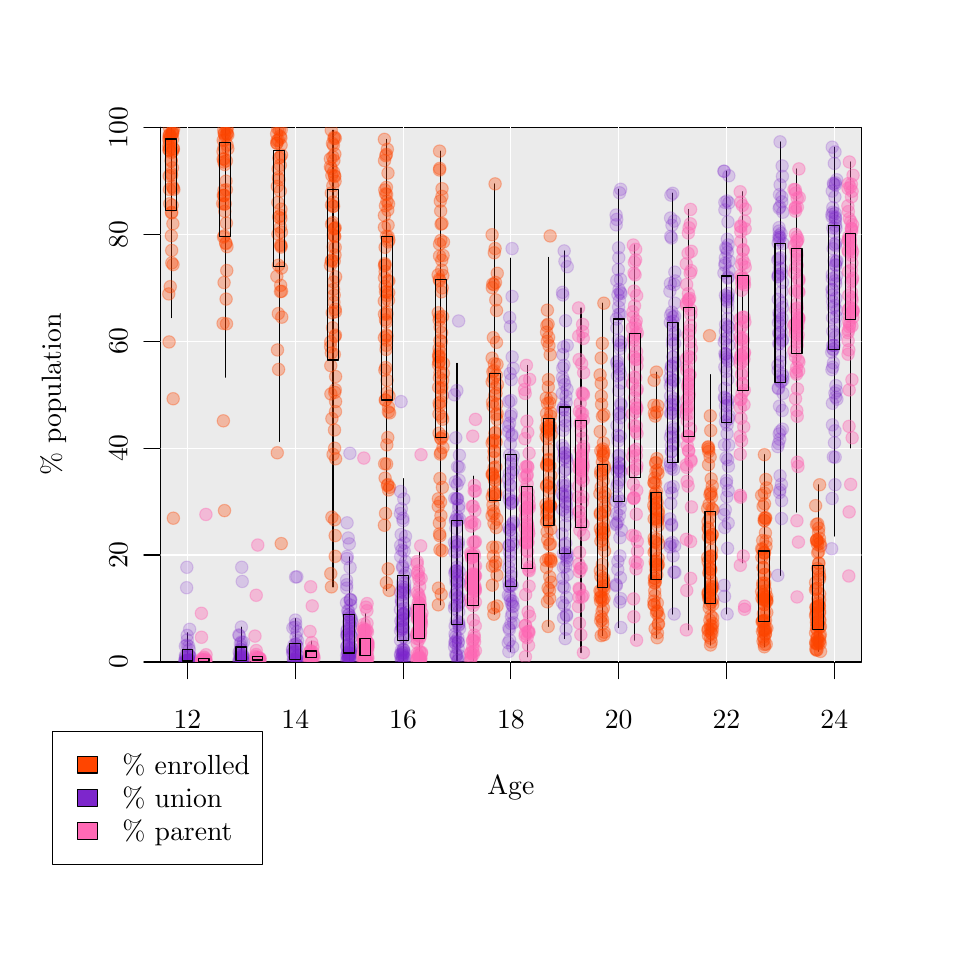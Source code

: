 % Created by tikzDevice version 0.6.1 on 2011-11-07 09:55:52
% !TEX encoding = UTF-8 Unicode
\begin{tikzpicture}[x=1pt,y=1pt]
\definecolor[named]{drawColor}{rgb}{0.00,0.00,0.00}
\definecolor[named]{fillColor}{rgb}{1.00,1.00,1.00}
\fill[color=fillColor,] (0,0) rectangle (325.21,325.21);
\begin{scope}
\path[clip] (  0.00,  0.00) rectangle (325.21,325.21);
\definecolor[named]{drawColor}{rgb}{0.23,0.00,0.33}
\definecolor[named]{drawColor}{rgb}{0.00,0.00,0.00}

\draw[color=drawColor,line cap=round,line join=round,fill opacity=0.00,] ( 57.74, 96.00) -- (291.48, 96.00);

\draw[color=drawColor,line cap=round,line join=round,fill opacity=0.00,] ( 57.74, 96.00) -- ( 57.74, 90.00);

\draw[color=drawColor,line cap=round,line join=round,fill opacity=0.00,] ( 96.70, 96.00) -- ( 96.70, 90.00);

\draw[color=drawColor,line cap=round,line join=round,fill opacity=0.00,] (135.65, 96.00) -- (135.65, 90.00);

\draw[color=drawColor,line cap=round,line join=round,fill opacity=0.00,] (174.61, 96.00) -- (174.61, 90.00);

\draw[color=drawColor,line cap=round,line join=round,fill opacity=0.00,] (213.56, 96.00) -- (213.56, 90.00);

\draw[color=drawColor,line cap=round,line join=round,fill opacity=0.00,] (252.52, 96.00) -- (252.52, 90.00);

\draw[color=drawColor,line cap=round,line join=round,fill opacity=0.00,] (291.48, 96.00) -- (291.48, 90.00);

\node[color=drawColor,anchor=base,inner sep=0pt, outer sep=0pt, scale=  1.00] at ( 57.74, 72.00) {12%
};

\node[color=drawColor,anchor=base,inner sep=0pt, outer sep=0pt, scale=  1.00] at ( 96.70, 72.00) {14%
};

\node[color=drawColor,anchor=base,inner sep=0pt, outer sep=0pt, scale=  1.00] at (135.65, 72.00) {16%
};

\node[color=drawColor,anchor=base,inner sep=0pt, outer sep=0pt, scale=  1.00] at (174.61, 72.00) {18%
};

\node[color=drawColor,anchor=base,inner sep=0pt, outer sep=0pt, scale=  1.00] at (213.56, 72.00) {20%
};

\node[color=drawColor,anchor=base,inner sep=0pt, outer sep=0pt, scale=  1.00] at (252.52, 72.00) {22%
};

\node[color=drawColor,anchor=base,inner sep=0pt, outer sep=0pt, scale=  1.00] at (291.48, 72.00) {24%
};

\draw[color=drawColor,line cap=round,line join=round,fill opacity=0.00,] ( 48.00, 96.00) -- ( 48.00,289.21);

\draw[color=drawColor,line cap=round,line join=round,fill opacity=0.00,] ( 48.00, 96.00) -- ( 42.00, 96.00);

\draw[color=drawColor,line cap=round,line join=round,fill opacity=0.00,] ( 48.00,134.64) -- ( 42.00,134.64);

\draw[color=drawColor,line cap=round,line join=round,fill opacity=0.00,] ( 48.00,173.29) -- ( 42.00,173.29);

\draw[color=drawColor,line cap=round,line join=round,fill opacity=0.00,] ( 48.00,211.93) -- ( 42.00,211.93);

\draw[color=drawColor,line cap=round,line join=round,fill opacity=0.00,] ( 48.00,250.57) -- ( 42.00,250.57);

\draw[color=drawColor,line cap=round,line join=round,fill opacity=0.00,] ( 48.00,289.21) -- ( 42.00,289.21);

\node[rotate= 90.00,color=drawColor,anchor=base,inner sep=0pt, outer sep=0pt, scale=  1.00] at ( 36.00, 96.00) {0%
};

\node[rotate= 90.00,color=drawColor,anchor=base,inner sep=0pt, outer sep=0pt, scale=  1.00] at ( 36.00,134.64) {20%
};

\node[rotate= 90.00,color=drawColor,anchor=base,inner sep=0pt, outer sep=0pt, scale=  1.00] at ( 36.00,173.29) {40%
};

\node[rotate= 90.00,color=drawColor,anchor=base,inner sep=0pt, outer sep=0pt, scale=  1.00] at ( 36.00,211.93) {60%
};

\node[rotate= 90.00,color=drawColor,anchor=base,inner sep=0pt, outer sep=0pt, scale=  1.00] at ( 36.00,250.57) {80%
};

\node[rotate= 90.00,color=drawColor,anchor=base,inner sep=0pt, outer sep=0pt, scale=  1.00] at ( 36.00,289.21) {100%
};

\draw[color=drawColor,line cap=round,line join=round,fill opacity=0.00,] ( 48.00, 96.00) --
	(301.21, 96.00) --
	(301.21,289.21) --
	( 48.00,289.21) --
	( 48.00, 96.00);
\end{scope}
\begin{scope}
\path[clip] (  0.00,  0.00) rectangle (325.21,325.21);
\definecolor[named]{drawColor}{rgb}{0.23,0.00,0.33}
\definecolor[named]{drawColor}{rgb}{0.00,0.00,0.00}

\node[color=drawColor,anchor=base,inner sep=0pt, outer sep=0pt, scale=  1.00] at (174.61, 48.00) {Age%
};

\node[rotate= 90.00,color=drawColor,anchor=base,inner sep=0pt, outer sep=0pt, scale=  1.00] at ( 12.00,192.61) {\% population%
};
\end{scope}
\begin{scope}
\path[clip] ( 48.00, 96.00) rectangle (301.21,289.21);
\definecolor[named]{drawColor}{rgb}{0.23,0.00,0.33}
\definecolor[named]{drawColor}{rgb}{0.00,0.00,0.00}
\definecolor[named]{fillColor}{rgb}{0.92,0.92,0.92}

\draw[color=drawColor,line cap=round,line join=round,fill=fillColor,] ( 48.00, 96.00) rectangle (301.21,289.21);
\definecolor[named]{drawColor}{rgb}{1.00,1.00,1.00}

\draw[color=drawColor,line cap=round,line join=round,fill opacity=0.00,] ( 57.74, 96.00) -- ( 57.74,289.21);

\draw[color=drawColor,line cap=round,line join=round,fill opacity=0.00,] ( 96.70, 96.00) -- ( 96.70,289.21);

\draw[color=drawColor,line cap=round,line join=round,fill opacity=0.00,] (135.65, 96.00) -- (135.65,289.21);

\draw[color=drawColor,line cap=round,line join=round,fill opacity=0.00,] (174.61, 96.00) -- (174.61,289.21);

\draw[color=drawColor,line cap=round,line join=round,fill opacity=0.00,] (213.56, 96.00) -- (213.56,289.21);

\draw[color=drawColor,line cap=round,line join=round,fill opacity=0.00,] (252.52, 96.00) -- (252.52,289.21);

\draw[color=drawColor,line cap=round,line join=round,fill opacity=0.00,] (291.48, 96.00) -- (291.48,289.21);

\draw[color=drawColor,line cap=round,line join=round,fill opacity=0.00,] ( 48.00,134.64) -- (301.21,134.64);

\draw[color=drawColor,line cap=round,line join=round,fill opacity=0.00,] ( 48.00,173.29) -- (301.21,173.29);

\draw[color=drawColor,line cap=round,line join=round,fill opacity=0.00,] ( 48.00,211.93) -- (301.21,211.93);

\draw[color=drawColor,line cap=round,line join=round,fill opacity=0.00,] ( 48.00,250.57) -- (301.21,250.57);
\definecolor[named]{drawColor}{rgb}{0.00,0.00,0.00}

\draw[color=drawColor,line cap=round,line join=round,fill opacity=0.00,] ( 51.90,220.41) -- ( 51.90,289.01);
\definecolor[named]{drawColor}{rgb}{1.00,0.27,0.00}
\definecolor[named]{fillColor}{rgb}{1.00,0.27,0.00}

\draw[color=drawColor,line cap=round,line join=round,fill=fillColor,fill opacity=0.31,draw opacity=0.31,] ( 51.46,285.15) circle (  2.25);

\draw[color=drawColor,line cap=round,line join=round,fill=fillColor,fill opacity=0.31,draw opacity=0.31,] ( 51.35,286.66) circle (  2.25);

\draw[color=drawColor,line cap=round,line join=round,fill=fillColor,fill opacity=0.31,draw opacity=0.31,] ( 51.24,289.01) circle (  2.25);

\draw[color=drawColor,line cap=round,line join=round,fill=fillColor,fill opacity=0.31,draw opacity=0.31,] ( 52.77,288.73) circle (  2.25);

\draw[color=drawColor,line cap=round,line join=round,fill=fillColor,fill opacity=0.31,draw opacity=0.31,] ( 51.14,271.64) circle (  2.25);

\draw[color=drawColor,line cap=round,line join=round,fill=fillColor,fill opacity=0.31,draw opacity=0.31,] ( 52.67,281.49) circle (  2.25);

\draw[color=drawColor,line cap=round,line join=round,fill=fillColor,fill opacity=0.31,draw opacity=0.31,] ( 52.07,240.21) circle (  2.25);

\draw[color=drawColor,line cap=round,line join=round,fill=fillColor,fill opacity=0.31,draw opacity=0.31,] ( 51.84,272.57) circle (  2.25);

\draw[color=drawColor,line cap=round,line join=round,fill=fillColor,fill opacity=0.31,draw opacity=0.31,] ( 51.87,276.97) circle (  2.25);

\draw[color=drawColor,line cap=round,line join=round,fill=fillColor,fill opacity=0.31,draw opacity=0.31,] ( 51.35,261.59) circle (  2.25);

\draw[color=drawColor,line cap=round,line join=round,fill=fillColor,fill opacity=0.31,draw opacity=0.31,] ( 52.37,287.92) circle (  2.25);

\draw[color=drawColor,line cap=round,line join=round,fill=fillColor,fill opacity=0.31,draw opacity=0.31,] ( 51.52,231.63) circle (  2.25);

\draw[color=drawColor,line cap=round,line join=round,fill=fillColor,fill opacity=0.31,draw opacity=0.31,] ( 51.10,286.30) circle (  2.25);

\draw[color=drawColor,line cap=round,line join=round,fill=fillColor,fill opacity=0.31,draw opacity=0.31,] ( 51.91,250.04) circle (  2.25);

\draw[color=drawColor,line cap=round,line join=round,fill=fillColor,fill opacity=0.31,draw opacity=0.31,] ( 52.30,267.83) circle (  2.25);

\draw[color=drawColor,line cap=round,line join=round,fill=fillColor,fill opacity=0.31,draw opacity=0.31,] ( 51.22,280.87) circle (  2.25);

\draw[color=drawColor,line cap=round,line join=round,fill=fillColor,fill opacity=0.31,draw opacity=0.31,] ( 52.39,284.97) circle (  2.25);

\draw[color=drawColor,line cap=round,line join=round,fill=fillColor,fill opacity=0.31,draw opacity=0.31,] ( 50.96,284.99) circle (  2.25);

\draw[color=drawColor,line cap=round,line join=round,fill=fillColor,fill opacity=0.31,draw opacity=0.31,] ( 52.00,258.27) circle (  2.25);

\draw[color=drawColor,line cap=round,line join=round,fill=fillColor,fill opacity=0.31,draw opacity=0.31,] ( 52.08,286.85) circle (  2.25);

\draw[color=drawColor,line cap=round,line join=round,fill=fillColor,fill opacity=0.31,draw opacity=0.31,] ( 52.02,258.52) circle (  2.25);

\draw[color=drawColor,line cap=round,line join=round,fill=fillColor,fill opacity=0.31,draw opacity=0.31,] ( 51.99,280.11) circle (  2.25);

\draw[color=drawColor,line cap=round,line join=round,fill=fillColor,fill opacity=0.31,draw opacity=0.31,] ( 52.64,147.96) circle (  2.25);

\draw[color=drawColor,line cap=round,line join=round,fill=fillColor,fill opacity=0.31,draw opacity=0.31,] ( 52.30,274.54) circle (  2.25);

\draw[color=drawColor,line cap=round,line join=round,fill=fillColor,fill opacity=0.31,draw opacity=0.31,] ( 52.03,271.83) circle (  2.25);

\draw[color=drawColor,line cap=round,line join=round,fill=fillColor,fill opacity=0.31,draw opacity=0.31,] ( 52.04,244.72) circle (  2.25);

\draw[color=drawColor,line cap=round,line join=round,fill=fillColor,fill opacity=0.31,draw opacity=0.31,] ( 52.83,266.72) circle (  2.25);

\draw[color=drawColor,line cap=round,line join=round,fill=fillColor,fill opacity=0.31,draw opacity=0.31,] ( 51.86,277.32) circle (  2.25);

\draw[color=drawColor,line cap=round,line join=round,fill=fillColor,fill opacity=0.31,draw opacity=0.31,] ( 51.30,281.72) circle (  2.25);

\draw[color=drawColor,line cap=round,line join=round,fill=fillColor,fill opacity=0.31,draw opacity=0.31,] ( 51.24,266.75) circle (  2.25);

\draw[color=drawColor,line cap=round,line join=round,fill=fillColor,fill opacity=0.31,draw opacity=0.31,] ( 51.79,286.09) circle (  2.25);

\draw[color=drawColor,line cap=round,line join=round,fill=fillColor,fill opacity=0.31,draw opacity=0.31,] ( 51.28,286.07) circle (  2.25);

\draw[color=drawColor,line cap=round,line join=round,fill=fillColor,fill opacity=0.31,draw opacity=0.31,] ( 51.24,283.90) circle (  2.25);

\draw[color=drawColor,line cap=round,line join=round,fill=fillColor,fill opacity=0.31,draw opacity=0.31,] ( 50.98,229.00) circle (  2.25);

\draw[color=drawColor,line cap=round,line join=round,fill=fillColor,fill opacity=0.31,draw opacity=0.31,] ( 52.57,191.12) circle (  2.25);

\draw[color=drawColor,line cap=round,line join=round,fill=fillColor,fill opacity=0.31,draw opacity=0.31,] ( 52.52,239.59) circle (  2.25);

\draw[color=drawColor,line cap=round,line join=round,fill=fillColor,fill opacity=0.31,draw opacity=0.31,] ( 51.03,282.50) circle (  2.25);

\draw[color=drawColor,line cap=round,line join=round,fill=fillColor,fill opacity=0.31,draw opacity=0.31,] ( 52.58,281.46) circle (  2.25);

\draw[color=drawColor,line cap=round,line join=round,fill=fillColor,fill opacity=0.31,draw opacity=0.31,] ( 52.37,287.01) circle (  2.25);

\draw[color=drawColor,line cap=round,line join=round,fill=fillColor,fill opacity=0.31,draw opacity=0.31,] ( 51.10,211.64) circle (  2.25);

\draw[color=drawColor,line cap=round,line join=round,fill=fillColor,fill opacity=0.31,draw opacity=0.31,] ( 52.47,254.38) circle (  2.25);

\draw[color=drawColor,line cap=round,line join=round,fill=fillColor,fill opacity=0.31,draw opacity=0.31,] ( 52.43,280.62) circle (  2.25);

\draw[color=drawColor,line cap=round,line join=round,fill=fillColor,fill opacity=0.31,draw opacity=0.31,] ( 52.59,267.20) circle (  2.25);

\draw[color=drawColor,line cap=round,line join=round,fill=fillColor,fill opacity=0.31,draw opacity=0.31,] ( 52.40,287.20) circle (  2.25);

\draw[color=drawColor,line cap=round,line join=round,fill=fillColor,fill opacity=0.31,draw opacity=0.31,] ( 51.02,281.08) circle (  2.25);

\draw[color=drawColor,line cap=round,line join=round,fill=fillColor,fill opacity=0.31,draw opacity=0.31,] ( 52.22,261.06) circle (  2.25);
\definecolor[named]{drawColor}{rgb}{0.00,0.00,0.00}

\draw[color=drawColor,line cap=round,line join=round,fill opacity=0.00,] ( 49.95,259.16) rectangle ( 53.84,284.99);

\draw[color=drawColor,line cap=round,line join=round,fill opacity=0.00,] ( 57.74, 96.03) -- ( 57.74,106.55);
\definecolor[named]{drawColor}{rgb}{0.49,0.15,0.80}
\definecolor[named]{fillColor}{rgb}{0.49,0.15,0.80}

\draw[color=drawColor,line cap=round,line join=round,fill=fillColor,fill opacity=0.19,draw opacity=0.19,] ( 58.22, 96.06) circle (  2.25);

\draw[color=drawColor,line cap=round,line join=round,fill=fillColor,fill opacity=0.19,draw opacity=0.19,] ( 57.56, 96.64) circle (  2.25);

\draw[color=drawColor,line cap=round,line join=round,fill=fillColor,fill opacity=0.19,draw opacity=0.19,] ( 58.40, 96.69) circle (  2.25);

\draw[color=drawColor,line cap=round,line join=round,fill=fillColor,fill opacity=0.19,draw opacity=0.19,] ( 57.79, 96.60) circle (  2.25);

\draw[color=drawColor,line cap=round,line join=round,fill=fillColor,fill opacity=0.19,draw opacity=0.19,] ( 58.25, 96.50) circle (  2.25);

\draw[color=drawColor,line cap=round,line join=round,fill=fillColor,fill opacity=0.19,draw opacity=0.19,] ( 57.75, 96.33) circle (  2.25);

\draw[color=drawColor,line cap=round,line join=round,fill=fillColor,fill opacity=0.19,draw opacity=0.19,] ( 57.30, 98.31) circle (  2.25);

\draw[color=drawColor,line cap=round,line join=round,fill=fillColor,fill opacity=0.19,draw opacity=0.19,] ( 56.78, 96.36) circle (  2.25);

\draw[color=drawColor,line cap=round,line join=round,fill=fillColor,fill opacity=0.19,draw opacity=0.19,] ( 57.01, 97.59) circle (  2.25);

\draw[color=drawColor,line cap=round,line join=round,fill=fillColor,fill opacity=0.19,draw opacity=0.19,] ( 58.19,101.66) circle (  2.25);

\draw[color=drawColor,line cap=round,line join=round,fill=fillColor,fill opacity=0.19,draw opacity=0.19,] ( 58.11, 98.50) circle (  2.25);

\draw[color=drawColor,line cap=round,line join=round,fill=fillColor,fill opacity=0.19,draw opacity=0.19,] ( 57.58,102.12) circle (  2.25);

\draw[color=drawColor,line cap=round,line join=round,fill=fillColor,fill opacity=0.19,draw opacity=0.19,] ( 58.54, 96.90) circle (  2.25);

\draw[color=drawColor,line cap=round,line join=round,fill=fillColor,fill opacity=0.19,draw opacity=0.19,] ( 56.97,101.75) circle (  2.25);

\draw[color=drawColor,line cap=round,line join=round,fill=fillColor,fill opacity=0.19,draw opacity=0.19,] ( 58.37, 96.80) circle (  2.25);

\draw[color=drawColor,line cap=round,line join=round,fill=fillColor,fill opacity=0.19,draw opacity=0.19,] ( 58.31, 98.32) circle (  2.25);

\draw[color=drawColor,line cap=round,line join=round,fill=fillColor,fill opacity=0.19,draw opacity=0.19,] ( 56.95, 96.11) circle (  2.25);

\draw[color=drawColor,line cap=round,line join=round,fill=fillColor,fill opacity=0.19,draw opacity=0.19,] ( 56.83, 96.63) circle (  2.25);

\draw[color=drawColor,line cap=round,line join=round,fill=fillColor,fill opacity=0.19,draw opacity=0.19,] ( 58.61, 98.35) circle (  2.25);

\draw[color=drawColor,line cap=round,line join=round,fill=fillColor,fill opacity=0.19,draw opacity=0.19,] ( 57.67,103.95) circle (  2.25);

\draw[color=drawColor,line cap=round,line join=round,fill=fillColor,fill opacity=0.19,draw opacity=0.19,] ( 57.01, 96.07) circle (  2.25);

\draw[color=drawColor,line cap=round,line join=round,fill=fillColor,fill opacity=0.19,draw opacity=0.19,] ( 57.62, 96.08) circle (  2.25);

\draw[color=drawColor,line cap=round,line join=round,fill=fillColor,fill opacity=0.19,draw opacity=0.19,] ( 57.44,122.84) circle (  2.25);

\draw[color=drawColor,line cap=round,line join=round,fill=fillColor,fill opacity=0.19,draw opacity=0.19,] ( 57.51,130.22) circle (  2.25);

\draw[color=drawColor,line cap=round,line join=round,fill=fillColor,fill opacity=0.19,draw opacity=0.19,] ( 57.65,105.62) circle (  2.25);

\draw[color=drawColor,line cap=round,line join=round,fill=fillColor,fill opacity=0.19,draw opacity=0.19,] ( 58.66, 97.93) circle (  2.25);

\draw[color=drawColor,line cap=round,line join=round,fill=fillColor,fill opacity=0.19,draw opacity=0.19,] ( 58.09, 96.30) circle (  2.25);

\draw[color=drawColor,line cap=round,line join=round,fill=fillColor,fill opacity=0.19,draw opacity=0.19,] ( 58.52,107.82) circle (  2.25);

\draw[color=drawColor,line cap=round,line join=round,fill=fillColor,fill opacity=0.19,draw opacity=0.19,] ( 56.97, 98.35) circle (  2.25);

\draw[color=drawColor,line cap=round,line join=round,fill=fillColor,fill opacity=0.19,draw opacity=0.19,] ( 58.45, 96.60) circle (  2.25);

\draw[color=drawColor,line cap=round,line join=round,fill=fillColor,fill opacity=0.19,draw opacity=0.19,] ( 58.39,100.44) circle (  2.25);

\draw[color=drawColor,line cap=round,line join=round,fill=fillColor,fill opacity=0.19,draw opacity=0.19,] ( 57.58, 96.33) circle (  2.25);

\draw[color=drawColor,line cap=round,line join=round,fill=fillColor,fill opacity=0.19,draw opacity=0.19,] ( 57.75, 96.03) circle (  2.25);
\definecolor[named]{drawColor}{rgb}{0.00,0.00,0.00}

\draw[color=drawColor,line cap=round,line join=round,fill opacity=0.00,] ( 55.79, 96.36) rectangle ( 59.69,100.44);

\draw[color=drawColor,line cap=round,line join=round,fill opacity=0.00,] ( 63.58, 96.07) -- ( 63.58, 98.67);
\definecolor[named]{drawColor}{rgb}{1.00,0.41,0.71}
\definecolor[named]{fillColor}{rgb}{1.00,0.41,0.71}

\draw[color=drawColor,line cap=round,line join=round,fill=fillColor,fill opacity=0.38,draw opacity=0.38,] ( 63.59, 96.42) circle (  2.25);

\draw[color=drawColor,line cap=round,line join=round,fill=fillColor,fill opacity=0.38,draw opacity=0.38,] ( 62.72, 96.08) circle (  2.25);

\draw[color=drawColor,line cap=round,line join=round,fill=fillColor,fill opacity=0.38,draw opacity=0.38,] ( 63.18, 96.07) circle (  2.25);

\draw[color=drawColor,line cap=round,line join=round,fill=fillColor,fill opacity=0.38,draw opacity=0.38,] ( 64.27, 97.12) circle (  2.25);

\draw[color=drawColor,line cap=round,line join=round,fill=fillColor,fill opacity=0.38,draw opacity=0.38,] ( 63.75, 97.72) circle (  2.25);

\draw[color=drawColor,line cap=round,line join=round,fill=fillColor,fill opacity=0.38,draw opacity=0.38,] ( 64.41,149.31) circle (  2.25);

\draw[color=drawColor,line cap=round,line join=round,fill=fillColor,fill opacity=0.38,draw opacity=0.38,] ( 62.78,113.60) circle (  2.25);

\draw[color=drawColor,line cap=round,line join=round,fill=fillColor,fill opacity=0.38,draw opacity=0.38,] ( 62.81,104.94) circle (  2.25);

\draw[color=drawColor,line cap=round,line join=round,fill=fillColor,fill opacity=0.38,draw opacity=0.38,] ( 63.27, 96.63) circle (  2.25);

\draw[color=drawColor,line cap=round,line join=round,fill=fillColor,fill opacity=0.38,draw opacity=0.38,] ( 62.89, 96.07) circle (  2.25);

\draw[color=drawColor,line cap=round,line join=round,fill=fillColor,fill opacity=0.38,draw opacity=0.38,] ( 64.13, 96.15) circle (  2.25);

\draw[color=drawColor,line cap=round,line join=round,fill=fillColor,fill opacity=0.38,draw opacity=0.38,] ( 62.90, 96.78) circle (  2.25);

\draw[color=drawColor,line cap=round,line join=round,fill=fillColor,fill opacity=0.38,draw opacity=0.38,] ( 64.45, 98.61) circle (  2.25);

\draw[color=drawColor,line cap=round,line join=round,fill=fillColor,fill opacity=0.38,draw opacity=0.38,] ( 64.26, 96.59) circle (  2.25);

\draw[color=drawColor,line cap=round,line join=round,fill=fillColor,fill opacity=0.38,draw opacity=0.38,] ( 62.98, 96.60) circle (  2.25);

\draw[color=drawColor,line cap=round,line join=round,fill=fillColor,fill opacity=0.38,draw opacity=0.38,] ( 63.72, 96.52) circle (  2.25);

\draw[color=drawColor,line cap=round,line join=round,fill=fillColor,fill opacity=0.38,draw opacity=0.38,] ( 64.26, 96.27) circle (  2.25);

\draw[color=drawColor,line cap=round,line join=round,fill=fillColor,fill opacity=0.38,draw opacity=0.38,] ( 64.46, 96.64) circle (  2.25);

\draw[color=drawColor,line cap=round,line join=round,fill=fillColor,fill opacity=0.38,draw opacity=0.38,] ( 62.86, 97.12) circle (  2.25);

\draw[color=drawColor,line cap=round,line join=round,fill=fillColor,fill opacity=0.38,draw opacity=0.38,] ( 63.88, 96.35) circle (  2.25);
\definecolor[named]{drawColor}{rgb}{0.00,0.00,0.00}

\draw[color=drawColor,line cap=round,line join=round,fill opacity=0.00,] ( 61.63, 96.33) rectangle ( 65.53, 97.27);

\draw[color=drawColor,line cap=round,line join=round,fill opacity=0.00,] ( 71.37,198.90) -- ( 71.37,289.09);
\definecolor[named]{drawColor}{rgb}{1.00,0.27,0.00}
\definecolor[named]{fillColor}{rgb}{1.00,0.27,0.00}

\draw[color=drawColor,line cap=round,line join=round,fill=fillColor,fill opacity=0.31,draw opacity=0.31,] ( 72.33,281.46) circle (  2.25);

\draw[color=drawColor,line cap=round,line join=round,fill=fillColor,fill opacity=0.31,draw opacity=0.31,] ( 72.03,286.98) circle (  2.25);

\draw[color=drawColor,line cap=round,line join=round,fill=fillColor,fill opacity=0.31,draw opacity=0.31,] ( 72.01,289.09) circle (  2.25);

\draw[color=drawColor,line cap=round,line join=round,fill=fillColor,fill opacity=0.31,draw opacity=0.31,] ( 72.05,288.47) circle (  2.25);

\draw[color=drawColor,line cap=round,line join=round,fill=fillColor,fill opacity=0.31,draw opacity=0.31,] ( 70.68,264.61) circle (  2.25);

\draw[color=drawColor,line cap=round,line join=round,fill=fillColor,fill opacity=0.31,draw opacity=0.31,] ( 71.01,277.78) circle (  2.25);

\draw[color=drawColor,line cap=round,line join=round,fill=fillColor,fill opacity=0.31,draw opacity=0.31,] ( 70.97,233.11) circle (  2.25);

\draw[color=drawColor,line cap=round,line join=round,fill=fillColor,fill opacity=0.31,draw opacity=0.31,] ( 70.93,266.45) circle (  2.25);

\draw[color=drawColor,line cap=round,line join=round,fill=fillColor,fill opacity=0.31,draw opacity=0.31,] ( 71.40,261.58) circle (  2.25);

\draw[color=drawColor,line cap=round,line join=round,fill=fillColor,fill opacity=0.31,draw opacity=0.31,] ( 71.01,249.99) circle (  2.25);

\draw[color=drawColor,line cap=round,line join=round,fill=fillColor,fill opacity=0.31,draw opacity=0.31,] ( 70.85,288.24) circle (  2.25);

\draw[color=drawColor,line cap=round,line join=round,fill=fillColor,fill opacity=0.31,draw opacity=0.31,] ( 71.70,227.14) circle (  2.25);

\draw[color=drawColor,line cap=round,line join=round,fill=fillColor,fill opacity=0.31,draw opacity=0.31,] ( 72.33,286.42) circle (  2.25);

\draw[color=drawColor,line cap=round,line join=round,fill=fillColor,fill opacity=0.31,draw opacity=0.31,] ( 72.01,246.07) circle (  2.25);

\draw[color=drawColor,line cap=round,line join=round,fill=fillColor,fill opacity=0.31,draw opacity=0.31,] ( 70.48,261.68) circle (  2.25);

\draw[color=drawColor,line cap=round,line join=round,fill=fillColor,fill opacity=0.31,draw opacity=0.31,] ( 71.34,284.60) circle (  2.25);

\draw[color=drawColor,line cap=round,line join=round,fill=fillColor,fill opacity=0.31,draw opacity=0.31,] ( 72.06,282.83) circle (  2.25);

\draw[color=drawColor,line cap=round,line join=round,fill=fillColor,fill opacity=0.31,draw opacity=0.31,] ( 71.23,258.84) circle (  2.25);

\draw[color=drawColor,line cap=round,line join=round,fill=fillColor,fill opacity=0.31,draw opacity=0.31,] ( 71.36,286.18) circle (  2.25);

\draw[color=drawColor,line cap=round,line join=round,fill=fillColor,fill opacity=0.31,draw opacity=0.31,] ( 71.80,254.58) circle (  2.25);

\draw[color=drawColor,line cap=round,line join=round,fill=fillColor,fill opacity=0.31,draw opacity=0.31,] ( 70.63,277.73) circle (  2.25);

\draw[color=drawColor,line cap=round,line join=round,fill=fillColor,fill opacity=0.31,draw opacity=0.31,] ( 71.12,150.71) circle (  2.25);

\draw[color=drawColor,line cap=round,line join=round,fill=fillColor,fill opacity=0.31,draw opacity=0.31,] ( 71.06,261.38) circle (  2.25);

\draw[color=drawColor,line cap=round,line join=round,fill=fillColor,fill opacity=0.31,draw opacity=0.31,] ( 71.79,266.63) circle (  2.25);

\draw[color=drawColor,line cap=round,line join=round,fill=fillColor,fill opacity=0.31,draw opacity=0.31,] ( 71.64,247.19) circle (  2.25);

\draw[color=drawColor,line cap=round,line join=round,fill=fillColor,fill opacity=0.31,draw opacity=0.31,] ( 71.67,269.76) circle (  2.25);

\draw[color=drawColor,line cap=round,line join=round,fill=fillColor,fill opacity=0.31,draw opacity=0.31,] ( 71.80,277.06) circle (  2.25);

\draw[color=drawColor,line cap=round,line join=round,fill=fillColor,fill opacity=0.31,draw opacity=0.31,] ( 70.95,264.51) circle (  2.25);

\draw[color=drawColor,line cap=round,line join=round,fill=fillColor,fill opacity=0.31,draw opacity=0.31,] ( 70.66,284.53) circle (  2.25);

\draw[color=drawColor,line cap=round,line join=round,fill=fillColor,fill opacity=0.31,draw opacity=0.31,] ( 71.07,286.82) circle (  2.25);

\draw[color=drawColor,line cap=round,line join=round,fill=fillColor,fill opacity=0.31,draw opacity=0.31,] ( 70.94,281.92) circle (  2.25);

\draw[color=drawColor,line cap=round,line join=round,fill=fillColor,fill opacity=0.31,draw opacity=0.31,] ( 71.85,218.20) circle (  2.25);

\draw[color=drawColor,line cap=round,line join=round,fill=fillColor,fill opacity=0.31,draw opacity=0.31,] ( 70.72,183.14) circle (  2.25);

\draw[color=drawColor,line cap=round,line join=round,fill=fillColor,fill opacity=0.31,draw opacity=0.31,] ( 71.94,237.46) circle (  2.25);

\draw[color=drawColor,line cap=round,line join=round,fill=fillColor,fill opacity=0.31,draw opacity=0.31,] ( 70.58,280.46) circle (  2.25);

\draw[color=drawColor,line cap=round,line join=round,fill=fillColor,fill opacity=0.31,draw opacity=0.31,] ( 72.03,286.84) circle (  2.25);

\draw[color=drawColor,line cap=round,line join=round,fill=fillColor,fill opacity=0.31,draw opacity=0.31,] ( 70.61,218.35) circle (  2.25);

\draw[color=drawColor,line cap=round,line join=round,fill=fillColor,fill opacity=0.31,draw opacity=0.31,] ( 70.78,249.54) circle (  2.25);

\draw[color=drawColor,line cap=round,line join=round,fill=fillColor,fill opacity=0.31,draw opacity=0.31,] ( 71.21,275.75) circle (  2.25);

\draw[color=drawColor,line cap=round,line join=round,fill=fillColor,fill opacity=0.31,draw opacity=0.31,] ( 71.04,264.66) circle (  2.25);

\draw[color=drawColor,line cap=round,line join=round,fill=fillColor,fill opacity=0.31,draw opacity=0.31,] ( 71.05,287.18) circle (  2.25);

\draw[color=drawColor,line cap=round,line join=round,fill=fillColor,fill opacity=0.31,draw opacity=0.31,] ( 70.87,276.67) circle (  2.25);

\draw[color=drawColor,line cap=round,line join=round,fill=fillColor,fill opacity=0.31,draw opacity=0.31,] ( 71.55,247.44) circle (  2.25);
\definecolor[named]{drawColor}{rgb}{0.00,0.00,0.00}

\draw[color=drawColor,line cap=round,line join=round,fill opacity=0.00,] ( 69.43,249.77) rectangle ( 73.32,283.68);

\draw[color=drawColor,line cap=round,line join=round,fill opacity=0.00,] ( 77.22, 96.07) -- ( 77.22,108.58);
\definecolor[named]{drawColor}{rgb}{0.49,0.15,0.80}
\definecolor[named]{fillColor}{rgb}{0.49,0.15,0.80}

\draw[color=drawColor,line cap=round,line join=round,fill=fillColor,fill opacity=0.19,draw opacity=0.19,] ( 76.39, 96.24) circle (  2.25);

\draw[color=drawColor,line cap=round,line join=round,fill=fillColor,fill opacity=0.19,draw opacity=0.19,] ( 77.90, 96.42) circle (  2.25);

\draw[color=drawColor,line cap=round,line join=round,fill=fillColor,fill opacity=0.19,draw opacity=0.19,] ( 77.61, 97.60) circle (  2.25);

\draw[color=drawColor,line cap=round,line join=round,fill=fillColor,fill opacity=0.19,draw opacity=0.19,] ( 76.36, 96.67) circle (  2.25);

\draw[color=drawColor,line cap=round,line join=round,fill=fillColor,fill opacity=0.19,draw opacity=0.19,] ( 77.15,101.43) circle (  2.25);

\draw[color=drawColor,line cap=round,line join=round,fill=fillColor,fill opacity=0.19,draw opacity=0.19,] ( 77.12, 96.90) circle (  2.25);

\draw[color=drawColor,line cap=round,line join=round,fill=fillColor,fill opacity=0.19,draw opacity=0.19,] ( 76.74, 98.48) circle (  2.25);

\draw[color=drawColor,line cap=round,line join=round,fill=fillColor,fill opacity=0.19,draw opacity=0.19,] ( 76.62, 96.42) circle (  2.25);

\draw[color=drawColor,line cap=round,line join=round,fill=fillColor,fill opacity=0.19,draw opacity=0.19,] ( 76.97, 96.20) circle (  2.25);

\draw[color=drawColor,line cap=round,line join=round,fill=fillColor,fill opacity=0.19,draw opacity=0.19,] ( 77.02, 97.55) circle (  2.25);

\draw[color=drawColor,line cap=round,line join=round,fill=fillColor,fill opacity=0.19,draw opacity=0.19,] ( 77.23,103.24) circle (  2.25);

\draw[color=drawColor,line cap=round,line join=round,fill=fillColor,fill opacity=0.19,draw opacity=0.19,] ( 77.87, 98.34) circle (  2.25);

\draw[color=drawColor,line cap=round,line join=round,fill=fillColor,fill opacity=0.19,draw opacity=0.19,] ( 76.45,105.49) circle (  2.25);

\draw[color=drawColor,line cap=round,line join=round,fill=fillColor,fill opacity=0.19,draw opacity=0.19,] ( 78.14, 97.17) circle (  2.25);

\draw[color=drawColor,line cap=round,line join=round,fill=fillColor,fill opacity=0.19,draw opacity=0.19,] ( 76.83,102.61) circle (  2.25);

\draw[color=drawColor,line cap=round,line join=round,fill=fillColor,fill opacity=0.19,draw opacity=0.19,] ( 77.14, 97.14) circle (  2.25);

\draw[color=drawColor,line cap=round,line join=round,fill=fillColor,fill opacity=0.19,draw opacity=0.19,] ( 77.65, 98.34) circle (  2.25);

\draw[color=drawColor,line cap=round,line join=round,fill=fillColor,fill opacity=0.19,draw opacity=0.19,] ( 77.82, 97.88) circle (  2.25);

\draw[color=drawColor,line cap=round,line join=round,fill=fillColor,fill opacity=0.19,draw opacity=0.19,] ( 77.29, 97.98) circle (  2.25);

\draw[color=drawColor,line cap=round,line join=round,fill=fillColor,fill opacity=0.19,draw opacity=0.19,] ( 77.95,103.14) circle (  2.25);

\draw[color=drawColor,line cap=round,line join=round,fill=fillColor,fill opacity=0.19,draw opacity=0.19,] ( 78.03, 96.07) circle (  2.25);

\draw[color=drawColor,line cap=round,line join=round,fill=fillColor,fill opacity=0.19,draw opacity=0.19,] ( 77.41, 96.34) circle (  2.25);

\draw[color=drawColor,line cap=round,line join=round,fill=fillColor,fill opacity=0.19,draw opacity=0.19,] ( 77.35,130.23) circle (  2.25);

\draw[color=drawColor,line cap=round,line join=round,fill=fillColor,fill opacity=0.19,draw opacity=0.19,] ( 77.53,125.10) circle (  2.25);

\draw[color=drawColor,line cap=round,line join=round,fill=fillColor,fill opacity=0.19,draw opacity=0.19,] ( 76.32,105.79) circle (  2.25);

\draw[color=drawColor,line cap=round,line join=round,fill=fillColor,fill opacity=0.19,draw opacity=0.19,] ( 76.78, 97.95) circle (  2.25);

\draw[color=drawColor,line cap=round,line join=round,fill=fillColor,fill opacity=0.19,draw opacity=0.19,] ( 77.99, 96.26) circle (  2.25);

\draw[color=drawColor,line cap=round,line join=round,fill=fillColor,fill opacity=0.19,draw opacity=0.19,] ( 77.21,108.64) circle (  2.25);

\draw[color=drawColor,line cap=round,line join=round,fill=fillColor,fill opacity=0.19,draw opacity=0.19,] ( 76.78, 99.09) circle (  2.25);

\draw[color=drawColor,line cap=round,line join=round,fill=fillColor,fill opacity=0.19,draw opacity=0.19,] ( 77.24,100.46) circle (  2.25);

\draw[color=drawColor,line cap=round,line join=round,fill=fillColor,fill opacity=0.19,draw opacity=0.19,] ( 76.91,100.61) circle (  2.25);

\draw[color=drawColor,line cap=round,line join=round,fill=fillColor,fill opacity=0.19,draw opacity=0.19,] ( 76.42, 99.64) circle (  2.25);

\draw[color=drawColor,line cap=round,line join=round,fill=fillColor,fill opacity=0.19,draw opacity=0.19,] ( 77.66, 96.35) circle (  2.25);
\definecolor[named]{drawColor}{rgb}{0.00,0.00,0.00}

\draw[color=drawColor,line cap=round,line join=round,fill opacity=0.00,] ( 75.27, 96.67) rectangle ( 79.16,101.43);

\draw[color=drawColor,line cap=round,line join=round,fill opacity=0.00,] ( 83.06, 96.01) -- ( 83.06, 99.65);
\definecolor[named]{drawColor}{rgb}{1.00,0.41,0.71}
\definecolor[named]{fillColor}{rgb}{1.00,0.41,0.71}

\draw[color=drawColor,line cap=round,line join=round,fill=fillColor,fill opacity=0.38,draw opacity=0.38,] ( 83.33, 96.66) circle (  2.25);

\draw[color=drawColor,line cap=round,line join=round,fill=fillColor,fill opacity=0.38,draw opacity=0.38,] ( 82.24, 96.28) circle (  2.25);

\draw[color=drawColor,line cap=round,line join=round,fill=fillColor,fill opacity=0.38,draw opacity=0.38,] ( 83.95, 96.26) circle (  2.25);

\draw[color=drawColor,line cap=round,line join=round,fill=fillColor,fill opacity=0.38,draw opacity=0.38,] ( 83.02, 97.44) circle (  2.25);

\draw[color=drawColor,line cap=round,line join=round,fill=fillColor,fill opacity=0.38,draw opacity=0.38,] ( 82.47, 97.99) circle (  2.25);

\draw[color=drawColor,line cap=round,line join=round,fill=fillColor,fill opacity=0.38,draw opacity=0.38,] ( 83.14,138.26) circle (  2.25);

\draw[color=drawColor,line cap=round,line join=round,fill=fillColor,fill opacity=0.38,draw opacity=0.38,] ( 82.13,105.36) circle (  2.25);

\draw[color=drawColor,line cap=round,line join=round,fill=fillColor,fill opacity=0.38,draw opacity=0.38,] ( 83.80, 97.14) circle (  2.25);

\draw[color=drawColor,line cap=round,line join=round,fill=fillColor,fill opacity=0.38,draw opacity=0.38,] ( 82.56, 98.69) circle (  2.25);

\draw[color=drawColor,line cap=round,line join=round,fill=fillColor,fill opacity=0.38,draw opacity=0.38,] ( 83.05, 96.09) circle (  2.25);

\draw[color=drawColor,line cap=round,line join=round,fill=fillColor,fill opacity=0.38,draw opacity=0.38,] ( 83.33, 97.28) circle (  2.25);

\draw[color=drawColor,line cap=round,line join=round,fill=fillColor,fill opacity=0.38,draw opacity=0.38,] ( 83.08, 96.87) circle (  2.25);

\draw[color=drawColor,line cap=round,line join=round,fill=fillColor,fill opacity=0.38,draw opacity=0.38,] ( 83.54, 96.01) circle (  2.25);

\draw[color=drawColor,line cap=round,line join=round,fill=fillColor,fill opacity=0.38,draw opacity=0.38,] ( 83.73, 96.28) circle (  2.25);

\draw[color=drawColor,line cap=round,line join=round,fill=fillColor,fill opacity=0.38,draw opacity=0.38,] ( 82.60,100.14) circle (  2.25);

\draw[color=drawColor,line cap=round,line join=round,fill=fillColor,fill opacity=0.38,draw opacity=0.38,] ( 83.99, 97.30) circle (  2.25);

\draw[color=drawColor,line cap=round,line join=round,fill=fillColor,fill opacity=0.38,draw opacity=0.38,] ( 83.81, 97.31) circle (  2.25);

\draw[color=drawColor,line cap=round,line join=round,fill=fillColor,fill opacity=0.38,draw opacity=0.38,] ( 83.57, 97.20) circle (  2.25);

\draw[color=drawColor,line cap=round,line join=round,fill=fillColor,fill opacity=0.38,draw opacity=0.38,] ( 83.30, 97.40) circle (  2.25);

\draw[color=drawColor,line cap=round,line join=round,fill=fillColor,fill opacity=0.38,draw opacity=0.38,] ( 82.59,120.11) circle (  2.25);

\draw[color=drawColor,line cap=round,line join=round,fill=fillColor,fill opacity=0.38,draw opacity=0.38,] ( 82.64, 97.56) circle (  2.25);

\draw[color=drawColor,line cap=round,line join=round,fill=fillColor,fill opacity=0.38,draw opacity=0.38,] ( 83.25, 96.86) circle (  2.25);
\definecolor[named]{drawColor}{rgb}{0.00,0.00,0.00}

\draw[color=drawColor,line cap=round,line join=round,fill opacity=0.00,] ( 81.11, 96.71) rectangle ( 85.01, 97.89);

\draw[color=drawColor,line cap=round,line join=round,fill opacity=0.00,] ( 90.85,175.68) -- ( 90.85,288.67);
\definecolor[named]{drawColor}{rgb}{1.00,0.27,0.00}
\definecolor[named]{fillColor}{rgb}{1.00,0.27,0.00}

\draw[color=drawColor,line cap=round,line join=round,fill=fillColor,fill opacity=0.31,draw opacity=0.31,] ( 91.30,275.52) circle (  2.25);

\draw[color=drawColor,line cap=round,line join=round,fill=fillColor,fill opacity=0.31,draw opacity=0.31,] ( 90.06,283.50) circle (  2.25);

\draw[color=drawColor,line cap=round,line join=round,fill=fillColor,fill opacity=0.31,draw opacity=0.31,] ( 90.36,288.67) circle (  2.25);

\draw[color=drawColor,line cap=round,line join=round,fill=fillColor,fill opacity=0.31,draw opacity=0.31,] ( 91.63,288.31) circle (  2.25);

\draw[color=drawColor,line cap=round,line join=round,fill=fillColor,fill opacity=0.31,draw opacity=0.31,] ( 91.35,253.15) circle (  2.25);

\draw[color=drawColor,line cap=round,line join=round,fill=fillColor,fill opacity=0.31,draw opacity=0.31,] ( 90.57,271.02) circle (  2.25);

\draw[color=drawColor,line cap=round,line join=round,fill=fillColor,fill opacity=0.31,draw opacity=0.31,] ( 91.81,220.60) circle (  2.25);

\draw[color=drawColor,line cap=round,line join=round,fill=fillColor,fill opacity=0.31,draw opacity=0.31,] ( 91.52,259.64) circle (  2.25);

\draw[color=drawColor,line cap=round,line join=round,fill=fillColor,fill opacity=0.31,draw opacity=0.31,] ( 91.52,246.41) circle (  2.25);

\draw[color=drawColor,line cap=round,line join=round,fill=fillColor,fill opacity=0.31,draw opacity=0.31,] ( 90.03,235.36) circle (  2.25);

\draw[color=drawColor,line cap=round,line join=round,fill=fillColor,fill opacity=0.31,draw opacity=0.31,] ( 90.97,288.39) circle (  2.25);

\draw[color=drawColor,line cap=round,line join=round,fill=fillColor,fill opacity=0.31,draw opacity=0.31,] ( 90.56,221.88) circle (  2.25);

\draw[color=drawColor,line cap=round,line join=round,fill=fillColor,fill opacity=0.31,draw opacity=0.31,] ( 90.04,283.40) circle (  2.25);

\draw[color=drawColor,line cap=round,line join=round,fill=fillColor,fill opacity=0.31,draw opacity=0.31,] ( 91.33,229.84) circle (  2.25);

\draw[color=drawColor,line cap=round,line join=round,fill=fillColor,fill opacity=0.31,draw opacity=0.31,] ( 91.70,251.33) circle (  2.25);

\draw[color=drawColor,line cap=round,line join=round,fill=fillColor,fill opacity=0.31,draw opacity=0.31,] ( 90.12,284.36) circle (  2.25);

\draw[color=drawColor,line cap=round,line join=round,fill=fillColor,fill opacity=0.31,draw opacity=0.31,] ( 91.73,279.18) circle (  2.25);

\draw[color=drawColor,line cap=round,line join=round,fill=fillColor,fill opacity=0.31,draw opacity=0.31,] ( 90.42,250.61) circle (  2.25);

\draw[color=drawColor,line cap=round,line join=round,fill=fillColor,fill opacity=0.31,draw opacity=0.31,] ( 90.57,284.63) circle (  2.25);

\draw[color=drawColor,line cap=round,line join=round,fill=fillColor,fill opacity=0.31,draw opacity=0.31,] ( 91.55,245.92) circle (  2.25);

\draw[color=drawColor,line cap=round,line join=round,fill=fillColor,fill opacity=0.31,draw opacity=0.31,] ( 90.51,274.18) circle (  2.25);

\draw[color=drawColor,line cap=round,line join=round,fill=fillColor,fill opacity=0.31,draw opacity=0.31,] ( 91.63,138.78) circle (  2.25);

\draw[color=drawColor,line cap=round,line join=round,fill=fillColor,fill opacity=0.31,draw opacity=0.31,] ( 91.44,246.77) circle (  2.25);

\draw[color=drawColor,line cap=round,line join=round,fill=fillColor,fill opacity=0.31,draw opacity=0.31,] ( 90.39,262.03) circle (  2.25);

\draw[color=drawColor,line cap=round,line join=round,fill=fillColor,fill opacity=0.31,draw opacity=0.31,] ( 90.61,239.37) circle (  2.25);

\draw[color=drawColor,line cap=round,line join=round,fill=fillColor,fill opacity=0.31,draw opacity=0.31,] ( 90.69,256.78) circle (  2.25);

\draw[color=drawColor,line cap=round,line join=round,fill=fillColor,fill opacity=0.31,draw opacity=0.31,] ( 90.80,270.33) circle (  2.25);

\draw[color=drawColor,line cap=round,line join=round,fill=fillColor,fill opacity=0.31,draw opacity=0.31,] ( 91.37,257.41) circle (  2.25);

\draw[color=drawColor,line cap=round,line join=round,fill=fillColor,fill opacity=0.31,draw opacity=0.31,] ( 91.57,282.78) circle (  2.25);

\draw[color=drawColor,line cap=round,line join=round,fill=fillColor,fill opacity=0.31,draw opacity=0.31,] ( 91.51,285.42) circle (  2.25);

\draw[color=drawColor,line cap=round,line join=round,fill=fillColor,fill opacity=0.31,draw opacity=0.31,] ( 91.23,278.45) circle (  2.25);

\draw[color=drawColor,line cap=round,line join=round,fill=fillColor,fill opacity=0.31,draw opacity=0.31,] ( 90.67,201.71) circle (  2.25);

\draw[color=drawColor,line cap=round,line join=round,fill=fillColor,fill opacity=0.31,draw opacity=0.31,] ( 90.19,171.60) circle (  2.25);

\draw[color=drawColor,line cap=round,line join=round,fill=fillColor,fill opacity=0.31,draw opacity=0.31,] ( 91.75,229.96) circle (  2.25);

\draw[color=drawColor,line cap=round,line join=round,fill=fillColor,fill opacity=0.31,draw opacity=0.31,] ( 90.77,278.13) circle (  2.25);

\draw[color=drawColor,line cap=round,line join=round,fill=fillColor,fill opacity=0.31,draw opacity=0.31,] ( 91.25,285.96) circle (  2.25);

\draw[color=drawColor,line cap=round,line join=round,fill=fillColor,fill opacity=0.31,draw opacity=0.31,] ( 90.27,208.75) circle (  2.25);

\draw[color=drawColor,line cap=round,line join=round,fill=fillColor,fill opacity=0.31,draw opacity=0.31,] ( 91.69,238.35) circle (  2.25);

\draw[color=drawColor,line cap=round,line join=round,fill=fillColor,fill opacity=0.31,draw opacity=0.31,] ( 90.20,267.86) circle (  2.25);

\draw[color=drawColor,line cap=round,line join=round,fill=fillColor,fill opacity=0.31,draw opacity=0.31,] ( 91.50,256.22) circle (  2.25);

\draw[color=drawColor,line cap=round,line join=round,fill=fillColor,fill opacity=0.31,draw opacity=0.31,] ( 89.98,286.84) circle (  2.25);

\draw[color=drawColor,line cap=round,line join=round,fill=fillColor,fill opacity=0.31,draw opacity=0.31,] ( 91.30,266.18) circle (  2.25);

\draw[color=drawColor,line cap=round,line join=round,fill=fillColor,fill opacity=0.31,draw opacity=0.31,] ( 91.41,232.11) circle (  2.25);
\definecolor[named]{drawColor}{rgb}{0.00,0.00,0.00}

\draw[color=drawColor,line cap=round,line join=round,fill opacity=0.00,] ( 88.90,238.86) rectangle ( 92.80,280.98);

\draw[color=drawColor,line cap=round,line join=round,fill opacity=0.00,] ( 96.70, 96.02) -- ( 96.70,111.65);
\definecolor[named]{drawColor}{rgb}{0.49,0.15,0.80}
\definecolor[named]{fillColor}{rgb}{0.49,0.15,0.80}

\draw[color=drawColor,line cap=round,line join=round,fill=fillColor,fill opacity=0.19,draw opacity=0.19,] ( 95.76,100.53) circle (  2.25);

\draw[color=drawColor,line cap=round,line join=round,fill=fillColor,fill opacity=0.19,draw opacity=0.19,] ( 97.41, 96.02) circle (  2.25);

\draw[color=drawColor,line cap=round,line join=round,fill=fillColor,fill opacity=0.19,draw opacity=0.19,] ( 97.62, 96.51) circle (  2.25);

\draw[color=drawColor,line cap=round,line join=round,fill=fillColor,fill opacity=0.19,draw opacity=0.19,] ( 95.74,100.43) circle (  2.25);

\draw[color=drawColor,line cap=round,line join=round,fill=fillColor,fill opacity=0.19,draw opacity=0.19,] ( 95.98, 96.93) circle (  2.25);

\draw[color=drawColor,line cap=round,line join=round,fill=fillColor,fill opacity=0.19,draw opacity=0.19,] ( 96.96,105.03) circle (  2.25);

\draw[color=drawColor,line cap=round,line join=round,fill=fillColor,fill opacity=0.19,draw opacity=0.19,] ( 96.49, 99.41) circle (  2.25);

\draw[color=drawColor,line cap=round,line join=round,fill=fillColor,fill opacity=0.19,draw opacity=0.19,] ( 96.79,100.53) circle (  2.25);

\draw[color=drawColor,line cap=round,line join=round,fill=fillColor,fill opacity=0.19,draw opacity=0.19,] ( 96.18, 96.82) circle (  2.25);

\draw[color=drawColor,line cap=round,line join=round,fill=fillColor,fill opacity=0.19,draw opacity=0.19,] ( 96.94, 96.45) circle (  2.25);

\draw[color=drawColor,line cap=round,line join=round,fill=fillColor,fill opacity=0.19,draw opacity=0.19,] ( 96.82, 96.30) circle (  2.25);

\draw[color=drawColor,line cap=round,line join=round,fill=fillColor,fill opacity=0.19,draw opacity=0.19,] ( 97.63, 98.34) circle (  2.25);

\draw[color=drawColor,line cap=round,line join=round,fill=fillColor,fill opacity=0.19,draw opacity=0.19,] ( 97.34,106.95) circle (  2.25);

\draw[color=drawColor,line cap=round,line join=round,fill=fillColor,fill opacity=0.19,draw opacity=0.19,] ( 95.93, 99.22) circle (  2.25);

\draw[color=drawColor,line cap=round,line join=round,fill=fillColor,fill opacity=0.19,draw opacity=0.19,] ( 97.22, 96.03) circle (  2.25);

\draw[color=drawColor,line cap=round,line join=round,fill=fillColor,fill opacity=0.19,draw opacity=0.19,] ( 96.65,108.61) circle (  2.25);

\draw[color=drawColor,line cap=round,line join=round,fill=fillColor,fill opacity=0.19,draw opacity=0.19,] ( 97.14, 97.65) circle (  2.25);

\draw[color=drawColor,line cap=round,line join=round,fill=fillColor,fill opacity=0.19,draw opacity=0.19,] ( 95.82,108.32) circle (  2.25);

\draw[color=drawColor,line cap=round,line join=round,fill=fillColor,fill opacity=0.19,draw opacity=0.19,] ( 96.45, 99.59) circle (  2.25);

\draw[color=drawColor,line cap=round,line join=round,fill=fillColor,fill opacity=0.19,draw opacity=0.19,] ( 96.98,102.36) circle (  2.25);

\draw[color=drawColor,line cap=round,line join=round,fill=fillColor,fill opacity=0.19,draw opacity=0.19,] ( 96.86,102.50) circle (  2.25);

\draw[color=drawColor,line cap=round,line join=round,fill=fillColor,fill opacity=0.19,draw opacity=0.19,] ( 96.82,100.09) circle (  2.25);

\draw[color=drawColor,line cap=round,line join=round,fill=fillColor,fill opacity=0.19,draw opacity=0.19,] ( 97.52,103.70) circle (  2.25);

\draw[color=drawColor,line cap=round,line join=round,fill=fillColor,fill opacity=0.19,draw opacity=0.19,] ( 96.18, 96.46) circle (  2.25);

\draw[color=drawColor,line cap=round,line join=round,fill=fillColor,fill opacity=0.19,draw opacity=0.19,] ( 97.42, 96.97) circle (  2.25);

\draw[color=drawColor,line cap=round,line join=round,fill=fillColor,fill opacity=0.19,draw opacity=0.19,] ( 96.81,126.70) circle (  2.25);

\draw[color=drawColor,line cap=round,line join=round,fill=fillColor,fill opacity=0.19,draw opacity=0.19,] ( 97.28,126.77) circle (  2.25);

\draw[color=drawColor,line cap=round,line join=round,fill=fillColor,fill opacity=0.19,draw opacity=0.19,] ( 96.86,109.71) circle (  2.25);

\draw[color=drawColor,line cap=round,line join=round,fill=fillColor,fill opacity=0.19,draw opacity=0.19,] ( 97.54, 98.24) circle (  2.25);

\draw[color=drawColor,line cap=round,line join=round,fill=fillColor,fill opacity=0.19,draw opacity=0.19,] ( 96.44, 96.27) circle (  2.25);

\draw[color=drawColor,line cap=round,line join=round,fill=fillColor,fill opacity=0.19,draw opacity=0.19,] ( 96.74,111.15) circle (  2.25);

\draw[color=drawColor,line cap=round,line join=round,fill=fillColor,fill opacity=0.19,draw opacity=0.19,] ( 96.85,100.81) circle (  2.25);

\draw[color=drawColor,line cap=round,line join=round,fill=fillColor,fill opacity=0.19,draw opacity=0.19,] ( 95.74, 99.22) circle (  2.25);

\draw[color=drawColor,line cap=round,line join=round,fill=fillColor,fill opacity=0.19,draw opacity=0.19,] ( 97.42,101.72) circle (  2.25);

\draw[color=drawColor,line cap=round,line join=round,fill=fillColor,fill opacity=0.19,draw opacity=0.19,] ( 96.22,102.14) circle (  2.25);

\draw[color=drawColor,line cap=round,line join=round,fill=fillColor,fill opacity=0.19,draw opacity=0.19,] ( 97.26, 96.82) circle (  2.25);
\definecolor[named]{drawColor}{rgb}{0.00,0.00,0.00}

\draw[color=drawColor,line cap=round,line join=round,fill opacity=0.00,] ( 94.75, 96.90) rectangle ( 98.64,102.80);

\draw[color=drawColor,line cap=round,line join=round,fill opacity=0.00,] (102.54, 96.43) -- (102.54,103.55);
\definecolor[named]{drawColor}{rgb}{1.00,0.41,0.71}
\definecolor[named]{fillColor}{rgb}{1.00,0.41,0.71}

\draw[color=drawColor,line cap=round,line join=round,fill=fillColor,fill opacity=0.38,draw opacity=0.38,] (103.06,101.38) circle (  2.25);

\draw[color=drawColor,line cap=round,line join=round,fill=fillColor,fill opacity=0.38,draw opacity=0.38,] (102.17, 98.12) circle (  2.25);

\draw[color=drawColor,line cap=round,line join=round,fill=fillColor,fill opacity=0.38,draw opacity=0.38,] (103.49, 97.47) circle (  2.25);

\draw[color=drawColor,line cap=round,line join=round,fill=fillColor,fill opacity=0.38,draw opacity=0.38,] (102.08, 97.56) circle (  2.25);

\draw[color=drawColor,line cap=round,line join=round,fill=fillColor,fill opacity=0.38,draw opacity=0.38,] (102.46, 99.04) circle (  2.25);

\draw[color=drawColor,line cap=round,line join=round,fill=fillColor,fill opacity=0.38,draw opacity=0.38,] (103.26, 98.45) circle (  2.25);

\draw[color=drawColor,line cap=round,line join=round,fill=fillColor,fill opacity=0.38,draw opacity=0.38,] (102.83,116.27) circle (  2.25);

\draw[color=drawColor,line cap=round,line join=round,fill=fillColor,fill opacity=0.38,draw opacity=0.38,] (102.47, 98.18) circle (  2.25);

\draw[color=drawColor,line cap=round,line join=round,fill=fillColor,fill opacity=0.38,draw opacity=0.38,] (102.03,107.02) circle (  2.25);

\draw[color=drawColor,line cap=round,line join=round,fill=fillColor,fill opacity=0.38,draw opacity=0.38,] (102.08, 98.10) circle (  2.25);

\draw[color=drawColor,line cap=round,line join=round,fill=fillColor,fill opacity=0.38,draw opacity=0.38,] (102.08, 99.98) circle (  2.25);

\draw[color=drawColor,line cap=round,line join=round,fill=fillColor,fill opacity=0.38,draw opacity=0.38,] (102.69, 96.90) circle (  2.25);

\draw[color=drawColor,line cap=round,line join=round,fill=fillColor,fill opacity=0.38,draw opacity=0.38,] (103.01, 99.58) circle (  2.25);

\draw[color=drawColor,line cap=round,line join=round,fill=fillColor,fill opacity=0.38,draw opacity=0.38,] (102.92, 97.60) circle (  2.25);

\draw[color=drawColor,line cap=round,line join=round,fill=fillColor,fill opacity=0.38,draw opacity=0.38,] (101.71, 96.43) circle (  2.25);

\draw[color=drawColor,line cap=round,line join=round,fill=fillColor,fill opacity=0.38,draw opacity=0.38,] (102.06, 96.78) circle (  2.25);

\draw[color=drawColor,line cap=round,line join=round,fill=fillColor,fill opacity=0.38,draw opacity=0.38,] (102.65,103.03) circle (  2.25);

\draw[color=drawColor,line cap=round,line join=round,fill=fillColor,fill opacity=0.38,draw opacity=0.38,] (103.26, 98.16) circle (  2.25);

\draw[color=drawColor,line cap=round,line join=round,fill=fillColor,fill opacity=0.38,draw opacity=0.38,] (103.01, 98.33) circle (  2.25);

\draw[color=drawColor,line cap=round,line join=round,fill=fillColor,fill opacity=0.38,draw opacity=0.38,] (101.80, 99.35) circle (  2.25);

\draw[color=drawColor,line cap=round,line join=round,fill=fillColor,fill opacity=0.38,draw opacity=0.38,] (102.00, 97.08) circle (  2.25);

\draw[color=drawColor,line cap=round,line join=round,fill=fillColor,fill opacity=0.38,draw opacity=0.38,] (102.20, 98.65) circle (  2.25);

\draw[color=drawColor,line cap=round,line join=round,fill=fillColor,fill opacity=0.38,draw opacity=0.38,] (102.26,123.18) circle (  2.25);

\draw[color=drawColor,line cap=round,line join=round,fill=fillColor,fill opacity=0.38,draw opacity=0.38,] (102.33, 99.98) circle (  2.25);

\draw[color=drawColor,line cap=round,line join=round,fill=fillColor,fill opacity=0.38,draw opacity=0.38,] (102.06, 98.32) circle (  2.25);
\definecolor[named]{drawColor}{rgb}{0.00,0.00,0.00}

\draw[color=drawColor,line cap=round,line join=round,fill opacity=0.00,] (100.59, 97.60) rectangle (104.49, 99.98);

\draw[color=drawColor,line cap=round,line join=round,fill opacity=0.00,] (110.33,123.14) -- (110.33,288.16);
\definecolor[named]{drawColor}{rgb}{1.00,0.27,0.00}
\definecolor[named]{fillColor}{rgb}{1.00,0.27,0.00}

\draw[color=drawColor,line cap=round,line join=round,fill=fillColor,fill opacity=0.31,draw opacity=0.31,] (109.71,265.43) circle (  2.25);

\draw[color=drawColor,line cap=round,line join=round,fill=fillColor,fill opacity=0.31,draw opacity=0.31,] (109.38,277.82) circle (  2.25);

\draw[color=drawColor,line cap=round,line join=round,fill=fillColor,fill opacity=0.31,draw opacity=0.31,] (110.55,273.00) circle (  2.25);

\draw[color=drawColor,line cap=round,line join=round,fill=fillColor,fill opacity=0.31,draw opacity=0.31,] (111.17,285.23) circle (  2.25);

\draw[color=drawColor,line cap=round,line join=round,fill=fillColor,fill opacity=0.31,draw opacity=0.31,] (109.74,207.66) circle (  2.25);

\draw[color=drawColor,line cap=round,line join=round,fill=fillColor,fill opacity=0.31,draw opacity=0.31,] (111.07,243.07) circle (  2.25);

\draw[color=drawColor,line cap=round,line join=round,fill=fillColor,fill opacity=0.31,draw opacity=0.31,] (110.28,260.61) circle (  2.25);

\draw[color=drawColor,line cap=round,line join=round,fill=fillColor,fill opacity=0.31,draw opacity=0.31,] (109.77,123.14) circle (  2.25);

\draw[color=drawColor,line cap=round,line join=round,fill=fillColor,fill opacity=0.31,draw opacity=0.31,] (111.26,190.12) circle (  2.25);

\draw[color=drawColor,line cap=round,line join=round,fill=fillColor,fill opacity=0.31,draw opacity=0.31,] (109.86,241.18) circle (  2.25);

\draw[color=drawColor,line cap=round,line join=round,fill=fillColor,fill opacity=0.31,draw opacity=0.31,] (111.27,169.42) circle (  2.25);

\draw[color=drawColor,line cap=round,line join=round,fill=fillColor,fill opacity=0.31,draw opacity=0.31,] (110.42,250.32) circle (  2.25);

\draw[color=drawColor,line cap=round,line join=round,fill=fillColor,fill opacity=0.31,draw opacity=0.31,] (110.24,254.81) circle (  2.25);

\draw[color=drawColor,line cap=round,line join=round,fill=fillColor,fill opacity=0.31,draw opacity=0.31,] (110.56,233.33) circle (  2.25);

\draw[color=drawColor,line cap=round,line join=round,fill=fillColor,fill opacity=0.31,draw opacity=0.31,] (109.93,148.35) circle (  2.25);

\draw[color=drawColor,line cap=round,line join=round,fill=fillColor,fill opacity=0.31,draw opacity=0.31,] (110.86,271.75) circle (  2.25);

\draw[color=drawColor,line cap=round,line join=round,fill=fillColor,fill opacity=0.31,draw opacity=0.31,] (111.13,223.49) circle (  2.25);

\draw[color=drawColor,line cap=round,line join=round,fill=fillColor,fill opacity=0.31,draw opacity=0.31,] (110.35,171.00) circle (  2.25);

\draw[color=drawColor,line cap=round,line join=round,fill=fillColor,fill opacity=0.31,draw opacity=0.31,] (109.70,288.16) circle (  2.25);

\draw[color=drawColor,line cap=round,line join=round,fill=fillColor,fill opacity=0.31,draw opacity=0.31,] (109.91,271.80) circle (  2.25);

\draw[color=drawColor,line cap=round,line join=round,fill=fillColor,fill opacity=0.31,draw opacity=0.31,] (111.27,199.14) circle (  2.25);

\draw[color=drawColor,line cap=round,line join=round,fill=fillColor,fill opacity=0.31,draw opacity=0.31,] (111.22,186.48) circle (  2.25);

\draw[color=drawColor,line cap=round,line join=round,fill=fillColor,fill opacity=0.31,draw opacity=0.31,] (111.12,141.67) circle (  2.25);

\draw[color=drawColor,line cap=round,line join=round,fill=fillColor,fill opacity=0.31,draw opacity=0.31,] (110.88,252.68) circle (  2.25);

\draw[color=drawColor,line cap=round,line join=round,fill=fillColor,fill opacity=0.31,draw opacity=0.31,] (109.49,211.68) circle (  2.25);

\draw[color=drawColor,line cap=round,line join=round,fill=fillColor,fill opacity=0.31,draw opacity=0.31,] (110.92,173.26) circle (  2.25);

\draw[color=drawColor,line cap=round,line join=round,fill=fillColor,fill opacity=0.31,draw opacity=0.31,] (110.24,278.53) circle (  2.25);

\draw[color=drawColor,line cap=round,line join=round,fill=fillColor,fill opacity=0.31,draw opacity=0.31,] (110.80,207.18) circle (  2.25);

\draw[color=drawColor,line cap=round,line join=round,fill=fillColor,fill opacity=0.31,draw opacity=0.31,] (109.41,239.30) circle (  2.25);

\draw[color=drawColor,line cap=round,line join=round,fill=fillColor,fill opacity=0.31,draw opacity=0.31,] (111.00,279.52) circle (  2.25);

\draw[color=drawColor,line cap=round,line join=round,fill=fillColor,fill opacity=0.31,draw opacity=0.31,] (110.99,271.45) circle (  2.25);

\draw[color=drawColor,line cap=round,line join=round,fill=fillColor,fill opacity=0.31,draw opacity=0.31,] (110.66,285.17) circle (  2.25);

\draw[color=drawColor,line cap=round,line join=round,fill=fillColor,fill opacity=0.31,draw opacity=0.31,] (111.28,235.19) circle (  2.25);

\draw[color=drawColor,line cap=round,line join=round,fill=fillColor,fill opacity=0.31,draw opacity=0.31,] (110.66,277.19) circle (  2.25);

\draw[color=drawColor,line cap=round,line join=round,fill=fillColor,fill opacity=0.31,draw opacity=0.31,] (110.37,246.05) circle (  2.25);

\draw[color=drawColor,line cap=round,line join=round,fill=fillColor,fill opacity=0.31,draw opacity=0.31,] (109.93,183.95) circle (  2.25);

\draw[color=drawColor,line cap=round,line join=round,fill=fillColor,fill opacity=0.31,draw opacity=0.31,] (110.54,230.68) circle (  2.25);

\draw[color=drawColor,line cap=round,line join=round,fill=fillColor,fill opacity=0.31,draw opacity=0.31,] (111.08,269.69) circle (  2.25);

\draw[color=drawColor,line cap=round,line join=round,fill=fillColor,fill opacity=0.31,draw opacity=0.31,] (109.53,127.93) circle (  2.25);

\draw[color=drawColor,line cap=round,line join=round,fill=fillColor,fill opacity=0.31,draw opacity=0.31,] (111.22,222.54) circle (  2.25);

\draw[color=drawColor,line cap=round,line join=round,fill=fillColor,fill opacity=0.31,draw opacity=0.31,] (110.98,249.73) circle (  2.25);

\draw[color=drawColor,line cap=round,line join=round,fill=fillColor,fill opacity=0.31,draw opacity=0.31,] (109.52,203.10) circle (  2.25);

\draw[color=drawColor,line cap=round,line join=round,fill=fillColor,fill opacity=0.31,draw opacity=0.31,] (110.76,228.58) circle (  2.25);

\draw[color=drawColor,line cap=round,line join=round,fill=fillColor,fill opacity=0.31,draw opacity=0.31,] (110.54,260.71) circle (  2.25);

\draw[color=drawColor,line cap=round,line join=round,fill=fillColor,fill opacity=0.31,draw opacity=0.31,] (110.66,225.97) circle (  2.25);

\draw[color=drawColor,line cap=round,line join=round,fill=fillColor,fill opacity=0.31,draw opacity=0.31,] (111.21,214.13) circle (  2.25);

\draw[color=drawColor,line cap=round,line join=round,fill=fillColor,fill opacity=0.31,draw opacity=0.31,] (111.13,134.18) circle (  2.25);

\draw[color=drawColor,line cap=round,line join=round,fill=fillColor,fill opacity=0.31,draw opacity=0.31,] (110.05,222.17) circle (  2.25);

\draw[color=drawColor,line cap=round,line join=round,fill=fillColor,fill opacity=0.31,draw opacity=0.31,] (111.13,245.81) circle (  2.25);

\draw[color=drawColor,line cap=round,line join=round,fill=fillColor,fill opacity=0.31,draw opacity=0.31,] (110.34,262.22) circle (  2.25);

\draw[color=drawColor,line cap=round,line join=round,fill=fillColor,fill opacity=0.31,draw opacity=0.31,] (110.85,249.96) circle (  2.25);

\draw[color=drawColor,line cap=round,line join=round,fill=fillColor,fill opacity=0.31,draw opacity=0.31,] (109.73,274.32) circle (  2.25);

\draw[color=drawColor,line cap=round,line join=round,fill=fillColor,fill opacity=0.31,draw opacity=0.31,] (110.14,283.38) circle (  2.25);

\draw[color=drawColor,line cap=round,line join=round,fill=fillColor,fill opacity=0.31,draw opacity=0.31,] (109.79,261.15) circle (  2.25);

\draw[color=drawColor,line cap=round,line join=round,fill=fillColor,fill opacity=0.31,draw opacity=0.31,] (110.87,179.83) circle (  2.25);

\draw[color=drawColor,line cap=round,line join=round,fill=fillColor,fill opacity=0.31,draw opacity=0.31,] (110.89,147.36) circle (  2.25);

\draw[color=drawColor,line cap=round,line join=round,fill=fillColor,fill opacity=0.31,draw opacity=0.31,] (111.14,194.38) circle (  2.25);

\draw[color=drawColor,line cap=round,line join=round,fill=fillColor,fill opacity=0.31,draw opacity=0.31,] (109.39,274.96) circle (  2.25);

\draw[color=drawColor,line cap=round,line join=round,fill=fillColor,fill opacity=0.31,draw opacity=0.31,] (110.49,282.72) circle (  2.25);

\draw[color=drawColor,line cap=round,line join=round,fill=fillColor,fill opacity=0.31,draw opacity=0.31,] (109.57,192.86) circle (  2.25);

\draw[color=drawColor,line cap=round,line join=round,fill=fillColor,fill opacity=0.31,draw opacity=0.31,] (110.26,268.12) circle (  2.25);

\draw[color=drawColor,line cap=round,line join=round,fill=fillColor,fill opacity=0.31,draw opacity=0.31,] (111.02,213.64) circle (  2.25);

\draw[color=drawColor,line cap=round,line join=round,fill=fillColor,fill opacity=0.31,draw opacity=0.31,] (109.80,254.22) circle (  2.25);

\draw[color=drawColor,line cap=round,line join=round,fill=fillColor,fill opacity=0.31,draw opacity=0.31,] (110.17,216.78) circle (  2.25);

\draw[color=drawColor,line cap=round,line join=round,fill=fillColor,fill opacity=0.31,draw opacity=0.31,] (110.97,193.44) circle (  2.25);

\draw[color=drawColor,line cap=round,line join=round,fill=fillColor,fill opacity=0.31,draw opacity=0.31,] (110.72,252.48) circle (  2.25);

\draw[color=drawColor,line cap=round,line join=round,fill=fillColor,fill opacity=0.31,draw opacity=0.31,] (110.77,240.85) circle (  2.25);

\draw[color=drawColor,line cap=round,line join=round,fill=fillColor,fill opacity=0.31,draw opacity=0.31,] (110.82,285.72) circle (  2.25);

\draw[color=drawColor,line cap=round,line join=round,fill=fillColor,fill opacity=0.31,draw opacity=0.31,] (111.12,252.88) circle (  2.25);

\draw[color=drawColor,line cap=round,line join=round,fill=fillColor,fill opacity=0.31,draw opacity=0.31,] (109.45,209.98) circle (  2.25);

\draw[color=drawColor,line cap=round,line join=round,fill=fillColor,fill opacity=0.31,draw opacity=0.31,] (109.69,240.84) circle (  2.25);
\definecolor[named]{drawColor}{rgb}{0.00,0.00,0.00}

\draw[color=drawColor,line cap=round,line join=round,fill opacity=0.00,] (108.38,205.14) rectangle (112.28,266.77);

\draw[color=drawColor,line cap=round,line join=round,fill opacity=0.00,] (116.17, 96.29) -- (116.17,133.97);
\definecolor[named]{drawColor}{rgb}{0.49,0.15,0.80}
\definecolor[named]{fillColor}{rgb}{0.49,0.15,0.80}

\draw[color=drawColor,line cap=round,line join=round,fill=fillColor,fill opacity=0.19,draw opacity=0.19,] (116.25,102.40) circle (  2.25);

\draw[color=drawColor,line cap=round,line join=round,fill=fillColor,fill opacity=0.19,draw opacity=0.19,] (115.75, 97.92) circle (  2.25);

\draw[color=drawColor,line cap=round,line join=round,fill=fillColor,fill opacity=0.19,draw opacity=0.19,] (115.72, 96.42) circle (  2.25);

\draw[color=drawColor,line cap=round,line join=round,fill=fillColor,fill opacity=0.19,draw opacity=0.19,] (116.16,107.19) circle (  2.25);

\draw[color=drawColor,line cap=round,line join=round,fill=fillColor,fill opacity=0.19,draw opacity=0.19,] (115.84,102.33) circle (  2.25);

\draw[color=drawColor,line cap=round,line join=round,fill=fillColor,fill opacity=0.19,draw opacity=0.19,] (115.50,105.95) circle (  2.25);

\draw[color=drawColor,line cap=round,line join=round,fill=fillColor,fill opacity=0.19,draw opacity=0.19,] (116.77,108.95) circle (  2.25);

\draw[color=drawColor,line cap=round,line join=round,fill=fillColor,fill opacity=0.19,draw opacity=0.19,] (115.68, 99.44) circle (  2.25);

\draw[color=drawColor,line cap=round,line join=round,fill=fillColor,fill opacity=0.19,draw opacity=0.19,] (116.06,113.18) circle (  2.25);

\draw[color=drawColor,line cap=round,line join=round,fill=fillColor,fill opacity=0.19,draw opacity=0.19,] (116.72,118.39) circle (  2.25);

\draw[color=drawColor,line cap=round,line join=round,fill=fillColor,fill opacity=0.19,draw opacity=0.19,] (116.36,109.64) circle (  2.25);

\draw[color=drawColor,line cap=round,line join=round,fill=fillColor,fill opacity=0.19,draw opacity=0.19,] (115.91,104.14) circle (  2.25);

\draw[color=drawColor,line cap=round,line join=round,fill=fillColor,fill opacity=0.19,draw opacity=0.19,] (115.54,105.91) circle (  2.25);

\draw[color=drawColor,line cap=round,line join=round,fill=fillColor,fill opacity=0.19,draw opacity=0.19,] (116.27,110.39) circle (  2.25);

\draw[color=drawColor,line cap=round,line join=round,fill=fillColor,fill opacity=0.19,draw opacity=0.19,] (115.97,114.40) circle (  2.25);

\draw[color=drawColor,line cap=round,line join=round,fill=fillColor,fill opacity=0.19,draw opacity=0.19,] (116.10,113.06) circle (  2.25);

\draw[color=drawColor,line cap=round,line join=round,fill=fillColor,fill opacity=0.19,draw opacity=0.19,] (116.73,116.50) circle (  2.25);

\draw[color=drawColor,line cap=round,line join=round,fill=fillColor,fill opacity=0.19,draw opacity=0.19,] (115.77, 97.15) circle (  2.25);

\draw[color=drawColor,line cap=round,line join=round,fill=fillColor,fill opacity=0.19,draw opacity=0.19,] (116.61,108.20) circle (  2.25);

\draw[color=drawColor,line cap=round,line join=round,fill=fillColor,fill opacity=0.19,draw opacity=0.19,] (116.47,118.46) circle (  2.25);

\draw[color=drawColor,line cap=round,line join=round,fill=fillColor,fill opacity=0.19,draw opacity=0.19,] (116.21,112.06) circle (  2.25);

\draw[color=drawColor,line cap=round,line join=round,fill=fillColor,fill opacity=0.19,draw opacity=0.19,] (115.48,134.19) circle (  2.25);

\draw[color=drawColor,line cap=round,line join=round,fill=fillColor,fill opacity=0.19,draw opacity=0.19,] (115.59, 99.41) circle (  2.25);

\draw[color=drawColor,line cap=round,line join=round,fill=fillColor,fill opacity=0.19,draw opacity=0.19,] (115.64,114.52) circle (  2.25);

\draw[color=drawColor,line cap=round,line join=round,fill=fillColor,fill opacity=0.19,draw opacity=0.19,] (116.09, 97.53) circle (  2.25);

\draw[color=drawColor,line cap=round,line join=round,fill=fillColor,fill opacity=0.19,draw opacity=0.19,] (115.86,100.94) circle (  2.25);

\draw[color=drawColor,line cap=round,line join=round,fill=fillColor,fill opacity=0.19,draw opacity=0.19,] (116.73,112.05) circle (  2.25);

\draw[color=drawColor,line cap=round,line join=round,fill=fillColor,fill opacity=0.19,draw opacity=0.19,] (117.10, 96.29) circle (  2.25);

\draw[color=drawColor,line cap=round,line join=round,fill=fillColor,fill opacity=0.19,draw opacity=0.19,] (116.18, 99.24) circle (  2.25);

\draw[color=drawColor,line cap=round,line join=round,fill=fillColor,fill opacity=0.19,draw opacity=0.19,] (115.68,104.84) circle (  2.25);

\draw[color=drawColor,line cap=round,line join=round,fill=fillColor,fill opacity=0.19,draw opacity=0.19,] (115.33, 96.52) circle (  2.25);

\draw[color=drawColor,line cap=round,line join=round,fill=fillColor,fill opacity=0.19,draw opacity=0.19,] (116.05, 98.13) circle (  2.25);

\draw[color=drawColor,line cap=round,line join=round,fill=fillColor,fill opacity=0.19,draw opacity=0.19,] (115.27,122.69) circle (  2.25);

\draw[color=drawColor,line cap=round,line join=round,fill=fillColor,fill opacity=0.19,draw opacity=0.19,] (116.66,118.57) circle (  2.25);

\draw[color=drawColor,line cap=round,line join=round,fill=fillColor,fill opacity=0.19,draw opacity=0.19,] (115.26, 98.39) circle (  2.25);

\draw[color=drawColor,line cap=round,line join=round,fill=fillColor,fill opacity=0.19,draw opacity=0.19,] (116.50,130.14) circle (  2.25);

\draw[color=drawColor,line cap=round,line join=round,fill=fillColor,fill opacity=0.19,draw opacity=0.19,] (117.05,104.97) circle (  2.25);

\draw[color=drawColor,line cap=round,line join=round,fill=fillColor,fill opacity=0.19,draw opacity=0.19,] (115.35, 96.61) circle (  2.25);

\draw[color=drawColor,line cap=round,line join=round,fill=fillColor,fill opacity=0.19,draw opacity=0.19,] (115.32,101.52) circle (  2.25);

\draw[color=drawColor,line cap=round,line join=round,fill=fillColor,fill opacity=0.19,draw opacity=0.19,] (115.28,123.90) circle (  2.25);

\draw[color=drawColor,line cap=round,line join=round,fill=fillColor,fill opacity=0.19,draw opacity=0.19,] (115.76, 98.19) circle (  2.25);

\draw[color=drawColor,line cap=round,line join=round,fill=fillColor,fill opacity=0.19,draw opacity=0.19,] (115.98,110.42) circle (  2.25);

\draw[color=drawColor,line cap=round,line join=round,fill=fillColor,fill opacity=0.19,draw opacity=0.19,] (115.21,117.36) circle (  2.25);

\draw[color=drawColor,line cap=round,line join=round,fill=fillColor,fill opacity=0.19,draw opacity=0.19,] (116.44,171.40) circle (  2.25);

\draw[color=drawColor,line cap=round,line join=round,fill=fillColor,fill opacity=0.19,draw opacity=0.19,] (116.22,138.68) circle (  2.25);

\draw[color=drawColor,line cap=round,line join=round,fill=fillColor,fill opacity=0.19,draw opacity=0.19,] (117.03,111.35) circle (  2.25);

\draw[color=drawColor,line cap=round,line join=round,fill=fillColor,fill opacity=0.19,draw opacity=0.19,] (115.29,105.63) circle (  2.25);

\draw[color=drawColor,line cap=round,line join=round,fill=fillColor,fill opacity=0.19,draw opacity=0.19,] (117.14,105.19) circle (  2.25);

\draw[color=drawColor,line cap=round,line join=round,fill=fillColor,fill opacity=0.19,draw opacity=0.19,] (116.29, 97.80) circle (  2.25);

\draw[color=drawColor,line cap=round,line join=round,fill=fillColor,fill opacity=0.19,draw opacity=0.19,] (115.43,101.80) circle (  2.25);

\draw[color=drawColor,line cap=round,line join=round,fill=fillColor,fill opacity=0.19,draw opacity=0.19,] (116.53, 99.33) circle (  2.25);

\draw[color=drawColor,line cap=round,line join=round,fill=fillColor,fill opacity=0.19,draw opacity=0.19,] (115.23,125.58) circle (  2.25);

\draw[color=drawColor,line cap=round,line join=round,fill=fillColor,fill opacity=0.19,draw opacity=0.19,] (115.83,140.81) circle (  2.25);

\draw[color=drawColor,line cap=round,line join=round,fill=fillColor,fill opacity=0.19,draw opacity=0.19,] (115.38,133.38) circle (  2.25);

\draw[color=drawColor,line cap=round,line join=round,fill=fillColor,fill opacity=0.19,draw opacity=0.19,] (116.73, 99.05) circle (  2.25);

\draw[color=drawColor,line cap=round,line join=round,fill=fillColor,fill opacity=0.19,draw opacity=0.19,] (116.76, 96.56) circle (  2.25);

\draw[color=drawColor,line cap=round,line join=round,fill=fillColor,fill opacity=0.19,draw opacity=0.19,] (115.41,146.28) circle (  2.25);

\draw[color=drawColor,line cap=round,line join=round,fill=fillColor,fill opacity=0.19,draw opacity=0.19,] (116.77, 98.95) circle (  2.25);

\draw[color=drawColor,line cap=round,line join=round,fill=fillColor,fill opacity=0.19,draw opacity=0.19,] (116.34, 96.49) circle (  2.25);

\draw[color=drawColor,line cap=round,line join=round,fill=fillColor,fill opacity=0.19,draw opacity=0.19,] (115.38,107.26) circle (  2.25);

\draw[color=drawColor,line cap=round,line join=round,fill=fillColor,fill opacity=0.19,draw opacity=0.19,] (116.94,101.23) circle (  2.25);

\draw[color=drawColor,line cap=round,line join=round,fill=fillColor,fill opacity=0.19,draw opacity=0.19,] (116.40,100.34) circle (  2.25);

\draw[color=drawColor,line cap=round,line join=round,fill=fillColor,fill opacity=0.19,draw opacity=0.19,] (116.86, 99.96) circle (  2.25);

\draw[color=drawColor,line cap=round,line join=round,fill=fillColor,fill opacity=0.19,draw opacity=0.19,] (117.00,100.98) circle (  2.25);

\draw[color=drawColor,line cap=round,line join=round,fill=fillColor,fill opacity=0.19,draw opacity=0.19,] (117.12,110.36) circle (  2.25);

\draw[color=drawColor,line cap=round,line join=round,fill=fillColor,fill opacity=0.19,draw opacity=0.19,] (116.09, 98.53) circle (  2.25);

\draw[color=drawColor,line cap=round,line join=round,fill=fillColor,fill opacity=0.19,draw opacity=0.19,] (115.61,107.98) circle (  2.25);

\draw[color=drawColor,line cap=round,line join=round,fill=fillColor,fill opacity=0.19,draw opacity=0.19,] (116.56, 98.05) circle (  2.25);

\draw[color=drawColor,line cap=round,line join=round,fill=fillColor,fill opacity=0.19,draw opacity=0.19,] (116.41,100.89) circle (  2.25);

\draw[color=drawColor,line cap=round,line join=round,fill=fillColor,fill opacity=0.19,draw opacity=0.19,] (116.67,106.00) circle (  2.25);
\definecolor[named]{drawColor}{rgb}{0.00,0.00,0.00}

\draw[color=drawColor,line cap=round,line join=round,fill opacity=0.00,] (114.23, 99.26) rectangle (118.12,113.15);

\draw[color=drawColor,line cap=round,line join=round,fill opacity=0.00,] (122.02, 96.35) -- (122.02,113.48);
\definecolor[named]{drawColor}{rgb}{1.00,0.41,0.71}
\definecolor[named]{fillColor}{rgb}{1.00,0.41,0.71}

\draw[color=drawColor,line cap=round,line join=round,fill=fillColor,fill opacity=0.38,draw opacity=0.38,] (121.40,103.09) circle (  2.25);

\draw[color=drawColor,line cap=round,line join=round,fill=fillColor,fill opacity=0.38,draw opacity=0.38,] (121.15, 96.58) circle (  2.25);

\draw[color=drawColor,line cap=round,line join=round,fill=fillColor,fill opacity=0.38,draw opacity=0.38,] (122.11, 96.35) circle (  2.25);

\draw[color=drawColor,line cap=round,line join=round,fill=fillColor,fill opacity=0.38,draw opacity=0.38,] (122.69,102.94) circle (  2.25);

\draw[color=drawColor,line cap=round,line join=round,fill=fillColor,fill opacity=0.38,draw opacity=0.38,] (121.64,102.83) circle (  2.25);

\draw[color=drawColor,line cap=round,line join=round,fill=fillColor,fill opacity=0.38,draw opacity=0.38,] (122.90,102.45) circle (  2.25);

\draw[color=drawColor,line cap=round,line join=round,fill=fillColor,fill opacity=0.38,draw opacity=0.38,] (122.01,100.79) circle (  2.25);

\draw[color=drawColor,line cap=round,line join=round,fill=fillColor,fill opacity=0.38,draw opacity=0.38,] (121.81, 98.36) circle (  2.25);

\draw[color=drawColor,line cap=round,line join=round,fill=fillColor,fill opacity=0.38,draw opacity=0.38,] (121.96,102.01) circle (  2.25);

\draw[color=drawColor,line cap=round,line join=round,fill=fillColor,fill opacity=0.38,draw opacity=0.38,] (121.48,100.19) circle (  2.25);

\draw[color=drawColor,line cap=round,line join=round,fill=fillColor,fill opacity=0.38,draw opacity=0.38,] (121.58,101.99) circle (  2.25);

\draw[color=drawColor,line cap=round,line join=round,fill=fillColor,fill opacity=0.38,draw opacity=0.38,] (122.96,102.98) circle (  2.25);

\draw[color=drawColor,line cap=round,line join=round,fill=fillColor,fill opacity=0.38,draw opacity=0.38,] (121.65,102.29) circle (  2.25);

\draw[color=drawColor,line cap=round,line join=round,fill=fillColor,fill opacity=0.38,draw opacity=0.38,] (121.35,104.28) circle (  2.25);

\draw[color=drawColor,line cap=round,line join=round,fill=fillColor,fill opacity=0.38,draw opacity=0.38,] (122.83,103.07) circle (  2.25);

\draw[color=drawColor,line cap=round,line join=round,fill=fillColor,fill opacity=0.38,draw opacity=0.38,] (122.64,102.57) circle (  2.25);

\draw[color=drawColor,line cap=round,line join=round,fill=fillColor,fill opacity=0.38,draw opacity=0.38,] (121.94, 97.26) circle (  2.25);

\draw[color=drawColor,line cap=round,line join=round,fill=fillColor,fill opacity=0.38,draw opacity=0.38,] (121.66,107.70) circle (  2.25);

\draw[color=drawColor,line cap=round,line join=round,fill=fillColor,fill opacity=0.38,draw opacity=0.38,] (122.65,117.11) circle (  2.25);

\draw[color=drawColor,line cap=round,line join=round,fill=fillColor,fill opacity=0.38,draw opacity=0.38,] (122.06,102.67) circle (  2.25);

\draw[color=drawColor,line cap=round,line join=round,fill=fillColor,fill opacity=0.38,draw opacity=0.38,] (122.18,107.07) circle (  2.25);

\draw[color=drawColor,line cap=round,line join=round,fill=fillColor,fill opacity=0.38,draw opacity=0.38,] (121.68, 97.87) circle (  2.25);

\draw[color=drawColor,line cap=round,line join=round,fill=fillColor,fill opacity=0.38,draw opacity=0.38,] (121.39,100.63) circle (  2.25);

\draw[color=drawColor,line cap=round,line join=round,fill=fillColor,fill opacity=0.38,draw opacity=0.38,] (122.08, 96.88) circle (  2.25);

\draw[color=drawColor,line cap=round,line join=round,fill=fillColor,fill opacity=0.38,draw opacity=0.38,] (122.59,114.53) circle (  2.25);

\draw[color=drawColor,line cap=round,line join=round,fill=fillColor,fill opacity=0.38,draw opacity=0.38,] (122.76,102.36) circle (  2.25);

\draw[color=drawColor,line cap=round,line join=round,fill=fillColor,fill opacity=0.38,draw opacity=0.38,] (121.58,109.69) circle (  2.25);

\draw[color=drawColor,line cap=round,line join=round,fill=fillColor,fill opacity=0.38,draw opacity=0.38,] (121.65, 96.59) circle (  2.25);

\draw[color=drawColor,line cap=round,line join=round,fill=fillColor,fill opacity=0.38,draw opacity=0.38,] (122.79, 98.09) circle (  2.25);

\draw[color=drawColor,line cap=round,line join=round,fill=fillColor,fill opacity=0.38,draw opacity=0.38,] (122.58,107.55) circle (  2.25);

\draw[color=drawColor,line cap=round,line join=round,fill=fillColor,fill opacity=0.38,draw opacity=0.38,] (121.16,104.10) circle (  2.25);

\draw[color=drawColor,line cap=round,line join=round,fill=fillColor,fill opacity=0.38,draw opacity=0.38,] (122.62,110.00) circle (  2.25);

\draw[color=drawColor,line cap=round,line join=round,fill=fillColor,fill opacity=0.38,draw opacity=0.38,] (122.25, 99.48) circle (  2.25);

\draw[color=drawColor,line cap=round,line join=round,fill=fillColor,fill opacity=0.38,draw opacity=0.38,] (122.48, 96.51) circle (  2.25);

\draw[color=drawColor,line cap=round,line join=round,fill=fillColor,fill opacity=0.38,draw opacity=0.38,] (121.49,107.52) circle (  2.25);

\draw[color=drawColor,line cap=round,line join=round,fill=fillColor,fill opacity=0.38,draw opacity=0.38,] (122.60, 96.91) circle (  2.25);

\draw[color=drawColor,line cap=round,line join=round,fill=fillColor,fill opacity=0.38,draw opacity=0.38,] (121.23,108.27) circle (  2.25);

\draw[color=drawColor,line cap=round,line join=round,fill=fillColor,fill opacity=0.38,draw opacity=0.38,] (121.41,104.83) circle (  2.25);

\draw[color=drawColor,line cap=round,line join=round,fill=fillColor,fill opacity=0.38,draw opacity=0.38,] (122.17,103.04) circle (  2.25);

\draw[color=drawColor,line cap=round,line join=round,fill=fillColor,fill opacity=0.38,draw opacity=0.38,] (122.20,104.10) circle (  2.25);

\draw[color=drawColor,line cap=round,line join=round,fill=fillColor,fill opacity=0.38,draw opacity=0.38,] (122.14,104.32) circle (  2.25);

\draw[color=drawColor,line cap=round,line join=round,fill=fillColor,fill opacity=0.38,draw opacity=0.38,] (122.81, 99.97) circle (  2.25);

\draw[color=drawColor,line cap=round,line join=round,fill=fillColor,fill opacity=0.38,draw opacity=0.38,] (121.82, 97.09) circle (  2.25);

\draw[color=drawColor,line cap=round,line join=round,fill=fillColor,fill opacity=0.38,draw opacity=0.38,] (121.12, 97.47) circle (  2.25);

\draw[color=drawColor,line cap=round,line join=round,fill=fillColor,fill opacity=0.38,draw opacity=0.38,] (122.20,115.81) circle (  2.25);

\draw[color=drawColor,line cap=round,line join=round,fill=fillColor,fill opacity=0.38,draw opacity=0.38,] (122.77,106.85) circle (  2.25);

\draw[color=drawColor,line cap=round,line join=round,fill=fillColor,fill opacity=0.38,draw opacity=0.38,] (122.39,102.28) circle (  2.25);

\draw[color=drawColor,line cap=round,line join=round,fill=fillColor,fill opacity=0.38,draw opacity=0.38,] (121.40,107.25) circle (  2.25);

\draw[color=drawColor,line cap=round,line join=round,fill=fillColor,fill opacity=0.38,draw opacity=0.38,] (122.91,101.36) circle (  2.25);

\draw[color=drawColor,line cap=round,line join=round,fill=fillColor,fill opacity=0.38,draw opacity=0.38,] (122.93, 97.34) circle (  2.25);

\draw[color=drawColor,line cap=round,line join=round,fill=fillColor,fill opacity=0.38,draw opacity=0.38,] (121.64,102.34) circle (  2.25);

\draw[color=drawColor,line cap=round,line join=round,fill=fillColor,fill opacity=0.38,draw opacity=0.38,] (121.48,169.68) circle (  2.25);

\draw[color=drawColor,line cap=round,line join=round,fill=fillColor,fill opacity=0.38,draw opacity=0.38,] (121.11, 98.57) circle (  2.25);

\draw[color=drawColor,line cap=round,line join=round,fill=fillColor,fill opacity=0.38,draw opacity=0.38,] (122.04, 97.15) circle (  2.25);

\draw[color=drawColor,line cap=round,line join=round,fill=fillColor,fill opacity=0.38,draw opacity=0.38,] (121.85, 98.46) circle (  2.25);

\draw[color=drawColor,line cap=round,line join=round,fill=fillColor,fill opacity=0.38,draw opacity=0.38,] (121.98,106.68) circle (  2.25);

\draw[color=drawColor,line cap=round,line join=round,fill=fillColor,fill opacity=0.38,draw opacity=0.38,] (121.63,102.66) circle (  2.25);

\draw[color=drawColor,line cap=round,line join=round,fill=fillColor,fill opacity=0.38,draw opacity=0.38,] (122.59, 96.39) circle (  2.25);

\draw[color=drawColor,line cap=round,line join=round,fill=fillColor,fill opacity=0.38,draw opacity=0.38,] (122.96,101.55) circle (  2.25);

\draw[color=drawColor,line cap=round,line join=round,fill=fillColor,fill opacity=0.38,draw opacity=0.38,] (122.63,101.00) circle (  2.25);
\definecolor[named]{drawColor}{rgb}{0.00,0.00,0.00}

\draw[color=drawColor,line cap=round,line join=round,fill opacity=0.00,] (120.07, 98.43) rectangle (123.96,104.45);

\draw[color=drawColor,line cap=round,line join=round,fill opacity=0.00,] (129.81,121.88) -- (129.81,284.85);
\definecolor[named]{drawColor}{rgb}{1.00,0.27,0.00}
\definecolor[named]{fillColor}{rgb}{1.00,0.27,0.00}

\draw[color=drawColor,line cap=round,line join=round,fill=fillColor,fill opacity=0.31,draw opacity=0.31,] (128.90,253.05) circle (  2.25);

\draw[color=drawColor,line cap=round,line join=round,fill=fillColor,fill opacity=0.31,draw opacity=0.31,] (129.16,245.84) circle (  2.25);

\draw[color=drawColor,line cap=round,line join=round,fill=fillColor,fill opacity=0.31,draw opacity=0.31,] (129.16,231.72) circle (  2.25);

\draw[color=drawColor,line cap=round,line join=round,fill=fillColor,fill opacity=0.31,draw opacity=0.31,] (129.62,279.44) circle (  2.25);

\draw[color=drawColor,line cap=round,line join=round,fill=fillColor,fill opacity=0.31,draw opacity=0.31,] (129.77,212.26) circle (  2.25);

\draw[color=drawColor,line cap=round,line join=round,fill=fillColor,fill opacity=0.31,draw opacity=0.31,] (129.30,229.75) circle (  2.25);

\draw[color=drawColor,line cap=round,line join=round,fill=fillColor,fill opacity=0.31,draw opacity=0.31,] (130.28,247.78) circle (  2.25);

\draw[color=drawColor,line cap=round,line join=round,fill=fillColor,fill opacity=0.31,draw opacity=0.31,] (130.60,121.88) circle (  2.25);

\draw[color=drawColor,line cap=round,line join=round,fill=fillColor,fill opacity=0.31,draw opacity=0.31,] (129.70,167.55) circle (  2.25);

\draw[color=drawColor,line cap=round,line join=round,fill=fillColor,fill opacity=0.31,draw opacity=0.31,] (128.85,226.41) circle (  2.25);

\draw[color=drawColor,line cap=round,line join=round,fill=fillColor,fill opacity=0.31,draw opacity=0.31,] (129.97,159.81) circle (  2.25);

\draw[color=drawColor,line cap=round,line join=round,fill=fillColor,fill opacity=0.31,draw opacity=0.31,] (128.93,234.85) circle (  2.25);

\draw[color=drawColor,line cap=round,line join=round,fill=fillColor,fill opacity=0.31,draw opacity=0.31,] (129.17,239.47) circle (  2.25);

\draw[color=drawColor,line cap=round,line join=round,fill=fillColor,fill opacity=0.31,draw opacity=0.31,] (128.92,221.69) circle (  2.25);

\draw[color=drawColor,line cap=round,line join=round,fill=fillColor,fill opacity=0.31,draw opacity=0.31,] (129.31,149.67) circle (  2.25);

\draw[color=drawColor,line cap=round,line join=round,fill=fillColor,fill opacity=0.31,draw opacity=0.31,] (129.81,262.50) circle (  2.25);

\draw[color=drawColor,line cap=round,line join=round,fill=fillColor,fill opacity=0.31,draw opacity=0.31,] (128.89,213.17) circle (  2.25);

\draw[color=drawColor,line cap=round,line join=round,fill=fillColor,fill opacity=0.31,draw opacity=0.31,] (129.00,167.62) circle (  2.25);

\draw[color=drawColor,line cap=round,line join=round,fill=fillColor,fill opacity=0.31,draw opacity=0.31,] (128.90,284.85) circle (  2.25);

\draw[color=drawColor,line cap=round,line join=round,fill=fillColor,fill opacity=0.31,draw opacity=0.31,] (130.23,253.82) circle (  2.25);

\draw[color=drawColor,line cap=round,line join=round,fill=fillColor,fill opacity=0.31,draw opacity=0.31,] (129.20,190.63) circle (  2.25);

\draw[color=drawColor,line cap=round,line join=round,fill=fillColor,fill opacity=0.31,draw opacity=0.31,] (129.78,174.46) circle (  2.25);

\draw[color=drawColor,line cap=round,line join=round,fill=fillColor,fill opacity=0.31,draw opacity=0.31,] (130.76,159.14) circle (  2.25);

\draw[color=drawColor,line cap=round,line join=round,fill=fillColor,fill opacity=0.31,draw opacity=0.31,] (129.16,237.08) circle (  2.25);

\draw[color=drawColor,line cap=round,line join=round,fill=fillColor,fill opacity=0.31,draw opacity=0.31,] (129.85,197.79) circle (  2.25);

\draw[color=drawColor,line cap=round,line join=round,fill=fillColor,fill opacity=0.31,draw opacity=0.31,] (130.40,158.16) circle (  2.25);

\draw[color=drawColor,line cap=round,line join=round,fill=fillColor,fill opacity=0.31,draw opacity=0.31,] (130.20,272.68) circle (  2.25);

\draw[color=drawColor,line cap=round,line join=round,fill=fillColor,fill opacity=0.31,draw opacity=0.31,] (129.37,190.69) circle (  2.25);

\draw[color=drawColor,line cap=round,line join=round,fill=fillColor,fill opacity=0.31,draw opacity=0.31,] (130.48,229.49) circle (  2.25);

\draw[color=drawColor,line cap=round,line join=round,fill=fillColor,fill opacity=0.31,draw opacity=0.31,] (129.73,264.93) circle (  2.25);

\draw[color=drawColor,line cap=round,line join=round,fill=fillColor,fill opacity=0.31,draw opacity=0.31,] (130.40,261.54) circle (  2.25);

\draw[color=drawColor,line cap=round,line join=round,fill=fillColor,fill opacity=0.31,draw opacity=0.31,] (129.42,278.94) circle (  2.25);

\draw[color=drawColor,line cap=round,line join=round,fill=fillColor,fill opacity=0.31,draw opacity=0.31,] (129.61,218.88) circle (  2.25);

\draw[color=drawColor,line cap=round,line join=round,fill=fillColor,fill opacity=0.31,draw opacity=0.31,] (130.12,259.29) circle (  2.25);

\draw[color=drawColor,line cap=round,line join=round,fill=fillColor,fill opacity=0.31,draw opacity=0.31,] (129.72,222.32) circle (  2.25);

\draw[color=drawColor,line cap=round,line join=round,fill=fillColor,fill opacity=0.31,draw opacity=0.31,] (130.17,160.13) circle (  2.25);

\draw[color=drawColor,line cap=round,line join=round,fill=fillColor,fill opacity=0.31,draw opacity=0.31,] (129.84,213.81) circle (  2.25);

\draw[color=drawColor,line cap=round,line join=round,fill=fillColor,fill opacity=0.31,draw opacity=0.31,] (129.29,260.84) circle (  2.25);

\draw[color=drawColor,line cap=round,line join=round,fill=fillColor,fill opacity=0.31,draw opacity=0.31,] (129.59,124.64) circle (  2.25);

\draw[color=drawColor,line cap=round,line join=round,fill=fillColor,fill opacity=0.31,draw opacity=0.31,] (129.06,201.47) circle (  2.25);

\draw[color=drawColor,line cap=round,line join=round,fill=fillColor,fill opacity=0.31,draw opacity=0.31,] (130.38,226.70) circle (  2.25);

\draw[color=drawColor,line cap=round,line join=round,fill=fillColor,fill opacity=0.31,draw opacity=0.31,] (130.78,186.00) circle (  2.25);

\draw[color=drawColor,line cap=round,line join=round,fill=fillColor,fill opacity=0.31,draw opacity=0.31,] (129.61,210.43) circle (  2.25);

\draw[color=drawColor,line cap=round,line join=round,fill=fillColor,fill opacity=0.31,draw opacity=0.31,] (129.63,249.86) circle (  2.25);

\draw[color=drawColor,line cap=round,line join=round,fill=fillColor,fill opacity=0.31,draw opacity=0.31,] (129.50,208.92) circle (  2.25);

\draw[color=drawColor,line cap=round,line join=round,fill=fillColor,fill opacity=0.31,draw opacity=0.31,] (129.37,202.40) circle (  2.25);

\draw[color=drawColor,line cap=round,line join=round,fill=fillColor,fill opacity=0.31,draw opacity=0.31,] (130.25,129.64) circle (  2.25);

\draw[color=drawColor,line cap=round,line join=round,fill=fillColor,fill opacity=0.31,draw opacity=0.31,] (129.29,219.61) circle (  2.25);

\draw[color=drawColor,line cap=round,line join=round,fill=fillColor,fill opacity=0.31,draw opacity=0.31,] (130.52,233.72) circle (  2.25);

\draw[color=drawColor,line cap=round,line join=round,fill=fillColor,fill opacity=0.31,draw opacity=0.31,] (130.53,248.47) circle (  2.25);

\draw[color=drawColor,line cap=round,line join=round,fill=fillColor,fill opacity=0.31,draw opacity=0.31,] (128.93,239.21) circle (  2.25);

\draw[color=drawColor,line cap=round,line join=round,fill=fillColor,fill opacity=0.31,draw opacity=0.31,] (128.90,257.35) circle (  2.25);

\draw[color=drawColor,line cap=round,line join=round,fill=fillColor,fill opacity=0.31,draw opacity=0.31,] (128.95,277.17) circle (  2.25);

\draw[color=drawColor,line cap=round,line join=round,fill=fillColor,fill opacity=0.31,draw opacity=0.31,] (130.27,249.71) circle (  2.25);

\draw[color=drawColor,line cap=round,line join=round,fill=fillColor,fill opacity=0.31,draw opacity=0.31,] (129.16,162.45) circle (  2.25);

\draw[color=drawColor,line cap=round,line join=round,fill=fillColor,fill opacity=0.31,draw opacity=0.31,] (128.90,145.41) circle (  2.25);

\draw[color=drawColor,line cap=round,line join=round,fill=fillColor,fill opacity=0.31,draw opacity=0.31,] (130.58,192.10) circle (  2.25);

\draw[color=drawColor,line cap=round,line join=round,fill=fillColor,fill opacity=0.31,draw opacity=0.31,] (129.04,266.56) circle (  2.25);

\draw[color=drawColor,line cap=round,line join=round,fill=fillColor,fill opacity=0.31,draw opacity=0.31,] (129.34,265.19) circle (  2.25);

\draw[color=drawColor,line cap=round,line join=round,fill=fillColor,fill opacity=0.31,draw opacity=0.31,] (129.87,193.29) circle (  2.25);

\draw[color=drawColor,line cap=round,line join=round,fill=fillColor,fill opacity=0.31,draw opacity=0.31,] (129.64,267.52) circle (  2.25);

\draw[color=drawColor,line cap=round,line join=round,fill=fillColor,fill opacity=0.31,draw opacity=0.31,] (130.31,186.42) circle (  2.25);

\draw[color=drawColor,line cap=round,line join=round,fill=fillColor,fill opacity=0.31,draw opacity=0.31,] (129.05,239.95) circle (  2.25);

\draw[color=drawColor,line cap=round,line join=round,fill=fillColor,fill opacity=0.31,draw opacity=0.31,] (129.59,214.23) circle (  2.25);

\draw[color=drawColor,line cap=round,line join=round,fill=fillColor,fill opacity=0.31,draw opacity=0.31,] (130.12,177.09) circle (  2.25);

\draw[color=drawColor,line cap=round,line join=round,fill=fillColor,fill opacity=0.31,draw opacity=0.31,] (129.74,229.71) circle (  2.25);

\draw[color=drawColor,line cap=round,line join=round,fill=fillColor,fill opacity=0.31,draw opacity=0.31,] (129.80,221.68) circle (  2.25);

\draw[color=drawColor,line cap=round,line join=round,fill=fillColor,fill opacity=0.31,draw opacity=0.31,] (129.97,281.27) circle (  2.25);

\draw[color=drawColor,line cap=round,line join=round,fill=fillColor,fill opacity=0.31,draw opacity=0.31,] (130.09,233.65) circle (  2.25);

\draw[color=drawColor,line cap=round,line join=round,fill=fillColor,fill opacity=0.31,draw opacity=0.31,] (130.38,188.12) circle (  2.25);

\draw[color=drawColor,line cap=round,line join=round,fill=fillColor,fill opacity=0.31,draw opacity=0.31,] (129.81,228.46) circle (  2.25);
\definecolor[named]{drawColor}{rgb}{0.00,0.00,0.00}

\draw[color=drawColor,line cap=round,line join=round,fill opacity=0.00,] (127.86,190.66) rectangle (131.76,249.79);

\draw[color=drawColor,line cap=round,line join=round,fill opacity=0.00,] (135.65, 96.38) -- (135.65,162.24);
\definecolor[named]{drawColor}{rgb}{0.49,0.15,0.80}
\definecolor[named]{fillColor}{rgb}{0.49,0.15,0.80}

\draw[color=drawColor,line cap=round,line join=round,fill=fillColor,fill opacity=0.19,draw opacity=0.19,] (134.72,107.36) circle (  2.25);

\draw[color=drawColor,line cap=round,line join=round,fill=fillColor,fill opacity=0.19,draw opacity=0.19,] (135.74, 99.22) circle (  2.25);

\draw[color=drawColor,line cap=round,line join=round,fill=fillColor,fill opacity=0.19,draw opacity=0.19,] (135.40, 96.62) circle (  2.25);

\draw[color=drawColor,line cap=round,line join=round,fill=fillColor,fill opacity=0.19,draw opacity=0.19,] (135.41, 97.82) circle (  2.25);

\draw[color=drawColor,line cap=round,line join=round,fill=fillColor,fill opacity=0.19,draw opacity=0.19,] (135.37,110.86) circle (  2.25);

\draw[color=drawColor,line cap=round,line join=round,fill=fillColor,fill opacity=0.19,draw opacity=0.19,] (135.66,108.60) circle (  2.25);

\draw[color=drawColor,line cap=round,line join=round,fill=fillColor,fill opacity=0.19,draw opacity=0.19,] (134.68,114.93) circle (  2.25);

\draw[color=drawColor,line cap=round,line join=round,fill=fillColor,fill opacity=0.19,draw opacity=0.19,] (136.30,120.81) circle (  2.25);

\draw[color=drawColor,line cap=round,line join=round,fill=fillColor,fill opacity=0.19,draw opacity=0.19,] (135.83,104.98) circle (  2.25);

\draw[color=drawColor,line cap=round,line join=round,fill=fillColor,fill opacity=0.19,draw opacity=0.19,] (134.77,134.09) circle (  2.25);

\draw[color=drawColor,line cap=round,line join=round,fill=fillColor,fill opacity=0.19,draw opacity=0.19,] (134.73,157.60) circle (  2.25);

\draw[color=drawColor,line cap=round,line join=round,fill=fillColor,fill opacity=0.19,draw opacity=0.19,] (135.40,117.66) circle (  2.25);

\draw[color=drawColor,line cap=round,line join=round,fill=fillColor,fill opacity=0.19,draw opacity=0.19,] (135.56,122.20) circle (  2.25);

\draw[color=drawColor,line cap=round,line join=round,fill=fillColor,fill opacity=0.19,draw opacity=0.19,] (135.75,113.43) circle (  2.25);

\draw[color=drawColor,line cap=round,line join=round,fill=fillColor,fill opacity=0.19,draw opacity=0.19,] (136.01,127.19) circle (  2.25);

\draw[color=drawColor,line cap=round,line join=round,fill=fillColor,fill opacity=0.19,draw opacity=0.19,] (135.51,130.01) circle (  2.25);

\draw[color=drawColor,line cap=round,line join=round,fill=fillColor,fill opacity=0.19,draw opacity=0.19,] (136.20,122.98) circle (  2.25);

\draw[color=drawColor,line cap=round,line join=round,fill=fillColor,fill opacity=0.19,draw opacity=0.19,] (136.52,141.37) circle (  2.25);

\draw[color=drawColor,line cap=round,line join=round,fill=fillColor,fill opacity=0.19,draw opacity=0.19,] (134.94, 97.24) circle (  2.25);

\draw[color=drawColor,line cap=round,line join=round,fill=fillColor,fill opacity=0.19,draw opacity=0.19,] (135.52,124.95) circle (  2.25);

\draw[color=drawColor,line cap=round,line join=round,fill=fillColor,fill opacity=0.19,draw opacity=0.19,] (134.72,121.19) circle (  2.25);

\draw[color=drawColor,line cap=round,line join=round,fill=fillColor,fill opacity=0.19,draw opacity=0.19,] (136.03,136.07) circle (  2.25);

\draw[color=drawColor,line cap=round,line join=round,fill=fillColor,fill opacity=0.19,draw opacity=0.19,] (135.91,154.90) circle (  2.25);

\draw[color=drawColor,line cap=round,line join=round,fill=fillColor,fill opacity=0.19,draw opacity=0.19,] (135.01, 96.38) circle (  2.25);

\draw[color=drawColor,line cap=round,line join=round,fill=fillColor,fill opacity=0.19,draw opacity=0.19,] (135.37,111.79) circle (  2.25);

\draw[color=drawColor,line cap=round,line join=round,fill=fillColor,fill opacity=0.19,draw opacity=0.19,] (136.61,128.13) circle (  2.25);

\draw[color=drawColor,line cap=round,line join=round,fill=fillColor,fill opacity=0.19,draw opacity=0.19,] (135.27, 99.42) circle (  2.25);

\draw[color=drawColor,line cap=round,line join=round,fill=fillColor,fill opacity=0.19,draw opacity=0.19,] (135.20,108.61) circle (  2.25);

\draw[color=drawColor,line cap=round,line join=round,fill=fillColor,fill opacity=0.19,draw opacity=0.19,] (135.35,120.35) circle (  2.25);

\draw[color=drawColor,line cap=round,line join=round,fill=fillColor,fill opacity=0.19,draw opacity=0.19,] (135.32,109.64) circle (  2.25);

\draw[color=drawColor,line cap=round,line join=round,fill=fillColor,fill opacity=0.19,draw opacity=0.19,] (134.73,103.82) circle (  2.25);

\draw[color=drawColor,line cap=round,line join=round,fill=fillColor,fill opacity=0.19,draw opacity=0.19,] (135.38, 98.74) circle (  2.25);

\draw[color=drawColor,line cap=round,line join=round,fill=fillColor,fill opacity=0.19,draw opacity=0.19,] (135.88,113.54) circle (  2.25);

\draw[color=drawColor,line cap=round,line join=round,fill=fillColor,fill opacity=0.19,draw opacity=0.19,] (135.66, 98.44) circle (  2.25);

\draw[color=drawColor,line cap=round,line join=round,fill=fillColor,fill opacity=0.19,draw opacity=0.19,] (135.91,111.27) circle (  2.25);

\draw[color=drawColor,line cap=round,line join=round,fill=fillColor,fill opacity=0.19,draw opacity=0.19,] (135.21,136.46) circle (  2.25);

\draw[color=drawColor,line cap=round,line join=round,fill=fillColor,fill opacity=0.19,draw opacity=0.19,] (136.53,132.28) circle (  2.25);

\draw[color=drawColor,line cap=round,line join=round,fill=fillColor,fill opacity=0.19,draw opacity=0.19,] (135.68,100.45) circle (  2.25);

\draw[color=drawColor,line cap=round,line join=round,fill=fillColor,fill opacity=0.19,draw opacity=0.19,] (135.01,151.35) circle (  2.25);

\draw[color=drawColor,line cap=round,line join=round,fill=fillColor,fill opacity=0.19,draw opacity=0.19,] (136.10,115.39) circle (  2.25);

\draw[color=drawColor,line cap=round,line join=round,fill=fillColor,fill opacity=0.19,draw opacity=0.19,] (136.40, 97.53) circle (  2.25);

\draw[color=drawColor,line cap=round,line join=round,fill=fillColor,fill opacity=0.19,draw opacity=0.19,] (135.22,107.87) circle (  2.25);

\draw[color=drawColor,line cap=round,line join=round,fill=fillColor,fill opacity=0.19,draw opacity=0.19,] (134.68,149.65) circle (  2.25);

\draw[color=drawColor,line cap=round,line join=round,fill=fillColor,fill opacity=0.19,draw opacity=0.19,] (134.79, 98.45) circle (  2.25);

\draw[color=drawColor,line cap=round,line join=round,fill=fillColor,fill opacity=0.19,draw opacity=0.19,] (136.16,138.99) circle (  2.25);

\draw[color=drawColor,line cap=round,line join=round,fill=fillColor,fill opacity=0.19,draw opacity=0.19,] (135.50,130.64) circle (  2.25);

\draw[color=drawColor,line cap=round,line join=round,fill=fillColor,fill opacity=0.19,draw opacity=0.19,] (134.94,190.09) circle (  2.25);

\draw[color=drawColor,line cap=round,line join=round,fill=fillColor,fill opacity=0.19,draw opacity=0.19,] (135.63,147.02) circle (  2.25);

\draw[color=drawColor,line cap=round,line join=round,fill=fillColor,fill opacity=0.19,draw opacity=0.19,] (135.78,121.26) circle (  2.25);

\draw[color=drawColor,line cap=round,line join=round,fill=fillColor,fill opacity=0.19,draw opacity=0.19,] (135.57,112.94) circle (  2.25);

\draw[color=drawColor,line cap=round,line join=round,fill=fillColor,fill opacity=0.19,draw opacity=0.19,] (135.55,108.67) circle (  2.25);

\draw[color=drawColor,line cap=round,line join=round,fill=fillColor,fill opacity=0.19,draw opacity=0.19,] (134.71, 98.84) circle (  2.25);

\draw[color=drawColor,line cap=round,line join=round,fill=fillColor,fill opacity=0.19,draw opacity=0.19,] (134.83,110.89) circle (  2.25);

\draw[color=drawColor,line cap=round,line join=round,fill=fillColor,fill opacity=0.19,draw opacity=0.19,] (136.53,104.52) circle (  2.25);

\draw[color=drawColor,line cap=round,line join=round,fill=fillColor,fill opacity=0.19,draw opacity=0.19,] (136.23,124.58) circle (  2.25);

\draw[color=drawColor,line cap=round,line join=round,fill=fillColor,fill opacity=0.19,draw opacity=0.19,] (135.57,147.95) circle (  2.25);

\draw[color=drawColor,line cap=round,line join=round,fill=fillColor,fill opacity=0.19,draw opacity=0.19,] (134.95,142.09) circle (  2.25);

\draw[color=drawColor,line cap=round,line join=round,fill=fillColor,fill opacity=0.19,draw opacity=0.19,] (135.06,100.33) circle (  2.25);

\draw[color=drawColor,line cap=round,line join=round,fill=fillColor,fill opacity=0.19,draw opacity=0.19,] (136.07, 97.61) circle (  2.25);

\draw[color=drawColor,line cap=round,line join=round,fill=fillColor,fill opacity=0.19,draw opacity=0.19,] (134.78,138.12) circle (  2.25);

\draw[color=drawColor,line cap=round,line join=round,fill=fillColor,fill opacity=0.19,draw opacity=0.19,] (136.06, 99.51) circle (  2.25);

\draw[color=drawColor,line cap=round,line join=round,fill=fillColor,fill opacity=0.19,draw opacity=0.19,] (136.04, 96.56) circle (  2.25);

\draw[color=drawColor,line cap=round,line join=round,fill=fillColor,fill opacity=0.19,draw opacity=0.19,] (134.98,118.42) circle (  2.25);

\draw[color=drawColor,line cap=round,line join=round,fill=fillColor,fill opacity=0.19,draw opacity=0.19,] (135.70,107.91) circle (  2.25);

\draw[color=drawColor,line cap=round,line join=round,fill=fillColor,fill opacity=0.19,draw opacity=0.19,] (135.88,113.44) circle (  2.25);

\draw[color=drawColor,line cap=round,line join=round,fill=fillColor,fill opacity=0.19,draw opacity=0.19,] (135.91,106.08) circle (  2.25);

\draw[color=drawColor,line cap=round,line join=round,fill=fillColor,fill opacity=0.19,draw opacity=0.19,] (135.40,123.19) circle (  2.25);

\draw[color=drawColor,line cap=round,line join=round,fill=fillColor,fill opacity=0.19,draw opacity=0.19,] (136.28,122.12) circle (  2.25);

\draw[color=drawColor,line cap=round,line join=round,fill=fillColor,fill opacity=0.19,draw opacity=0.19,] (135.85,100.23) circle (  2.25);

\draw[color=drawColor,line cap=round,line join=round,fill=fillColor,fill opacity=0.19,draw opacity=0.19,] (135.06,117.63) circle (  2.25);

\draw[color=drawColor,line cap=round,line join=round,fill=fillColor,fill opacity=0.19,draw opacity=0.19,] (135.79,100.59) circle (  2.25);

\draw[color=drawColor,line cap=round,line join=round,fill=fillColor,fill opacity=0.19,draw opacity=0.19,] (135.75,113.09) circle (  2.25);

\draw[color=drawColor,line cap=round,line join=round,fill=fillColor,fill opacity=0.19,draw opacity=0.19,] (136.62,113.96) circle (  2.25);
\definecolor[named]{drawColor}{rgb}{0.00,0.00,0.00}

\draw[color=drawColor,line cap=round,line join=round,fill opacity=0.00,] (133.70,103.82) rectangle (137.60,127.19);

\draw[color=drawColor,line cap=round,line join=round,fill opacity=0.00,] (141.49, 96.46) -- (141.49,135.73);
\definecolor[named]{drawColor}{rgb}{1.00,0.41,0.71}
\definecolor[named]{fillColor}{rgb}{1.00,0.41,0.71}

\draw[color=drawColor,line cap=round,line join=round,fill=fillColor,fill opacity=0.38,draw opacity=0.38,] (141.77,109.05) circle (  2.25);

\draw[color=drawColor,line cap=round,line join=round,fill=fillColor,fill opacity=0.38,draw opacity=0.38,] (141.48, 97.47) circle (  2.25);

\draw[color=drawColor,line cap=round,line join=round,fill=fillColor,fill opacity=0.38,draw opacity=0.38,] (141.60, 96.46) circle (  2.25);

\draw[color=drawColor,line cap=round,line join=round,fill=fillColor,fill opacity=0.38,draw opacity=0.38,] (140.73, 97.14) circle (  2.25);

\draw[color=drawColor,line cap=round,line join=round,fill=fillColor,fill opacity=0.38,draw opacity=0.38,] (141.95,106.44) circle (  2.25);

\draw[color=drawColor,line cap=round,line join=round,fill=fillColor,fill opacity=0.38,draw opacity=0.38,] (141.77,111.54) circle (  2.25);

\draw[color=drawColor,line cap=round,line join=round,fill=fillColor,fill opacity=0.38,draw opacity=0.38,] (142.09,110.78) circle (  2.25);

\draw[color=drawColor,line cap=round,line join=round,fill=fillColor,fill opacity=0.38,draw opacity=0.38,] (140.81,106.98) circle (  2.25);

\draw[color=drawColor,line cap=round,line join=round,fill=fillColor,fill opacity=0.38,draw opacity=0.38,] (141.68, 99.72) circle (  2.25);

\draw[color=drawColor,line cap=round,line join=round,fill=fillColor,fill opacity=0.38,draw opacity=0.38,] (141.95,115.82) circle (  2.25);

\draw[color=drawColor,line cap=round,line join=round,fill=fillColor,fill opacity=0.38,draw opacity=0.38,] (141.23,128.95) circle (  2.25);

\draw[color=drawColor,line cap=round,line join=round,fill=fillColor,fill opacity=0.38,draw opacity=0.38,] (141.81,110.77) circle (  2.25);

\draw[color=drawColor,line cap=round,line join=round,fill=fillColor,fill opacity=0.38,draw opacity=0.38,] (141.70,116.61) circle (  2.25);

\draw[color=drawColor,line cap=round,line join=round,fill=fillColor,fill opacity=0.38,draw opacity=0.38,] (141.97,112.60) circle (  2.25);

\draw[color=drawColor,line cap=round,line join=round,fill=fillColor,fill opacity=0.38,draw opacity=0.38,] (142.02,137.96) circle (  2.25);

\draw[color=drawColor,line cap=round,line join=round,fill=fillColor,fill opacity=0.38,draw opacity=0.38,] (140.61,113.33) circle (  2.25);

\draw[color=drawColor,line cap=round,line join=round,fill=fillColor,fill opacity=0.38,draw opacity=0.38,] (140.90,111.72) circle (  2.25);

\draw[color=drawColor,line cap=round,line join=round,fill=fillColor,fill opacity=0.38,draw opacity=0.38,] (140.74,102.80) circle (  2.25);

\draw[color=drawColor,line cap=round,line join=round,fill=fillColor,fill opacity=0.38,draw opacity=0.38,] (142.18,126.18) circle (  2.25);

\draw[color=drawColor,line cap=round,line join=round,fill=fillColor,fill opacity=0.38,draw opacity=0.38,] (141.52,119.28) circle (  2.25);

\draw[color=drawColor,line cap=round,line join=round,fill=fillColor,fill opacity=0.38,draw opacity=0.38,] (140.60,105.93) circle (  2.25);

\draw[color=drawColor,line cap=round,line join=round,fill=fillColor,fill opacity=0.38,draw opacity=0.38,] (140.75,132.30) circle (  2.25);

\draw[color=drawColor,line cap=round,line join=round,fill=fillColor,fill opacity=0.38,draw opacity=0.38,] (141.62, 96.99) circle (  2.25);

\draw[color=drawColor,line cap=round,line join=round,fill=fillColor,fill opacity=0.38,draw opacity=0.38,] (140.72,104.44) circle (  2.25);

\draw[color=drawColor,line cap=round,line join=round,fill=fillColor,fill opacity=0.38,draw opacity=0.38,] (141.33,112.35) circle (  2.25);

\draw[color=drawColor,line cap=round,line join=round,fill=fillColor,fill opacity=0.38,draw opacity=0.38,] (141.11, 98.32) circle (  2.25);

\draw[color=drawColor,line cap=round,line join=round,fill=fillColor,fill opacity=0.38,draw opacity=0.38,] (140.83,128.16) circle (  2.25);

\draw[color=drawColor,line cap=round,line join=round,fill=fillColor,fill opacity=0.38,draw opacity=0.38,] (141.19,107.35) circle (  2.25);

\draw[color=drawColor,line cap=round,line join=round,fill=fillColor,fill opacity=0.38,draw opacity=0.38,] (142.02, 96.93) circle (  2.25);

\draw[color=drawColor,line cap=round,line join=round,fill=fillColor,fill opacity=0.38,draw opacity=0.38,] (141.79,117.18) circle (  2.25);

\draw[color=drawColor,line cap=round,line join=round,fill=fillColor,fill opacity=0.38,draw opacity=0.38,] (141.89, 96.63) circle (  2.25);

\draw[color=drawColor,line cap=round,line join=round,fill=fillColor,fill opacity=0.38,draw opacity=0.38,] (142.01,107.01) circle (  2.25);

\draw[color=drawColor,line cap=round,line join=round,fill=fillColor,fill opacity=0.38,draw opacity=0.38,] (140.80,121.05) circle (  2.25);

\draw[color=drawColor,line cap=round,line join=round,fill=fillColor,fill opacity=0.38,draw opacity=0.38,] (140.99,114.61) circle (  2.25);

\draw[color=drawColor,line cap=round,line join=round,fill=fillColor,fill opacity=0.38,draw opacity=0.38,] (141.66,123.22) circle (  2.25);

\draw[color=drawColor,line cap=round,line join=round,fill=fillColor,fill opacity=0.38,draw opacity=0.38,] (141.39,105.57) circle (  2.25);

\draw[color=drawColor,line cap=round,line join=round,fill=fillColor,fill opacity=0.38,draw opacity=0.38,] (142.07, 97.45) circle (  2.25);

\draw[color=drawColor,line cap=round,line join=round,fill=fillColor,fill opacity=0.38,draw opacity=0.38,] (141.42,125.63) circle (  2.25);

\draw[color=drawColor,line cap=round,line join=round,fill=fillColor,fill opacity=0.38,draw opacity=0.38,] (141.87,105.20) circle (  2.25);

\draw[color=drawColor,line cap=round,line join=round,fill=fillColor,fill opacity=0.38,draw opacity=0.38,] (141.71,118.65) circle (  2.25);

\draw[color=drawColor,line cap=round,line join=round,fill=fillColor,fill opacity=0.38,draw opacity=0.38,] (140.87,111.35) circle (  2.25);

\draw[color=drawColor,line cap=round,line join=round,fill=fillColor,fill opacity=0.38,draw opacity=0.38,] (140.75,131.39) circle (  2.25);

\draw[color=drawColor,line cap=round,line join=round,fill=fillColor,fill opacity=0.38,draw opacity=0.38,] (140.75,114.72) circle (  2.25);

\draw[color=drawColor,line cap=round,line join=round,fill=fillColor,fill opacity=0.38,draw opacity=0.38,] (142.45,113.63) circle (  2.25);

\draw[color=drawColor,line cap=round,line join=round,fill=fillColor,fill opacity=0.38,draw opacity=0.38,] (140.68,106.02) circle (  2.25);

\draw[color=drawColor,line cap=round,line join=round,fill=fillColor,fill opacity=0.38,draw opacity=0.38,] (142.32, 99.51) circle (  2.25);

\draw[color=drawColor,line cap=round,line join=round,fill=fillColor,fill opacity=0.38,draw opacity=0.38,] (140.79, 99.13) circle (  2.25);

\draw[color=drawColor,line cap=round,line join=round,fill=fillColor,fill opacity=0.38,draw opacity=0.38,] (141.18,127.15) circle (  2.25);

\draw[color=drawColor,line cap=round,line join=round,fill=fillColor,fill opacity=0.38,draw opacity=0.38,] (142.02,111.12) circle (  2.25);

\draw[color=drawColor,line cap=round,line join=round,fill=fillColor,fill opacity=0.38,draw opacity=0.38,] (142.19,110.54) circle (  2.25);

\draw[color=drawColor,line cap=round,line join=round,fill=fillColor,fill opacity=0.38,draw opacity=0.38,] (142.10,112.19) circle (  2.25);

\draw[color=drawColor,line cap=round,line join=round,fill=fillColor,fill opacity=0.38,draw opacity=0.38,] (141.34,111.53) circle (  2.25);

\draw[color=drawColor,line cap=round,line join=round,fill=fillColor,fill opacity=0.38,draw opacity=0.38,] (140.63, 96.79) circle (  2.25);

\draw[color=drawColor,line cap=round,line join=round,fill=fillColor,fill opacity=0.38,draw opacity=0.38,] (142.30,109.56) circle (  2.25);

\draw[color=drawColor,line cap=round,line join=round,fill=fillColor,fill opacity=0.38,draw opacity=0.38,] (142.14,170.92) circle (  2.25);

\draw[color=drawColor,line cap=round,line join=round,fill=fillColor,fill opacity=0.38,draw opacity=0.38,] (141.93,108.47) circle (  2.25);

\draw[color=drawColor,line cap=round,line join=round,fill=fillColor,fill opacity=0.38,draw opacity=0.38,] (142.27, 99.07) circle (  2.25);

\draw[color=drawColor,line cap=round,line join=round,fill=fillColor,fill opacity=0.38,draw opacity=0.38,] (141.16,117.56) circle (  2.25);

\draw[color=drawColor,line cap=round,line join=round,fill=fillColor,fill opacity=0.38,draw opacity=0.38,] (141.28,120.31) circle (  2.25);

\draw[color=drawColor,line cap=round,line join=round,fill=fillColor,fill opacity=0.38,draw opacity=0.38,] (141.83,111.52) circle (  2.25);

\draw[color=drawColor,line cap=round,line join=round,fill=fillColor,fill opacity=0.38,draw opacity=0.38,] (141.12, 97.40) circle (  2.25);

\draw[color=drawColor,line cap=round,line join=round,fill=fillColor,fill opacity=0.38,draw opacity=0.38,] (140.86,115.90) circle (  2.25);

\draw[color=drawColor,line cap=round,line join=round,fill=fillColor,fill opacity=0.38,draw opacity=0.38,] (141.48,104.22) circle (  2.25);
\definecolor[named]{drawColor}{rgb}{0.00,0.00,0.00}

\draw[color=drawColor,line cap=round,line join=round,fill opacity=0.00,] (139.55,104.33) rectangle (143.44,116.89);

\draw[color=drawColor,line cap=round,line join=round,fill opacity=0.00,] (149.29,116.65) -- (149.29,280.60);
\definecolor[named]{drawColor}{rgb}{1.00,0.27,0.00}
\definecolor[named]{fillColor}{rgb}{1.00,0.27,0.00}

\draw[color=drawColor,line cap=round,line join=round,fill=fillColor,fill opacity=0.31,draw opacity=0.31,] (149.61,241.15) circle (  2.25);

\draw[color=drawColor,line cap=round,line join=round,fill=fillColor,fill opacity=0.31,draw opacity=0.31,] (148.67,189.55) circle (  2.25);

\draw[color=drawColor,line cap=round,line join=round,fill=fillColor,fill opacity=0.31,draw opacity=0.31,] (149.57,214.99) circle (  2.25);

\draw[color=drawColor,line cap=round,line join=round,fill=fillColor,fill opacity=0.31,draw opacity=0.31,] (149.09,262.54) circle (  2.25);

\draw[color=drawColor,line cap=round,line join=round,fill=fillColor,fill opacity=0.31,draw opacity=0.31,] (148.51,195.19) circle (  2.25);

\draw[color=drawColor,line cap=round,line join=round,fill=fillColor,fill opacity=0.31,draw opacity=0.31,] (148.77,206.41) circle (  2.25);

\draw[color=drawColor,line cap=round,line join=round,fill=fillColor,fill opacity=0.31,draw opacity=0.31,] (149.78,231.19) circle (  2.25);

\draw[color=drawColor,line cap=round,line join=round,fill=fillColor,fill opacity=0.31,draw opacity=0.31,] (148.38,116.65) circle (  2.25);

\draw[color=drawColor,line cap=round,line join=round,fill=fillColor,fill opacity=0.31,draw opacity=0.31,] (148.74,146.24) circle (  2.25);

\draw[color=drawColor,line cap=round,line join=round,fill=fillColor,fill opacity=0.31,draw opacity=0.31,] (149.47,211.77) circle (  2.25);

\draw[color=drawColor,line cap=round,line join=round,fill=fillColor,fill opacity=0.31,draw opacity=0.31,] (149.85,159.11) circle (  2.25);

\draw[color=drawColor,line cap=round,line join=round,fill=fillColor,fill opacity=0.31,draw opacity=0.31,] (148.66,209.23) circle (  2.25);

\draw[color=drawColor,line cap=round,line join=round,fill=fillColor,fill opacity=0.31,draw opacity=0.31,] (149.51,229.74) circle (  2.25);

\draw[color=drawColor,line cap=round,line join=round,fill=fillColor,fill opacity=0.31,draw opacity=0.31,] (148.98,208.13) circle (  2.25);

\draw[color=drawColor,line cap=round,line join=round,fill=fillColor,fill opacity=0.31,draw opacity=0.31,] (148.96,141.57) circle (  2.25);

\draw[color=drawColor,line cap=round,line join=round,fill=fillColor,fill opacity=0.31,draw opacity=0.31,] (149.32,248.35) circle (  2.25);

\draw[color=drawColor,line cap=round,line join=round,fill=fillColor,fill opacity=0.31,draw opacity=0.31,] (150.19,200.33) circle (  2.25);

\draw[color=drawColor,line cap=round,line join=round,fill=fillColor,fill opacity=0.31,draw opacity=0.31,] (148.97,162.29) circle (  2.25);

\draw[color=drawColor,line cap=round,line join=round,fill=fillColor,fill opacity=0.31,draw opacity=0.31,] (148.84,280.60) circle (  2.25);

\draw[color=drawColor,line cap=round,line join=round,fill=fillColor,fill opacity=0.31,draw opacity=0.31,] (148.32,235.89) circle (  2.25);

\draw[color=drawColor,line cap=round,line join=round,fill=fillColor,fill opacity=0.31,draw opacity=0.31,] (150.07,173.53) circle (  2.25);

\draw[color=drawColor,line cap=round,line join=round,fill=fillColor,fill opacity=0.31,draw opacity=0.31,] (149.11,171.11) circle (  2.25);

\draw[color=drawColor,line cap=round,line join=round,fill=fillColor,fill opacity=0.31,draw opacity=0.31,] (148.98,136.59) circle (  2.25);

\draw[color=drawColor,line cap=round,line join=round,fill=fillColor,fill opacity=0.31,draw opacity=0.31,] (149.69,195.42) circle (  2.25);

\draw[color=drawColor,line cap=round,line join=round,fill=fillColor,fill opacity=0.31,draw opacity=0.31,] (149.97,183.72) circle (  2.25);

\draw[color=drawColor,line cap=round,line join=round,fill=fillColor,fill opacity=0.31,draw opacity=0.31,] (149.19,153.81) circle (  2.25);

\draw[color=drawColor,line cap=round,line join=round,fill=fillColor,fill opacity=0.31,draw opacity=0.31,] (149.24,258.96) circle (  2.25);

\draw[color=drawColor,line cap=round,line join=round,fill=fillColor,fill opacity=0.31,draw opacity=0.31,] (149.91,177.45) circle (  2.25);

\draw[color=drawColor,line cap=round,line join=round,fill=fillColor,fill opacity=0.31,draw opacity=0.31,] (148.43,203.42) circle (  2.25);

\draw[color=drawColor,line cap=round,line join=round,fill=fillColor,fill opacity=0.31,draw opacity=0.31,] (150.25,247.76) circle (  2.25);

\draw[color=drawColor,line cap=round,line join=round,fill=fillColor,fill opacity=0.31,draw opacity=0.31,] (149.02,216.99) circle (  2.25);

\draw[color=drawColor,line cap=round,line join=round,fill=fillColor,fill opacity=0.31,draw opacity=0.31,] (148.82,242.70) circle (  2.25);

\draw[color=drawColor,line cap=round,line join=round,fill=fillColor,fill opacity=0.31,draw opacity=0.31,] (148.82,247.00) circle (  2.25);

\draw[color=drawColor,line cap=round,line join=round,fill=fillColor,fill opacity=0.31,draw opacity=0.31,] (149.97,197.80) circle (  2.25);

\draw[color=drawColor,line cap=round,line join=round,fill=fillColor,fill opacity=0.31,draw opacity=0.31,] (148.54,204.39) circle (  2.25);

\draw[color=drawColor,line cap=round,line join=round,fill=fillColor,fill opacity=0.31,draw opacity=0.31,] (148.51,207.04) circle (  2.25);

\draw[color=drawColor,line cap=round,line join=round,fill=fillColor,fill opacity=0.31,draw opacity=0.31,] (148.35,152.25) circle (  2.25);

\draw[color=drawColor,line cap=round,line join=round,fill=fillColor,fill opacity=0.31,draw opacity=0.31,] (149.33,190.07) circle (  2.25);

\draw[color=drawColor,line cap=round,line join=round,fill=fillColor,fill opacity=0.31,draw opacity=0.31,] (149.60,237.60) circle (  2.25);

\draw[color=drawColor,line cap=round,line join=round,fill=fillColor,fill opacity=0.31,draw opacity=0.31,] (149.43,120.48) circle (  2.25);

\draw[color=drawColor,line cap=round,line join=round,fill=fillColor,fill opacity=0.31,draw opacity=0.31,] (149.66,184.65) circle (  2.25);

\draw[color=drawColor,line cap=round,line join=round,fill=fillColor,fill opacity=0.31,draw opacity=0.31,] (148.86,188.59) circle (  2.25);

\draw[color=drawColor,line cap=round,line join=round,fill=fillColor,fill opacity=0.31,draw opacity=0.31,] (149.41,176.59) circle (  2.25);

\draw[color=drawColor,line cap=round,line join=round,fill=fillColor,fill opacity=0.31,draw opacity=0.31,] (148.98,200.62) circle (  2.25);

\draw[color=drawColor,line cap=round,line join=round,fill=fillColor,fill opacity=0.31,draw opacity=0.31,] (148.73,234.30) circle (  2.25);

\draw[color=drawColor,line cap=round,line join=round,fill=fillColor,fill opacity=0.31,draw opacity=0.31,] (148.76,198.71) circle (  2.25);

\draw[color=drawColor,line cap=round,line join=round,fill=fillColor,fill opacity=0.31,draw opacity=0.31,] (148.62,185.62) circle (  2.25);

\draw[color=drawColor,line cap=round,line join=round,fill=fillColor,fill opacity=0.31,draw opacity=0.31,] (148.44,122.69) circle (  2.25);

\draw[color=drawColor,line cap=round,line join=round,fill=fillColor,fill opacity=0.31,draw opacity=0.31,] (150.26,203.87) circle (  2.25);

\draw[color=drawColor,line cap=round,line join=round,fill=fillColor,fill opacity=0.31,draw opacity=0.31,] (148.85,233.79) circle (  2.25);

\draw[color=drawColor,line cap=round,line join=round,fill=fillColor,fill opacity=0.31,draw opacity=0.31,] (148.67,219.59) circle (  2.25);

\draw[color=drawColor,line cap=round,line join=round,fill=fillColor,fill opacity=0.31,draw opacity=0.31,] (149.91,220.80) circle (  2.25);

\draw[color=drawColor,line cap=round,line join=round,fill=fillColor,fill opacity=0.31,draw opacity=0.31,] (148.85,220.68) circle (  2.25);

\draw[color=drawColor,line cap=round,line join=round,fill=fillColor,fill opacity=0.31,draw opacity=0.31,] (150.11,242.88) circle (  2.25);

\draw[color=drawColor,line cap=round,line join=round,fill=fillColor,fill opacity=0.31,draw opacity=0.31,] (149.72,267.02) circle (  2.25);

\draw[color=drawColor,line cap=round,line join=round,fill=fillColor,fill opacity=0.31,draw opacity=0.31,] (150.02,235.66) circle (  2.25);

\draw[color=drawColor,line cap=round,line join=round,fill=fillColor,fill opacity=0.31,draw opacity=0.31,] (148.84,142.30) circle (  2.25);

\draw[color=drawColor,line cap=round,line join=round,fill=fillColor,fill opacity=0.31,draw opacity=0.31,] (149.73,136.18) circle (  2.25);

\draw[color=drawColor,line cap=round,line join=round,fill=fillColor,fill opacity=0.31,draw opacity=0.31,] (148.65,178.68) circle (  2.25);

\draw[color=drawColor,line cap=round,line join=round,fill=fillColor,fill opacity=0.31,draw opacity=0.31,] (148.90,274.37) circle (  2.25);

\draw[color=drawColor,line cap=round,line join=round,fill=fillColor,fill opacity=0.31,draw opacity=0.31,] (149.72,254.47) circle (  2.25);

\draw[color=drawColor,line cap=round,line join=round,fill=fillColor,fill opacity=0.31,draw opacity=0.31,] (149.38,254.23) circle (  2.25);

\draw[color=drawColor,line cap=round,line join=round,fill=fillColor,fill opacity=0.31,draw opacity=0.31,] (149.23,176.96) circle (  2.25);

\draw[color=drawColor,line cap=round,line join=round,fill=fillColor,fill opacity=0.31,draw opacity=0.31,] (149.69,264.24) circle (  2.25);

\draw[color=drawColor,line cap=round,line join=round,fill=fillColor,fill opacity=0.31,draw opacity=0.31,] (148.41,154.96) circle (  2.25);

\draw[color=drawColor,line cap=round,line join=round,fill=fillColor,fill opacity=0.31,draw opacity=0.31,] (148.35,222.20) circle (  2.25);

\draw[color=drawColor,line cap=round,line join=round,fill=fillColor,fill opacity=0.31,draw opacity=0.31,] (148.76,204.40) circle (  2.25);

\draw[color=drawColor,line cap=round,line join=round,fill=fillColor,fill opacity=0.31,draw opacity=0.31,] (149.33,148.87) circle (  2.25);

\draw[color=drawColor,line cap=round,line join=round,fill=fillColor,fill opacity=0.31,draw opacity=0.31,] (148.95,212.18) circle (  2.25);

\draw[color=drawColor,line cap=round,line join=round,fill=fillColor,fill opacity=0.31,draw opacity=0.31,] (149.85,192.29) circle (  2.25);

\draw[color=drawColor,line cap=round,line join=round,fill=fillColor,fill opacity=0.31,draw opacity=0.31,] (148.81,273.78) circle (  2.25);

\draw[color=drawColor,line cap=round,line join=round,fill=fillColor,fill opacity=0.31,draw opacity=0.31,] (148.50,206.23) circle (  2.25);

\draw[color=drawColor,line cap=round,line join=round,fill=fillColor,fill opacity=0.31,draw opacity=0.31,] (149.29,171.67) circle (  2.25);

\draw[color=drawColor,line cap=round,line join=round,fill=fillColor,fill opacity=0.31,draw opacity=0.31,] (149.48,194.84) circle (  2.25);
\definecolor[named]{drawColor}{rgb}{0.00,0.00,0.00}

\draw[color=drawColor,line cap=round,line join=round,fill opacity=0.00,] (147.34,177.08) rectangle (151.23,234.17);

\draw[color=drawColor,line cap=round,line join=round,fill opacity=0.00,] (155.13, 96.40) -- (155.13,203.90);
\definecolor[named]{drawColor}{rgb}{0.49,0.15,0.80}
\definecolor[named]{fillColor}{rgb}{0.49,0.15,0.80}

\draw[color=drawColor,line cap=round,line join=round,fill=fillColor,fill opacity=0.19,draw opacity=0.19,] (155.78,114.17) circle (  2.25);

\draw[color=drawColor,line cap=round,line join=round,fill=fillColor,fill opacity=0.19,draw opacity=0.19,] (155.47,104.71) circle (  2.25);

\draw[color=drawColor,line cap=round,line join=round,fill=fillColor,fill opacity=0.19,draw opacity=0.19,] (155.06, 98.52) circle (  2.25);

\draw[color=drawColor,line cap=round,line join=round,fill=fillColor,fill opacity=0.19,draw opacity=0.19,] (154.27,101.44) circle (  2.25);

\draw[color=drawColor,line cap=round,line join=round,fill=fillColor,fill opacity=0.19,draw opacity=0.19,] (155.16,135.82) circle (  2.25);

\draw[color=drawColor,line cap=round,line join=round,fill=fillColor,fill opacity=0.19,draw opacity=0.19,] (154.79,120.43) circle (  2.25);

\draw[color=drawColor,line cap=round,line join=round,fill=fillColor,fill opacity=0.19,draw opacity=0.19,] (154.73,126.01) circle (  2.25);

\draw[color=drawColor,line cap=round,line join=round,fill=fillColor,fill opacity=0.19,draw opacity=0.19,] (155.89,166.39) circle (  2.25);

\draw[color=drawColor,line cap=round,line join=round,fill=fillColor,fill opacity=0.19,draw opacity=0.19,] (155.64,116.58) circle (  2.25);

\draw[color=drawColor,line cap=round,line join=round,fill=fillColor,fill opacity=0.19,draw opacity=0.19,] (155.69,151.39) circle (  2.25);

\draw[color=drawColor,line cap=round,line join=round,fill=fillColor,fill opacity=0.19,draw opacity=0.19,] (155.09,194.08) circle (  2.25);

\draw[color=drawColor,line cap=round,line join=round,fill=fillColor,fill opacity=0.19,draw opacity=0.19,] (154.54,128.77) circle (  2.25);

\draw[color=drawColor,line cap=round,line join=round,fill=fillColor,fill opacity=0.19,draw opacity=0.19,] (155.99,124.51) circle (  2.25);

\draw[color=drawColor,line cap=round,line join=round,fill=fillColor,fill opacity=0.19,draw opacity=0.19,] (154.80,124.65) circle (  2.25);

\draw[color=drawColor,line cap=round,line join=round,fill=fillColor,fill opacity=0.19,draw opacity=0.19,] (155.11,148.71) circle (  2.25);

\draw[color=drawColor,line cap=round,line join=round,fill=fillColor,fill opacity=0.19,draw opacity=0.19,] (154.52,161.07) circle (  2.25);

\draw[color=drawColor,line cap=round,line join=round,fill=fillColor,fill opacity=0.19,draw opacity=0.19,] (155.64,139.43) circle (  2.25);

\draw[color=drawColor,line cap=round,line join=round,fill=fillColor,fill opacity=0.19,draw opacity=0.19,] (155.81,152.64) circle (  2.25);

\draw[color=drawColor,line cap=round,line join=round,fill=fillColor,fill opacity=0.19,draw opacity=0.19,] (155.93, 98.34) circle (  2.25);

\draw[color=drawColor,line cap=round,line join=round,fill=fillColor,fill opacity=0.19,draw opacity=0.19,] (154.87,139.51) circle (  2.25);

\draw[color=drawColor,line cap=round,line join=round,fill=fillColor,fill opacity=0.19,draw opacity=0.19,] (155.07,128.96) circle (  2.25);

\draw[color=drawColor,line cap=round,line join=round,fill=fillColor,fill opacity=0.19,draw opacity=0.19,] (156.04,147.63) circle (  2.25);

\draw[color=drawColor,line cap=round,line join=round,fill=fillColor,fill opacity=0.19,draw opacity=0.19,] (154.21,192.54) circle (  2.25);

\draw[color=drawColor,line cap=round,line join=round,fill=fillColor,fill opacity=0.19,draw opacity=0.19,] (156.09,117.69) circle (  2.25);

\draw[color=drawColor,line cap=round,line join=round,fill=fillColor,fill opacity=0.19,draw opacity=0.19,] (155.54,138.34) circle (  2.25);

\draw[color=drawColor,line cap=round,line join=round,fill=fillColor,fill opacity=0.19,draw opacity=0.19,] (155.46,147.20) circle (  2.25);

\draw[color=drawColor,line cap=round,line join=round,fill=fillColor,fill opacity=0.19,draw opacity=0.19,] (154.67,103.53) circle (  2.25);

\draw[color=drawColor,line cap=round,line join=round,fill=fillColor,fill opacity=0.19,draw opacity=0.19,] (154.51,120.25) circle (  2.25);

\draw[color=drawColor,line cap=round,line join=round,fill=fillColor,fill opacity=0.19,draw opacity=0.19,] (155.16,130.27) circle (  2.25);

\draw[color=drawColor,line cap=round,line join=round,fill=fillColor,fill opacity=0.19,draw opacity=0.19,] (154.87, 98.27) circle (  2.25);

\draw[color=drawColor,line cap=round,line join=round,fill=fillColor,fill opacity=0.19,draw opacity=0.19,] (155.82,109.63) circle (  2.25);

\draw[color=drawColor,line cap=round,line join=round,fill=fillColor,fill opacity=0.19,draw opacity=0.19,] (155.74,110.44) circle (  2.25);

\draw[color=drawColor,line cap=round,line join=round,fill=fillColor,fill opacity=0.19,draw opacity=0.19,] (154.46,108.99) circle (  2.25);

\draw[color=drawColor,line cap=round,line join=round,fill=fillColor,fill opacity=0.19,draw opacity=0.19,] (155.40,127.23) circle (  2.25);

\draw[color=drawColor,line cap=round,line join=round,fill=fillColor,fill opacity=0.19,draw opacity=0.19,] (155.72,109.24) circle (  2.25);

\draw[color=drawColor,line cap=round,line join=round,fill=fillColor,fill opacity=0.19,draw opacity=0.19,] (155.01,121.79) circle (  2.25);

\draw[color=drawColor,line cap=round,line join=round,fill=fillColor,fill opacity=0.19,draw opacity=0.19,] (154.72,144.28) circle (  2.25);

\draw[color=drawColor,line cap=round,line join=round,fill=fillColor,fill opacity=0.19,draw opacity=0.19,] (154.33,155.15) circle (  2.25);

\draw[color=drawColor,line cap=round,line join=round,fill=fillColor,fill opacity=0.19,draw opacity=0.19,] (154.62,102.76) circle (  2.25);

\draw[color=drawColor,line cap=round,line join=round,fill=fillColor,fill opacity=0.19,draw opacity=0.19,] (154.71,177.00) circle (  2.25);

\draw[color=drawColor,line cap=round,line join=round,fill=fillColor,fill opacity=0.19,draw opacity=0.19,] (155.93,128.67) circle (  2.25);

\draw[color=drawColor,line cap=round,line join=round,fill=fillColor,fill opacity=0.19,draw opacity=0.19,] (155.57,100.85) circle (  2.25);

\draw[color=drawColor,line cap=round,line join=round,fill=fillColor,fill opacity=0.19,draw opacity=0.19,] (154.37,116.40) circle (  2.25);

\draw[color=drawColor,line cap=round,line join=round,fill=fillColor,fill opacity=0.19,draw opacity=0.19,] (156.01,170.72) circle (  2.25);

\draw[color=drawColor,line cap=round,line join=round,fill=fillColor,fill opacity=0.19,draw opacity=0.19,] (154.42,106.11) circle (  2.25);

\draw[color=drawColor,line cap=round,line join=round,fill=fillColor,fill opacity=0.19,draw opacity=0.19,] (155.39,154.94) circle (  2.25);

\draw[color=drawColor,line cap=round,line join=round,fill=fillColor,fill opacity=0.19,draw opacity=0.19,] (155.18,154.92) circle (  2.25);

\draw[color=drawColor,line cap=round,line join=round,fill=fillColor,fill opacity=0.19,draw opacity=0.19,] (155.72,219.22) circle (  2.25);

\draw[color=drawColor,line cap=round,line join=round,fill=fillColor,fill opacity=0.19,draw opacity=0.19,] (155.31,166.58) circle (  2.25);

\draw[color=drawColor,line cap=round,line join=round,fill=fillColor,fill opacity=0.19,draw opacity=0.19,] (155.59,119.11) circle (  2.25);

\draw[color=drawColor,line cap=round,line join=round,fill=fillColor,fill opacity=0.19,draw opacity=0.19,] (154.27,135.74) circle (  2.25);

\draw[color=drawColor,line cap=round,line join=round,fill=fillColor,fill opacity=0.19,draw opacity=0.19,] (155.72,124.98) circle (  2.25);

\draw[color=drawColor,line cap=round,line join=round,fill=fillColor,fill opacity=0.19,draw opacity=0.19,] (154.23,115.32) circle (  2.25);

\draw[color=drawColor,line cap=round,line join=round,fill=fillColor,fill opacity=0.19,draw opacity=0.19,] (155.60,103.26) circle (  2.25);

\draw[color=drawColor,line cap=round,line join=round,fill=fillColor,fill opacity=0.19,draw opacity=0.19,] (155.74,119.52) circle (  2.25);

\draw[color=drawColor,line cap=round,line join=round,fill=fillColor,fill opacity=0.19,draw opacity=0.19,] (154.86,110.98) circle (  2.25);

\draw[color=drawColor,line cap=round,line join=round,fill=fillColor,fill opacity=0.19,draw opacity=0.19,] (154.34,128.17) circle (  2.25);

\draw[color=drawColor,line cap=round,line join=round,fill=fillColor,fill opacity=0.19,draw opacity=0.19,] (155.18,160.13) circle (  2.25);

\draw[color=drawColor,line cap=round,line join=round,fill=fillColor,fill opacity=0.19,draw opacity=0.19,] (155.89,161.65) circle (  2.25);

\draw[color=drawColor,line cap=round,line join=round,fill=fillColor,fill opacity=0.19,draw opacity=0.19,] (155.31, 96.40) circle (  2.25);

\draw[color=drawColor,line cap=round,line join=round,fill=fillColor,fill opacity=0.19,draw opacity=0.19,] (154.33,103.08) circle (  2.25);

\draw[color=drawColor,line cap=round,line join=round,fill=fillColor,fill opacity=0.19,draw opacity=0.19,] (154.67, 98.78) circle (  2.25);

\draw[color=drawColor,line cap=round,line join=round,fill=fillColor,fill opacity=0.19,draw opacity=0.19,] (154.95,155.02) circle (  2.25);

\draw[color=drawColor,line cap=round,line join=round,fill=fillColor,fill opacity=0.19,draw opacity=0.19,] (154.64,105.07) circle (  2.25);

\draw[color=drawColor,line cap=round,line join=round,fill=fillColor,fill opacity=0.19,draw opacity=0.19,] (155.63, 96.76) circle (  2.25);

\draw[color=drawColor,line cap=round,line join=round,fill=fillColor,fill opacity=0.19,draw opacity=0.19,] (154.21,139.25) circle (  2.25);

\draw[color=drawColor,line cap=round,line join=round,fill=fillColor,fill opacity=0.19,draw opacity=0.19,] (155.02,116.33) circle (  2.25);

\draw[color=drawColor,line cap=round,line join=round,fill=fillColor,fill opacity=0.19,draw opacity=0.19,] (155.10,125.05) circle (  2.25);

\draw[color=drawColor,line cap=round,line join=round,fill=fillColor,fill opacity=0.19,draw opacity=0.19,] (155.20,122.18) circle (  2.25);

\draw[color=drawColor,line cap=round,line join=round,fill=fillColor,fill opacity=0.19,draw opacity=0.19,] (154.57,147.08) circle (  2.25);

\draw[color=drawColor,line cap=round,line join=round,fill=fillColor,fill opacity=0.19,draw opacity=0.19,] (154.72,147.52) circle (  2.25);

\draw[color=drawColor,line cap=round,line join=round,fill=fillColor,fill opacity=0.19,draw opacity=0.19,] (155.59,103.02) circle (  2.25);

\draw[color=drawColor,line cap=round,line join=round,fill=fillColor,fill opacity=0.19,draw opacity=0.19,] (154.81,128.89) circle (  2.25);

\draw[color=drawColor,line cap=round,line join=round,fill=fillColor,fill opacity=0.19,draw opacity=0.19,] (156.05,108.02) circle (  2.25);

\draw[color=drawColor,line cap=round,line join=round,fill=fillColor,fill opacity=0.19,draw opacity=0.19,] (155.21,132.94) circle (  2.25);

\draw[color=drawColor,line cap=round,line join=round,fill=fillColor,fill opacity=0.19,draw opacity=0.19,] (154.71,137.86) circle (  2.25);
\definecolor[named]{drawColor}{rgb}{0.00,0.00,0.00}

\draw[color=drawColor,line cap=round,line join=round,fill opacity=0.00,] (153.18,109.53) rectangle (157.08,147.28);

\draw[color=drawColor,line cap=round,line join=round,fill opacity=0.00,] (160.97, 96.37) -- (160.97,163.14);
\definecolor[named]{drawColor}{rgb}{1.00,0.41,0.71}
\definecolor[named]{fillColor}{rgb}{1.00,0.41,0.71}

\draw[color=drawColor,line cap=round,line join=round,fill=fillColor,fill opacity=0.38,draw opacity=0.38,] (161.77,117.69) circle (  2.25);

\draw[color=drawColor,line cap=round,line join=round,fill=fillColor,fill opacity=0.38,draw opacity=0.38,] (160.92, 99.69) circle (  2.25);

\draw[color=drawColor,line cap=round,line join=round,fill=fillColor,fill opacity=0.38,draw opacity=0.38,] (161.01, 98.68) circle (  2.25);

\draw[color=drawColor,line cap=round,line join=round,fill=fillColor,fill opacity=0.38,draw opacity=0.38,] (160.13, 99.48) circle (  2.25);

\draw[color=drawColor,line cap=round,line join=round,fill=fillColor,fill opacity=0.38,draw opacity=0.38,] (161.03,126.91) circle (  2.25);

\draw[color=drawColor,line cap=round,line join=round,fill=fillColor,fill opacity=0.38,draw opacity=0.38,] (161.45,127.65) circle (  2.25);

\draw[color=drawColor,line cap=round,line join=round,fill=fillColor,fill opacity=0.38,draw opacity=0.38,] (161.38,122.72) circle (  2.25);

\draw[color=drawColor,line cap=round,line join=round,fill=fillColor,fill opacity=0.38,draw opacity=0.38,] (161.74,122.07) circle (  2.25);

\draw[color=drawColor,line cap=round,line join=round,fill=fillColor,fill opacity=0.38,draw opacity=0.38,] (161.39,104.81) circle (  2.25);

\draw[color=drawColor,line cap=round,line join=round,fill=fillColor,fill opacity=0.38,draw opacity=0.38,] (160.33,134.72) circle (  2.25);

\draw[color=drawColor,line cap=round,line join=round,fill=fillColor,fill opacity=0.38,draw opacity=0.38,] (161.78,157.79) circle (  2.25);

\draw[color=drawColor,line cap=round,line join=round,fill=fillColor,fill opacity=0.38,draw opacity=0.38,] (160.32,124.10) circle (  2.25);

\draw[color=drawColor,line cap=round,line join=round,fill=fillColor,fill opacity=0.38,draw opacity=0.38,] (160.39,127.40) circle (  2.25);

\draw[color=drawColor,line cap=round,line join=round,fill=fillColor,fill opacity=0.38,draw opacity=0.38,] (161.07,123.02) circle (  2.25);

\draw[color=drawColor,line cap=round,line join=round,fill=fillColor,fill opacity=0.38,draw opacity=0.38,] (161.54,145.94) circle (  2.25);

\draw[color=drawColor,line cap=round,line join=round,fill=fillColor,fill opacity=0.38,draw opacity=0.38,] (161.46,134.24) circle (  2.25);

\draw[color=drawColor,line cap=round,line join=round,fill=fillColor,fill opacity=0.38,draw opacity=0.38,] (160.30,125.83) circle (  2.25);

\draw[color=drawColor,line cap=round,line join=round,fill=fillColor,fill opacity=0.38,draw opacity=0.38,] (160.07,118.77) circle (  2.25);

\draw[color=drawColor,line cap=round,line join=round,fill=fillColor,fill opacity=0.38,draw opacity=0.38,] (161.35,157.74) circle (  2.25);

\draw[color=drawColor,line cap=round,line join=round,fill=fillColor,fill opacity=0.38,draw opacity=0.38,] (161.40,126.38) circle (  2.25);

\draw[color=drawColor,line cap=round,line join=round,fill=fillColor,fill opacity=0.38,draw opacity=0.38,] (160.34,133.61) circle (  2.25);

\draw[color=drawColor,line cap=round,line join=round,fill=fillColor,fill opacity=0.38,draw opacity=0.38,] (160.98,152.30) circle (  2.25);

\draw[color=drawColor,line cap=round,line join=round,fill=fillColor,fill opacity=0.38,draw opacity=0.38,] (161.74,109.04) circle (  2.25);

\draw[color=drawColor,line cap=round,line join=round,fill=fillColor,fill opacity=0.38,draw opacity=0.38,] (161.62,127.21) circle (  2.25);

\draw[color=drawColor,line cap=round,line join=round,fill=fillColor,fill opacity=0.38,draw opacity=0.38,] (161.83,130.67) circle (  2.25);

\draw[color=drawColor,line cap=round,line join=round,fill=fillColor,fill opacity=0.38,draw opacity=0.38,] (160.85,101.25) circle (  2.25);

\draw[color=drawColor,line cap=round,line join=round,fill=fillColor,fill opacity=0.38,draw opacity=0.38,] (161.50,139.21) circle (  2.25);

\draw[color=drawColor,line cap=round,line join=round,fill=fillColor,fill opacity=0.38,draw opacity=0.38,] (160.16,123.25) circle (  2.25);

\draw[color=drawColor,line cap=round,line join=round,fill=fillColor,fill opacity=0.38,draw opacity=0.38,] (160.30, 97.97) circle (  2.25);

\draw[color=drawColor,line cap=round,line join=round,fill=fillColor,fill opacity=0.38,draw opacity=0.38,] (161.33,130.45) circle (  2.25);

\draw[color=drawColor,line cap=round,line join=round,fill=fillColor,fill opacity=0.38,draw opacity=0.38,] (160.11, 99.04) circle (  2.25);

\draw[color=drawColor,line cap=round,line join=round,fill=fillColor,fill opacity=0.38,draw opacity=0.38,] (161.05,111.18) circle (  2.25);

\draw[color=drawColor,line cap=round,line join=round,fill=fillColor,fill opacity=0.38,draw opacity=0.38,] (161.77,139.50) circle (  2.25);

\draw[color=drawColor,line cap=round,line join=round,fill=fillColor,fill opacity=0.38,draw opacity=0.38,] (160.04,135.30) circle (  2.25);

\draw[color=drawColor,line cap=round,line join=round,fill=fillColor,fill opacity=0.38,draw opacity=0.38,] (160.03,146.35) circle (  2.25);

\draw[color=drawColor,line cap=round,line join=round,fill=fillColor,fill opacity=0.38,draw opacity=0.38,] (160.30,117.28) circle (  2.25);

\draw[color=drawColor,line cap=round,line join=round,fill=fillColor,fill opacity=0.38,draw opacity=0.38,] (160.70,103.65) circle (  2.25);

\draw[color=drawColor,line cap=round,line join=round,fill=fillColor,fill opacity=0.38,draw opacity=0.38,] (160.60,152.22) circle (  2.25);

\draw[color=drawColor,line cap=round,line join=round,fill=fillColor,fill opacity=0.38,draw opacity=0.38,] (160.99,119.21) circle (  2.25);

\draw[color=drawColor,line cap=round,line join=round,fill=fillColor,fill opacity=0.38,draw opacity=0.38,] (160.95,139.31) circle (  2.25);

\draw[color=drawColor,line cap=round,line join=round,fill=fillColor,fill opacity=0.38,draw opacity=0.38,] (161.32,135.08) circle (  2.25);

\draw[color=drawColor,line cap=round,line join=round,fill=fillColor,fill opacity=0.38,draw opacity=0.38,] (161.44,159.80) circle (  2.25);

\draw[color=drawColor,line cap=round,line join=round,fill=fillColor,fill opacity=0.38,draw opacity=0.38,] (161.59,150.65) circle (  2.25);

\draw[color=drawColor,line cap=round,line join=round,fill=fillColor,fill opacity=0.38,draw opacity=0.38,] (160.82,177.60) circle (  2.25);

\draw[color=drawColor,line cap=round,line join=round,fill=fillColor,fill opacity=0.38,draw opacity=0.38,] (161.84,127.15) circle (  2.25);

\draw[color=drawColor,line cap=round,line join=round,fill=fillColor,fill opacity=0.38,draw opacity=0.38,] (160.99,116.38) circle (  2.25);

\draw[color=drawColor,line cap=round,line join=round,fill=fillColor,fill opacity=0.38,draw opacity=0.38,] (161.49,103.30) circle (  2.25);

\draw[color=drawColor,line cap=round,line join=round,fill=fillColor,fill opacity=0.38,draw opacity=0.38,] (160.97,103.97) circle (  2.25);

\draw[color=drawColor,line cap=round,line join=round,fill=fillColor,fill opacity=0.38,draw opacity=0.38,] (160.30,145.08) circle (  2.25);

\draw[color=drawColor,line cap=round,line join=round,fill=fillColor,fill opacity=0.38,draw opacity=0.38,] (161.30,121.52) circle (  2.25);

\draw[color=drawColor,line cap=round,line join=round,fill=fillColor,fill opacity=0.38,draw opacity=0.38,] (160.09, 96.37) circle (  2.25);

\draw[color=drawColor,line cap=round,line join=round,fill=fillColor,fill opacity=0.38,draw opacity=0.38,] (161.72,122.91) circle (  2.25);

\draw[color=drawColor,line cap=round,line join=round,fill=fillColor,fill opacity=0.38,draw opacity=0.38,] (160.71,134.31) circle (  2.25);

\draw[color=drawColor,line cap=round,line join=round,fill=fillColor,fill opacity=0.38,draw opacity=0.38,] (160.48,125.28) circle (  2.25);

\draw[color=drawColor,line cap=round,line join=round,fill=fillColor,fill opacity=0.38,draw opacity=0.38,] (160.16, 97.36) circle (  2.25);

\draw[color=drawColor,line cap=round,line join=round,fill=fillColor,fill opacity=0.38,draw opacity=0.38,] (161.19,126.25) circle (  2.25);

\draw[color=drawColor,line cap=round,line join=round,fill=fillColor,fill opacity=0.38,draw opacity=0.38,] (161.80,183.67) circle (  2.25);

\draw[color=drawColor,line cap=round,line join=round,fill=fillColor,fill opacity=0.38,draw opacity=0.38,] (161.74,121.63) circle (  2.25);

\draw[color=drawColor,line cap=round,line join=round,fill=fillColor,fill opacity=0.38,draw opacity=0.38,] (161.33,105.73) circle (  2.25);

\draw[color=drawColor,line cap=round,line join=round,fill=fillColor,fill opacity=0.38,draw opacity=0.38,] (160.97,127.86) circle (  2.25);

\draw[color=drawColor,line cap=round,line join=round,fill=fillColor,fill opacity=0.38,draw opacity=0.38,] (160.56,146.69) circle (  2.25);

\draw[color=drawColor,line cap=round,line join=round,fill=fillColor,fill opacity=0.38,draw opacity=0.38,] (161.42,123.94) circle (  2.25);

\draw[color=drawColor,line cap=round,line join=round,fill=fillColor,fill opacity=0.38,draw opacity=0.38,] (161.77,100.12) circle (  2.25);

\draw[color=drawColor,line cap=round,line join=round,fill=fillColor,fill opacity=0.38,draw opacity=0.38,] (160.53,133.80) circle (  2.25);

\draw[color=drawColor,line cap=round,line join=round,fill=fillColor,fill opacity=0.38,draw opacity=0.38,] (160.85,122.32) circle (  2.25);
\definecolor[named]{drawColor}{rgb}{0.00,0.00,0.00}

\draw[color=drawColor,line cap=round,line join=round,fill opacity=0.00,] (159.03,116.38) rectangle (162.92,135.08);

\draw[color=drawColor,line cap=round,line join=round,fill opacity=0.00,] (168.76,113.26) -- (168.76,268.76);
\definecolor[named]{drawColor}{rgb}{1.00,0.27,0.00}
\definecolor[named]{fillColor}{rgb}{1.00,0.27,0.00}

\draw[color=drawColor,line cap=round,line join=round,fill=fillColor,fill opacity=0.31,draw opacity=0.31,] (168.26,213.19) circle (  2.25);

\draw[color=drawColor,line cap=round,line join=round,fill=fillColor,fill opacity=0.31,draw opacity=0.31,] (169.66,185.68) circle (  2.25);

\draw[color=drawColor,line cap=round,line join=round,fill=fillColor,fill opacity=0.31,draw opacity=0.31,] (167.84,197.27) circle (  2.25);

\draw[color=drawColor,line cap=round,line join=round,fill=fillColor,fill opacity=0.31,draw opacity=0.31,] (168.04,232.57) circle (  2.25);

\draw[color=drawColor,line cap=round,line join=round,fill=fillColor,fill opacity=0.31,draw opacity=0.31,] (167.82,175.12) circle (  2.25);

\draw[color=drawColor,line cap=round,line join=round,fill=fillColor,fill opacity=0.31,draw opacity=0.31,] (168.68,161.70) circle (  2.25);

\draw[color=drawColor,line cap=round,line join=round,fill=fillColor,fill opacity=0.31,draw opacity=0.31,] (168.10,200.93) circle (  2.25);

\draw[color=drawColor,line cap=round,line join=round,fill=fillColor,fill opacity=0.31,draw opacity=0.31,] (169.61,116.23) circle (  2.25);

\draw[color=drawColor,line cap=round,line join=round,fill=fillColor,fill opacity=0.31,draw opacity=0.31,] (169.16,132.10) circle (  2.25);

\draw[color=drawColor,line cap=round,line join=round,fill=fillColor,fill opacity=0.31,draw opacity=0.31,] (169.49,189.15) circle (  2.25);

\draw[color=drawColor,line cap=round,line join=round,fill=fillColor,fill opacity=0.31,draw opacity=0.31,] (169.55,147.59) circle (  2.25);

\draw[color=drawColor,line cap=round,line join=round,fill=fillColor,fill opacity=0.31,draw opacity=0.31,] (169.17,185.39) circle (  2.25);

\draw[color=drawColor,line cap=round,line join=round,fill=fillColor,fill opacity=0.31,draw opacity=0.31,] (169.31,199.62) circle (  2.25);

\draw[color=drawColor,line cap=round,line join=round,fill=fillColor,fill opacity=0.31,draw opacity=0.31,] (169.24,193.01) circle (  2.25);

\draw[color=drawColor,line cap=round,line join=round,fill=fillColor,fill opacity=0.31,draw opacity=0.31,] (168.05,137.48) circle (  2.25);

\draw[color=drawColor,line cap=round,line join=round,fill=fillColor,fill opacity=0.31,draw opacity=0.31,] (169.04,233.14) circle (  2.25);

\draw[color=drawColor,line cap=round,line join=round,fill=fillColor,fill opacity=0.31,draw opacity=0.31,] (169.05,178.96) circle (  2.25);

\draw[color=drawColor,line cap=round,line join=round,fill=fillColor,fill opacity=0.31,draw opacity=0.31,] (168.14,152.80) circle (  2.25);

\draw[color=drawColor,line cap=round,line join=round,fill=fillColor,fill opacity=0.31,draw opacity=0.31,] (168.90,268.76) circle (  2.25);

\draw[color=drawColor,line cap=round,line join=round,fill=fillColor,fill opacity=0.31,draw opacity=0.31,] (169.42,223.02) circle (  2.25);

\draw[color=drawColor,line cap=round,line join=round,fill=fillColor,fill opacity=0.31,draw opacity=0.31,] (167.79,148.85) circle (  2.25);

\draw[color=drawColor,line cap=round,line join=round,fill=fillColor,fill opacity=0.31,draw opacity=0.31,] (168.22,150.57) circle (  2.25);

\draw[color=drawColor,line cap=round,line join=round,fill=fillColor,fill opacity=0.31,draw opacity=0.31,] (168.25,134.20) circle (  2.25);

\draw[color=drawColor,line cap=round,line join=round,fill=fillColor,fill opacity=0.31,draw opacity=0.31,] (168.80,156.78) circle (  2.25);

\draw[color=drawColor,line cap=round,line join=round,fill=fillColor,fill opacity=0.31,draw opacity=0.31,] (168.86,176.12) circle (  2.25);

\draw[color=drawColor,line cap=round,line join=round,fill=fillColor,fill opacity=0.31,draw opacity=0.31,] (169.28,144.58) circle (  2.25);

\draw[color=drawColor,line cap=round,line join=round,fill=fillColor,fill opacity=0.31,draw opacity=0.31,] (167.90,231.23) circle (  2.25);

\draw[color=drawColor,line cap=round,line join=round,fill=fillColor,fill opacity=0.31,draw opacity=0.31,] (168.49,146.11) circle (  2.25);

\draw[color=drawColor,line cap=round,line join=round,fill=fillColor,fill opacity=0.31,draw opacity=0.31,] (168.64,162.58) circle (  2.25);

\draw[color=drawColor,line cap=round,line join=round,fill=fillColor,fill opacity=0.31,draw opacity=0.31,] (168.77,192.33) circle (  2.25);

\draw[color=drawColor,line cap=round,line join=round,fill=fillColor,fill opacity=0.31,draw opacity=0.31,] (168.58,201.28) circle (  2.25);

\draw[color=drawColor,line cap=round,line join=round,fill=fillColor,fill opacity=0.31,draw opacity=0.31,] (169.73,196.30) circle (  2.25);

\draw[color=drawColor,line cap=round,line join=round,fill=fillColor,fill opacity=0.31,draw opacity=0.31,] (167.80,163.80) circle (  2.25);

\draw[color=drawColor,line cap=round,line join=round,fill=fillColor,fill opacity=0.31,draw opacity=0.31,] (169.27,175.49) circle (  2.25);

\draw[color=drawColor,line cap=round,line join=round,fill=fillColor,fill opacity=0.31,draw opacity=0.31,] (168.17,176.00) circle (  2.25);

\draw[color=drawColor,line cap=round,line join=round,fill=fillColor,fill opacity=0.31,draw opacity=0.31,] (167.94,130.62) circle (  2.25);

\draw[color=drawColor,line cap=round,line join=round,fill=fillColor,fill opacity=0.31,draw opacity=0.31,] (168.03,164.15) circle (  2.25);

\draw[color=drawColor,line cap=round,line join=round,fill=fillColor,fill opacity=0.31,draw opacity=0.31,] (169.59,183.71) circle (  2.25);

\draw[color=drawColor,line cap=round,line join=round,fill=fillColor,fill opacity=0.31,draw opacity=0.31,] (168.46,113.26) circle (  2.25);

\draw[color=drawColor,line cap=round,line join=round,fill=fillColor,fill opacity=0.31,draw opacity=0.31,] (168.04,163.54) circle (  2.25);

\draw[color=drawColor,line cap=round,line join=round,fill=fillColor,fill opacity=0.31,draw opacity=0.31,] (169.16,166.48) circle (  2.25);

\draw[color=drawColor,line cap=round,line join=round,fill=fillColor,fill opacity=0.31,draw opacity=0.31,] (168.99,156.10) circle (  2.25);

\draw[color=drawColor,line cap=round,line join=round,fill=fillColor,fill opacity=0.31,draw opacity=0.31,] (168.47,169.79) circle (  2.25);

\draw[color=drawColor,line cap=round,line join=round,fill=fillColor,fill opacity=0.31,draw opacity=0.31,] (167.83,205.80) circle (  2.25);

\draw[color=drawColor,line cap=round,line join=round,fill=fillColor,fill opacity=0.31,draw opacity=0.31,] (168.52,172.24) circle (  2.25);

\draw[color=drawColor,line cap=round,line join=round,fill=fillColor,fill opacity=0.31,draw opacity=0.31,] (168.55,166.19) circle (  2.25);

\draw[color=drawColor,line cap=round,line join=round,fill=fillColor,fill opacity=0.31,draw opacity=0.31,] (168.38,115.63) circle (  2.25);

\draw[color=drawColor,line cap=round,line join=round,fill=fillColor,fill opacity=0.31,draw opacity=0.31,] (169.10,195.02) circle (  2.25);

\draw[color=drawColor,line cap=round,line join=round,fill=fillColor,fill opacity=0.31,draw opacity=0.31,] (168.14,188.42) circle (  2.25);

\draw[color=drawColor,line cap=round,line join=round,fill=fillColor,fill opacity=0.31,draw opacity=0.31,] (168.33,198.51) circle (  2.25);

\draw[color=drawColor,line cap=round,line join=round,fill=fillColor,fill opacity=0.31,draw opacity=0.31,] (169.59,203.57) circle (  2.25);

\draw[color=drawColor,line cap=round,line join=round,fill=fillColor,fill opacity=0.31,draw opacity=0.31,] (169.14,226.83) circle (  2.25);

\draw[color=drawColor,line cap=round,line join=round,fill=fillColor,fill opacity=0.31,draw opacity=0.31,] (168.90,245.40) circle (  2.25);

\draw[color=drawColor,line cap=round,line join=round,fill=fillColor,fill opacity=0.31,draw opacity=0.31,] (169.41,211.51) circle (  2.25);

\draw[color=drawColor,line cap=round,line join=round,fill=fillColor,fill opacity=0.31,draw opacity=0.31,] (168.89,130.77) circle (  2.25);

\draw[color=drawColor,line cap=round,line join=round,fill=fillColor,fill opacity=0.31,draw opacity=0.31,] (167.91,123.77) circle (  2.25);

\draw[color=drawColor,line cap=round,line join=round,fill=fillColor,fill opacity=0.31,draw opacity=0.31,] (169.06,157.15) circle (  2.25);

\draw[color=drawColor,line cap=round,line join=round,fill=fillColor,fill opacity=0.31,draw opacity=0.31,] (168.52,232.38) circle (  2.25);

\draw[color=drawColor,line cap=round,line join=round,fill=fillColor,fill opacity=0.31,draw opacity=0.31,] (169.68,236.46) circle (  2.25);

\draw[color=drawColor,line cap=round,line join=round,fill=fillColor,fill opacity=0.31,draw opacity=0.31,] (168.25,157.16) circle (  2.25);

\draw[color=drawColor,line cap=round,line join=round,fill=fillColor,fill opacity=0.31,draw opacity=0.31,] (167.82,250.39) circle (  2.25);

\draw[color=drawColor,line cap=round,line join=round,fill=fillColor,fill opacity=0.31,draw opacity=0.31,] (169.58,127.37) circle (  2.25);

\draw[color=drawColor,line cap=round,line join=round,fill=fillColor,fill opacity=0.31,draw opacity=0.31,] (168.64,203.75) circle (  2.25);

\draw[color=drawColor,line cap=round,line join=round,fill=fillColor,fill opacity=0.31,draw opacity=0.31,] (168.84,178.62) circle (  2.25);

\draw[color=drawColor,line cap=round,line join=round,fill=fillColor,fill opacity=0.31,draw opacity=0.31,] (169.38,137.43) circle (  2.25);

\draw[color=drawColor,line cap=round,line join=round,fill=fillColor,fill opacity=0.31,draw opacity=0.31,] (168.63,172.03) circle (  2.25);

\draw[color=drawColor,line cap=round,line join=round,fill=fillColor,fill opacity=0.31,draw opacity=0.31,] (168.95,161.43) circle (  2.25);

\draw[color=drawColor,line cap=round,line join=round,fill=fillColor,fill opacity=0.31,draw opacity=0.31,] (168.61,243.87) circle (  2.25);

\draw[color=drawColor,line cap=round,line join=round,fill=fillColor,fill opacity=0.31,draw opacity=0.31,] (167.97,189.90) circle (  2.25);

\draw[color=drawColor,line cap=round,line join=round,fill=fillColor,fill opacity=0.31,draw opacity=0.31,] (168.56,149.63) circle (  2.25);

\draw[color=drawColor,line cap=round,line join=round,fill=fillColor,fill opacity=0.31,draw opacity=0.31,] (167.86,155.71) circle (  2.25);
\definecolor[named]{drawColor}{rgb}{0.00,0.00,0.00}

\draw[color=drawColor,line cap=round,line join=round,fill opacity=0.00,] (166.82,154.26) rectangle (170.71,200.28);

\draw[color=drawColor,line cap=round,line join=round,fill opacity=0.00,] (174.61, 99.79) -- (174.61,241.93);
\definecolor[named]{drawColor}{rgb}{0.49,0.15,0.80}
\definecolor[named]{fillColor}{rgb}{0.49,0.15,0.80}

\draw[color=drawColor,line cap=round,line join=round,fill=fillColor,fill opacity=0.19,draw opacity=0.19,] (175.04,123.74) circle (  2.25);

\draw[color=drawColor,line cap=round,line join=round,fill=fillColor,fill opacity=0.19,draw opacity=0.19,] (175.22,117.96) circle (  2.25);

\draw[color=drawColor,line cap=round,line join=round,fill=fillColor,fill opacity=0.19,draw opacity=0.19,] (174.17,103.91) circle (  2.25);

\draw[color=drawColor,line cap=round,line join=round,fill=fillColor,fill opacity=0.19,draw opacity=0.19,] (175.06,113.62) circle (  2.25);

\draw[color=drawColor,line cap=round,line join=round,fill=fillColor,fill opacity=0.19,draw opacity=0.19,] (175.11,168.69) circle (  2.25);

\draw[color=drawColor,line cap=round,line join=round,fill=fillColor,fill opacity=0.19,draw opacity=0.19,] (174.13,135.66) circle (  2.25);

\draw[color=drawColor,line cap=round,line join=round,fill=fillColor,fill opacity=0.19,draw opacity=0.19,] (175.41,138.51) circle (  2.25);

\draw[color=drawColor,line cap=round,line join=round,fill=fillColor,fill opacity=0.19,draw opacity=0.19,] (175.07,206.23) circle (  2.25);

\draw[color=drawColor,line cap=round,line join=round,fill=fillColor,fill opacity=0.19,draw opacity=0.19,] (174.40,134.59) circle (  2.25);

\draw[color=drawColor,line cap=round,line join=round,fill=fillColor,fill opacity=0.19,draw opacity=0.19,] (174.33,200.25) circle (  2.25);

\draw[color=drawColor,line cap=round,line join=round,fill=fillColor,fill opacity=0.19,draw opacity=0.19,] (175.03,228.10) circle (  2.25);

\draw[color=drawColor,line cap=round,line join=round,fill=fillColor,fill opacity=0.19,draw opacity=0.19,] (174.95,141.87) circle (  2.25);

\draw[color=drawColor,line cap=round,line join=round,fill=fillColor,fill opacity=0.19,draw opacity=0.19,] (173.88,156.44) circle (  2.25);

\draw[color=drawColor,line cap=round,line join=round,fill=fillColor,fill opacity=0.19,draw opacity=0.19,] (173.95,138.07) circle (  2.25);

\draw[color=drawColor,line cap=round,line join=round,fill=fillColor,fill opacity=0.19,draw opacity=0.19,] (174.64,167.61) circle (  2.25);

\draw[color=drawColor,line cap=round,line join=round,fill=fillColor,fill opacity=0.19,draw opacity=0.19,] (174.18,170.82) circle (  2.25);

\draw[color=drawColor,line cap=round,line join=round,fill=fillColor,fill opacity=0.19,draw opacity=0.19,] (174.80,153.26) circle (  2.25);

\draw[color=drawColor,line cap=round,line join=round,fill=fillColor,fill opacity=0.19,draw opacity=0.19,] (174.18,182.29) circle (  2.25);

\draw[color=drawColor,line cap=round,line join=round,fill=fillColor,fill opacity=0.19,draw opacity=0.19,] (173.64,102.96) circle (  2.25);

\draw[color=drawColor,line cap=round,line join=round,fill=fillColor,fill opacity=0.19,draw opacity=0.19,] (175.12,164.32) circle (  2.25);

\draw[color=drawColor,line cap=round,line join=round,fill=fillColor,fill opacity=0.19,draw opacity=0.19,] (175.54,146.67) circle (  2.25);

\draw[color=drawColor,line cap=round,line join=round,fill=fillColor,fill opacity=0.19,draw opacity=0.19,] (175.52,165.54) circle (  2.25);

\draw[color=drawColor,line cap=round,line join=round,fill=fillColor,fill opacity=0.19,draw opacity=0.19,] (174.43,217.19) circle (  2.25);

\draw[color=drawColor,line cap=round,line join=round,fill=fillColor,fill opacity=0.19,draw opacity=0.19,] (174.67,126.95) circle (  2.25);

\draw[color=drawColor,line cap=round,line join=round,fill=fillColor,fill opacity=0.19,draw opacity=0.19,] (174.87,145.72) circle (  2.25);

\draw[color=drawColor,line cap=round,line join=round,fill=fillColor,fill opacity=0.19,draw opacity=0.19,] (173.70,162.09) circle (  2.25);

\draw[color=drawColor,line cap=round,line join=round,fill=fillColor,fill opacity=0.19,draw opacity=0.19,] (174.64,109.91) circle (  2.25);

\draw[color=drawColor,line cap=round,line join=round,fill=fillColor,fill opacity=0.19,draw opacity=0.19,] (174.06,164.22) circle (  2.25);

\draw[color=drawColor,line cap=round,line join=round,fill=fillColor,fill opacity=0.19,draw opacity=0.19,] (175.52,146.12) circle (  2.25);

\draw[color=drawColor,line cap=round,line join=round,fill=fillColor,fill opacity=0.19,draw opacity=0.19,] (174.84,117.07) circle (  2.25);

\draw[color=drawColor,line cap=round,line join=round,fill=fillColor,fill opacity=0.19,draw opacity=0.19,] (174.28,119.73) circle (  2.25);

\draw[color=drawColor,line cap=round,line join=round,fill=fillColor,fill opacity=0.19,draw opacity=0.19,] (174.80,124.03) circle (  2.25);

\draw[color=drawColor,line cap=round,line join=round,fill=fillColor,fill opacity=0.19,draw opacity=0.19,] (174.52,153.33) circle (  2.25);

\draw[color=drawColor,line cap=round,line join=round,fill=fillColor,fill opacity=0.19,draw opacity=0.19,] (174.25,132.35) circle (  2.25);

\draw[color=drawColor,line cap=round,line join=round,fill=fillColor,fill opacity=0.19,draw opacity=0.19,] (175.33,154.09) circle (  2.25);

\draw[color=drawColor,line cap=round,line join=round,fill=fillColor,fill opacity=0.19,draw opacity=0.19,] (173.87,190.10) circle (  2.25);

\draw[color=drawColor,line cap=round,line join=round,fill=fillColor,fill opacity=0.19,draw opacity=0.19,] (174.55,184.80) circle (  2.25);

\draw[color=drawColor,line cap=round,line join=round,fill=fillColor,fill opacity=0.19,draw opacity=0.19,] (175.57,110.18) circle (  2.25);

\draw[color=drawColor,line cap=round,line join=round,fill=fillColor,fill opacity=0.19,draw opacity=0.19,] (175.43,202.09) circle (  2.25);

\draw[color=drawColor,line cap=round,line join=round,fill=fillColor,fill opacity=0.19,draw opacity=0.19,] (173.81,144.54) circle (  2.25);

\draw[color=drawColor,line cap=round,line join=round,fill=fillColor,fill opacity=0.19,draw opacity=0.19,] (174.81,112.49) circle (  2.25);

\draw[color=drawColor,line cap=round,line join=round,fill=fillColor,fill opacity=0.19,draw opacity=0.19,] (173.88,130.13) circle (  2.25);

\draw[color=drawColor,line cap=round,line join=round,fill=fillColor,fill opacity=0.19,draw opacity=0.19,] (174.16,220.45) circle (  2.25);

\draw[color=drawColor,line cap=round,line join=round,fill=fillColor,fill opacity=0.19,draw opacity=0.19,] (175.47,116.04) circle (  2.25);

\draw[color=drawColor,line cap=round,line join=round,fill=fillColor,fill opacity=0.19,draw opacity=0.19,] (174.64,190.48) circle (  2.25);

\draw[color=drawColor,line cap=round,line join=round,fill=fillColor,fill opacity=0.19,draw opacity=0.19,] (175.01,178.11) circle (  2.25);

\draw[color=drawColor,line cap=round,line join=round,fill=fillColor,fill opacity=0.19,draw opacity=0.19,] (175.05,245.38) circle (  2.25);

\draw[color=drawColor,line cap=round,line join=round,fill=fillColor,fill opacity=0.19,draw opacity=0.19,] (174.91,177.66) circle (  2.25);

\draw[color=drawColor,line cap=round,line join=round,fill=fillColor,fill opacity=0.19,draw opacity=0.19,] (175.06,153.88) circle (  2.25);

\draw[color=drawColor,line cap=round,line join=round,fill=fillColor,fill opacity=0.19,draw opacity=0.19,] (173.94,138.04) circle (  2.25);

\draw[color=drawColor,line cap=round,line join=round,fill=fillColor,fill opacity=0.19,draw opacity=0.19,] (173.86,125.09) circle (  2.25);

\draw[color=drawColor,line cap=round,line join=round,fill=fillColor,fill opacity=0.19,draw opacity=0.19,] (173.90,108.36) circle (  2.25);

\draw[color=drawColor,line cap=round,line join=round,fill=fillColor,fill opacity=0.19,draw opacity=0.19,] (174.77,128.20) circle (  2.25);

\draw[color=drawColor,line cap=round,line join=round,fill=fillColor,fill opacity=0.19,draw opacity=0.19,] (173.69,120.14) circle (  2.25);

\draw[color=drawColor,line cap=round,line join=round,fill=fillColor,fill opacity=0.19,draw opacity=0.19,] (175.12,139.44) circle (  2.25);

\draw[color=drawColor,line cap=round,line join=round,fill=fillColor,fill opacity=0.19,draw opacity=0.19,] (173.77,179.25) circle (  2.25);

\draw[color=drawColor,line cap=round,line join=round,fill=fillColor,fill opacity=0.19,draw opacity=0.19,] (174.75,185.67) circle (  2.25);

\draw[color=drawColor,line cap=round,line join=round,fill=fillColor,fill opacity=0.19,draw opacity=0.19,] (174.06,107.65) circle (  2.25);

\draw[color=drawColor,line cap=round,line join=round,fill=fillColor,fill opacity=0.19,draw opacity=0.19,] (175.27,101.46) circle (  2.25);

\draw[color=drawColor,line cap=round,line join=round,fill=fillColor,fill opacity=0.19,draw opacity=0.19,] (175.47,170.44) circle (  2.25);

\draw[color=drawColor,line cap=round,line join=round,fill=fillColor,fill opacity=0.19,draw opacity=0.19,] (174.49,118.34) circle (  2.25);

\draw[color=drawColor,line cap=round,line join=round,fill=fillColor,fill opacity=0.19,draw opacity=0.19,] (173.86, 99.79) circle (  2.25);

\draw[color=drawColor,line cap=round,line join=round,fill=fillColor,fill opacity=0.19,draw opacity=0.19,] (174.44,174.85) circle (  2.25);

\draw[color=drawColor,line cap=round,line join=round,fill=fillColor,fill opacity=0.19,draw opacity=0.19,] (173.99,123.41) circle (  2.25);

\draw[color=drawColor,line cap=round,line join=round,fill=fillColor,fill opacity=0.19,draw opacity=0.19,] (174.26,160.02) circle (  2.25);

\draw[color=drawColor,line cap=round,line join=round,fill=fillColor,fill opacity=0.19,draw opacity=0.19,] (174.13,143.61) circle (  2.25);

\draw[color=drawColor,line cap=round,line join=round,fill=fillColor,fill opacity=0.19,draw opacity=0.19,] (174.73,198.03) circle (  2.25);

\draw[color=drawColor,line cap=round,line join=round,fill=fillColor,fill opacity=0.19,draw opacity=0.19,] (173.69,181.21) circle (  2.25);

\draw[color=drawColor,line cap=round,line join=round,fill=fillColor,fill opacity=0.19,draw opacity=0.19,] (175.21,116.25) circle (  2.25);

\draw[color=drawColor,line cap=round,line join=round,fill=fillColor,fill opacity=0.19,draw opacity=0.19,] (174.42,143.83) circle (  2.25);

\draw[color=drawColor,line cap=round,line join=round,fill=fillColor,fill opacity=0.19,draw opacity=0.19,] (174.16,123.18) circle (  2.25);

\draw[color=drawColor,line cap=round,line join=round,fill=fillColor,fill opacity=0.19,draw opacity=0.19,] (174.47,159.64) circle (  2.25);

\draw[color=drawColor,line cap=round,line join=round,fill=fillColor,fill opacity=0.19,draw opacity=0.19,] (174.02,154.77) circle (  2.25);
\definecolor[named]{drawColor}{rgb}{0.00,0.00,0.00}

\draw[color=drawColor,line cap=round,line join=round,fill opacity=0.00,] (172.66,123.41) rectangle (176.56,170.82);

\draw[color=drawColor,line cap=round,line join=round,fill opacity=0.00,] (180.45, 97.88) -- (180.45,203.19);
\definecolor[named]{drawColor}{rgb}{1.00,0.41,0.71}
\definecolor[named]{fillColor}{rgb}{1.00,0.41,0.71}

\draw[color=drawColor,line cap=round,line join=round,fill=fillColor,fill opacity=0.38,draw opacity=0.38,] (180.98,129.40) circle (  2.25);

\draw[color=drawColor,line cap=round,line join=round,fill=fillColor,fill opacity=0.38,draw opacity=0.38,] (179.73,105.40) circle (  2.25);

\draw[color=drawColor,line cap=round,line join=round,fill=fillColor,fill opacity=0.38,draw opacity=0.38,] (180.98,101.98) circle (  2.25);

\draw[color=drawColor,line cap=round,line join=round,fill=fillColor,fill opacity=0.38,draw opacity=0.38,] (179.83,106.31) circle (  2.25);

\draw[color=drawColor,line cap=round,line join=round,fill=fillColor,fill opacity=0.38,draw opacity=0.38,] (181.18,151.53) circle (  2.25);

\draw[color=drawColor,line cap=round,line join=round,fill=fillColor,fill opacity=0.38,draw opacity=0.38,] (179.90,148.51) circle (  2.25);

\draw[color=drawColor,line cap=round,line join=round,fill=fillColor,fill opacity=0.38,draw opacity=0.38,] (180.32,136.34) circle (  2.25);

\draw[color=drawColor,line cap=round,line join=round,fill=fillColor,fill opacity=0.38,draw opacity=0.38,] (180.00,166.52) circle (  2.25);

\draw[color=drawColor,line cap=round,line join=round,fill=fillColor,fill opacity=0.38,draw opacity=0.38,] (180.83,114.07) circle (  2.25);

\draw[color=drawColor,line cap=round,line join=round,fill=fillColor,fill opacity=0.38,draw opacity=0.38,] (179.64,162.71) circle (  2.25);

\draw[color=drawColor,line cap=round,line join=round,fill=fillColor,fill opacity=0.38,draw opacity=0.38,] (179.77,193.05) circle (  2.25);

\draw[color=drawColor,line cap=round,line join=round,fill=fillColor,fill opacity=0.38,draw opacity=0.38,] (179.99,139.02) circle (  2.25);

\draw[color=drawColor,line cap=round,line join=round,fill=fillColor,fill opacity=0.38,draw opacity=0.38,] (180.50,163.71) circle (  2.25);

\draw[color=drawColor,line cap=round,line join=round,fill=fillColor,fill opacity=0.38,draw opacity=0.38,] (180.73,141.41) circle (  2.25);

\draw[color=drawColor,line cap=round,line join=round,fill=fillColor,fill opacity=0.38,draw opacity=0.38,] (181.04,154.98) circle (  2.25);

\draw[color=drawColor,line cap=round,line join=round,fill=fillColor,fill opacity=0.38,draw opacity=0.38,] (180.56,146.38) circle (  2.25);

\draw[color=drawColor,line cap=round,line join=round,fill=fillColor,fill opacity=0.38,draw opacity=0.38,] (179.82,144.29) circle (  2.25);

\draw[color=drawColor,line cap=round,line join=round,fill=fillColor,fill opacity=0.38,draw opacity=0.38,] (179.85,139.35) circle (  2.25);

\draw[color=drawColor,line cap=round,line join=round,fill=fillColor,fill opacity=0.38,draw opacity=0.38,] (180.52,166.80) circle (  2.25);

\draw[color=drawColor,line cap=round,line join=round,fill=fillColor,fill opacity=0.38,draw opacity=0.38,] (180.73,138.97) circle (  2.25);

\draw[color=drawColor,line cap=round,line join=round,fill=fillColor,fill opacity=0.38,draw opacity=0.38,] (180.70,145.22) circle (  2.25);

\draw[color=drawColor,line cap=round,line join=round,fill=fillColor,fill opacity=0.38,draw opacity=0.38,] (179.62,197.55) circle (  2.25);

\draw[color=drawColor,line cap=round,line join=round,fill=fillColor,fill opacity=0.38,draw opacity=0.38,] (181.18,123.39) circle (  2.25);

\draw[color=drawColor,line cap=round,line join=round,fill=fillColor,fill opacity=0.38,draw opacity=0.38,] (181.33,130.34) circle (  2.25);

\draw[color=drawColor,line cap=round,line join=round,fill=fillColor,fill opacity=0.38,draw opacity=0.38,] (179.85,151.33) circle (  2.25);

\draw[color=drawColor,line cap=round,line join=round,fill=fillColor,fill opacity=0.38,draw opacity=0.38,] (180.47,104.75) circle (  2.25);

\draw[color=drawColor,line cap=round,line join=round,fill=fillColor,fill opacity=0.38,draw opacity=0.38,] (180.60,151.89) circle (  2.25);

\draw[color=drawColor,line cap=round,line join=round,fill=fillColor,fill opacity=0.38,draw opacity=0.38,] (180.06,141.40) circle (  2.25);

\draw[color=drawColor,line cap=round,line join=round,fill=fillColor,fill opacity=0.38,draw opacity=0.38,] (181.08,107.08) circle (  2.25);

\draw[color=drawColor,line cap=round,line join=round,fill=fillColor,fill opacity=0.38,draw opacity=0.38,] (180.12,155.54) circle (  2.25);

\draw[color=drawColor,line cap=round,line join=round,fill=fillColor,fill opacity=0.38,draw opacity=0.38,] (179.83,109.15) circle (  2.25);

\draw[color=drawColor,line cap=round,line join=round,fill=fillColor,fill opacity=0.38,draw opacity=0.38,] (180.84,144.15) circle (  2.25);

\draw[color=drawColor,line cap=round,line join=round,fill=fillColor,fill opacity=0.38,draw opacity=0.38,] (179.67,176.68) circle (  2.25);

\draw[color=drawColor,line cap=round,line join=round,fill=fillColor,fill opacity=0.38,draw opacity=0.38,] (180.36,163.17) circle (  2.25);

\draw[color=drawColor,line cap=round,line join=round,fill=fillColor,fill opacity=0.38,draw opacity=0.38,] (181.18,171.46) circle (  2.25);

\draw[color=drawColor,line cap=round,line join=round,fill=fillColor,fill opacity=0.38,draw opacity=0.38,] (180.87,132.33) circle (  2.25);

\draw[color=drawColor,line cap=round,line join=round,fill=fillColor,fill opacity=0.38,draw opacity=0.38,] (181.09,106.57) circle (  2.25);

\draw[color=drawColor,line cap=round,line join=round,fill=fillColor,fill opacity=0.38,draw opacity=0.38,] (179.55,194.46) circle (  2.25);

\draw[color=drawColor,line cap=round,line join=round,fill=fillColor,fill opacity=0.38,draw opacity=0.38,] (181.08,142.44) circle (  2.25);

\draw[color=drawColor,line cap=round,line join=round,fill=fillColor,fill opacity=0.38,draw opacity=0.38,] (180.50,160.36) circle (  2.25);

\draw[color=drawColor,line cap=round,line join=round,fill=fillColor,fill opacity=0.38,draw opacity=0.38,] (179.63,155.27) circle (  2.25);

\draw[color=drawColor,line cap=round,line join=round,fill=fillColor,fill opacity=0.38,draw opacity=0.38,] (181.39,198.12) circle (  2.25);

\draw[color=drawColor,line cap=round,line join=round,fill=fillColor,fill opacity=0.38,draw opacity=0.38,] (181.23,152.75) circle (  2.25);

\draw[color=drawColor,line cap=round,line join=round,fill=fillColor,fill opacity=0.38,draw opacity=0.38,] (180.48,145.71) circle (  2.25);

\draw[color=drawColor,line cap=round,line join=round,fill=fillColor,fill opacity=0.38,draw opacity=0.38,] (181.22,128.95) circle (  2.25);

\draw[color=drawColor,line cap=round,line join=round,fill=fillColor,fill opacity=0.38,draw opacity=0.38,] (179.89,109.28) circle (  2.25);

\draw[color=drawColor,line cap=round,line join=round,fill=fillColor,fill opacity=0.38,draw opacity=0.38,] (181.36,112.52) circle (  2.25);

\draw[color=drawColor,line cap=round,line join=round,fill=fillColor,fill opacity=0.38,draw opacity=0.38,] (180.74,166.40) circle (  2.25);

\draw[color=drawColor,line cap=round,line join=round,fill=fillColor,fill opacity=0.38,draw opacity=0.38,] (180.67,135.89) circle (  2.25);

\draw[color=drawColor,line cap=round,line join=round,fill=fillColor,fill opacity=0.38,draw opacity=0.38,] (180.43,139.34) circle (  2.25);

\draw[color=drawColor,line cap=round,line join=round,fill=fillColor,fill opacity=0.38,draw opacity=0.38,] (180.47,151.73) circle (  2.25);

\draw[color=drawColor,line cap=round,line join=round,fill=fillColor,fill opacity=0.38,draw opacity=0.38,] (180.39,150.67) circle (  2.25);

\draw[color=drawColor,line cap=round,line join=round,fill=fillColor,fill opacity=0.38,draw opacity=0.38,] (179.87, 97.88) circle (  2.25);

\draw[color=drawColor,line cap=round,line join=round,fill=fillColor,fill opacity=0.38,draw opacity=0.38,] (180.84,157.33) circle (  2.25);

\draw[color=drawColor,line cap=round,line join=round,fill=fillColor,fill opacity=0.38,draw opacity=0.38,] (180.21,203.19) circle (  2.25);

\draw[color=drawColor,line cap=round,line join=round,fill=fillColor,fill opacity=0.38,draw opacity=0.38,] (180.86,143.12) circle (  2.25);

\draw[color=drawColor,line cap=round,line join=round,fill=fillColor,fill opacity=0.38,draw opacity=0.38,] (179.95,120.35) circle (  2.25);

\draw[color=drawColor,line cap=round,line join=round,fill=fillColor,fill opacity=0.38,draw opacity=0.38,] (180.70,178.98) circle (  2.25);

\draw[color=drawColor,line cap=round,line join=round,fill=fillColor,fill opacity=0.38,draw opacity=0.38,] (180.40,183.01) circle (  2.25);

\draw[color=drawColor,line cap=round,line join=round,fill=fillColor,fill opacity=0.38,draw opacity=0.38,] (180.72,139.54) circle (  2.25);

\draw[color=drawColor,line cap=round,line join=round,fill=fillColor,fill opacity=0.38,draw opacity=0.38,] (180.74,106.97) circle (  2.25);

\draw[color=drawColor,line cap=round,line join=round,fill=fillColor,fill opacity=0.38,draw opacity=0.38,] (179.78,158.31) circle (  2.25);

\draw[color=drawColor,line cap=round,line join=round,fill=fillColor,fill opacity=0.38,draw opacity=0.38,] (180.32,149.26) circle (  2.25);
\definecolor[named]{drawColor}{rgb}{0.00,0.00,0.00}

\draw[color=drawColor,line cap=round,line join=round,fill opacity=0.00,] (178.50,129.87) rectangle (182.40,159.33);

\draw[color=drawColor,line cap=round,line join=round,fill opacity=0.00,] (188.24,108.84) -- (188.24,242.17);
\definecolor[named]{drawColor}{rgb}{1.00,0.27,0.00}
\definecolor[named]{fillColor}{rgb}{1.00,0.27,0.00}

\draw[color=drawColor,line cap=round,line join=round,fill=fillColor,fill opacity=0.31,draw opacity=0.31,] (188.61,189.66) circle (  2.25);

\draw[color=drawColor,line cap=round,line join=round,fill=fillColor,fill opacity=0.31,draw opacity=0.31,] (188.10,172.85) circle (  2.25);

\draw[color=drawColor,line cap=round,line join=round,fill=fillColor,fill opacity=0.31,draw opacity=0.31,] (189.10,178.22) circle (  2.25);

\draw[color=drawColor,line cap=round,line join=round,fill=fillColor,fill opacity=0.31,draw opacity=0.31,] (188.12,195.34) circle (  2.25);

\draw[color=drawColor,line cap=round,line join=round,fill=fillColor,fill opacity=0.31,draw opacity=0.31,] (188.84,181.50) circle (  2.25);

\draw[color=drawColor,line cap=round,line join=round,fill=fillColor,fill opacity=0.31,draw opacity=0.31,] (188.27,133.34) circle (  2.25);

\draw[color=drawColor,line cap=round,line join=round,fill=fillColor,fill opacity=0.31,draw opacity=0.31,] (187.76,180.27) circle (  2.25);

\draw[color=drawColor,line cap=round,line join=round,fill=fillColor,fill opacity=0.31,draw opacity=0.31,] (188.08,108.84) circle (  2.25);

\draw[color=drawColor,line cap=round,line join=round,fill=fillColor,fill opacity=0.31,draw opacity=0.31,] (188.04,122.69) circle (  2.25);

\draw[color=drawColor,line cap=round,line join=round,fill=fillColor,fill opacity=0.31,draw opacity=0.31,] (187.73,179.31) circle (  2.25);

\draw[color=drawColor,line cap=round,line join=round,fill=fillColor,fill opacity=0.31,draw opacity=0.31,] (187.58,159.94) circle (  2.25);

\draw[color=drawColor,line cap=round,line join=round,fill=fillColor,fill opacity=0.31,draw opacity=0.31,] (188.23,169.24) circle (  2.25);

\draw[color=drawColor,line cap=round,line join=round,fill=fillColor,fill opacity=0.31,draw opacity=0.31,] (189.04,191.28) circle (  2.25);

\draw[color=drawColor,line cap=round,line join=round,fill=fillColor,fill opacity=0.31,draw opacity=0.31,] (188.10,181.15) circle (  2.25);

\draw[color=drawColor,line cap=round,line join=round,fill=fillColor,fill opacity=0.31,draw opacity=0.31,] (188.96,132.63) circle (  2.25);

\draw[color=drawColor,line cap=round,line join=round,fill=fillColor,fill opacity=0.31,draw opacity=0.31,] (187.74,211.85) circle (  2.25);

\draw[color=drawColor,line cap=round,line join=round,fill=fillColor,fill opacity=0.31,draw opacity=0.31,] (188.08,168.90) circle (  2.25);

\draw[color=drawColor,line cap=round,line join=round,fill=fillColor,fill opacity=0.31,draw opacity=0.31,] (187.52,149.32) circle (  2.25);

\draw[color=drawColor,line cap=round,line join=round,fill=fillColor,fill opacity=0.31,draw opacity=0.31,] (188.79,249.95) circle (  2.25);

\draw[color=drawColor,line cap=round,line join=round,fill=fillColor,fill opacity=0.31,draw opacity=0.31,] (188.25,213.28) circle (  2.25);

\draw[color=drawColor,line cap=round,line join=round,fill=fillColor,fill opacity=0.31,draw opacity=0.31,] (188.88,138.63) circle (  2.25);

\draw[color=drawColor,line cap=round,line join=round,fill=fillColor,fill opacity=0.31,draw opacity=0.31,] (187.45,146.65) circle (  2.25);

\draw[color=drawColor,line cap=round,line join=round,fill=fillColor,fill opacity=0.31,draw opacity=0.31,] (188.50,138.45) circle (  2.25);

\draw[color=drawColor,line cap=round,line join=round,fill=fillColor,fill opacity=0.31,draw opacity=0.31,] (187.91,152.00) circle (  2.25);

\draw[color=drawColor,line cap=round,line join=round,fill=fillColor,fill opacity=0.31,draw opacity=0.31,] (187.46,159.53) circle (  2.25);

\draw[color=drawColor,line cap=round,line join=round,fill=fillColor,fill opacity=0.31,draw opacity=0.31,] (187.89,140.24) circle (  2.25);

\draw[color=drawColor,line cap=round,line join=round,fill=fillColor,fill opacity=0.31,draw opacity=0.31,] (188.17,198.04) circle (  2.25);

\draw[color=drawColor,line cap=round,line join=round,fill=fillColor,fill opacity=0.31,draw opacity=0.31,] (189.01,144.12) circle (  2.25);

\draw[color=drawColor,line cap=round,line join=round,fill=fillColor,fill opacity=0.31,draw opacity=0.31,] (188.97,152.23) circle (  2.25);

\draw[color=drawColor,line cap=round,line join=round,fill=fillColor,fill opacity=0.31,draw opacity=0.31,] (188.96,184.85) circle (  2.25);

\draw[color=drawColor,line cap=round,line join=round,fill=fillColor,fill opacity=0.31,draw opacity=0.31,] (187.83,189.42) circle (  2.25);

\draw[color=drawColor,line cap=round,line join=round,fill=fillColor,fill opacity=0.31,draw opacity=0.31,] (187.50,185.77) circle (  2.25);

\draw[color=drawColor,line cap=round,line join=round,fill=fillColor,fill opacity=0.31,draw opacity=0.31,] (187.69,147.13) circle (  2.25);

\draw[color=drawColor,line cap=round,line join=round,fill=fillColor,fill opacity=0.31,draw opacity=0.31,] (188.73,166.83) circle (  2.25);

\draw[color=drawColor,line cap=round,line join=round,fill=fillColor,fill opacity=0.31,draw opacity=0.31,] (188.27,160.76) circle (  2.25);

\draw[color=drawColor,line cap=round,line join=round,fill=fillColor,fill opacity=0.31,draw opacity=0.31,] (189.15,132.31) circle (  2.25);

\draw[color=drawColor,line cap=round,line join=round,fill=fillColor,fill opacity=0.31,draw opacity=0.31,] (188.46,146.99) circle (  2.25);

\draw[color=drawColor,line cap=round,line join=round,fill=fillColor,fill opacity=0.31,draw opacity=0.31,] (189.04,163.37) circle (  2.25);

\draw[color=drawColor,line cap=round,line join=round,fill=fillColor,fill opacity=0.31,draw opacity=0.31,] (188.64,119.00) circle (  2.25);

\draw[color=drawColor,line cap=round,line join=round,fill=fillColor,fill opacity=0.31,draw opacity=0.31,] (188.87,152.38) circle (  2.25);

\draw[color=drawColor,line cap=round,line join=round,fill=fillColor,fill opacity=0.31,draw opacity=0.31,] (187.52,167.26) circle (  2.25);

\draw[color=drawColor,line cap=round,line join=round,fill=fillColor,fill opacity=0.31,draw opacity=0.31,] (187.31,152.96) circle (  2.25);

\draw[color=drawColor,line cap=round,line join=round,fill=fillColor,fill opacity=0.31,draw opacity=0.31,] (188.89,158.90) circle (  2.25);

\draw[color=drawColor,line cap=round,line join=round,fill=fillColor,fill opacity=0.31,draw opacity=0.31,] (188.33,179.79) circle (  2.25);

\draw[color=drawColor,line cap=round,line join=round,fill=fillColor,fill opacity=0.31,draw opacity=0.31,] (187.54,166.94) circle (  2.25);

\draw[color=drawColor,line cap=round,line join=round,fill=fillColor,fill opacity=0.31,draw opacity=0.31,] (188.79,152.94) circle (  2.25);

\draw[color=drawColor,line cap=round,line join=round,fill=fillColor,fill opacity=0.31,draw opacity=0.31,] (188.57,121.89) circle (  2.25);

\draw[color=drawColor,line cap=round,line join=round,fill=fillColor,fill opacity=0.31,draw opacity=0.31,] (187.32,180.69) circle (  2.25);

\draw[color=drawColor,line cap=round,line join=round,fill=fillColor,fill opacity=0.31,draw opacity=0.31,] (187.86,176.72) circle (  2.25);

\draw[color=drawColor,line cap=round,line join=round,fill=fillColor,fill opacity=0.31,draw opacity=0.31,] (189.02,186.03) circle (  2.25);

\draw[color=drawColor,line cap=round,line join=round,fill=fillColor,fill opacity=0.31,draw opacity=0.31,] (187.38,191.34) circle (  2.25);

\draw[color=drawColor,line cap=round,line join=round,fill=fillColor,fill opacity=0.31,draw opacity=0.31,] (188.37,210.32) circle (  2.25);

\draw[color=drawColor,line cap=round,line join=round,fill=fillColor,fill opacity=0.31,draw opacity=0.31,] (188.06,218.09) circle (  2.25);

\draw[color=drawColor,line cap=round,line join=round,fill=fillColor,fill opacity=0.31,draw opacity=0.31,] (187.35,177.60) circle (  2.25);

\draw[color=drawColor,line cap=round,line join=round,fill=fillColor,fill opacity=0.31,draw opacity=0.31,] (189.07,124.83) circle (  2.25);

\draw[color=drawColor,line cap=round,line join=round,fill=fillColor,fill opacity=0.31,draw opacity=0.31,] (187.49,130.17) circle (  2.25);

\draw[color=drawColor,line cap=round,line join=round,fill=fillColor,fill opacity=0.31,draw opacity=0.31,] (187.54,151.28) circle (  2.25);

\draw[color=drawColor,line cap=round,line join=round,fill=fillColor,fill opacity=0.31,draw opacity=0.31,] (188.80,207.05) circle (  2.25);

\draw[color=drawColor,line cap=round,line join=round,fill=fillColor,fill opacity=0.31,draw opacity=0.31,] (187.80,223.14) circle (  2.25);

\draw[color=drawColor,line cap=round,line join=round,fill=fillColor,fill opacity=0.31,draw opacity=0.31,] (187.92,149.92) circle (  2.25);

\draw[color=drawColor,line cap=round,line join=round,fill=fillColor,fill opacity=0.31,draw opacity=0.31,] (187.59,217.54) circle (  2.25);

\draw[color=drawColor,line cap=round,line join=round,fill=fillColor,fill opacity=0.31,draw opacity=0.31,] (187.79,117.74) circle (  2.25);

\draw[color=drawColor,line cap=round,line join=round,fill=fillColor,fill opacity=0.31,draw opacity=0.31,] (187.79,183.35) circle (  2.25);

\draw[color=drawColor,line cap=round,line join=round,fill=fillColor,fill opacity=0.31,draw opacity=0.31,] (188.01,167.32) circle (  2.25);

\draw[color=drawColor,line cap=round,line join=round,fill=fillColor,fill opacity=0.31,draw opacity=0.31,] (187.32,132.75) circle (  2.25);

\draw[color=drawColor,line cap=round,line join=round,fill=fillColor,fill opacity=0.31,draw opacity=0.31,] (188.51,157.42) circle (  2.25);

\draw[color=drawColor,line cap=round,line join=round,fill=fillColor,fill opacity=0.31,draw opacity=0.31,] (187.68,143.07) circle (  2.25);

\draw[color=drawColor,line cap=round,line join=round,fill=fillColor,fill opacity=0.31,draw opacity=0.31,] (187.49,215.15) circle (  2.25);

\draw[color=drawColor,line cap=round,line join=round,fill=fillColor,fill opacity=0.31,draw opacity=0.31,] (188.80,180.48) circle (  2.25);

\draw[color=drawColor,line cap=round,line join=round,fill=fillColor,fill opacity=0.31,draw opacity=0.31,] (189.00,133.33) circle (  2.25);

\draw[color=drawColor,line cap=round,line join=round,fill=fillColor,fill opacity=0.31,draw opacity=0.31,] (188.65,126.74) circle (  2.25);
\definecolor[named]{drawColor}{rgb}{0.00,0.00,0.00}

\draw[color=drawColor,line cap=round,line join=round,fill opacity=0.00,] (186.29,145.39) rectangle (190.19,184.10);

\draw[color=drawColor,line cap=round,line join=round,fill opacity=0.00,] (194.09,104.44) -- (194.09,244.54);
\definecolor[named]{drawColor}{rgb}{0.49,0.15,0.80}
\definecolor[named]{fillColor}{rgb}{0.49,0.15,0.80}

\draw[color=drawColor,line cap=round,line join=round,fill=fillColor,fill opacity=0.19,draw opacity=0.19,] (194.31,134.77) circle (  2.25);

\draw[color=drawColor,line cap=round,line join=round,fill=fillColor,fill opacity=0.19,draw opacity=0.19,] (194.91,132.58) circle (  2.25);

\draw[color=drawColor,line cap=round,line join=round,fill=fillColor,fill opacity=0.19,draw opacity=0.19,] (194.76,112.70) circle (  2.25);

\draw[color=drawColor,line cap=round,line join=round,fill=fillColor,fill opacity=0.19,draw opacity=0.19,] (194.77,133.68) circle (  2.25);

\draw[color=drawColor,line cap=round,line join=round,fill=fillColor,fill opacity=0.19,draw opacity=0.19,] (193.52,179.73) circle (  2.25);

\draw[color=drawColor,line cap=round,line join=round,fill=fillColor,fill opacity=0.19,draw opacity=0.19,] (194.77,148.88) circle (  2.25);

\draw[color=drawColor,line cap=round,line join=round,fill=fillColor,fill opacity=0.19,draw opacity=0.19,] (193.32,151.08) circle (  2.25);

\draw[color=drawColor,line cap=round,line join=round,fill=fillColor,fill opacity=0.19,draw opacity=0.19,] (194.98,238.83) circle (  2.25);

\draw[color=drawColor,line cap=round,line join=round,fill=fillColor,fill opacity=0.19,draw opacity=0.19,] (193.54,155.97) circle (  2.25);

\draw[color=drawColor,line cap=round,line join=round,fill=fillColor,fill opacity=0.19,draw opacity=0.19,] (193.80,203.18) circle (  2.25);

\draw[color=drawColor,line cap=round,line join=round,fill=fillColor,fill opacity=0.19,draw opacity=0.19,] (193.86,244.54) circle (  2.25);

\draw[color=drawColor,line cap=round,line join=round,fill=fillColor,fill opacity=0.19,draw opacity=0.19,] (194.61,153.27) circle (  2.25);

\draw[color=drawColor,line cap=round,line join=round,fill=fillColor,fill opacity=0.19,draw opacity=0.19,] (193.95,171.64) circle (  2.25);

\draw[color=drawColor,line cap=round,line join=round,fill=fillColor,fill opacity=0.19,draw opacity=0.19,] (194.66,156.18) circle (  2.25);

\draw[color=drawColor,line cap=round,line join=round,fill=fillColor,fill opacity=0.19,draw opacity=0.19,] (194.22,183.09) circle (  2.25);

\draw[color=drawColor,line cap=round,line join=round,fill=fillColor,fill opacity=0.19,draw opacity=0.19,] (193.20,193.04) circle (  2.25);

\draw[color=drawColor,line cap=round,line join=round,fill=fillColor,fill opacity=0.19,draw opacity=0.19,] (194.77,168.43) circle (  2.25);

\draw[color=drawColor,line cap=round,line join=round,fill=fillColor,fill opacity=0.19,draw opacity=0.19,] (194.07,196.23) circle (  2.25);

\draw[color=drawColor,line cap=round,line join=round,fill=fillColor,fill opacity=0.19,draw opacity=0.19,] (193.65,111.94) circle (  2.25);

\draw[color=drawColor,line cap=round,line join=round,fill=fillColor,fill opacity=0.19,draw opacity=0.19,] (194.28,170.20) circle (  2.25);

\draw[color=drawColor,line cap=round,line join=round,fill=fillColor,fill opacity=0.19,draw opacity=0.19,] (193.42,159.80) circle (  2.25);

\draw[color=drawColor,line cap=round,line join=round,fill=fillColor,fill opacity=0.19,draw opacity=0.19,] (193.61,188.15) circle (  2.25);

\draw[color=drawColor,line cap=round,line join=round,fill=fillColor,fill opacity=0.19,draw opacity=0.19,] (193.39,228.63) circle (  2.25);

\draw[color=drawColor,line cap=round,line join=round,fill=fillColor,fill opacity=0.19,draw opacity=0.19,] (193.43,126.26) circle (  2.25);

\draw[color=drawColor,line cap=round,line join=round,fill=fillColor,fill opacity=0.19,draw opacity=0.19,] (193.80,164.97) circle (  2.25);

\draw[color=drawColor,line cap=round,line join=round,fill=fillColor,fill opacity=0.19,draw opacity=0.19,] (194.07,184.36) circle (  2.25);

\draw[color=drawColor,line cap=round,line join=round,fill=fillColor,fill opacity=0.19,draw opacity=0.19,] (194.71,119.35) circle (  2.25);

\draw[color=drawColor,line cap=round,line join=round,fill=fillColor,fill opacity=0.19,draw opacity=0.19,] (194.02,187.05) circle (  2.25);

\draw[color=drawColor,line cap=round,line join=round,fill=fillColor,fill opacity=0.19,draw opacity=0.19,] (193.69,160.70) circle (  2.25);

\draw[color=drawColor,line cap=round,line join=round,fill=fillColor,fill opacity=0.19,draw opacity=0.19,] (193.93,122.85) circle (  2.25);

\draw[color=drawColor,line cap=round,line join=round,fill=fillColor,fill opacity=0.19,draw opacity=0.19,] (195.02,134.30) circle (  2.25);

\draw[color=drawColor,line cap=round,line join=round,fill=fillColor,fill opacity=0.19,draw opacity=0.19,] (194.73,150.22) circle (  2.25);

\draw[color=drawColor,line cap=round,line join=round,fill=fillColor,fill opacity=0.19,draw opacity=0.19,] (193.63,169.44) circle (  2.25);

\draw[color=drawColor,line cap=round,line join=round,fill=fillColor,fill opacity=0.19,draw opacity=0.19,] (194.42,157.69) circle (  2.25);

\draw[color=drawColor,line cap=round,line join=round,fill=fillColor,fill opacity=0.19,draw opacity=0.19,] (194.47,165.59) circle (  2.25);

\draw[color=drawColor,line cap=round,line join=round,fill=fillColor,fill opacity=0.19,draw opacity=0.19,] (194.58,189.76) circle (  2.25);

\draw[color=drawColor,line cap=round,line join=round,fill=fillColor,fill opacity=0.19,draw opacity=0.19,] (193.67,209.87) circle (  2.25);

\draw[color=drawColor,line cap=round,line join=round,fill=fillColor,fill opacity=0.19,draw opacity=0.19,] (193.25,117.45) circle (  2.25);

\draw[color=drawColor,line cap=round,line join=round,fill=fillColor,fill opacity=0.19,draw opacity=0.19,] (194.97,210.41) circle (  2.25);

\draw[color=drawColor,line cap=round,line join=round,fill=fillColor,fill opacity=0.19,draw opacity=0.19,] (194.38,159.68) circle (  2.25);

\draw[color=drawColor,line cap=round,line join=round,fill=fillColor,fill opacity=0.19,draw opacity=0.19,] (195.00,127.63) circle (  2.25);

\draw[color=drawColor,line cap=round,line join=round,fill=fillColor,fill opacity=0.19,draw opacity=0.19,] (194.75,135.49) circle (  2.25);

\draw[color=drawColor,line cap=round,line join=round,fill=fillColor,fill opacity=0.19,draw opacity=0.19,] (193.26,229.59) circle (  2.25);

\draw[color=drawColor,line cap=round,line join=round,fill=fillColor,fill opacity=0.19,draw opacity=0.19,] (193.40,123.43) circle (  2.25);

\draw[color=drawColor,line cap=round,line join=round,fill=fillColor,fill opacity=0.19,draw opacity=0.19,] (193.35,202.22) circle (  2.25);

\draw[color=drawColor,line cap=round,line join=round,fill=fillColor,fill opacity=0.19,draw opacity=0.19,] (193.26,198.86) circle (  2.25);

\draw[color=drawColor,line cap=round,line join=round,fill=fillColor,fill opacity=0.19,draw opacity=0.19,] (194.13,240.76) circle (  2.25);

\draw[color=drawColor,line cap=round,line join=round,fill=fillColor,fill opacity=0.19,draw opacity=0.19,] (194.75,169.82) circle (  2.25);

\draw[color=drawColor,line cap=round,line join=round,fill=fillColor,fill opacity=0.19,draw opacity=0.19,] (193.93,171.31) circle (  2.25);

\draw[color=drawColor,line cap=round,line join=round,fill=fillColor,fill opacity=0.19,draw opacity=0.19,] (194.63,152.10) circle (  2.25);

\draw[color=drawColor,line cap=round,line join=round,fill=fillColor,fill opacity=0.19,draw opacity=0.19,] (194.01,138.33) circle (  2.25);

\draw[color=drawColor,line cap=round,line join=round,fill=fillColor,fill opacity=0.19,draw opacity=0.19,] (193.95,116.38) circle (  2.25);

\draw[color=drawColor,line cap=round,line join=round,fill=fillColor,fill opacity=0.19,draw opacity=0.19,] (193.12,142.25) circle (  2.25);

\draw[color=drawColor,line cap=round,line join=round,fill=fillColor,fill opacity=0.19,draw opacity=0.19,] (193.57,135.16) circle (  2.25);

\draw[color=drawColor,line cap=round,line join=round,fill=fillColor,fill opacity=0.19,draw opacity=0.19,] (194.26,153.79) circle (  2.25);

\draw[color=drawColor,line cap=round,line join=round,fill=fillColor,fill opacity=0.19,draw opacity=0.19,] (193.72,173.19) circle (  2.25);

\draw[color=drawColor,line cap=round,line join=round,fill=fillColor,fill opacity=0.19,draw opacity=0.19,] (193.75,197.57) circle (  2.25);

\draw[color=drawColor,line cap=round,line join=round,fill=fillColor,fill opacity=0.19,draw opacity=0.19,] (194.66,113.09) circle (  2.25);

\draw[color=drawColor,line cap=round,line join=round,fill=fillColor,fill opacity=0.19,draw opacity=0.19,] (194.23,104.44) circle (  2.25);

\draw[color=drawColor,line cap=round,line join=round,fill=fillColor,fill opacity=0.19,draw opacity=0.19,] (193.41,187.38) circle (  2.25);

\draw[color=drawColor,line cap=round,line join=round,fill=fillColor,fill opacity=0.19,draw opacity=0.19,] (193.59,130.24) circle (  2.25);

\draw[color=drawColor,line cap=round,line join=round,fill=fillColor,fill opacity=0.19,draw opacity=0.19,] (194.53,107.86) circle (  2.25);

\draw[color=drawColor,line cap=round,line join=round,fill=fillColor,fill opacity=0.19,draw opacity=0.19,] (194.90,194.48) circle (  2.25);

\draw[color=drawColor,line cap=round,line join=round,fill=fillColor,fill opacity=0.19,draw opacity=0.19,] (194.44,138.92) circle (  2.25);

\draw[color=drawColor,line cap=round,line join=round,fill=fillColor,fill opacity=0.19,draw opacity=0.19,] (194.30,181.41) circle (  2.25);

\draw[color=drawColor,line cap=round,line join=round,fill=fillColor,fill opacity=0.19,draw opacity=0.19,] (193.16,156.73) circle (  2.25);

\draw[color=drawColor,line cap=round,line join=round,fill=fillColor,fill opacity=0.19,draw opacity=0.19,] (194.36,219.30) circle (  2.25);

\draw[color=drawColor,line cap=round,line join=round,fill=fillColor,fill opacity=0.19,draw opacity=0.19,] (193.38,207.09) circle (  2.25);

\draw[color=drawColor,line cap=round,line join=round,fill=fillColor,fill opacity=0.19,draw opacity=0.19,] (194.38,130.50) circle (  2.25);

\draw[color=drawColor,line cap=round,line join=round,fill=fillColor,fill opacity=0.19,draw opacity=0.19,] (194.51,155.68) circle (  2.25);

\draw[color=drawColor,line cap=round,line join=round,fill=fillColor,fill opacity=0.19,draw opacity=0.19,] (194.25,145.41) circle (  2.25);

\draw[color=drawColor,line cap=round,line join=round,fill=fillColor,fill opacity=0.19,draw opacity=0.19,] (193.20,174.24) circle (  2.25);

\draw[color=drawColor,line cap=round,line join=round,fill=fillColor,fill opacity=0.19,draw opacity=0.19,] (194.52,192.05) circle (  2.25);
\definecolor[named]{drawColor}{rgb}{0.00,0.00,0.00}

\draw[color=drawColor,line cap=round,line join=round,fill opacity=0.00,] (192.14,135.16) rectangle (196.03,188.15);

\draw[color=drawColor,line cap=round,line join=round,fill opacity=0.00,] (199.93, 99.39) -- (199.93,223.93);
\definecolor[named]{drawColor}{rgb}{1.00,0.41,0.71}
\definecolor[named]{fillColor}{rgb}{1.00,0.41,0.71}

\draw[color=drawColor,line cap=round,line join=round,fill=fillColor,fill opacity=0.38,draw opacity=0.38,] (200.88,142.03) circle (  2.25);

\draw[color=drawColor,line cap=round,line join=round,fill=fillColor,fill opacity=0.38,draw opacity=0.38,] (199.03,116.07) circle (  2.25);

\draw[color=drawColor,line cap=round,line join=round,fill=fillColor,fill opacity=0.38,draw opacity=0.38,] (199.88,105.85) circle (  2.25);

\draw[color=drawColor,line cap=round,line join=round,fill=fillColor,fill opacity=0.38,draw opacity=0.38,] (199.20,119.45) circle (  2.25);

\draw[color=drawColor,line cap=round,line join=round,fill=fillColor,fill opacity=0.38,draw opacity=0.38,] (199.63,167.40) circle (  2.25);

\draw[color=drawColor,line cap=round,line join=round,fill=fillColor,fill opacity=0.38,draw opacity=0.38,] (200.75,166.61) circle (  2.25);

\draw[color=drawColor,line cap=round,line join=round,fill=fillColor,fill opacity=0.38,draw opacity=0.38,] (199.30,150.35) circle (  2.25);

\draw[color=drawColor,line cap=round,line join=round,fill=fillColor,fill opacity=0.38,draw opacity=0.38,] (200.89,200.55) circle (  2.25);

\draw[color=drawColor,line cap=round,line join=round,fill=fillColor,fill opacity=0.38,draw opacity=0.38,] (199.68,129.81) circle (  2.25);

\draw[color=drawColor,line cap=round,line join=round,fill=fillColor,fill opacity=0.38,draw opacity=0.38,] (200.03,185.79) circle (  2.25);

\draw[color=drawColor,line cap=round,line join=round,fill=fillColor,fill opacity=0.38,draw opacity=0.38,] (200.55,215.35) circle (  2.25);

\draw[color=drawColor,line cap=round,line join=round,fill=fillColor,fill opacity=0.38,draw opacity=0.38,] (200.46,153.67) circle (  2.25);

\draw[color=drawColor,line cap=round,line join=round,fill=fillColor,fill opacity=0.38,draw opacity=0.38,] (199.93,182.90) circle (  2.25);

\draw[color=drawColor,line cap=round,line join=round,fill=fillColor,fill opacity=0.38,draw opacity=0.38,] (199.14,159.52) circle (  2.25);

\draw[color=drawColor,line cap=round,line join=round,fill=fillColor,fill opacity=0.38,draw opacity=0.38,] (199.63,182.10) circle (  2.25);

\draw[color=drawColor,line cap=round,line join=round,fill=fillColor,fill opacity=0.38,draw opacity=0.38,] (200.16,169.92) circle (  2.25);

\draw[color=drawColor,line cap=round,line join=round,fill=fillColor,fill opacity=0.38,draw opacity=0.38,] (200.69,161.61) circle (  2.25);

\draw[color=drawColor,line cap=round,line join=round,fill=fillColor,fill opacity=0.38,draw opacity=0.38,] (200.46,164.98) circle (  2.25);

\draw[color=drawColor,line cap=round,line join=round,fill=fillColor,fill opacity=0.38,draw opacity=0.38,] (199.37,186.56) circle (  2.25);

\draw[color=drawColor,line cap=round,line join=round,fill=fillColor,fill opacity=0.38,draw opacity=0.38,] (199.23,150.38) circle (  2.25);

\draw[color=drawColor,line cap=round,line join=round,fill=fillColor,fill opacity=0.38,draw opacity=0.38,] (200.38,176.88) circle (  2.25);

\draw[color=drawColor,line cap=round,line join=round,fill=fillColor,fill opacity=0.38,draw opacity=0.38,] (200.19,203.80) circle (  2.25);

\draw[color=drawColor,line cap=round,line join=round,fill=fillColor,fill opacity=0.38,draw opacity=0.38,] (200.28,119.47) circle (  2.25);

\draw[color=drawColor,line cap=round,line join=round,fill=fillColor,fill opacity=0.38,draw opacity=0.38,] (200.06,146.79) circle (  2.25);

\draw[color=drawColor,line cap=round,line join=round,fill=fillColor,fill opacity=0.38,draw opacity=0.38,] (200.63,168.53) circle (  2.25);

\draw[color=drawColor,line cap=round,line join=round,fill=fillColor,fill opacity=0.38,draw opacity=0.38,] (199.38,109.99) circle (  2.25);

\draw[color=drawColor,line cap=round,line join=round,fill=fillColor,fill opacity=0.38,draw opacity=0.38,] (199.25,165.76) circle (  2.25);

\draw[color=drawColor,line cap=round,line join=round,fill=fillColor,fill opacity=0.38,draw opacity=0.38,] (200.30,165.77) circle (  2.25);

\draw[color=drawColor,line cap=round,line join=round,fill=fillColor,fill opacity=0.38,draw opacity=0.38,] (200.05,129.92) circle (  2.25);

\draw[color=drawColor,line cap=round,line join=round,fill=fillColor,fill opacity=0.38,draw opacity=0.38,] (200.86,172.88) circle (  2.25);

\draw[color=drawColor,line cap=round,line join=round,fill=fillColor,fill opacity=0.38,draw opacity=0.38,] (199.18,131.41) circle (  2.25);

\draw[color=drawColor,line cap=round,line join=round,fill=fillColor,fill opacity=0.38,draw opacity=0.38,] (199.80,165.19) circle (  2.25);

\draw[color=drawColor,line cap=round,line join=round,fill=fillColor,fill opacity=0.38,draw opacity=0.38,] (200.71,192.93) circle (  2.25);

\draw[color=drawColor,line cap=round,line join=round,fill=fillColor,fill opacity=0.38,draw opacity=0.38,] (200.81,192.52) circle (  2.25);

\draw[color=drawColor,line cap=round,line join=round,fill=fillColor,fill opacity=0.38,draw opacity=0.38,] (200.51,185.80) circle (  2.25);

\draw[color=drawColor,line cap=round,line join=round,fill=fillColor,fill opacity=0.38,draw opacity=0.38,] (199.62,148.14) circle (  2.25);

\draw[color=drawColor,line cap=round,line join=round,fill=fillColor,fill opacity=0.38,draw opacity=0.38,] (199.48,122.22) circle (  2.25);

\draw[color=drawColor,line cap=round,line join=round,fill=fillColor,fill opacity=0.38,draw opacity=0.38,] (199.06,223.93) circle (  2.25);

\draw[color=drawColor,line cap=round,line join=round,fill=fillColor,fill opacity=0.38,draw opacity=0.38,] (199.27,167.88) circle (  2.25);

\draw[color=drawColor,line cap=round,line join=round,fill=fillColor,fill opacity=0.38,draw opacity=0.38,] (199.66,189.47) circle (  2.25);

\draw[color=drawColor,line cap=round,line join=round,fill=fillColor,fill opacity=0.38,draw opacity=0.38,] (199.99,179.46) circle (  2.25);

\draw[color=drawColor,line cap=round,line join=round,fill=fillColor,fill opacity=0.38,draw opacity=0.38,] (200.76,212.92) circle (  2.25);

\draw[color=drawColor,line cap=round,line join=round,fill=fillColor,fill opacity=0.38,draw opacity=0.38,] (199.75,162.45) circle (  2.25);

\draw[color=drawColor,line cap=round,line join=round,fill=fillColor,fill opacity=0.38,draw opacity=0.38,] (200.35,162.83) circle (  2.25);

\draw[color=drawColor,line cap=round,line join=round,fill=fillColor,fill opacity=0.38,draw opacity=0.38,] (199.54,143.61) circle (  2.25);

\draw[color=drawColor,line cap=round,line join=round,fill=fillColor,fill opacity=0.38,draw opacity=0.38,] (200.69,120.04) circle (  2.25);

\draw[color=drawColor,line cap=round,line join=round,fill=fillColor,fill opacity=0.38,draw opacity=0.38,] (199.40,128.65) circle (  2.25);

\draw[color=drawColor,line cap=round,line join=round,fill=fillColor,fill opacity=0.38,draw opacity=0.38,] (200.56,167.34) circle (  2.25);

\draw[color=drawColor,line cap=round,line join=round,fill=fillColor,fill opacity=0.38,draw opacity=0.38,] (200.67,145.82) circle (  2.25);

\draw[color=drawColor,line cap=round,line join=round,fill=fillColor,fill opacity=0.38,draw opacity=0.38,] (200.62,155.69) circle (  2.25);

\draw[color=drawColor,line cap=round,line join=round,fill=fillColor,fill opacity=0.38,draw opacity=0.38,] (200.38,170.84) circle (  2.25);

\draw[color=drawColor,line cap=round,line join=round,fill=fillColor,fill opacity=0.38,draw opacity=0.38,] (200.88,173.79) circle (  2.25);

\draw[color=drawColor,line cap=round,line join=round,fill=fillColor,fill opacity=0.38,draw opacity=0.38,] (200.81, 99.39) circle (  2.25);

\draw[color=drawColor,line cap=round,line join=round,fill=fillColor,fill opacity=0.38,draw opacity=0.38,] (200.77,183.48) circle (  2.25);

\draw[color=drawColor,line cap=round,line join=round,fill=fillColor,fill opacity=0.38,draw opacity=0.38,] (200.53,217.98) circle (  2.25);

\draw[color=drawColor,line cap=round,line join=round,fill=fillColor,fill opacity=0.38,draw opacity=0.38,] (200.30,170.41) circle (  2.25);

\draw[color=drawColor,line cap=round,line join=round,fill=fillColor,fill opacity=0.38,draw opacity=0.38,] (199.43,135.58) circle (  2.25);

\draw[color=drawColor,line cap=round,line join=round,fill=fillColor,fill opacity=0.38,draw opacity=0.38,] (199.26,205.27) circle (  2.25);

\draw[color=drawColor,line cap=round,line join=round,fill=fillColor,fill opacity=0.38,draw opacity=0.38,] (199.10,213.78) circle (  2.25);

\draw[color=drawColor,line cap=round,line join=round,fill=fillColor,fill opacity=0.38,draw opacity=0.38,] (198.99,155.60) circle (  2.25);

\draw[color=drawColor,line cap=round,line join=round,fill=fillColor,fill opacity=0.38,draw opacity=0.38,] (199.27,122.61) circle (  2.25);

\draw[color=drawColor,line cap=round,line join=round,fill=fillColor,fill opacity=0.38,draw opacity=0.38,] (200.32,193.19) circle (  2.25);

\draw[color=drawColor,line cap=round,line join=round,fill=fillColor,fill opacity=0.38,draw opacity=0.38,] (199.71,172.55) circle (  2.25);
\definecolor[named]{drawColor}{rgb}{0.00,0.00,0.00}

\draw[color=drawColor,line cap=round,line join=round,fill opacity=0.00,] (197.98,144.72) rectangle (201.88,183.19);

\draw[color=drawColor,line cap=round,line join=round,fill opacity=0.00,] (207.72,105.52) -- (207.72,225.65);
\definecolor[named]{drawColor}{rgb}{1.00,0.27,0.00}
\definecolor[named]{fillColor}{rgb}{1.00,0.27,0.00}

\draw[color=drawColor,line cap=round,line join=round,fill=fillColor,fill opacity=0.31,draw opacity=0.31,] (206.88,179.25) circle (  2.25);

\draw[color=drawColor,line cap=round,line join=round,fill=fillColor,fill opacity=0.31,draw opacity=0.31,] (208.58,152.16) circle (  2.25);

\draw[color=drawColor,line cap=round,line join=round,fill=fillColor,fill opacity=0.31,draw opacity=0.31,] (207.21,159.12) circle (  2.25);

\draw[color=drawColor,line cap=round,line join=round,fill=fillColor,fill opacity=0.31,draw opacity=0.31,] (208.15,172.09) circle (  2.25);

\draw[color=drawColor,line cap=round,line join=round,fill=fillColor,fill opacity=0.31,draw opacity=0.31,] (207.89,144.13) circle (  2.25);

\draw[color=drawColor,line cap=round,line join=round,fill=fillColor,fill opacity=0.31,draw opacity=0.31,] (207.45,119.12) circle (  2.25);

\draw[color=drawColor,line cap=round,line join=round,fill=fillColor,fill opacity=0.31,draw opacity=0.31,] (207.73,163.81) circle (  2.25);

\draw[color=drawColor,line cap=round,line join=round,fill=fillColor,fill opacity=0.31,draw opacity=0.31,] (207.06,110.94) circle (  2.25);

\draw[color=drawColor,line cap=round,line join=round,fill=fillColor,fill opacity=0.31,draw opacity=0.31,] (207.77,109.86) circle (  2.25);

\draw[color=drawColor,line cap=round,line join=round,fill=fillColor,fill opacity=0.31,draw opacity=0.31,] (206.92,149.35) circle (  2.25);

\draw[color=drawColor,line cap=round,line join=round,fill=fillColor,fill opacity=0.31,draw opacity=0.31,] (206.92,129.01) circle (  2.25);

\draw[color=drawColor,line cap=round,line join=round,fill=fillColor,fill opacity=0.31,draw opacity=0.31,] (208.30,155.65) circle (  2.25);

\draw[color=drawColor,line cap=round,line join=round,fill=fillColor,fill opacity=0.31,draw opacity=0.31,] (208.41,166.72) circle (  2.25);

\draw[color=drawColor,line cap=round,line join=round,fill=fillColor,fill opacity=0.31,draw opacity=0.31,] (207.79,172.99) circle (  2.25);

\draw[color=drawColor,line cap=round,line join=round,fill=fillColor,fill opacity=0.31,draw opacity=0.31,] (207.19,119.66) circle (  2.25);

\draw[color=drawColor,line cap=round,line join=round,fill=fillColor,fill opacity=0.31,draw opacity=0.31,] (207.29,192.08) circle (  2.25);

\draw[color=drawColor,line cap=round,line join=round,fill=fillColor,fill opacity=0.31,draw opacity=0.31,] (206.77,156.85) circle (  2.25);

\draw[color=drawColor,line cap=round,line join=round,fill=fillColor,fill opacity=0.31,draw opacity=0.31,] (208.08,126.31) circle (  2.25);

\draw[color=drawColor,line cap=round,line join=round,fill=fillColor,fill opacity=0.31,draw opacity=0.31,] (208.20,225.65) circle (  2.25);

\draw[color=drawColor,line cap=round,line join=round,fill=fillColor,fill opacity=0.31,draw opacity=0.31,] (207.37,189.12) circle (  2.25);

\draw[color=drawColor,line cap=round,line join=round,fill=fillColor,fill opacity=0.31,draw opacity=0.31,] (207.21,112.40) circle (  2.25);

\draw[color=drawColor,line cap=round,line join=round,fill=fillColor,fill opacity=0.31,draw opacity=0.31,] (207.96,125.63) circle (  2.25);

\draw[color=drawColor,line cap=round,line join=round,fill=fillColor,fill opacity=0.31,draw opacity=0.31,] (208.25,118.96) circle (  2.25);

\draw[color=drawColor,line cap=round,line join=round,fill=fillColor,fill opacity=0.31,draw opacity=0.31,] (207.78,118.28) circle (  2.25);

\draw[color=drawColor,line cap=round,line join=round,fill=fillColor,fill opacity=0.31,draw opacity=0.31,] (208.14,144.26) circle (  2.25);

\draw[color=drawColor,line cap=round,line join=round,fill=fillColor,fill opacity=0.31,draw opacity=0.31,] (207.66,131.28) circle (  2.25);

\draw[color=drawColor,line cap=round,line join=round,fill=fillColor,fill opacity=0.31,draw opacity=0.31,] (207.67,168.23) circle (  2.25);

\draw[color=drawColor,line cap=round,line join=round,fill=fillColor,fill opacity=0.31,draw opacity=0.31,] (207.02,117.93) circle (  2.25);

\draw[color=drawColor,line cap=round,line join=round,fill=fillColor,fill opacity=0.31,draw opacity=0.31,] (207.29,142.91) circle (  2.25);

\draw[color=drawColor,line cap=round,line join=round,fill=fillColor,fill opacity=0.31,draw opacity=0.31,] (207.10,172.37) circle (  2.25);

\draw[color=drawColor,line cap=round,line join=round,fill=fillColor,fill opacity=0.31,draw opacity=0.31,] (207.84,170.42) circle (  2.25);

\draw[color=drawColor,line cap=round,line join=round,fill=fillColor,fill opacity=0.31,draw opacity=0.31,] (208.18,153.78) circle (  2.25);

\draw[color=drawColor,line cap=round,line join=round,fill=fillColor,fill opacity=0.31,draw opacity=0.31,] (208.27,122.33) circle (  2.25);

\draw[color=drawColor,line cap=round,line join=round,fill=fillColor,fill opacity=0.31,draw opacity=0.31,] (206.91,149.93) circle (  2.25);

\draw[color=drawColor,line cap=round,line join=round,fill=fillColor,fill opacity=0.31,draw opacity=0.31,] (207.65,141.97) circle (  2.25);

\draw[color=drawColor,line cap=round,line join=round,fill=fillColor,fill opacity=0.31,draw opacity=0.31,] (207.55,114.41) circle (  2.25);

\draw[color=drawColor,line cap=round,line join=round,fill=fillColor,fill opacity=0.31,draw opacity=0.31,] (206.80,121.73) circle (  2.25);

\draw[color=drawColor,line cap=round,line join=round,fill=fillColor,fill opacity=0.31,draw opacity=0.31,] (207.81,140.49) circle (  2.25);

\draw[color=drawColor,line cap=round,line join=round,fill=fillColor,fill opacity=0.31,draw opacity=0.31,] (208.34,106.77) circle (  2.25);

\draw[color=drawColor,line cap=round,line join=round,fill=fillColor,fill opacity=0.31,draw opacity=0.31,] (208.34,142.67) circle (  2.25);

\draw[color=drawColor,line cap=round,line join=round,fill=fillColor,fill opacity=0.31,draw opacity=0.31,] (208.65,157.01) circle (  2.25);

\draw[color=drawColor,line cap=round,line join=round,fill=fillColor,fill opacity=0.31,draw opacity=0.31,] (207.95,138.41) circle (  2.25);

\draw[color=drawColor,line cap=round,line join=round,fill=fillColor,fill opacity=0.31,draw opacity=0.31,] (207.12,139.70) circle (  2.25);

\draw[color=drawColor,line cap=round,line join=round,fill=fillColor,fill opacity=0.31,draw opacity=0.31,] (207.07,165.03) circle (  2.25);

\draw[color=drawColor,line cap=round,line join=round,fill=fillColor,fill opacity=0.31,draw opacity=0.31,] (207.87,148.88) circle (  2.25);

\draw[color=drawColor,line cap=round,line join=round,fill=fillColor,fill opacity=0.31,draw opacity=0.31,] (208.58,150.44) circle (  2.25);

\draw[color=drawColor,line cap=round,line join=round,fill=fillColor,fill opacity=0.31,draw opacity=0.31,] (207.23,105.52) circle (  2.25);

\draw[color=drawColor,line cap=round,line join=round,fill=fillColor,fill opacity=0.31,draw opacity=0.31,] (206.91,144.18) circle (  2.25);

\draw[color=drawColor,line cap=round,line join=round,fill=fillColor,fill opacity=0.31,draw opacity=0.31,] (207.06,163.89) circle (  2.25);

\draw[color=drawColor,line cap=round,line join=round,fill=fillColor,fill opacity=0.31,draw opacity=0.31,] (207.91,170.66) circle (  2.25);

\draw[color=drawColor,line cap=round,line join=round,fill=fillColor,fill opacity=0.31,draw opacity=0.31,] (208.05,175.16) circle (  2.25);

\draw[color=drawColor,line cap=round,line join=round,fill=fillColor,fill opacity=0.31,draw opacity=0.31,] (207.25,196.73) circle (  2.25);

\draw[color=drawColor,line cap=round,line join=round,fill=fillColor,fill opacity=0.31,draw opacity=0.31,] (207.23,205.85) circle (  2.25);

\draw[color=drawColor,line cap=round,line join=round,fill=fillColor,fill opacity=0.31,draw opacity=0.31,] (208.40,165.78) circle (  2.25);

\draw[color=drawColor,line cap=round,line join=round,fill=fillColor,fill opacity=0.31,draw opacity=0.31,] (206.86,119.21) circle (  2.25);

\draw[color=drawColor,line cap=round,line join=round,fill=fillColor,fill opacity=0.31,draw opacity=0.31,] (207.71,111.37) circle (  2.25);

\draw[color=drawColor,line cap=round,line join=round,fill=fillColor,fill opacity=0.31,draw opacity=0.31,] (208.10,123.55) circle (  2.25);

\draw[color=drawColor,line cap=round,line join=round,fill=fillColor,fill opacity=0.31,draw opacity=0.31,] (207.68,184.76) circle (  2.25);

\draw[color=drawColor,line cap=round,line join=round,fill=fillColor,fill opacity=0.31,draw opacity=0.31,] (207.65,211.14) circle (  2.25);

\draw[color=drawColor,line cap=round,line join=round,fill=fillColor,fill opacity=0.31,draw opacity=0.31,] (208.11,123.21) circle (  2.25);

\draw[color=drawColor,line cap=round,line join=round,fill=fillColor,fill opacity=0.31,draw opacity=0.31,] (208.20,185.35) circle (  2.25);

\draw[color=drawColor,line cap=round,line join=round,fill=fillColor,fill opacity=0.31,draw opacity=0.31,] (208.25,105.84) circle (  2.25);

\draw[color=drawColor,line cap=round,line join=round,fill=fillColor,fill opacity=0.31,draw opacity=0.31,] (207.96,161.45) circle (  2.25);

\draw[color=drawColor,line cap=round,line join=round,fill=fillColor,fill opacity=0.31,draw opacity=0.31,] (208.04,146.62) circle (  2.25);

\draw[color=drawColor,line cap=round,line join=round,fill=fillColor,fill opacity=0.31,draw opacity=0.31,] (207.19,121.41) circle (  2.25);

\draw[color=drawColor,line cap=round,line join=round,fill=fillColor,fill opacity=0.31,draw opacity=0.31,] (208.46,136.07) circle (  2.25);

\draw[color=drawColor,line cap=round,line join=round,fill=fillColor,fill opacity=0.31,draw opacity=0.31,] (207.09,126.96) circle (  2.25);

\draw[color=drawColor,line cap=round,line join=round,fill=fillColor,fill opacity=0.31,draw opacity=0.31,] (206.84,199.74) circle (  2.25);

\draw[color=drawColor,line cap=round,line join=round,fill=fillColor,fill opacity=0.31,draw opacity=0.31,] (208.08,171.32) circle (  2.25);

\draw[color=drawColor,line cap=round,line join=round,fill=fillColor,fill opacity=0.31,draw opacity=0.31,] (208.24,124.67) circle (  2.25);

\draw[color=drawColor,line cap=round,line join=round,fill=fillColor,fill opacity=0.31,draw opacity=0.31,] (208.04,115.53) circle (  2.25);
\definecolor[named]{drawColor}{rgb}{0.00,0.00,0.00}

\draw[color=drawColor,line cap=round,line join=round,fill opacity=0.00,] (205.77,122.77) rectangle (209.67,167.47);

\draw[color=drawColor,line cap=round,line join=round,fill opacity=0.00,] (213.56,108.45) -- (213.56,266.82);
\definecolor[named]{drawColor}{rgb}{0.49,0.15,0.80}
\definecolor[named]{fillColor}{rgb}{0.49,0.15,0.80}

\draw[color=drawColor,line cap=round,line join=round,fill=fillColor,fill opacity=0.19,draw opacity=0.19,] (212.69,146.04) circle (  2.25);

\draw[color=drawColor,line cap=round,line join=round,fill=fillColor,fill opacity=0.19,draw opacity=0.19,] (213.09,155.71) circle (  2.25);

\draw[color=drawColor,line cap=round,line join=round,fill=fillColor,fill opacity=0.19,draw opacity=0.19,] (212.70,123.52) circle (  2.25);

\draw[color=drawColor,line cap=round,line join=round,fill=fillColor,fill opacity=0.19,draw opacity=0.19,] (212.95,159.49) circle (  2.25);

\draw[color=drawColor,line cap=round,line join=round,fill=fillColor,fill opacity=0.19,draw opacity=0.19,] (214.16,229.62) circle (  2.25);

\draw[color=drawColor,line cap=round,line join=round,fill=fillColor,fill opacity=0.19,draw opacity=0.19,] (213.66,166.28) circle (  2.25);

\draw[color=drawColor,line cap=round,line join=round,fill=fillColor,fill opacity=0.19,draw opacity=0.19,] (214.44,164.78) circle (  2.25);

\draw[color=drawColor,line cap=round,line join=round,fill=fillColor,fill opacity=0.19,draw opacity=0.19,] (212.63,257.52) circle (  2.25);

\draw[color=drawColor,line cap=round,line join=round,fill=fillColor,fill opacity=0.19,draw opacity=0.19,] (212.94,181.44) circle (  2.25);

\draw[color=drawColor,line cap=round,line join=round,fill=fillColor,fill opacity=0.19,draw opacity=0.19,] (214.21,234.28) circle (  2.25);

\draw[color=drawColor,line cap=round,line join=round,fill=fillColor,fill opacity=0.19,draw opacity=0.19,] (213.87,265.53) circle (  2.25);

\draw[color=drawColor,line cap=round,line join=round,fill=fillColor,fill opacity=0.19,draw opacity=0.19,] (213.32,166.11) circle (  2.25);

\draw[color=drawColor,line cap=round,line join=round,fill=fillColor,fill opacity=0.19,draw opacity=0.19,] (213.18,202.83) circle (  2.25);

\draw[color=drawColor,line cap=round,line join=round,fill=fillColor,fill opacity=0.19,draw opacity=0.19,] (213.96,167.60) circle (  2.25);

\draw[color=drawColor,line cap=round,line join=round,fill=fillColor,fill opacity=0.19,draw opacity=0.19,] (213.80,201.87) circle (  2.25);

\draw[color=drawColor,line cap=round,line join=round,fill=fillColor,fill opacity=0.19,draw opacity=0.19,] (213.15,204.78) circle (  2.25);

\draw[color=drawColor,line cap=round,line join=round,fill=fillColor,fill opacity=0.19,draw opacity=0.19,] (214.18,186.08) circle (  2.25);

\draw[color=drawColor,line cap=round,line join=round,fill=fillColor,fill opacity=0.19,draw opacity=0.19,] (213.29,228.76) circle (  2.25);

\draw[color=drawColor,line cap=round,line join=round,fill=fillColor,fill opacity=0.19,draw opacity=0.19,] (212.65,123.96) circle (  2.25);

\draw[color=drawColor,line cap=round,line join=round,fill=fillColor,fill opacity=0.19,draw opacity=0.19,] (214.37,196.81) circle (  2.25);

\draw[color=drawColor,line cap=round,line join=round,fill=fillColor,fill opacity=0.19,draw opacity=0.19,] (213.53,194.00) circle (  2.25);

\draw[color=drawColor,line cap=round,line join=round,fill=fillColor,fill opacity=0.19,draw opacity=0.19,] (212.86,216.65) circle (  2.25);

\draw[color=drawColor,line cap=round,line join=round,fill=fillColor,fill opacity=0.19,draw opacity=0.19,] (212.87,255.93) circle (  2.25);

\draw[color=drawColor,line cap=round,line join=round,fill=fillColor,fill opacity=0.19,draw opacity=0.19,] (214.01,161.81) circle (  2.25);

\draw[color=drawColor,line cap=round,line join=round,fill=fillColor,fill opacity=0.19,draw opacity=0.19,] (213.24,177.93) circle (  2.25);

\draw[color=drawColor,line cap=round,line join=round,fill=fillColor,fill opacity=0.19,draw opacity=0.19,] (214.15,199.99) circle (  2.25);

\draw[color=drawColor,line cap=round,line join=round,fill=fillColor,fill opacity=0.19,draw opacity=0.19,] (214.00,134.33) circle (  2.25);

\draw[color=drawColor,line cap=round,line join=round,fill=fillColor,fill opacity=0.19,draw opacity=0.19,] (213.53,224.22) circle (  2.25);

\draw[color=drawColor,line cap=round,line join=round,fill=fillColor,fill opacity=0.19,draw opacity=0.19,] (214.11,177.57) circle (  2.25);

\draw[color=drawColor,line cap=round,line join=round,fill=fillColor,fill opacity=0.19,draw opacity=0.19,] (213.25,129.45) circle (  2.25);

\draw[color=drawColor,line cap=round,line join=round,fill=fillColor,fill opacity=0.19,draw opacity=0.19,] (213.30,146.65) circle (  2.25);

\draw[color=drawColor,line cap=round,line join=round,fill=fillColor,fill opacity=0.19,draw opacity=0.19,] (214.10,165.12) circle (  2.25);

\draw[color=drawColor,line cap=round,line join=round,fill=fillColor,fill opacity=0.19,draw opacity=0.19,] (213.11,199.43) circle (  2.25);

\draw[color=drawColor,line cap=round,line join=round,fill=fillColor,fill opacity=0.19,draw opacity=0.19,] (213.65,185.66) circle (  2.25);

\draw[color=drawColor,line cap=round,line join=round,fill=fillColor,fill opacity=0.19,draw opacity=0.19,] (214.25,189.40) circle (  2.25);

\draw[color=drawColor,line cap=round,line join=round,fill=fillColor,fill opacity=0.19,draw opacity=0.19,] (213.59,221.69) circle (  2.25);

\draw[color=drawColor,line cap=round,line join=round,fill=fillColor,fill opacity=0.19,draw opacity=0.19,] (213.60,242.08) circle (  2.25);

\draw[color=drawColor,line cap=round,line join=round,fill=fillColor,fill opacity=0.19,draw opacity=0.19,] (213.26,132.34) circle (  2.25);

\draw[color=drawColor,line cap=round,line join=round,fill=fillColor,fill opacity=0.19,draw opacity=0.19,] (213.43,237.86) circle (  2.25);

\draw[color=drawColor,line cap=round,line join=round,fill=fillColor,fill opacity=0.19,draw opacity=0.19,] (213.32,175.84) circle (  2.25);

\draw[color=drawColor,line cap=round,line join=round,fill=fillColor,fill opacity=0.19,draw opacity=0.19,] (214.10,151.44) circle (  2.25);

\draw[color=drawColor,line cap=round,line join=round,fill=fillColor,fill opacity=0.19,draw opacity=0.19,] (213.81,148.93) circle (  2.25);

\draw[color=drawColor,line cap=round,line join=round,fill=fillColor,fill opacity=0.19,draw opacity=0.19,] (213.52,245.66) circle (  2.25);

\draw[color=drawColor,line cap=round,line join=round,fill=fillColor,fill opacity=0.19,draw opacity=0.19,] (214.52,143.59) circle (  2.25);

\draw[color=drawColor,line cap=round,line join=round,fill=fillColor,fill opacity=0.19,draw opacity=0.19,] (212.86,233.85) circle (  2.25);

\draw[color=drawColor,line cap=round,line join=round,fill=fillColor,fill opacity=0.19,draw opacity=0.19,] (214.46,211.51) circle (  2.25);

\draw[color=drawColor,line cap=round,line join=round,fill=fillColor,fill opacity=0.19,draw opacity=0.19,] (214.27,266.82) circle (  2.25);

\draw[color=drawColor,line cap=round,line join=round,fill=fillColor,fill opacity=0.19,draw opacity=0.19,] (213.81,226.58) circle (  2.25);

\draw[color=drawColor,line cap=round,line join=round,fill=fillColor,fill opacity=0.19,draw opacity=0.19,] (214.16,184.31) circle (  2.25);

\draw[color=drawColor,line cap=round,line join=round,fill=fillColor,fill opacity=0.19,draw opacity=0.19,] (213.47,168.06) circle (  2.25);

\draw[color=drawColor,line cap=round,line join=round,fill=fillColor,fill opacity=0.19,draw opacity=0.19,] (214.23,154.07) circle (  2.25);

\draw[color=drawColor,line cap=round,line join=round,fill=fillColor,fill opacity=0.19,draw opacity=0.19,] (214.18,126.46) circle (  2.25);

\draw[color=drawColor,line cap=round,line join=round,fill=fillColor,fill opacity=0.19,draw opacity=0.19,] (213.22,160.63) circle (  2.25);

\draw[color=drawColor,line cap=round,line join=round,fill=fillColor,fill opacity=0.19,draw opacity=0.19,] (212.74,149.67) circle (  2.25);

\draw[color=drawColor,line cap=round,line join=round,fill=fillColor,fill opacity=0.19,draw opacity=0.19,] (213.44,170.46) circle (  2.25);

\draw[color=drawColor,line cap=round,line join=round,fill=fillColor,fill opacity=0.19,draw opacity=0.19,] (214.14,210.48) circle (  2.25);

\draw[color=drawColor,line cap=round,line join=round,fill=fillColor,fill opacity=0.19,draw opacity=0.19,] (213.68,230.62) circle (  2.25);

\draw[color=drawColor,line cap=round,line join=round,fill=fillColor,fill opacity=0.19,draw opacity=0.19,] (214.31,118.88) circle (  2.25);

\draw[color=drawColor,line cap=round,line join=round,fill=fillColor,fill opacity=0.19,draw opacity=0.19,] (214.34,108.45) circle (  2.25);

\draw[color=drawColor,line cap=round,line join=round,fill=fillColor,fill opacity=0.19,draw opacity=0.19,] (212.76,219.94) circle (  2.25);

\draw[color=drawColor,line cap=round,line join=round,fill=fillColor,fill opacity=0.19,draw opacity=0.19,] (212.74,145.51) circle (  2.25);

\draw[color=drawColor,line cap=round,line join=round,fill=fillColor,fill opacity=0.19,draw opacity=0.19,] (213.93,117.64) circle (  2.25);

\draw[color=drawColor,line cap=round,line join=round,fill=fillColor,fill opacity=0.19,draw opacity=0.19,] (214.13,221.69) circle (  2.25);

\draw[color=drawColor,line cap=round,line join=round,fill=fillColor,fill opacity=0.19,draw opacity=0.19,] (212.66,154.08) circle (  2.25);

\draw[color=drawColor,line cap=round,line join=round,fill=fillColor,fill opacity=0.19,draw opacity=0.19,] (214.05,209.20) circle (  2.25);

\draw[color=drawColor,line cap=round,line join=round,fill=fillColor,fill opacity=0.19,draw opacity=0.19,] (214.43,188.88) circle (  2.25);

\draw[color=drawColor,line cap=round,line join=round,fill=fillColor,fill opacity=0.19,draw opacity=0.19,] (212.66,253.95) circle (  2.25);

\draw[color=drawColor,line cap=round,line join=round,fill=fillColor,fill opacity=0.19,draw opacity=0.19,] (214.40,229.09) circle (  2.25);

\draw[color=drawColor,line cap=round,line join=round,fill=fillColor,fill opacity=0.19,draw opacity=0.19,] (213.99,140.92) circle (  2.25);

\draw[color=drawColor,line cap=round,line join=round,fill=fillColor,fill opacity=0.19,draw opacity=0.19,] (213.78,170.89) circle (  2.25);

\draw[color=drawColor,line cap=round,line join=round,fill=fillColor,fill opacity=0.19,draw opacity=0.19,] (212.99,165.00) circle (  2.25);

\draw[color=drawColor,line cap=round,line join=round,fill=fillColor,fill opacity=0.19,draw opacity=0.19,] (213.38,212.21) circle (  2.25);

\draw[color=drawColor,line cap=round,line join=round,fill=fillColor,fill opacity=0.19,draw opacity=0.19,] (212.82,204.27) circle (  2.25);
\definecolor[named]{drawColor}{rgb}{0.00,0.00,0.00}

\draw[color=drawColor,line cap=round,line join=round,fill opacity=0.00,] (211.62,154.08) rectangle (215.51,219.94);

\draw[color=drawColor,line cap=round,line join=round,fill opacity=0.00,] (219.41,103.87) -- (219.41,246.67);
\definecolor[named]{drawColor}{rgb}{1.00,0.41,0.71}
\definecolor[named]{fillColor}{rgb}{1.00,0.41,0.71}

\draw[color=drawColor,line cap=round,line join=round,fill=fillColor,fill opacity=0.38,draw opacity=0.38,] (219.02,155.06) circle (  2.25);

\draw[color=drawColor,line cap=round,line join=round,fill=fillColor,fill opacity=0.38,draw opacity=0.38,] (219.52,132.19) circle (  2.25);

\draw[color=drawColor,line cap=round,line join=round,fill=fillColor,fill opacity=0.38,draw opacity=0.38,] (219.05,112.33) circle (  2.25);

\draw[color=drawColor,line cap=round,line join=round,fill=fillColor,fill opacity=0.38,draw opacity=0.38,] (220.34,136.01) circle (  2.25);

\draw[color=drawColor,line cap=round,line join=round,fill=fillColor,fill opacity=0.38,draw opacity=0.38,] (220.30,214.88) circle (  2.25);

\draw[color=drawColor,line cap=round,line join=round,fill=fillColor,fill opacity=0.38,draw opacity=0.38,] (220.14,187.72) circle (  2.25);

\draw[color=drawColor,line cap=round,line join=round,fill=fillColor,fill opacity=0.38,draw opacity=0.38,] (218.74,165.05) circle (  2.25);

\draw[color=drawColor,line cap=round,line join=round,fill=fillColor,fill opacity=0.38,draw opacity=0.38,] (219.11,236.49) circle (  2.25);

\draw[color=drawColor,line cap=round,line join=round,fill=fillColor,fill opacity=0.38,draw opacity=0.38,] (218.92,155.29) circle (  2.25);

\draw[color=drawColor,line cap=round,line join=round,fill=fillColor,fill opacity=0.38,draw opacity=0.38,] (219.83,216.51) circle (  2.25);

\draw[color=drawColor,line cap=round,line join=round,fill=fillColor,fill opacity=0.38,draw opacity=0.38,] (219.25,240.44) circle (  2.25);

\draw[color=drawColor,line cap=round,line join=round,fill=fillColor,fill opacity=0.38,draw opacity=0.38,] (219.91,170.55) circle (  2.25);

\draw[color=drawColor,line cap=round,line join=round,fill=fillColor,fill opacity=0.38,draw opacity=0.38,] (218.89,213.19) circle (  2.25);

\draw[color=drawColor,line cap=round,line join=round,fill=fillColor,fill opacity=0.38,draw opacity=0.38,] (219.08,172.22) circle (  2.25);

\draw[color=drawColor,line cap=round,line join=round,fill=fillColor,fill opacity=0.38,draw opacity=0.38,] (219.10,212.28) circle (  2.25);

\draw[color=drawColor,line cap=round,line join=round,fill=fillColor,fill opacity=0.38,draw opacity=0.38,] (219.86,187.77) circle (  2.25);

\draw[color=drawColor,line cap=round,line join=round,fill=fillColor,fill opacity=0.38,draw opacity=0.38,] (219.17,181.26) circle (  2.25);

\draw[color=drawColor,line cap=round,line join=round,fill=fillColor,fill opacity=0.38,draw opacity=0.38,] (218.56,196.54) circle (  2.25);

\draw[color=drawColor,line cap=round,line join=round,fill=fillColor,fill opacity=0.38,draw opacity=0.38,] (219.89,219.25) circle (  2.25);

\draw[color=drawColor,line cap=round,line join=round,fill=fillColor,fill opacity=0.38,draw opacity=0.38,] (219.77,189.03) circle (  2.25);

\draw[color=drawColor,line cap=round,line join=round,fill=fillColor,fill opacity=0.38,draw opacity=0.38,] (220.20,205.47) circle (  2.25);

\draw[color=drawColor,line cap=round,line join=round,fill=fillColor,fill opacity=0.38,draw opacity=0.38,] (219.16,230.02) circle (  2.25);

\draw[color=drawColor,line cap=round,line join=round,fill=fillColor,fill opacity=0.38,draw opacity=0.38,] (218.55,141.73) circle (  2.25);

\draw[color=drawColor,line cap=round,line join=round,fill=fillColor,fill opacity=0.38,draw opacity=0.38,] (220.10,167.09) circle (  2.25);

\draw[color=drawColor,line cap=round,line join=round,fill=fillColor,fill opacity=0.38,draw opacity=0.38,] (219.37,191.49) circle (  2.25);

\draw[color=drawColor,line cap=round,line join=round,fill=fillColor,fill opacity=0.38,draw opacity=0.38,] (218.95,118.79) circle (  2.25);

\draw[color=drawColor,line cap=round,line join=round,fill=fillColor,fill opacity=0.38,draw opacity=0.38,] (219.91,181.29) circle (  2.25);

\draw[color=drawColor,line cap=round,line join=round,fill=fillColor,fill opacity=0.38,draw opacity=0.38,] (220.18,178.55) circle (  2.25);

\draw[color=drawColor,line cap=round,line join=round,fill=fillColor,fill opacity=0.38,draw opacity=0.38,] (220.28,139.58) circle (  2.25);

\draw[color=drawColor,line cap=round,line join=round,fill=fillColor,fill opacity=0.38,draw opacity=0.38,] (219.69,205.29) circle (  2.25);

\draw[color=drawColor,line cap=round,line join=round,fill=fillColor,fill opacity=0.38,draw opacity=0.38,] (219.16,155.30) circle (  2.25);

\draw[color=drawColor,line cap=round,line join=round,fill=fillColor,fill opacity=0.38,draw opacity=0.38,] (218.57,185.60) circle (  2.25);

\draw[color=drawColor,line cap=round,line join=round,fill=fillColor,fill opacity=0.38,draw opacity=0.38,] (220.07,228.39) circle (  2.25);

\draw[color=drawColor,line cap=round,line join=round,fill=fillColor,fill opacity=0.38,draw opacity=0.38,] (219.29,224.70) circle (  2.25);

\draw[color=drawColor,line cap=round,line join=round,fill=fillColor,fill opacity=0.38,draw opacity=0.38,] (218.76,220.63) circle (  2.25);

\draw[color=drawColor,line cap=round,line join=round,fill=fillColor,fill opacity=0.38,draw opacity=0.38,] (220.00,165.79) circle (  2.25);

\draw[color=drawColor,line cap=round,line join=round,fill=fillColor,fill opacity=0.38,draw opacity=0.38,] (220.29,131.71) circle (  2.25);

\draw[color=drawColor,line cap=round,line join=round,fill=fillColor,fill opacity=0.38,draw opacity=0.38,] (219.70,245.13) circle (  2.25);

\draw[color=drawColor,line cap=round,line join=round,fill=fillColor,fill opacity=0.38,draw opacity=0.38,] (219.74,186.37) circle (  2.25);

\draw[color=drawColor,line cap=round,line join=round,fill=fillColor,fill opacity=0.38,draw opacity=0.38,] (219.25,210.19) circle (  2.25);

\draw[color=drawColor,line cap=round,line join=round,fill=fillColor,fill opacity=0.38,draw opacity=0.38,] (219.74,198.69) circle (  2.25);

\draw[color=drawColor,line cap=round,line join=round,fill=fillColor,fill opacity=0.38,draw opacity=0.38,] (219.68,241.29) circle (  2.25);

\draw[color=drawColor,line cap=round,line join=round,fill=fillColor,fill opacity=0.38,draw opacity=0.38,] (220.00,208.13) circle (  2.25);

\draw[color=drawColor,line cap=round,line join=round,fill=fillColor,fill opacity=0.38,draw opacity=0.38,] (219.76,179.26) circle (  2.25);

\draw[color=drawColor,line cap=round,line join=round,fill=fillColor,fill opacity=0.38,draw opacity=0.38,] (218.86,160.25) circle (  2.25);

\draw[color=drawColor,line cap=round,line join=round,fill=fillColor,fill opacity=0.38,draw opacity=0.38,] (219.81,129.64) circle (  2.25);

\draw[color=drawColor,line cap=round,line join=round,fill=fillColor,fill opacity=0.38,draw opacity=0.38,] (219.90,149.40) circle (  2.25);

\draw[color=drawColor,line cap=round,line join=round,fill=fillColor,fill opacity=0.38,draw opacity=0.38,] (219.13,206.21) circle (  2.25);

\draw[color=drawColor,line cap=round,line join=round,fill=fillColor,fill opacity=0.38,draw opacity=0.38,] (220.14,203.00) circle (  2.25);

\draw[color=drawColor,line cap=round,line join=round,fill=fillColor,fill opacity=0.38,draw opacity=0.38,] (218.61,170.18) circle (  2.25);

\draw[color=drawColor,line cap=round,line join=round,fill=fillColor,fill opacity=0.38,draw opacity=0.38,] (220.23,194.61) circle (  2.25);

\draw[color=drawColor,line cap=round,line join=round,fill=fillColor,fill opacity=0.38,draw opacity=0.38,] (219.79,214.36) circle (  2.25);

\draw[color=drawColor,line cap=round,line join=round,fill=fillColor,fill opacity=0.38,draw opacity=0.38,] (220.02,103.87) circle (  2.25);

\draw[color=drawColor,line cap=round,line join=round,fill=fillColor,fill opacity=0.38,draw opacity=0.38,] (218.47,216.64) circle (  2.25);

\draw[color=drawColor,line cap=round,line join=round,fill=fillColor,fill opacity=0.38,draw opacity=0.38,] (219.57,218.07) circle (  2.25);

\draw[color=drawColor,line cap=round,line join=round,fill=fillColor,fill opacity=0.38,draw opacity=0.38,] (219.97,193.92) circle (  2.25);

\draw[color=drawColor,line cap=round,line join=round,fill=fillColor,fill opacity=0.38,draw opacity=0.38,] (220.10,158.00) circle (  2.25);

\draw[color=drawColor,line cap=round,line join=round,fill=fillColor,fill opacity=0.38,draw opacity=0.38,] (218.84,246.67) circle (  2.25);

\draw[color=drawColor,line cap=round,line join=round,fill=fillColor,fill opacity=0.38,draw opacity=0.38,] (219.48,235.88) circle (  2.25);

\draw[color=drawColor,line cap=round,line join=round,fill=fillColor,fill opacity=0.38,draw opacity=0.38,] (219.94,172.90) circle (  2.25);

\draw[color=drawColor,line cap=round,line join=round,fill=fillColor,fill opacity=0.38,draw opacity=0.38,] (219.51,141.48) circle (  2.25);

\draw[color=drawColor,line cap=round,line join=round,fill=fillColor,fill opacity=0.38,draw opacity=0.38,] (218.71,222.54) circle (  2.25);

\draw[color=drawColor,line cap=round,line join=round,fill=fillColor,fill opacity=0.38,draw opacity=0.38,] (219.11,198.92) circle (  2.25);
\definecolor[named]{drawColor}{rgb}{0.00,0.00,0.00}

\draw[color=drawColor,line cap=round,line join=round,fill opacity=0.00,] (217.46,162.65) rectangle (221.35,214.62);

\draw[color=drawColor,line cap=round,line join=round,fill opacity=0.00,] (227.20,104.76) -- (227.20,200.75);
\definecolor[named]{drawColor}{rgb}{1.00,0.27,0.00}
\definecolor[named]{fillColor}{rgb}{1.00,0.27,0.00}

\draw[color=drawColor,line cap=round,line join=round,fill=fillColor,fill opacity=0.31,draw opacity=0.31,] (227.36,169.48) circle (  2.25);

\draw[color=drawColor,line cap=round,line join=round,fill=fillColor,fill opacity=0.31,draw opacity=0.31,] (227.58,131.17) circle (  2.25);

\draw[color=drawColor,line cap=round,line join=round,fill=fillColor,fill opacity=0.31,draw opacity=0.31,] (227.22,147.79) circle (  2.25);

\draw[color=drawColor,line cap=round,line join=round,fill=fillColor,fill opacity=0.31,draw opacity=0.31,] (226.56,155.05) circle (  2.25);

\draw[color=drawColor,line cap=round,line join=round,fill=fillColor,fill opacity=0.31,draw opacity=0.31,] (227.24,157.65) circle (  2.25);

\draw[color=drawColor,line cap=round,line join=round,fill=fillColor,fill opacity=0.31,draw opacity=0.31,] (228.09,112.45) circle (  2.25);

\draw[color=drawColor,line cap=round,line join=round,fill=fillColor,fill opacity=0.31,draw opacity=0.31,] (227.10,153.21) circle (  2.25);

\draw[color=drawColor,line cap=round,line join=round,fill=fillColor,fill opacity=0.31,draw opacity=0.31,] (227.58,106.51) circle (  2.25);

\draw[color=drawColor,line cap=round,line join=round,fill=fillColor,fill opacity=0.31,draw opacity=0.31,] (226.72,108.04) circle (  2.25);

\draw[color=drawColor,line cap=round,line join=round,fill=fillColor,fill opacity=0.31,draw opacity=0.31,] (227.47,153.59) circle (  2.25);

\draw[color=drawColor,line cap=round,line join=round,fill=fillColor,fill opacity=0.31,draw opacity=0.31,] (226.49,139.56) circle (  2.25);

\draw[color=drawColor,line cap=round,line join=round,fill=fillColor,fill opacity=0.31,draw opacity=0.31,] (227.22,151.25) circle (  2.25);

\draw[color=drawColor,line cap=round,line join=round,fill=fillColor,fill opacity=0.31,draw opacity=0.31,] (226.82,156.93) circle (  2.25);

\draw[color=drawColor,line cap=round,line join=round,fill=fillColor,fill opacity=0.31,draw opacity=0.31,] (227.07,168.06) circle (  2.25);

\draw[color=drawColor,line cap=round,line join=round,fill=fillColor,fill opacity=0.31,draw opacity=0.31,] (227.92,131.15) circle (  2.25);

\draw[color=drawColor,line cap=round,line join=round,fill=fillColor,fill opacity=0.31,draw opacity=0.31,] (226.48,185.95) circle (  2.25);

\draw[color=drawColor,line cap=round,line join=round,fill=fillColor,fill opacity=0.31,draw opacity=0.31,] (226.24,152.56) circle (  2.25);

\draw[color=drawColor,line cap=round,line join=round,fill=fillColor,fill opacity=0.31,draw opacity=0.31,] (226.73,126.26) circle (  2.25);

\draw[color=drawColor,line cap=round,line join=round,fill=fillColor,fill opacity=0.31,draw opacity=0.31,] (227.19,200.75) circle (  2.25);

\draw[color=drawColor,line cap=round,line join=round,fill=fillColor,fill opacity=0.31,draw opacity=0.31,] (226.77,184.85) circle (  2.25);

\draw[color=drawColor,line cap=round,line join=round,fill=fillColor,fill opacity=0.31,draw opacity=0.31,] (227.31,114.50) circle (  2.25);

\draw[color=drawColor,line cap=round,line join=round,fill=fillColor,fill opacity=0.31,draw opacity=0.31,] (226.73,132.30) circle (  2.25);

\draw[color=drawColor,line cap=round,line join=round,fill=fillColor,fill opacity=0.31,draw opacity=0.31,] (226.72,124.65) circle (  2.25);

\draw[color=drawColor,line cap=round,line join=round,fill=fillColor,fill opacity=0.31,draw opacity=0.31,] (226.64,119.97) circle (  2.25);

\draw[color=drawColor,line cap=round,line join=round,fill=fillColor,fill opacity=0.31,draw opacity=0.31,] (226.38,140.83) circle (  2.25);

\draw[color=drawColor,line cap=round,line join=round,fill=fillColor,fill opacity=0.31,draw opacity=0.31,] (227.33,127.49) circle (  2.25);

\draw[color=drawColor,line cap=round,line join=round,fill=fillColor,fill opacity=0.31,draw opacity=0.31,] (226.65,151.35) circle (  2.25);

\draw[color=drawColor,line cap=round,line join=round,fill=fillColor,fill opacity=0.31,draw opacity=0.31,] (226.44,124.58) circle (  2.25);

\draw[color=drawColor,line cap=round,line join=round,fill=fillColor,fill opacity=0.31,draw opacity=0.31,] (227.51,140.35) circle (  2.25);

\draw[color=drawColor,line cap=round,line join=round,fill=fillColor,fill opacity=0.31,draw opacity=0.31,] (226.56,162.47) circle (  2.25);

\draw[color=drawColor,line cap=round,line join=round,fill=fillColor,fill opacity=0.31,draw opacity=0.31,] (227.17,155.44) circle (  2.25);

\draw[color=drawColor,line cap=round,line join=round,fill=fillColor,fill opacity=0.31,draw opacity=0.31,] (228.05,138.62) circle (  2.25);

\draw[color=drawColor,line cap=round,line join=round,fill=fillColor,fill opacity=0.31,draw opacity=0.31,] (227.52,117.35) circle (  2.25);

\draw[color=drawColor,line cap=round,line join=round,fill=fillColor,fill opacity=0.31,draw opacity=0.31,] (226.36,135.61) circle (  2.25);

\draw[color=drawColor,line cap=round,line join=round,fill=fillColor,fill opacity=0.31,draw opacity=0.31,] (227.48,130.50) circle (  2.25);

\draw[color=drawColor,line cap=round,line join=round,fill=fillColor,fill opacity=0.31,draw opacity=0.31,] (226.29,118.00) circle (  2.25);

\draw[color=drawColor,line cap=round,line join=round,fill=fillColor,fill opacity=0.31,draw opacity=0.31,] (226.36,116.68) circle (  2.25);

\draw[color=drawColor,line cap=round,line join=round,fill=fillColor,fill opacity=0.31,draw opacity=0.31,] (226.92,131.22) circle (  2.25);

\draw[color=drawColor,line cap=round,line join=round,fill=fillColor,fill opacity=0.31,draw opacity=0.31,] (227.21,113.67) circle (  2.25);

\draw[color=drawColor,line cap=round,line join=round,fill=fillColor,fill opacity=0.31,draw opacity=0.31,] (226.82,139.18) circle (  2.25);

\draw[color=drawColor,line cap=round,line join=round,fill=fillColor,fill opacity=0.31,draw opacity=0.31,] (227.66,147.31) circle (  2.25);

\draw[color=drawColor,line cap=round,line join=round,fill=fillColor,fill opacity=0.31,draw opacity=0.31,] (226.74,136.27) circle (  2.25);

\draw[color=drawColor,line cap=round,line join=round,fill=fillColor,fill opacity=0.31,draw opacity=0.31,] (227.77,145.17) circle (  2.25);

\draw[color=drawColor,line cap=round,line join=round,fill=fillColor,fill opacity=0.31,draw opacity=0.31,] (227.84,150.73) circle (  2.25);

\draw[color=drawColor,line cap=round,line join=round,fill=fillColor,fill opacity=0.31,draw opacity=0.31,] (227.51,146.69) circle (  2.25);

\draw[color=drawColor,line cap=round,line join=round,fill=fillColor,fill opacity=0.31,draw opacity=0.31,] (227.79,148.15) circle (  2.25);

\draw[color=drawColor,line cap=round,line join=round,fill=fillColor,fill opacity=0.31,draw opacity=0.31,] (227.97,109.76) circle (  2.25);

\draw[color=drawColor,line cap=round,line join=round,fill=fillColor,fill opacity=0.31,draw opacity=0.31,] (226.34,160.70) circle (  2.25);

\draw[color=drawColor,line cap=round,line join=round,fill=fillColor,fill opacity=0.31,draw opacity=0.31,] (226.91,160.59) circle (  2.25);

\draw[color=drawColor,line cap=round,line join=round,fill=fillColor,fill opacity=0.31,draw opacity=0.31,] (227.76,164.16) circle (  2.25);

\draw[color=drawColor,line cap=round,line join=round,fill=fillColor,fill opacity=0.31,draw opacity=0.31,] (226.35,160.83) circle (  2.25);

\draw[color=drawColor,line cap=round,line join=round,fill=fillColor,fill opacity=0.31,draw opacity=0.31,] (227.41,186.32) circle (  2.25);

\draw[color=drawColor,line cap=round,line join=round,fill=fillColor,fill opacity=0.31,draw opacity=0.31,] (226.31,188.77) circle (  2.25);

\draw[color=drawColor,line cap=round,line join=round,fill=fillColor,fill opacity=0.31,draw opacity=0.31,] (226.75,155.93) circle (  2.25);

\draw[color=drawColor,line cap=round,line join=round,fill=fillColor,fill opacity=0.31,draw opacity=0.31,] (227.64,114.13) circle (  2.25);

\draw[color=drawColor,line cap=round,line join=round,fill=fillColor,fill opacity=0.31,draw opacity=0.31,] (226.58,121.73) circle (  2.25);

\draw[color=drawColor,line cap=round,line join=round,fill=fillColor,fill opacity=0.31,draw opacity=0.31,] (227.00,129.23) circle (  2.25);

\draw[color=drawColor,line cap=round,line join=round,fill=fillColor,fill opacity=0.31,draw opacity=0.31,] (227.56,165.34) circle (  2.25);

\draw[color=drawColor,line cap=round,line join=round,fill=fillColor,fill opacity=0.31,draw opacity=0.31,] (226.35,197.81) circle (  2.25);

\draw[color=drawColor,line cap=round,line join=round,fill=fillColor,fill opacity=0.31,draw opacity=0.31,] (227.82,133.53) circle (  2.25);

\draw[color=drawColor,line cap=round,line join=round,fill=fillColor,fill opacity=0.31,draw opacity=0.31,] (226.87,167.88) circle (  2.25);

\draw[color=drawColor,line cap=round,line join=round,fill=fillColor,fill opacity=0.31,draw opacity=0.31,] (227.46,104.76) circle (  2.25);

\draw[color=drawColor,line cap=round,line join=round,fill=fillColor,fill opacity=0.31,draw opacity=0.31,] (227.90,149.71) circle (  2.25);

\draw[color=drawColor,line cap=round,line join=round,fill=fillColor,fill opacity=0.31,draw opacity=0.31,] (226.36,147.70) circle (  2.25);

\draw[color=drawColor,line cap=round,line join=round,fill=fillColor,fill opacity=0.31,draw opacity=0.31,] (226.43,126.33) circle (  2.25);

\draw[color=drawColor,line cap=round,line join=round,fill=fillColor,fill opacity=0.31,draw opacity=0.31,] (227.23,132.43) circle (  2.25);

\draw[color=drawColor,line cap=round,line join=round,fill=fillColor,fill opacity=0.31,draw opacity=0.31,] (226.83,125.24) circle (  2.25);

\draw[color=drawColor,line cap=round,line join=round,fill=fillColor,fill opacity=0.31,draw opacity=0.31,] (227.69,188.57) circle (  2.25);

\draw[color=drawColor,line cap=round,line join=round,fill=fillColor,fill opacity=0.31,draw opacity=0.31,] (227.02,164.85) circle (  2.25);

\draw[color=drawColor,line cap=round,line join=round,fill=fillColor,fill opacity=0.31,draw opacity=0.31,] (226.34,116.62) circle (  2.25);

\draw[color=drawColor,line cap=round,line join=round,fill=fillColor,fill opacity=0.31,draw opacity=0.31,] (227.82,109.69) circle (  2.25);
\definecolor[named]{drawColor}{rgb}{0.00,0.00,0.00}

\draw[color=drawColor,line cap=round,line join=round,fill opacity=0.00,] (225.25,125.75) rectangle (229.15,157.29);

\draw[color=drawColor,line cap=round,line join=round,fill opacity=0.00,] (233.04,113.32) -- (233.04,265.37);
\definecolor[named]{drawColor}{rgb}{0.49,0.15,0.80}
\definecolor[named]{fillColor}{rgb}{0.49,0.15,0.80}

\draw[color=drawColor,line cap=round,line join=round,fill=fillColor,fill opacity=0.19,draw opacity=0.19,] (232.80,157.04) circle (  2.25);

\draw[color=drawColor,line cap=round,line join=round,fill=fillColor,fill opacity=0.19,draw opacity=0.19,] (232.64,174.23) circle (  2.25);

\draw[color=drawColor,line cap=round,line join=round,fill=fillColor,fill opacity=0.19,draw opacity=0.19,] (232.18,137.60) circle (  2.25);

\draw[color=drawColor,line cap=round,line join=round,fill=fillColor,fill opacity=0.19,draw opacity=0.19,] (232.29,185.85) circle (  2.25);

\draw[color=drawColor,line cap=round,line join=round,fill=fillColor,fill opacity=0.19,draw opacity=0.19,] (232.56,202.97) circle (  2.25);

\draw[color=drawColor,line cap=round,line join=round,fill=fillColor,fill opacity=0.19,draw opacity=0.19,] (233.43,177.33) circle (  2.25);

\draw[color=drawColor,line cap=round,line join=round,fill=fillColor,fill opacity=0.19,draw opacity=0.19,] (232.27,177.23) circle (  2.25);

\draw[color=drawColor,line cap=round,line join=round,fill=fillColor,fill opacity=0.19,draw opacity=0.19,] (233.09,265.37) circle (  2.25);

\draw[color=drawColor,line cap=round,line join=round,fill=fillColor,fill opacity=0.19,draw opacity=0.19,] (232.74,202.73) circle (  2.25);

\draw[color=drawColor,line cap=round,line join=round,fill=fillColor,fill opacity=0.19,draw opacity=0.19,] (232.07,229.98) circle (  2.25);

\draw[color=drawColor,line cap=round,line join=round,fill=fillColor,fill opacity=0.19,draw opacity=0.19,] (232.42,264.70) circle (  2.25);

\draw[color=drawColor,line cap=round,line join=round,fill=fillColor,fill opacity=0.19,draw opacity=0.19,] (233.55,174.95) circle (  2.25);

\draw[color=drawColor,line cap=round,line join=round,fill=fillColor,fill opacity=0.19,draw opacity=0.19,] (233.04,212.44) circle (  2.25);

\draw[color=drawColor,line cap=round,line join=round,fill=fillColor,fill opacity=0.19,draw opacity=0.19,] (233.46,180.14) circle (  2.25);

\draw[color=drawColor,line cap=round,line join=round,fill=fillColor,fill opacity=0.19,draw opacity=0.19,] (232.24,195.87) circle (  2.25);

\draw[color=drawColor,line cap=round,line join=round,fill=fillColor,fill opacity=0.19,draw opacity=0.19,] (232.20,218.69) circle (  2.25);

\draw[color=drawColor,line cap=round,line join=round,fill=fillColor,fill opacity=0.19,draw opacity=0.19,] (232.60,197.02) circle (  2.25);

\draw[color=drawColor,line cap=round,line join=round,fill=fillColor,fill opacity=0.19,draw opacity=0.19,] (232.31,221.34) circle (  2.25);

\draw[color=drawColor,line cap=round,line join=round,fill=fillColor,fill opacity=0.19,draw opacity=0.19,] (232.89,139.18) circle (  2.25);

\draw[color=drawColor,line cap=round,line join=round,fill=fillColor,fill opacity=0.19,draw opacity=0.19,] (233.82,203.99) circle (  2.25);

\draw[color=drawColor,line cap=round,line join=round,fill=fillColor,fill opacity=0.19,draw opacity=0.19,] (232.99,190.18) circle (  2.25);

\draw[color=drawColor,line cap=round,line join=round,fill=fillColor,fill opacity=0.19,draw opacity=0.19,] (233.83,211.12) circle (  2.25);

\draw[color=drawColor,line cap=round,line join=round,fill=fillColor,fill opacity=0.19,draw opacity=0.19,] (232.35,249.80) circle (  2.25);

\draw[color=drawColor,line cap=round,line join=round,fill=fillColor,fill opacity=0.19,draw opacity=0.19,] (232.58,171.89) circle (  2.25);

\draw[color=drawColor,line cap=round,line join=round,fill=fillColor,fill opacity=0.19,draw opacity=0.19,] (233.52,191.09) circle (  2.25);

\draw[color=drawColor,line cap=round,line join=round,fill=fillColor,fill opacity=0.19,draw opacity=0.19,] (233.90,214.80) circle (  2.25);

\draw[color=drawColor,line cap=round,line join=round,fill=fillColor,fill opacity=0.19,draw opacity=0.19,] (232.71,145.78) circle (  2.25);

\draw[color=drawColor,line cap=round,line join=round,fill=fillColor,fill opacity=0.19,draw opacity=0.19,] (233.22,219.15) circle (  2.25);

\draw[color=drawColor,line cap=round,line join=round,fill=fillColor,fill opacity=0.19,draw opacity=0.19,] (232.35,189.04) circle (  2.25);

\draw[color=drawColor,line cap=round,line join=round,fill=fillColor,fill opacity=0.19,draw opacity=0.19,] (233.81,137.95) circle (  2.25);

\draw[color=drawColor,line cap=round,line join=round,fill=fillColor,fill opacity=0.19,draw opacity=0.19,] (232.16,158.94) circle (  2.25);

\draw[color=drawColor,line cap=round,line join=round,fill=fillColor,fill opacity=0.19,draw opacity=0.19,] (233.59,197.76) circle (  2.25);

\draw[color=drawColor,line cap=round,line join=round,fill=fillColor,fill opacity=0.19,draw opacity=0.19,] (233.15,206.29) circle (  2.25);

\draw[color=drawColor,line cap=round,line join=round,fill=fillColor,fill opacity=0.19,draw opacity=0.19,] (233.02,210.71) circle (  2.25);

\draw[color=drawColor,line cap=round,line join=round,fill=fillColor,fill opacity=0.19,draw opacity=0.19,] (232.09,198.68) circle (  2.25);

\draw[color=drawColor,line cap=round,line join=round,fill=fillColor,fill opacity=0.19,draw opacity=0.19,] (233.09,217.59) circle (  2.25);

\draw[color=drawColor,line cap=round,line join=round,fill=fillColor,fill opacity=0.19,draw opacity=0.19,] (232.65,249.21) circle (  2.25);

\draw[color=drawColor,line cap=round,line join=round,fill=fillColor,fill opacity=0.19,draw opacity=0.19,] (232.66,145.36) circle (  2.25);

\draw[color=drawColor,line cap=round,line join=round,fill=fillColor,fill opacity=0.19,draw opacity=0.19,] (232.24,232.76) circle (  2.25);

\draw[color=drawColor,line cap=round,line join=round,fill=fillColor,fill opacity=0.19,draw opacity=0.19,] (232.68,185.89) circle (  2.25);

\draw[color=drawColor,line cap=round,line join=round,fill=fillColor,fill opacity=0.19,draw opacity=0.19,] (232.74,172.09) circle (  2.25);

\draw[color=drawColor,line cap=round,line join=round,fill=fillColor,fill opacity=0.19,draw opacity=0.19,] (233.27,159.38) circle (  2.25);

\draw[color=drawColor,line cap=round,line join=round,fill=fillColor,fill opacity=0.19,draw opacity=0.19,] (232.81,253.80) circle (  2.25);

\draw[color=drawColor,line cap=round,line join=round,fill=fillColor,fill opacity=0.19,draw opacity=0.19,] (233.22,134.33) circle (  2.25);

\draw[color=drawColor,line cap=round,line join=round,fill=fillColor,fill opacity=0.19,draw opacity=0.19,] (233.84,236.87) circle (  2.25);

\draw[color=drawColor,line cap=round,line join=round,fill=fillColor,fill opacity=0.19,draw opacity=0.19,] (233.79,220.93) circle (  2.25);

\draw[color=drawColor,line cap=round,line join=round,fill=fillColor,fill opacity=0.19,draw opacity=0.19,] (233.61,255.33) circle (  2.25);

\draw[color=drawColor,line cap=round,line join=round,fill=fillColor,fill opacity=0.19,draw opacity=0.19,] (232.33,192.08) circle (  2.25);

\draw[color=drawColor,line cap=round,line join=round,fill=fillColor,fill opacity=0.19,draw opacity=0.19,] (232.97,197.96) circle (  2.25);

\draw[color=drawColor,line cap=round,line join=round,fill=fillColor,fill opacity=0.19,draw opacity=0.19,] (232.60,178.72) circle (  2.25);

\draw[color=drawColor,line cap=round,line join=round,fill=fillColor,fill opacity=0.19,draw opacity=0.19,] (232.17,168.20) circle (  2.25);

\draw[color=drawColor,line cap=round,line join=round,fill=fillColor,fill opacity=0.19,draw opacity=0.19,] (232.16,138.58) circle (  2.25);

\draw[color=drawColor,line cap=round,line join=round,fill=fillColor,fill opacity=0.19,draw opacity=0.19,] (233.42,165.56) circle (  2.25);

\draw[color=drawColor,line cap=round,line join=round,fill=fillColor,fill opacity=0.19,draw opacity=0.19,] (232.56,165.99) circle (  2.25);

\draw[color=drawColor,line cap=round,line join=round,fill=fillColor,fill opacity=0.19,draw opacity=0.19,] (232.98,187.32) circle (  2.25);

\draw[color=drawColor,line cap=round,line join=round,fill=fillColor,fill opacity=0.19,draw opacity=0.19,] (233.63,188.92) circle (  2.25);

\draw[color=drawColor,line cap=round,line join=round,fill=fillColor,fill opacity=0.19,draw opacity=0.19,] (232.78,222.40) circle (  2.25);

\draw[color=drawColor,line cap=round,line join=round,fill=fillColor,fill opacity=0.19,draw opacity=0.19,] (233.51,128.48) circle (  2.25);

\draw[color=drawColor,line cap=round,line join=round,fill=fillColor,fill opacity=0.19,draw opacity=0.19,] (233.60,113.32) circle (  2.25);

\draw[color=drawColor,line cap=round,line join=round,fill=fillColor,fill opacity=0.19,draw opacity=0.19,] (233.29,214.40) circle (  2.25);

\draw[color=drawColor,line cap=round,line join=round,fill=fillColor,fill opacity=0.19,draw opacity=0.19,] (232.09,147.70) circle (  2.25);

\draw[color=drawColor,line cap=round,line join=round,fill=fillColor,fill opacity=0.19,draw opacity=0.19,] (233.88,128.41) circle (  2.25);

\draw[color=drawColor,line cap=round,line join=round,fill=fillColor,fill opacity=0.19,draw opacity=0.19,] (233.80,225.68) circle (  2.25);

\draw[color=drawColor,line cap=round,line join=round,fill=fillColor,fill opacity=0.19,draw opacity=0.19,] (232.18,166.95) circle (  2.25);

\draw[color=drawColor,line cap=round,line join=round,fill=fillColor,fill opacity=0.19,draw opacity=0.19,] (233.22,206.14) circle (  2.25);

\draw[color=drawColor,line cap=round,line join=round,fill=fillColor,fill opacity=0.19,draw opacity=0.19,] (232.39,201.49) circle (  2.25);

\draw[color=drawColor,line cap=round,line join=round,fill=fillColor,fill opacity=0.19,draw opacity=0.19,] (232.30,256.43) circle (  2.25);

\draw[color=drawColor,line cap=round,line join=round,fill=fillColor,fill opacity=0.19,draw opacity=0.19,] (233.99,233.69) circle (  2.25);

\draw[color=drawColor,line cap=round,line join=round,fill=fillColor,fill opacity=0.19,draw opacity=0.19,] (232.41,153.35) circle (  2.25);

\draw[color=drawColor,line cap=round,line join=round,fill=fillColor,fill opacity=0.19,draw opacity=0.19,] (233.08,180.84) circle (  2.25);

\draw[color=drawColor,line cap=round,line join=round,fill=fillColor,fill opacity=0.19,draw opacity=0.19,] (233.85,185.60) circle (  2.25);

\draw[color=drawColor,line cap=round,line join=round,fill=fillColor,fill opacity=0.19,draw opacity=0.19,] (233.16,220.69) circle (  2.25);

\draw[color=drawColor,line cap=round,line join=round,fill=fillColor,fill opacity=0.19,draw opacity=0.19,] (233.62,232.38) circle (  2.25);
\definecolor[named]{drawColor}{rgb}{0.00,0.00,0.00}

\draw[color=drawColor,line cap=round,line join=round,fill opacity=0.00,] (231.09,168.20) rectangle (234.99,218.69);

\draw[color=drawColor,line cap=round,line join=round,fill opacity=0.00,] (238.89,107.63) -- (238.89,259.53);
\definecolor[named]{drawColor}{rgb}{1.00,0.41,0.71}
\definecolor[named]{fillColor}{rgb}{1.00,0.41,0.71}

\draw[color=drawColor,line cap=round,line join=round,fill=fillColor,fill opacity=0.38,draw opacity=0.38,] (238.16,166.32) circle (  2.25);

\draw[color=drawColor,line cap=round,line join=round,fill=fillColor,fill opacity=0.38,draw opacity=0.38,] (239.85,152.02) circle (  2.25);

\draw[color=drawColor,line cap=round,line join=round,fill=fillColor,fill opacity=0.38,draw opacity=0.38,] (238.15,121.87) circle (  2.25);

\draw[color=drawColor,line cap=round,line join=round,fill=fillColor,fill opacity=0.38,draw opacity=0.38,] (238.64,159.56) circle (  2.25);

\draw[color=drawColor,line cap=round,line join=round,fill=fillColor,fill opacity=0.38,draw opacity=0.38,] (238.77,196.46) circle (  2.25);

\draw[color=drawColor,line cap=round,line join=round,fill=fillColor,fill opacity=0.38,draw opacity=0.38,] (239.34,199.75) circle (  2.25);

\draw[color=drawColor,line cap=round,line join=round,fill=fillColor,fill opacity=0.38,draw opacity=0.38,] (238.39,177.62) circle (  2.25);

\draw[color=drawColor,line cap=round,line join=round,fill=fillColor,fill opacity=0.38,draw opacity=0.38,] (239.47,254.34) circle (  2.25);

\draw[color=drawColor,line cap=round,line join=round,fill=fillColor,fill opacity=0.38,draw opacity=0.38,] (238.67,177.54) circle (  2.25);

\draw[color=drawColor,line cap=round,line join=round,fill=fillColor,fill opacity=0.38,draw opacity=0.38,] (239.43,217.67) circle (  2.25);

\draw[color=drawColor,line cap=round,line join=round,fill=fillColor,fill opacity=0.38,draw opacity=0.38,] (238.99,252.88) circle (  2.25);

\draw[color=drawColor,line cap=round,line join=round,fill=fillColor,fill opacity=0.38,draw opacity=0.38,] (239.52,180.33) circle (  2.25);

\draw[color=drawColor,line cap=round,line join=round,fill=fillColor,fill opacity=0.38,draw opacity=0.38,] (238.06,224.83) circle (  2.25);

\draw[color=drawColor,line cap=round,line join=round,fill=fillColor,fill opacity=0.38,draw opacity=0.38,] (238.01,187.40) circle (  2.25);

\draw[color=drawColor,line cap=round,line join=round,fill=fillColor,fill opacity=0.38,draw opacity=0.38,] (239.62,221.51) circle (  2.25);

\draw[color=drawColor,line cap=round,line join=round,fill=fillColor,fill opacity=0.38,draw opacity=0.38,] (238.14,201.38) circle (  2.25);

\draw[color=drawColor,line cap=round,line join=round,fill=fillColor,fill opacity=0.38,draw opacity=0.38,] (238.51,195.53) circle (  2.25);

\draw[color=drawColor,line cap=round,line join=round,fill=fillColor,fill opacity=0.38,draw opacity=0.38,] (238.75,206.50) circle (  2.25);

\draw[color=drawColor,line cap=round,line join=round,fill=fillColor,fill opacity=0.38,draw opacity=0.38,] (239.39,236.54) circle (  2.25);

\draw[color=drawColor,line cap=round,line join=round,fill=fillColor,fill opacity=0.38,draw opacity=0.38,] (238.28,188.05) circle (  2.25);

\draw[color=drawColor,line cap=round,line join=round,fill=fillColor,fill opacity=0.38,draw opacity=0.38,] (238.03,205.55) circle (  2.25);

\draw[color=drawColor,line cap=round,line join=round,fill=fillColor,fill opacity=0.38,draw opacity=0.38,] (239.70,237.41) circle (  2.25);

\draw[color=drawColor,line cap=round,line join=round,fill=fillColor,fill opacity=0.38,draw opacity=0.38,] (238.82,172.40) circle (  2.25);

\draw[color=drawColor,line cap=round,line join=round,fill=fillColor,fill opacity=0.38,draw opacity=0.38,] (239.64,169.04) circle (  2.25);

\draw[color=drawColor,line cap=round,line join=round,fill=fillColor,fill opacity=0.38,draw opacity=0.38,] (239.81,209.25) circle (  2.25);

\draw[color=drawColor,line cap=round,line join=round,fill=fillColor,fill opacity=0.38,draw opacity=0.38,] (239.56,126.21) circle (  2.25);

\draw[color=drawColor,line cap=round,line join=round,fill=fillColor,fill opacity=0.38,draw opacity=0.38,] (238.87,191.65) circle (  2.25);

\draw[color=drawColor,line cap=round,line join=round,fill=fillColor,fill opacity=0.38,draw opacity=0.38,] (238.80,194.40) circle (  2.25);

\draw[color=drawColor,line cap=round,line join=round,fill=fillColor,fill opacity=0.38,draw opacity=0.38,] (237.99,167.20) circle (  2.25);

\draw[color=drawColor,line cap=round,line join=round,fill=fillColor,fill opacity=0.38,draw opacity=0.38,] (239.35,215.86) circle (  2.25);

\draw[color=drawColor,line cap=round,line join=round,fill=fillColor,fill opacity=0.38,draw opacity=0.38,] (238.33,183.13) circle (  2.25);

\draw[color=drawColor,line cap=round,line join=round,fill=fillColor,fill opacity=0.38,draw opacity=0.38,] (239.41,211.68) circle (  2.25);

\draw[color=drawColor,line cap=round,line join=round,fill=fillColor,fill opacity=0.38,draw opacity=0.38,] (239.22,227.42) circle (  2.25);

\draw[color=drawColor,line cap=round,line join=round,fill=fillColor,fill opacity=0.38,draw opacity=0.38,] (237.97,239.87) circle (  2.25);

\draw[color=drawColor,line cap=round,line join=round,fill=fillColor,fill opacity=0.38,draw opacity=0.38,] (239.65,223.27) circle (  2.25);

\draw[color=drawColor,line cap=round,line join=round,fill=fillColor,fill opacity=0.38,draw opacity=0.38,] (238.93,177.42) circle (  2.25);

\draw[color=drawColor,line cap=round,line join=round,fill=fillColor,fill opacity=0.38,draw opacity=0.38,] (239.54,139.55) circle (  2.25);

\draw[color=drawColor,line cap=round,line join=round,fill=fillColor,fill opacity=0.38,draw opacity=0.38,] (238.72,251.01) circle (  2.25);

\draw[color=drawColor,line cap=round,line join=round,fill=fillColor,fill opacity=0.38,draw opacity=0.38,] (238.78,197.55) circle (  2.25);

\draw[color=drawColor,line cap=round,line join=round,fill=fillColor,fill opacity=0.38,draw opacity=0.38,] (238.80,227.01) circle (  2.25);

\draw[color=drawColor,line cap=round,line join=round,fill=fillColor,fill opacity=0.38,draw opacity=0.38,] (239.53,205.87) circle (  2.25);

\draw[color=drawColor,line cap=round,line join=round,fill=fillColor,fill opacity=0.38,draw opacity=0.38,] (239.81,244.40) circle (  2.25);

\draw[color=drawColor,line cap=round,line join=round,fill=fillColor,fill opacity=0.38,draw opacity=0.38,] (238.60,188.49) circle (  2.25);

\draw[color=drawColor,line cap=round,line join=round,fill=fillColor,fill opacity=0.38,draw opacity=0.38,] (239.01,192.73) circle (  2.25);

\draw[color=drawColor,line cap=round,line join=round,fill=fillColor,fill opacity=0.38,draw opacity=0.38,] (238.34,174.17) circle (  2.25);

\draw[color=drawColor,line cap=round,line join=round,fill=fillColor,fill opacity=0.38,draw opacity=0.38,] (238.01,140.34) circle (  2.25);

\draw[color=drawColor,line cap=round,line join=round,fill=fillColor,fill opacity=0.38,draw opacity=0.38,] (238.85,172.24) circle (  2.25);

\draw[color=drawColor,line cap=round,line join=round,fill=fillColor,fill opacity=0.38,draw opacity=0.38,] (238.30,190.85) circle (  2.25);

\draw[color=drawColor,line cap=round,line join=round,fill=fillColor,fill opacity=0.38,draw opacity=0.38,] (238.26,202.70) circle (  2.25);

\draw[color=drawColor,line cap=round,line join=round,fill=fillColor,fill opacity=0.38,draw opacity=0.38,] (237.95,185.51) circle (  2.25);

\draw[color=drawColor,line cap=round,line join=round,fill=fillColor,fill opacity=0.38,draw opacity=0.38,] (238.71,196.60) circle (  2.25);

\draw[color=drawColor,line cap=round,line join=round,fill=fillColor,fill opacity=0.38,draw opacity=0.38,] (238.62,214.18) circle (  2.25);

\draw[color=drawColor,line cap=round,line join=round,fill=fillColor,fill opacity=0.38,draw opacity=0.38,] (237.99,107.59) circle (  2.25);

\draw[color=drawColor,line cap=round,line join=round,fill=fillColor,fill opacity=0.38,draw opacity=0.38,] (238.83,226.59) circle (  2.25);

\draw[color=drawColor,line cap=round,line join=round,fill=fillColor,fill opacity=0.38,draw opacity=0.38,] (238.02,225.70) circle (  2.25);

\draw[color=drawColor,line cap=round,line join=round,fill=fillColor,fill opacity=0.38,draw opacity=0.38,] (239.07,199.75) circle (  2.25);

\draw[color=drawColor,line cap=round,line join=round,fill=fillColor,fill opacity=0.38,draw opacity=0.38,] (239.71,168.54) circle (  2.25);

\draw[color=drawColor,line cap=round,line join=round,fill=fillColor,fill opacity=0.38,draw opacity=0.38,] (239.52,259.53) circle (  2.25);

\draw[color=drawColor,line cap=round,line join=round,fill=fillColor,fill opacity=0.38,draw opacity=0.38,] (238.63,243.67) circle (  2.25);

\draw[color=drawColor,line cap=round,line join=round,fill=fillColor,fill opacity=0.38,draw opacity=0.38,] (238.80,185.61) circle (  2.25);

\draw[color=drawColor,line cap=round,line join=round,fill=fillColor,fill opacity=0.38,draw opacity=0.38,] (238.28,161.28) circle (  2.25);

\draw[color=drawColor,line cap=round,line join=round,fill=fillColor,fill opacity=0.38,draw opacity=0.38,] (238.13,232.40) circle (  2.25);

\draw[color=drawColor,line cap=round,line join=round,fill=fillColor,fill opacity=0.38,draw opacity=0.38,] (238.75,229.11) circle (  2.25);
\definecolor[named]{drawColor}{rgb}{0.00,0.00,0.00}

\draw[color=drawColor,line cap=round,line join=round,fill opacity=0.00,] (236.94,177.48) rectangle (240.83,224.05);

\draw[color=drawColor,line cap=round,line join=round,fill opacity=0.00,] (246.68,102.13) -- (246.68,199.80);
\definecolor[named]{drawColor}{rgb}{1.00,0.27,0.00}
\definecolor[named]{fillColor}{rgb}{1.00,0.27,0.00}

\draw[color=drawColor,line cap=round,line join=round,fill=fillColor,fill opacity=0.31,draw opacity=0.31,] (247.37,159.64) circle (  2.25);

\draw[color=drawColor,line cap=round,line join=round,fill=fillColor,fill opacity=0.31,draw opacity=0.31,] (247.53,116.75) circle (  2.25);

\draw[color=drawColor,line cap=round,line join=round,fill=fillColor,fill opacity=0.31,draw opacity=0.31,] (246.69,140.65) circle (  2.25);

\draw[color=drawColor,line cap=round,line join=round,fill=fillColor,fill opacity=0.31,draw opacity=0.31,] (246.79,134.06) circle (  2.25);

\draw[color=drawColor,line cap=round,line join=round,fill=fillColor,fill opacity=0.31,draw opacity=0.31,] (247.13,136.41) circle (  2.25);

\draw[color=drawColor,line cap=round,line join=round,fill=fillColor,fill opacity=0.31,draw opacity=0.31,] (247.29,108.97) circle (  2.25);

\draw[color=drawColor,line cap=round,line join=round,fill=fillColor,fill opacity=0.31,draw opacity=0.31,] (245.90,144.51) circle (  2.25);

\draw[color=drawColor,line cap=round,line join=round,fill=fillColor,fill opacity=0.31,draw opacity=0.31,] (246.74,104.62) circle (  2.25);

\draw[color=drawColor,line cap=round,line join=round,fill=fillColor,fill opacity=0.31,draw opacity=0.31,] (246.00,105.52) circle (  2.25);

\draw[color=drawColor,line cap=round,line join=round,fill=fillColor,fill opacity=0.31,draw opacity=0.31,] (245.71,133.78) circle (  2.25);

\draw[color=drawColor,line cap=round,line join=round,fill=fillColor,fill opacity=0.31,draw opacity=0.31,] (246.12,128.22) circle (  2.25);

\draw[color=drawColor,line cap=round,line join=round,fill=fillColor,fill opacity=0.31,draw opacity=0.31,] (245.94,141.25) circle (  2.25);

\draw[color=drawColor,line cap=round,line join=round,fill=fillColor,fill opacity=0.31,draw opacity=0.31,] (246.83,157.59) circle (  2.25);

\draw[color=drawColor,line cap=round,line join=round,fill=fillColor,fill opacity=0.31,draw opacity=0.31,] (247.13,155.57) circle (  2.25);

\draw[color=drawColor,line cap=round,line join=round,fill=fillColor,fill opacity=0.31,draw opacity=0.31,] (246.25,115.58) circle (  2.25);

\draw[color=drawColor,line cap=round,line join=round,fill=fillColor,fill opacity=0.31,draw opacity=0.31,] (246.61,170.12) circle (  2.25);

\draw[color=drawColor,line cap=round,line join=round,fill=fillColor,fill opacity=0.31,draw opacity=0.31,] (245.98,143.90) circle (  2.25);

\draw[color=drawColor,line cap=round,line join=round,fill=fillColor,fill opacity=0.31,draw opacity=0.31,] (246.29,119.29) circle (  2.25);

\draw[color=drawColor,line cap=round,line join=round,fill=fillColor,fill opacity=0.31,draw opacity=0.31,] (246.82,179.64) circle (  2.25);

\draw[color=drawColor,line cap=round,line join=round,fill=fillColor,fill opacity=0.31,draw opacity=0.31,] (246.08,172.03) circle (  2.25);

\draw[color=drawColor,line cap=round,line join=round,fill=fillColor,fill opacity=0.31,draw opacity=0.31,] (246.79,107.97) circle (  2.25);

\draw[color=drawColor,line cap=round,line join=round,fill=fillColor,fill opacity=0.31,draw opacity=0.31,] (247.01,125.47) circle (  2.25);

\draw[color=drawColor,line cap=round,line join=round,fill=fillColor,fill opacity=0.31,draw opacity=0.31,] (247.09,117.76) circle (  2.25);

\draw[color=drawColor,line cap=round,line join=round,fill=fillColor,fill opacity=0.31,draw opacity=0.31,] (246.90,112.62) circle (  2.25);

\draw[color=drawColor,line cap=round,line join=round,fill=fillColor,fill opacity=0.31,draw opacity=0.31,] (246.99,122.14) circle (  2.25);

\draw[color=drawColor,line cap=round,line join=round,fill=fillColor,fill opacity=0.31,draw opacity=0.31,] (247.58,123.15) circle (  2.25);

\draw[color=drawColor,line cap=round,line join=round,fill=fillColor,fill opacity=0.31,draw opacity=0.31,] (246.90,134.05) circle (  2.25);

\draw[color=drawColor,line cap=round,line join=round,fill=fillColor,fill opacity=0.31,draw opacity=0.31,] (246.87,106.57) circle (  2.25);

\draw[color=drawColor,line cap=round,line join=round,fill=fillColor,fill opacity=0.31,draw opacity=0.31,] (245.85,132.24) circle (  2.25);

\draw[color=drawColor,line cap=round,line join=round,fill=fillColor,fill opacity=0.31,draw opacity=0.31,] (245.79,173.48) circle (  2.25);

\draw[color=drawColor,line cap=round,line join=round,fill=fillColor,fill opacity=0.31,draw opacity=0.31,] (247.25,151.37) circle (  2.25);

\draw[color=drawColor,line cap=round,line join=round,fill=fillColor,fill opacity=0.31,draw opacity=0.31,] (247.18,122.18) circle (  2.25);

\draw[color=drawColor,line cap=round,line join=round,fill=fillColor,fill opacity=0.31,draw opacity=0.31,] (246.55,129.74) circle (  2.25);

\draw[color=drawColor,line cap=round,line join=round,fill=fillColor,fill opacity=0.31,draw opacity=0.31,] (247.55,109.89) circle (  2.25);

\draw[color=drawColor,line cap=round,line join=round,fill=fillColor,fill opacity=0.31,draw opacity=0.31,] (245.84,121.09) circle (  2.25);

\draw[color=drawColor,line cap=round,line join=round,fill=fillColor,fill opacity=0.31,draw opacity=0.31,] (246.02,119.00) circle (  2.25);

\draw[color=drawColor,line cap=round,line join=round,fill=fillColor,fill opacity=0.31,draw opacity=0.31,] (246.70,109.23) circle (  2.25);

\draw[color=drawColor,line cap=round,line join=round,fill=fillColor,fill opacity=0.31,draw opacity=0.31,] (245.93,107.90) circle (  2.25);

\draw[color=drawColor,line cap=round,line join=round,fill=fillColor,fill opacity=0.31,draw opacity=0.31,] (246.07,121.17) circle (  2.25);

\draw[color=drawColor,line cap=round,line join=round,fill=fillColor,fill opacity=0.31,draw opacity=0.31,] (247.37,107.72) circle (  2.25);

\draw[color=drawColor,line cap=round,line join=round,fill=fillColor,fill opacity=0.31,draw opacity=0.31,] (246.39,128.18) circle (  2.25);

\draw[color=drawColor,line cap=round,line join=round,fill=fillColor,fill opacity=0.31,draw opacity=0.31,] (246.90,129.35) circle (  2.25);

\draw[color=drawColor,line cap=round,line join=round,fill=fillColor,fill opacity=0.31,draw opacity=0.31,] (247.12,122.82) circle (  2.25);

\draw[color=drawColor,line cap=round,line join=round,fill=fillColor,fill opacity=0.31,draw opacity=0.31,] (246.94,123.38) circle (  2.25);

\draw[color=drawColor,line cap=round,line join=round,fill=fillColor,fill opacity=0.31,draw opacity=0.31,] (246.37,119.15) circle (  2.25);

\draw[color=drawColor,line cap=round,line join=round,fill=fillColor,fill opacity=0.31,draw opacity=0.31,] (247.37,142.02) circle (  2.25);

\draw[color=drawColor,line cap=round,line join=round,fill=fillColor,fill opacity=0.31,draw opacity=0.31,] (247.06,134.41) circle (  2.25);

\draw[color=drawColor,line cap=round,line join=round,fill=fillColor,fill opacity=0.31,draw opacity=0.31,] (247.01,103.26) circle (  2.25);

\draw[color=drawColor,line cap=round,line join=round,fill=fillColor,fill opacity=0.31,draw opacity=0.31,] (247.27,142.06) circle (  2.25);

\draw[color=drawColor,line cap=round,line join=round,fill=fillColor,fill opacity=0.31,draw opacity=0.31,] (246.21,152.94) circle (  2.25);

\draw[color=drawColor,line cap=round,line join=round,fill=fillColor,fill opacity=0.31,draw opacity=0.31,] (247.63,150.93) circle (  2.25);

\draw[color=drawColor,line cap=round,line join=round,fill=fillColor,fill opacity=0.31,draw opacity=0.31,] (245.71,151.44) circle (  2.25);

\draw[color=drawColor,line cap=round,line join=round,fill=fillColor,fill opacity=0.31,draw opacity=0.31,] (246.50,148.16) circle (  2.25);

\draw[color=drawColor,line cap=round,line join=round,fill=fillColor,fill opacity=0.31,draw opacity=0.31,] (246.09,172.96) circle (  2.25);

\draw[color=drawColor,line cap=round,line join=round,fill=fillColor,fill opacity=0.31,draw opacity=0.31,] (245.95,173.77) circle (  2.25);

\draw[color=drawColor,line cap=round,line join=round,fill=fillColor,fill opacity=0.31,draw opacity=0.31,] (246.81,141.08) circle (  2.25);

\draw[color=drawColor,line cap=round,line join=round,fill=fillColor,fill opacity=0.31,draw opacity=0.31,] (246.50,111.09) circle (  2.25);

\draw[color=drawColor,line cap=round,line join=round,fill=fillColor,fill opacity=0.31,draw opacity=0.31,] (247.53,111.99) circle (  2.25);

\draw[color=drawColor,line cap=round,line join=round,fill=fillColor,fill opacity=0.31,draw opacity=0.31,] (245.89,120.39) circle (  2.25);

\draw[color=drawColor,line cap=round,line join=round,fill=fillColor,fill opacity=0.31,draw opacity=0.31,] (246.38,213.90) circle (  2.25);

\draw[color=drawColor,line cap=round,line join=round,fill=fillColor,fill opacity=0.31,draw opacity=0.31,] (245.83,146.76) circle (  2.25);

\draw[color=drawColor,line cap=round,line join=round,fill=fillColor,fill opacity=0.31,draw opacity=0.31,] (246.66,184.96) circle (  2.25);

\draw[color=drawColor,line cap=round,line join=round,fill=fillColor,fill opacity=0.31,draw opacity=0.31,] (246.98,162.18) circle (  2.25);

\draw[color=drawColor,line cap=round,line join=round,fill=fillColor,fill opacity=0.31,draw opacity=0.31,] (246.85,156.89) circle (  2.25);

\draw[color=drawColor,line cap=round,line join=round,fill=fillColor,fill opacity=0.31,draw opacity=0.31,] (246.74,102.13) circle (  2.25);

\draw[color=drawColor,line cap=round,line join=round,fill=fillColor,fill opacity=0.31,draw opacity=0.31,] (246.36,130.42) circle (  2.25);

\draw[color=drawColor,line cap=round,line join=round,fill=fillColor,fill opacity=0.31,draw opacity=0.31,] (246.65,129.59) circle (  2.25);

\draw[color=drawColor,line cap=round,line join=round,fill=fillColor,fill opacity=0.31,draw opacity=0.31,] (247.20,124.06) circle (  2.25);

\draw[color=drawColor,line cap=round,line join=round,fill=fillColor,fill opacity=0.31,draw opacity=0.31,] (247.54,118.69) circle (  2.25);

\draw[color=drawColor,line cap=round,line join=round,fill=fillColor,fill opacity=0.31,draw opacity=0.31,] (246.45,117.00) circle (  2.25);

\draw[color=drawColor,line cap=round,line join=round,fill=fillColor,fill opacity=0.31,draw opacity=0.31,] (246.02,167.33) circle (  2.25);

\draw[color=drawColor,line cap=round,line join=round,fill=fillColor,fill opacity=0.31,draw opacity=0.31,] (246.53,156.51) circle (  2.25);

\draw[color=drawColor,line cap=round,line join=round,fill=fillColor,fill opacity=0.31,draw opacity=0.31,] (245.81,107.48) circle (  2.25);

\draw[color=drawColor,line cap=round,line join=round,fill=fillColor,fill opacity=0.31,draw opacity=0.31,] (247.25,106.26) circle (  2.25);
\definecolor[named]{drawColor}{rgb}{0.00,0.00,0.00}

\draw[color=drawColor,line cap=round,line join=round,fill opacity=0.00,] (244.73,117.19) rectangle (248.62,150.24);

\draw[color=drawColor,line cap=round,line join=round,fill opacity=0.00,] (252.52,113.35) -- (252.52,273.36);
\definecolor[named]{drawColor}{rgb}{0.49,0.15,0.80}
\definecolor[named]{fillColor}{rgb}{0.49,0.15,0.80}

\draw[color=drawColor,line cap=round,line join=round,fill=fillColor,fill opacity=0.19,draw opacity=0.19,] (252.93,169.09) circle (  2.25);

\draw[color=drawColor,line cap=round,line join=round,fill=fillColor,fill opacity=0.19,draw opacity=0.19,] (252.14,188.54) circle (  2.25);

\draw[color=drawColor,line cap=round,line join=round,fill=fillColor,fill opacity=0.19,draw opacity=0.19,] (253.13,146.19) circle (  2.25);

\draw[color=drawColor,line cap=round,line join=round,fill=fillColor,fill opacity=0.19,draw opacity=0.19,] (252.17,206.12) circle (  2.25);

\draw[color=drawColor,line cap=round,line join=round,fill=fillColor,fill opacity=0.19,draw opacity=0.19,] (252.10,242.04) circle (  2.25);

\draw[color=drawColor,line cap=round,line join=round,fill=fillColor,fill opacity=0.19,draw opacity=0.19,] (253.06,190.90) circle (  2.25);

\draw[color=drawColor,line cap=round,line join=round,fill=fillColor,fill opacity=0.19,draw opacity=0.19,] (252.91,188.66) circle (  2.25);

\draw[color=drawColor,line cap=round,line join=round,fill=fillColor,fill opacity=0.19,draw opacity=0.19,] (253.36,271.70) circle (  2.25);

\draw[color=drawColor,line cap=round,line join=round,fill=fillColor,fill opacity=0.19,draw opacity=0.19,] (252.10,215.55) circle (  2.25);

\draw[color=drawColor,line cap=round,line join=round,fill=fillColor,fill opacity=0.19,draw opacity=0.19,] (252.53,245.27) circle (  2.25);

\draw[color=drawColor,line cap=round,line join=round,fill=fillColor,fill opacity=0.19,draw opacity=0.19,] (251.69,273.32) circle (  2.25);

\draw[color=drawColor,line cap=round,line join=round,fill=fillColor,fill opacity=0.19,draw opacity=0.19,] (252.24,185.37) circle (  2.25);

\draw[color=drawColor,line cap=round,line join=round,fill=fillColor,fill opacity=0.19,draw opacity=0.19,] (252.93,227.49) circle (  2.25);

\draw[color=drawColor,line cap=round,line join=round,fill=fillColor,fill opacity=0.19,draw opacity=0.19,] (251.88,194.88) circle (  2.25);

\draw[color=drawColor,line cap=round,line join=round,fill=fillColor,fill opacity=0.19,draw opacity=0.19,] (253.17,229.24) circle (  2.25);

\draw[color=drawColor,line cap=round,line join=round,fill=fillColor,fill opacity=0.19,draw opacity=0.19,] (252.97,224.04) circle (  2.25);

\draw[color=drawColor,line cap=round,line join=round,fill=fillColor,fill opacity=0.19,draw opacity=0.19,] (252.34,207.39) circle (  2.25);

\draw[color=drawColor,line cap=round,line join=round,fill=fillColor,fill opacity=0.19,draw opacity=0.19,] (253.43,237.29) circle (  2.25);

\draw[color=drawColor,line cap=round,line join=round,fill=fillColor,fill opacity=0.19,draw opacity=0.19,] (252.63,155.65) circle (  2.25);

\draw[color=drawColor,line cap=round,line join=round,fill=fillColor,fill opacity=0.19,draw opacity=0.19,] (252.06,212.75) circle (  2.25);

\draw[color=drawColor,line cap=round,line join=round,fill=fillColor,fill opacity=0.19,draw opacity=0.19,] (253.35,210.51) circle (  2.25);

\draw[color=drawColor,line cap=round,line join=round,fill=fillColor,fill opacity=0.19,draw opacity=0.19,] (252.21,245.64) circle (  2.25);

\draw[color=drawColor,line cap=round,line join=round,fill=fillColor,fill opacity=0.19,draw opacity=0.19,] (253.34,261.91) circle (  2.25);

\draw[color=drawColor,line cap=round,line join=round,fill=fillColor,fill opacity=0.19,draw opacity=0.19,] (252.71,178.51) circle (  2.25);

\draw[color=drawColor,line cap=round,line join=round,fill=fillColor,fill opacity=0.19,draw opacity=0.19,] (252.19,217.96) circle (  2.25);

\draw[color=drawColor,line cap=round,line join=round,fill=fillColor,fill opacity=0.19,draw opacity=0.19,] (252.57,226.83) circle (  2.25);

\draw[color=drawColor,line cap=round,line join=round,fill=fillColor,fill opacity=0.19,draw opacity=0.19,] (252.54,161.61) circle (  2.25);

\draw[color=drawColor,line cap=round,line join=round,fill=fillColor,fill opacity=0.19,draw opacity=0.19,] (253.09,246.70) circle (  2.25);

\draw[color=drawColor,line cap=round,line join=round,fill=fillColor,fill opacity=0.19,draw opacity=0.19,] (251.91,202.60) circle (  2.25);

\draw[color=drawColor,line cap=round,line join=round,fill=fillColor,fill opacity=0.19,draw opacity=0.19,] (251.66,123.69) circle (  2.25);

\draw[color=drawColor,line cap=round,line join=round,fill=fillColor,fill opacity=0.19,draw opacity=0.19,] (251.63,149.21) circle (  2.25);

\draw[color=drawColor,line cap=round,line join=round,fill=fillColor,fill opacity=0.19,draw opacity=0.19,] (251.80,174.48) circle (  2.25);

\draw[color=drawColor,line cap=round,line join=round,fill=fillColor,fill opacity=0.19,draw opacity=0.19,] (253.34,216.92) circle (  2.25);

\draw[color=drawColor,line cap=round,line join=round,fill=fillColor,fill opacity=0.19,draw opacity=0.19,] (253.00,220.13) circle (  2.25);

\draw[color=drawColor,line cap=round,line join=round,fill=fillColor,fill opacity=0.19,draw opacity=0.19,] (252.12,228.47) circle (  2.25);

\draw[color=drawColor,line cap=round,line join=round,fill=fillColor,fill opacity=0.19,draw opacity=0.19,] (252.97,228.16) circle (  2.25);

\draw[color=drawColor,line cap=round,line join=round,fill=fillColor,fill opacity=0.19,draw opacity=0.19,] (253.48,240.86) circle (  2.25);

\draw[color=drawColor,line cap=round,line join=round,fill=fillColor,fill opacity=0.19,draw opacity=0.19,] (251.93,259.35) circle (  2.25);

\draw[color=drawColor,line cap=round,line join=round,fill=fillColor,fill opacity=0.19,draw opacity=0.19,] (253.11,157.90) circle (  2.25);

\draw[color=drawColor,line cap=round,line join=round,fill=fillColor,fill opacity=0.19,draw opacity=0.19,] (252.81,248.75) circle (  2.25);

\draw[color=drawColor,line cap=round,line join=round,fill=fillColor,fill opacity=0.19,draw opacity=0.19,] (252.98,198.06) circle (  2.25);

\draw[color=drawColor,line cap=round,line join=round,fill=fillColor,fill opacity=0.19,draw opacity=0.19,] (252.77,189.86) circle (  2.25);

\draw[color=drawColor,line cap=round,line join=round,fill=fillColor,fill opacity=0.19,draw opacity=0.19,] (253.31,174.35) circle (  2.25);

\draw[color=drawColor,line cap=round,line join=round,fill=fillColor,fill opacity=0.19,draw opacity=0.19,] (252.68,262.61) circle (  2.25);

\draw[color=drawColor,line cap=round,line join=round,fill=fillColor,fill opacity=0.19,draw opacity=0.19,] (252.46,160.55) circle (  2.25);

\draw[color=drawColor,line cap=round,line join=round,fill=fillColor,fill opacity=0.19,draw opacity=0.19,] (253.04,255.06) circle (  2.25);

\draw[color=drawColor,line cap=round,line join=round,fill=fillColor,fill opacity=0.19,draw opacity=0.19,] (252.98,234.71) circle (  2.25);

\draw[color=drawColor,line cap=round,line join=round,fill=fillColor,fill opacity=0.19,draw opacity=0.19,] (251.56,273.36) circle (  2.25);

\draw[color=drawColor,line cap=round,line join=round,fill=fillColor,fill opacity=0.19,draw opacity=0.19,] (253.19,213.39) circle (  2.25);

\draw[color=drawColor,line cap=round,line join=round,fill=fillColor,fill opacity=0.19,draw opacity=0.19,] (252.50,201.00) circle (  2.25);

\draw[color=drawColor,line cap=round,line join=round,fill=fillColor,fill opacity=0.19,draw opacity=0.19,] (252.33,207.18) circle (  2.25);

\draw[color=drawColor,line cap=round,line join=round,fill=fillColor,fill opacity=0.19,draw opacity=0.19,] (251.73,191.69) circle (  2.25);

\draw[color=drawColor,line cap=round,line join=round,fill=fillColor,fill opacity=0.19,draw opacity=0.19,] (253.49,184.87) circle (  2.25);

\draw[color=drawColor,line cap=round,line join=round,fill=fillColor,fill opacity=0.19,draw opacity=0.19,] (252.09,151.00) circle (  2.25);

\draw[color=drawColor,line cap=round,line join=round,fill=fillColor,fill opacity=0.19,draw opacity=0.19,] (252.14,182.81) circle (  2.25);

\draw[color=drawColor,line cap=round,line join=round,fill=fillColor,fill opacity=0.19,draw opacity=0.19,] (253.25,183.83) circle (  2.25);

\draw[color=drawColor,line cap=round,line join=round,fill=fillColor,fill opacity=0.19,draw opacity=0.19,] (251.93,207.42) circle (  2.25);

\draw[color=drawColor,line cap=round,line join=round,fill=fillColor,fill opacity=0.19,draw opacity=0.19,] (251.68,211.58) circle (  2.25);

\draw[color=drawColor,line cap=round,line join=round,fill=fillColor,fill opacity=0.19,draw opacity=0.19,] (253.12,235.09) circle (  2.25);

\draw[color=drawColor,line cap=round,line join=round,fill=fillColor,fill opacity=0.19,draw opacity=0.19,] (252.74,113.35) circle (  2.25);

\draw[color=drawColor,line cap=round,line join=round,fill=fillColor,fill opacity=0.19,draw opacity=0.19,] (252.90,137.08) circle (  2.25);

\draw[color=drawColor,line cap=round,line join=round,fill=fillColor,fill opacity=0.19,draw opacity=0.19,] (251.81,119.73) circle (  2.25);

\draw[color=drawColor,line cap=round,line join=round,fill=fillColor,fill opacity=0.19,draw opacity=0.19,] (253.19,204.69) circle (  2.25);

\draw[color=drawColor,line cap=round,line join=round,fill=fillColor,fill opacity=0.19,draw opacity=0.19,] (252.33,169.78) circle (  2.25);

\draw[color=drawColor,line cap=round,line join=round,fill=fillColor,fill opacity=0.19,draw opacity=0.19,] (251.90,144.60) circle (  2.25);

\draw[color=drawColor,line cap=round,line join=round,fill=fillColor,fill opacity=0.19,draw opacity=0.19,] (251.58,236.55) circle (  2.25);

\draw[color=drawColor,line cap=round,line join=round,fill=fillColor,fill opacity=0.19,draw opacity=0.19,] (252.74,181.62) circle (  2.25);

\draw[color=drawColor,line cap=round,line join=round,fill=fillColor,fill opacity=0.19,draw opacity=0.19,] (252.99,226.21) circle (  2.25);

\draw[color=drawColor,line cap=round,line join=round,fill=fillColor,fill opacity=0.19,draw opacity=0.19,] (253.05,217.21) circle (  2.25);

\draw[color=drawColor,line cap=round,line join=round,fill=fillColor,fill opacity=0.19,draw opacity=0.19,] (251.92,262.08) circle (  2.25);

\draw[color=drawColor,line cap=round,line join=round,fill=fillColor,fill opacity=0.19,draw opacity=0.19,] (252.85,244.07) circle (  2.25);

\draw[color=drawColor,line cap=round,line join=round,fill=fillColor,fill opacity=0.19,draw opacity=0.19,] (253.21,166.74) circle (  2.25);

\draw[color=drawColor,line cap=round,line join=round,fill=fillColor,fill opacity=0.19,draw opacity=0.19,] (251.96,191.34) circle (  2.25);

\draw[color=drawColor,line cap=round,line join=round,fill=fillColor,fill opacity=0.19,draw opacity=0.19,] (252.77,205.56) circle (  2.25);

\draw[color=drawColor,line cap=round,line join=round,fill=fillColor,fill opacity=0.19,draw opacity=0.19,] (251.94,239.40) circle (  2.25);

\draw[color=drawColor,line cap=round,line join=round,fill=fillColor,fill opacity=0.19,draw opacity=0.19,] (252.03,240.12) circle (  2.25);
\definecolor[named]{drawColor}{rgb}{0.00,0.00,0.00}

\draw[color=drawColor,line cap=round,line join=round,fill opacity=0.00,] (250.57,182.51) rectangle (254.47,235.46);

\draw[color=drawColor,line cap=round,line join=round,fill opacity=0.00,] (258.36,131.82) -- (258.36,265.91);
\definecolor[named]{drawColor}{rgb}{1.00,0.41,0.71}
\definecolor[named]{fillColor}{rgb}{1.00,0.41,0.71}

\draw[color=drawColor,line cap=round,line join=round,fill=fillColor,fill opacity=0.38,draw opacity=0.38,] (257.96,175.89) circle (  2.25);

\draw[color=drawColor,line cap=round,line join=round,fill=fillColor,fill opacity=0.38,draw opacity=0.38,] (257.48,171.08) circle (  2.25);

\draw[color=drawColor,line cap=round,line join=round,fill=fillColor,fill opacity=0.38,draw opacity=0.38,] (257.50,130.94) circle (  2.25);

\draw[color=drawColor,line cap=round,line join=round,fill=fillColor,fill opacity=0.38,draw opacity=0.38,] (258.75,181.02) circle (  2.25);

\draw[color=drawColor,line cap=round,line join=round,fill=fillColor,fill opacity=0.38,draw opacity=0.38,] (259.03,232.26) circle (  2.25);

\draw[color=drawColor,line cap=round,line join=round,fill=fillColor,fill opacity=0.38,draw opacity=0.38,] (257.41,213.46) circle (  2.25);

\draw[color=drawColor,line cap=round,line join=round,fill=fillColor,fill opacity=0.38,draw opacity=0.38,] (258.85,188.99) circle (  2.25);

\draw[color=drawColor,line cap=round,line join=round,fill=fillColor,fill opacity=0.38,draw opacity=0.38,] (257.47,265.91) circle (  2.25);

\draw[color=drawColor,line cap=round,line join=round,fill=fillColor,fill opacity=0.38,draw opacity=0.38,] (257.46,190.82) circle (  2.25);

\draw[color=drawColor,line cap=round,line join=round,fill=fillColor,fill opacity=0.38,draw opacity=0.38,] (258.04,234.75) circle (  2.25);

\draw[color=drawColor,line cap=round,line join=round,fill=fillColor,fill opacity=0.38,draw opacity=0.38,] (259.33,259.63) circle (  2.25);

\draw[color=drawColor,line cap=round,line join=round,fill=fillColor,fill opacity=0.38,draw opacity=0.38,] (258.94,194.17) circle (  2.25);

\draw[color=drawColor,line cap=round,line join=round,fill=fillColor,fill opacity=0.38,draw opacity=0.38,] (258.94,234.29) circle (  2.25);

\draw[color=drawColor,line cap=round,line join=round,fill=fillColor,fill opacity=0.38,draw opacity=0.38,] (258.47,204.65) circle (  2.25);

\draw[color=drawColor,line cap=round,line join=round,fill=fillColor,fill opacity=0.38,draw opacity=0.38,] (258.50,244.71) circle (  2.25);

\draw[color=drawColor,line cap=round,line join=round,fill=fillColor,fill opacity=0.38,draw opacity=0.38,] (257.88,212.56) circle (  2.25);

\draw[color=drawColor,line cap=round,line join=round,fill=fillColor,fill opacity=0.38,draw opacity=0.38,] (257.75,207.00) circle (  2.25);

\draw[color=drawColor,line cap=round,line join=round,fill=fillColor,fill opacity=0.38,draw opacity=0.38,] (258.59,212.11) circle (  2.25);

\draw[color=drawColor,line cap=round,line join=round,fill=fillColor,fill opacity=0.38,draw opacity=0.38,] (258.83,233.07) circle (  2.25);

\draw[color=drawColor,line cap=round,line join=round,fill=fillColor,fill opacity=0.38,draw opacity=0.38,] (257.81,206.61) circle (  2.25);

\draw[color=drawColor,line cap=round,line join=round,fill=fillColor,fill opacity=0.38,draw opacity=0.38,] (258.28,241.51) circle (  2.25);

\draw[color=drawColor,line cap=round,line join=round,fill=fillColor,fill opacity=0.38,draw opacity=0.38,] (257.70,251.42) circle (  2.25);

\draw[color=drawColor,line cap=round,line join=round,fill=fillColor,fill opacity=0.38,draw opacity=0.38,] (257.44,177.56) circle (  2.25);

\draw[color=drawColor,line cap=round,line join=round,fill=fillColor,fill opacity=0.38,draw opacity=0.38,] (258.34,200.68) circle (  2.25);

\draw[color=drawColor,line cap=round,line join=round,fill=fillColor,fill opacity=0.38,draw opacity=0.38,] (257.46,219.97) circle (  2.25);

\draw[color=drawColor,line cap=round,line join=round,fill=fillColor,fill opacity=0.38,draw opacity=0.38,] (258.58,134.30) circle (  2.25);

\draw[color=drawColor,line cap=round,line join=round,fill=fillColor,fill opacity=0.38,draw opacity=0.38,] (257.49,203.88) circle (  2.25);

\draw[color=drawColor,line cap=round,line join=round,fill=fillColor,fill opacity=0.38,draw opacity=0.38,] (257.81,210.18) circle (  2.25);

\draw[color=drawColor,line cap=round,line join=round,fill=fillColor,fill opacity=0.38,draw opacity=0.38,] (258.12,193.07) circle (  2.25);

\draw[color=drawColor,line cap=round,line join=round,fill=fillColor,fill opacity=0.38,draw opacity=0.38,] (257.96,230.32) circle (  2.25);

\draw[color=drawColor,line cap=round,line join=round,fill=fillColor,fill opacity=0.38,draw opacity=0.38,] (257.44,205.38) circle (  2.25);

\draw[color=drawColor,line cap=round,line join=round,fill=fillColor,fill opacity=0.38,draw opacity=0.38,] (258.20,233.55) circle (  2.25);

\draw[color=drawColor,line cap=round,line join=round,fill=fillColor,fill opacity=0.38,draw opacity=0.38,] (258.28,234.64) circle (  2.25);

\draw[color=drawColor,line cap=round,line join=round,fill=fillColor,fill opacity=0.38,draw opacity=0.38,] (259.25,252.52) circle (  2.25);

\draw[color=drawColor,line cap=round,line join=round,fill=fillColor,fill opacity=0.38,draw opacity=0.38,] (259.28,238.64) circle (  2.25);

\draw[color=drawColor,line cap=round,line join=round,fill=fillColor,fill opacity=0.38,draw opacity=0.38,] (257.82,190.94) circle (  2.25);

\draw[color=drawColor,line cap=round,line join=round,fill=fillColor,fill opacity=0.38,draw opacity=0.38,] (257.59,155.55) circle (  2.25);

\draw[color=drawColor,line cap=round,line join=round,fill=fillColor,fill opacity=0.38,draw opacity=0.38,] (259.03,255.33) circle (  2.25);

\draw[color=drawColor,line cap=round,line join=round,fill=fillColor,fill opacity=0.38,draw opacity=0.38,] (257.94,217.05) circle (  2.25);

\draw[color=drawColor,line cap=round,line join=round,fill=fillColor,fill opacity=0.38,draw opacity=0.38,] (257.99,239.70) circle (  2.25);

\draw[color=drawColor,line cap=round,line join=round,fill=fillColor,fill opacity=0.38,draw opacity=0.38,] (258.87,220.59) circle (  2.25);

\draw[color=drawColor,line cap=round,line join=round,fill=fillColor,fill opacity=0.38,draw opacity=0.38,] (258.26,260.96) circle (  2.25);

\draw[color=drawColor,line cap=round,line join=round,fill=fillColor,fill opacity=0.38,draw opacity=0.38,] (258.85,207.49) circle (  2.25);

\draw[color=drawColor,line cap=round,line join=round,fill=fillColor,fill opacity=0.38,draw opacity=0.38,] (258.52,244.98) circle (  2.25);

\draw[color=drawColor,line cap=round,line join=round,fill=fillColor,fill opacity=0.38,draw opacity=0.38,] (258.82,205.47) circle (  2.25);

\draw[color=drawColor,line cap=round,line join=round,fill=fillColor,fill opacity=0.38,draw opacity=0.38,] (259.16,218.88) circle (  2.25);

\draw[color=drawColor,line cap=round,line join=round,fill=fillColor,fill opacity=0.38,draw opacity=0.38,] (257.50,156.22) circle (  2.25);

\draw[color=drawColor,line cap=round,line join=round,fill=fillColor,fill opacity=0.38,draw opacity=0.38,] (258.33,196.41) circle (  2.25);

\draw[color=drawColor,line cap=round,line join=round,fill=fillColor,fill opacity=0.38,draw opacity=0.38,] (258.43,213.02) circle (  2.25);

\draw[color=drawColor,line cap=round,line join=round,fill=fillColor,fill opacity=0.38,draw opacity=0.38,] (257.45,216.81) circle (  2.25);

\draw[color=drawColor,line cap=round,line join=round,fill=fillColor,fill opacity=0.38,draw opacity=0.38,] (259.08,116.15) circle (  2.25);

\draw[color=drawColor,line cap=round,line join=round,fill=fillColor,fill opacity=0.38,draw opacity=0.38,] (257.95,199.94) circle (  2.25);

\draw[color=drawColor,line cap=round,line join=round,fill=fillColor,fill opacity=0.38,draw opacity=0.38,] (259.03,207.84) circle (  2.25);

\draw[color=drawColor,line cap=round,line join=round,fill=fillColor,fill opacity=0.38,draw opacity=0.38,] (257.64,247.92) circle (  2.25);

\draw[color=drawColor,line cap=round,line join=round,fill=fillColor,fill opacity=0.38,draw opacity=0.38,] (259.00,115.06) circle (  2.25);

\draw[color=drawColor,line cap=round,line join=round,fill=fillColor,fill opacity=0.38,draw opacity=0.38,] (258.94,240.12) circle (  2.25);

\draw[color=drawColor,line cap=round,line join=round,fill=fillColor,fill opacity=0.38,draw opacity=0.38,] (257.77,235.73) circle (  2.25);

\draw[color=drawColor,line cap=round,line join=round,fill=fillColor,fill opacity=0.38,draw opacity=0.38,] (258.25,220.57) circle (  2.25);

\draw[color=drawColor,line cap=round,line join=round,fill=fillColor,fill opacity=0.38,draw opacity=0.38,] (257.53,187.88) circle (  2.25);

\draw[color=drawColor,line cap=round,line join=round,fill=fillColor,fill opacity=0.38,draw opacity=0.38,] (257.67,262.19) circle (  2.25);

\draw[color=drawColor,line cap=round,line join=round,fill=fillColor,fill opacity=0.38,draw opacity=0.38,] (257.57,253.54) circle (  2.25);

\draw[color=drawColor,line cap=round,line join=round,fill=fillColor,fill opacity=0.38,draw opacity=0.38,] (258.25,196.60) circle (  2.25);

\draw[color=drawColor,line cap=round,line join=round,fill=fillColor,fill opacity=0.38,draw opacity=0.38,] (257.75,184.11) circle (  2.25);

\draw[color=drawColor,line cap=round,line join=round,fill=fillColor,fill opacity=0.38,draw opacity=0.38,] (257.75,253.22) circle (  2.25);

\draw[color=drawColor,line cap=round,line join=round,fill=fillColor,fill opacity=0.38,draw opacity=0.38,] (258.04,232.82) circle (  2.25);
\definecolor[named]{drawColor}{rgb}{0.00,0.00,0.00}

\draw[color=drawColor,line cap=round,line join=round,fill opacity=0.00,] (256.42,194.17) rectangle (260.31,235.73);

\draw[color=drawColor,line cap=round,line join=round,fill opacity=0.00,] (266.15,101.48) -- (266.15,170.91);
\definecolor[named]{drawColor}{rgb}{1.00,0.27,0.00}
\definecolor[named]{fillColor}{rgb}{1.00,0.27,0.00}

\draw[color=drawColor,line cap=round,line join=round,fill=fillColor,fill opacity=0.31,draw opacity=0.31,] (265.74,152.23) circle (  2.25);

\draw[color=drawColor,line cap=round,line join=round,fill=fillColor,fill opacity=0.31,draw opacity=0.31,] (265.95,107.90) circle (  2.25);

\draw[color=drawColor,line cap=round,line join=round,fill=fillColor,fill opacity=0.31,draw opacity=0.31,] (266.06,133.58) circle (  2.25);

\draw[color=drawColor,line cap=round,line join=round,fill=fillColor,fill opacity=0.31,draw opacity=0.31,] (265.23,121.40) circle (  2.25);

\draw[color=drawColor,line cap=round,line join=round,fill=fillColor,fill opacity=0.31,draw opacity=0.31,] (265.96,130.08) circle (  2.25);

\draw[color=drawColor,line cap=round,line join=round,fill=fillColor,fill opacity=0.31,draw opacity=0.31,] (267.12,108.22) circle (  2.25);

\draw[color=drawColor,line cap=round,line join=round,fill=fillColor,fill opacity=0.31,draw opacity=0.31,] (265.97,135.59) circle (  2.25);

\draw[color=drawColor,line cap=round,line join=round,fill=fillColor,fill opacity=0.31,draw opacity=0.31,] (265.71,103.53) circle (  2.25);

\draw[color=drawColor,line cap=round,line join=round,fill=fillColor,fill opacity=0.31,draw opacity=0.31,] (266.17,104.15) circle (  2.25);

\draw[color=drawColor,line cap=round,line join=round,fill=fillColor,fill opacity=0.31,draw opacity=0.31,] (265.68,130.11) circle (  2.25);

\draw[color=drawColor,line cap=round,line join=round,fill=fillColor,fill opacity=0.31,draw opacity=0.31,] (266.45,127.62) circle (  2.25);

\draw[color=drawColor,line cap=round,line join=round,fill=fillColor,fill opacity=0.31,draw opacity=0.31,] (265.22,136.92) circle (  2.25);

\draw[color=drawColor,line cap=round,line join=round,fill=fillColor,fill opacity=0.31,draw opacity=0.31,] (266.79,137.70) circle (  2.25);

\draw[color=drawColor,line cap=round,line join=round,fill=fillColor,fill opacity=0.31,draw opacity=0.31,] (266.28,147.07) circle (  2.25);

\draw[color=drawColor,line cap=round,line join=round,fill=fillColor,fill opacity=0.31,draw opacity=0.31,] (266.23,118.42) circle (  2.25);

\draw[color=drawColor,line cap=round,line join=round,fill=fillColor,fill opacity=0.31,draw opacity=0.31,] (266.96,158.90) circle (  2.25);

\draw[color=drawColor,line cap=round,line join=round,fill=fillColor,fill opacity=0.31,draw opacity=0.31,] (265.52,136.66) circle (  2.25);

\draw[color=drawColor,line cap=round,line join=round,fill=fillColor,fill opacity=0.31,draw opacity=0.31,] (266.24,116.76) circle (  2.25);

\draw[color=drawColor,line cap=round,line join=round,fill=fillColor,fill opacity=0.31,draw opacity=0.31,] (266.22,157.05) circle (  2.25);

\draw[color=drawColor,line cap=round,line join=round,fill=fillColor,fill opacity=0.31,draw opacity=0.31,] (265.21,156.24) circle (  2.25);

\draw[color=drawColor,line cap=round,line join=round,fill=fillColor,fill opacity=0.31,draw opacity=0.31,] (265.50,107.07) circle (  2.25);

\draw[color=drawColor,line cap=round,line join=round,fill=fillColor,fill opacity=0.31,draw opacity=0.31,] (267.00,118.17) circle (  2.25);

\draw[color=drawColor,line cap=round,line join=round,fill=fillColor,fill opacity=0.31,draw opacity=0.31,] (266.26,116.76) circle (  2.25);

\draw[color=drawColor,line cap=round,line join=round,fill=fillColor,fill opacity=0.31,draw opacity=0.31,] (267.09,113.90) circle (  2.25);

\draw[color=drawColor,line cap=round,line join=round,fill=fillColor,fill opacity=0.31,draw opacity=0.31,] (266.09,118.70) circle (  2.25);

\draw[color=drawColor,line cap=round,line join=round,fill=fillColor,fill opacity=0.31,draw opacity=0.31,] (267.08,119.71) circle (  2.25);

\draw[color=drawColor,line cap=round,line join=round,fill=fillColor,fill opacity=0.31,draw opacity=0.31,] (265.72,120.27) circle (  2.25);

\draw[color=drawColor,line cap=round,line join=round,fill=fillColor,fill opacity=0.31,draw opacity=0.31,] (266.52,105.95) circle (  2.25);

\draw[color=drawColor,line cap=round,line join=round,fill=fillColor,fill opacity=0.31,draw opacity=0.31,] (265.64,124.53) circle (  2.25);

\draw[color=drawColor,line cap=round,line join=round,fill=fillColor,fill opacity=0.31,draw opacity=0.31,] (266.28,135.48) circle (  2.25);

\draw[color=drawColor,line cap=round,line join=round,fill=fillColor,fill opacity=0.31,draw opacity=0.31,] (265.58,110.71) circle (  2.25);

\draw[color=drawColor,line cap=round,line join=round,fill=fillColor,fill opacity=0.31,draw opacity=0.31,] (266.56,108.16) circle (  2.25);

\draw[color=drawColor,line cap=round,line join=round,fill=fillColor,fill opacity=0.31,draw opacity=0.31,] (266.58,106.22) circle (  2.25);

\draw[color=drawColor,line cap=round,line join=round,fill=fillColor,fill opacity=0.31,draw opacity=0.31,] (266.24,113.97) circle (  2.25);

\draw[color=drawColor,line cap=round,line join=round,fill=fillColor,fill opacity=0.31,draw opacity=0.31,] (265.66,110.96) circle (  2.25);

\draw[color=drawColor,line cap=round,line join=round,fill=fillColor,fill opacity=0.31,draw opacity=0.31,] (265.98,107.56) circle (  2.25);

\draw[color=drawColor,line cap=round,line join=round,fill=fillColor,fill opacity=0.31,draw opacity=0.31,] (265.91,105.03) circle (  2.25);

\draw[color=drawColor,line cap=round,line join=round,fill=fillColor,fill opacity=0.31,draw opacity=0.31,] (265.82,113.38) circle (  2.25);

\draw[color=drawColor,line cap=round,line join=round,fill=fillColor,fill opacity=0.31,draw opacity=0.31,] (266.06,109.83) circle (  2.25);

\draw[color=drawColor,line cap=round,line join=round,fill=fillColor,fill opacity=0.31,draw opacity=0.31,] (266.08,119.63) circle (  2.25);

\draw[color=drawColor,line cap=round,line join=round,fill=fillColor,fill opacity=0.31,draw opacity=0.31,] (266.53,119.29) circle (  2.25);

\draw[color=drawColor,line cap=round,line join=round,fill=fillColor,fill opacity=0.31,draw opacity=0.31,] (266.60,121.72) circle (  2.25);

\draw[color=drawColor,line cap=round,line join=round,fill=fillColor,fill opacity=0.31,draw opacity=0.31,] (265.34,118.95) circle (  2.25);

\draw[color=drawColor,line cap=round,line join=round,fill=fillColor,fill opacity=0.31,draw opacity=0.31,] (265.97,120.31) circle (  2.25);

\draw[color=drawColor,line cap=round,line join=round,fill=fillColor,fill opacity=0.31,draw opacity=0.31,] (266.79,139.70) circle (  2.25);

\draw[color=drawColor,line cap=round,line join=round,fill=fillColor,fill opacity=0.31,draw opacity=0.31,] (266.20,123.55) circle (  2.25);

\draw[color=drawColor,line cap=round,line join=round,fill=fillColor,fill opacity=0.31,draw opacity=0.31,] (266.87,102.43) circle (  2.25);

\draw[color=drawColor,line cap=round,line join=round,fill=fillColor,fill opacity=0.31,draw opacity=0.31,] (266.13,135.29) circle (  2.25);

\draw[color=drawColor,line cap=round,line join=round,fill=fillColor,fill opacity=0.31,draw opacity=0.31,] (266.11,147.13) circle (  2.25);

\draw[color=drawColor,line cap=round,line join=round,fill=fillColor,fill opacity=0.31,draw opacity=0.31,] (266.59,142.62) circle (  2.25);

\draw[color=drawColor,line cap=round,line join=round,fill=fillColor,fill opacity=0.31,draw opacity=0.31,] (265.60,139.89) circle (  2.25);

\draw[color=drawColor,line cap=round,line join=round,fill=fillColor,fill opacity=0.31,draw opacity=0.31,] (266.26,153.19) circle (  2.25);

\draw[color=drawColor,line cap=round,line join=round,fill=fillColor,fill opacity=0.31,draw opacity=0.31,] (266.72,161.94) circle (  2.25);

\draw[color=drawColor,line cap=round,line join=round,fill=fillColor,fill opacity=0.31,draw opacity=0.31,] (266.07,127.60) circle (  2.25);

\draw[color=drawColor,line cap=round,line join=round,fill=fillColor,fill opacity=0.31,draw opacity=0.31,] (266.46,107.63) circle (  2.25);

\draw[color=drawColor,line cap=round,line join=round,fill=fillColor,fill opacity=0.31,draw opacity=0.31,] (265.36,110.55) circle (  2.25);

\draw[color=drawColor,line cap=round,line join=round,fill=fillColor,fill opacity=0.31,draw opacity=0.31,] (267.04,118.56) circle (  2.25);

\draw[color=drawColor,line cap=round,line join=round,fill=fillColor,fill opacity=0.31,draw opacity=0.31,] (265.29,133.86) circle (  2.25);

\draw[color=drawColor,line cap=round,line join=round,fill=fillColor,fill opacity=0.31,draw opacity=0.31,] (266.22,170.91) circle (  2.25);

\draw[color=drawColor,line cap=round,line join=round,fill=fillColor,fill opacity=0.31,draw opacity=0.31,] (266.32,124.49) circle (  2.25);

\draw[color=drawColor,line cap=round,line join=round,fill=fillColor,fill opacity=0.31,draw opacity=0.31,] (266.62,147.86) circle (  2.25);

\draw[color=drawColor,line cap=round,line join=round,fill=fillColor,fill opacity=0.31,draw opacity=0.31,] (266.20,101.48) circle (  2.25);

\draw[color=drawColor,line cap=round,line join=round,fill=fillColor,fill opacity=0.31,draw opacity=0.31,] (265.88,118.37) circle (  2.25);

\draw[color=drawColor,line cap=round,line join=round,fill=fillColor,fill opacity=0.31,draw opacity=0.31,] (265.64,123.60) circle (  2.25);

\draw[color=drawColor,line cap=round,line join=round,fill=fillColor,fill opacity=0.31,draw opacity=0.31,] (267.12,117.83) circle (  2.25);

\draw[color=drawColor,line cap=round,line join=round,fill=fillColor,fill opacity=0.31,draw opacity=0.31,] (266.16,110.85) circle (  2.25);

\draw[color=drawColor,line cap=round,line join=round,fill=fillColor,fill opacity=0.31,draw opacity=0.31,] (266.62,111.05) circle (  2.25);

\draw[color=drawColor,line cap=round,line join=round,fill=fillColor,fill opacity=0.31,draw opacity=0.31,] (266.23,147.99) circle (  2.25);

\draw[color=drawColor,line cap=round,line join=round,fill=fillColor,fill opacity=0.31,draw opacity=0.31,] (266.66,148.17) circle (  2.25);

\draw[color=drawColor,line cap=round,line join=round,fill=fillColor,fill opacity=0.31,draw opacity=0.31,] (266.21,102.34) circle (  2.25);

\draw[color=drawColor,line cap=round,line join=round,fill=fillColor,fill opacity=0.31,draw opacity=0.31,] (266.50,107.22) circle (  2.25);
\definecolor[named]{drawColor}{rgb}{0.00,0.00,0.00}

\draw[color=drawColor,line cap=round,line join=round,fill opacity=0.00,] (264.21,110.78) rectangle (268.10,136.12);

\draw[color=drawColor,line cap=round,line join=round,fill opacity=0.00,] (272.00,127.29) -- (272.00,283.96);
\definecolor[named]{drawColor}{rgb}{0.49,0.15,0.80}
\definecolor[named]{fillColor}{rgb}{0.49,0.15,0.80}

\draw[color=drawColor,line cap=round,line join=round,fill=fillColor,fill opacity=0.19,draw opacity=0.19,] (272.70,180.14) circle (  2.25);

\draw[color=drawColor,line cap=round,line join=round,fill=fillColor,fill opacity=0.19,draw opacity=0.19,] (271.99,204.47) circle (  2.25);

\draw[color=drawColor,line cap=round,line join=round,fill=fillColor,fill opacity=0.19,draw opacity=0.19,] (272.36,160.20) circle (  2.25);

\draw[color=drawColor,line cap=round,line join=round,fill=fillColor,fill opacity=0.19,draw opacity=0.19,] (272.73,224.06) circle (  2.25);

\draw[color=drawColor,line cap=round,line join=round,fill=fillColor,fill opacity=0.19,draw opacity=0.19,] (272.97,247.22) circle (  2.25);

\draw[color=drawColor,line cap=round,line join=round,fill=fillColor,fill opacity=0.19,draw opacity=0.19,] (271.10,203.25) circle (  2.25);

\draw[color=drawColor,line cap=round,line join=round,fill=fillColor,fill opacity=0.19,draw opacity=0.19,] (272.95,199.15) circle (  2.25);

\draw[color=drawColor,line cap=round,line join=round,fill=fillColor,fill opacity=0.19,draw opacity=0.19,] (271.87,283.96) circle (  2.25);

\draw[color=drawColor,line cap=round,line join=round,fill=fillColor,fill opacity=0.19,draw opacity=0.19,] (272.57,229.92) circle (  2.25);

\draw[color=drawColor,line cap=round,line join=round,fill=fillColor,fill opacity=0.19,draw opacity=0.19,] (272.89,258.52) circle (  2.25);

\draw[color=drawColor,line cap=round,line join=round,fill=fillColor,fill opacity=0.19,draw opacity=0.19,] (272.72,271.48) circle (  2.25);

\draw[color=drawColor,line cap=round,line join=round,fill=fillColor,fill opacity=0.19,draw opacity=0.19,] (272.91,193.06) circle (  2.25);

\draw[color=drawColor,line cap=round,line join=round,fill=fillColor,fill opacity=0.19,draw opacity=0.19,] (271.48,249.38) circle (  2.25);

\draw[color=drawColor,line cap=round,line join=round,fill=fillColor,fill opacity=0.19,draw opacity=0.19,] (272.21,206.82) circle (  2.25);

\draw[color=drawColor,line cap=round,line join=round,fill=fillColor,fill opacity=0.19,draw opacity=0.19,] (272.02,242.14) circle (  2.25);

\draw[color=drawColor,line cap=round,line join=round,fill=fillColor,fill opacity=0.19,draw opacity=0.19,] (271.30,236.08) circle (  2.25);

\draw[color=drawColor,line cap=round,line join=round,fill=fillColor,fill opacity=0.19,draw opacity=0.19,] (271.26,218.66) circle (  2.25);

\draw[color=drawColor,line cap=round,line join=round,fill=fillColor,fill opacity=0.19,draw opacity=0.19,] (271.18,247.34) circle (  2.25);

\draw[color=drawColor,line cap=round,line join=round,fill=fillColor,fill opacity=0.19,draw opacity=0.19,] (271.06,173.82) circle (  2.25);

\draw[color=drawColor,line cap=round,line join=round,fill=fillColor,fill opacity=0.19,draw opacity=0.19,] (272.31,217.45) circle (  2.25);

\draw[color=drawColor,line cap=round,line join=round,fill=fillColor,fill opacity=0.19,draw opacity=0.19,] (272.82,212.49) circle (  2.25);

\draw[color=drawColor,line cap=round,line join=round,fill=fillColor,fill opacity=0.19,draw opacity=0.19,] (272.38,238.01) circle (  2.25);

\draw[color=drawColor,line cap=round,line join=round,fill=fillColor,fill opacity=0.19,draw opacity=0.19,] (271.54,259.96) circle (  2.25);

\draw[color=drawColor,line cap=round,line join=round,fill=fillColor,fill opacity=0.19,draw opacity=0.19,] (272.17,197.13) circle (  2.25);

\draw[color=drawColor,line cap=round,line join=round,fill=fillColor,fill opacity=0.19,draw opacity=0.19,] (272.33,215.20) circle (  2.25);

\draw[color=drawColor,line cap=round,line join=round,fill=fillColor,fill opacity=0.19,draw opacity=0.19,] (271.15,235.41) circle (  2.25);

\draw[color=drawColor,line cap=round,line join=round,fill=fillColor,fill opacity=0.19,draw opacity=0.19,] (271.55,178.41) circle (  2.25);

\draw[color=drawColor,line cap=round,line join=round,fill=fillColor,fill opacity=0.19,draw opacity=0.19,] (271.55,251.72) circle (  2.25);

\draw[color=drawColor,line cap=round,line join=round,fill=fillColor,fill opacity=0.19,draw opacity=0.19,] (272.59,212.06) circle (  2.25);

\draw[color=drawColor,line cap=round,line join=round,fill=fillColor,fill opacity=0.19,draw opacity=0.19,] (271.83,158.27) circle (  2.25);

\draw[color=drawColor,line cap=round,line join=round,fill=fillColor,fill opacity=0.19,draw opacity=0.19,] (272.64,186.87) circle (  2.25);

\draw[color=drawColor,line cap=round,line join=round,fill=fillColor,fill opacity=0.19,draw opacity=0.19,] (271.54,248.64) circle (  2.25);

\draw[color=drawColor,line cap=round,line join=round,fill=fillColor,fill opacity=0.19,draw opacity=0.19,] (272.46,225.70) circle (  2.25);

\draw[color=drawColor,line cap=round,line join=round,fill=fillColor,fill opacity=0.19,draw opacity=0.19,] (271.05,241.29) circle (  2.25);

\draw[color=drawColor,line cap=round,line join=round,fill=fillColor,fill opacity=0.19,draw opacity=0.19,] (271.82,219.31) circle (  2.25);

\draw[color=drawColor,line cap=round,line join=round,fill=fillColor,fill opacity=0.19,draw opacity=0.19,] (272.50,262.28) circle (  2.25);

\draw[color=drawColor,line cap=round,line join=round,fill=fillColor,fill opacity=0.19,draw opacity=0.19,] (271.67,264.87) circle (  2.25);

\draw[color=drawColor,line cap=round,line join=round,fill=fillColor,fill opacity=0.19,draw opacity=0.19,] (271.33,174.95) circle (  2.25);

\draw[color=drawColor,line cap=round,line join=round,fill=fillColor,fill opacity=0.19,draw opacity=0.19,] (272.25,250.82) circle (  2.25);

\draw[color=drawColor,line cap=round,line join=round,fill=fillColor,fill opacity=0.19,draw opacity=0.19,] (271.39,211.07) circle (  2.25);

\draw[color=drawColor,line cap=round,line join=round,fill=fillColor,fill opacity=0.19,draw opacity=0.19,] (271.53,214.54) circle (  2.25);

\draw[color=drawColor,line cap=round,line join=round,fill=fillColor,fill opacity=0.19,draw opacity=0.19,] (271.67,188.45) circle (  2.25);

\draw[color=drawColor,line cap=round,line join=round,fill=fillColor,fill opacity=0.19,draw opacity=0.19,] (271.89,268.43) circle (  2.25);

\draw[color=drawColor,line cap=round,line join=round,fill=fillColor,fill opacity=0.19,draw opacity=0.19,] (271.70,157.26) circle (  2.25);

\draw[color=drawColor,line cap=round,line join=round,fill=fillColor,fill opacity=0.19,draw opacity=0.19,] (271.80,260.46) circle (  2.25);

\draw[color=drawColor,line cap=round,line join=round,fill=fillColor,fill opacity=0.19,draw opacity=0.19,] (271.63,238.46) circle (  2.25);

\draw[color=drawColor,line cap=round,line join=round,fill=fillColor,fill opacity=0.19,draw opacity=0.19,] (272.62,275.26) circle (  2.25);

\draw[color=drawColor,line cap=round,line join=round,fill=fillColor,fill opacity=0.19,draw opacity=0.19,] (272.79,233.17) circle (  2.25);

\draw[color=drawColor,line cap=round,line join=round,fill=fillColor,fill opacity=0.19,draw opacity=0.19,] (271.41,215.05) circle (  2.25);

\draw[color=drawColor,line cap=round,line join=round,fill=fillColor,fill opacity=0.19,draw opacity=0.19,] (271.15,201.30) circle (  2.25);

\draw[color=drawColor,line cap=round,line join=round,fill=fillColor,fill opacity=0.19,draw opacity=0.19,] (272.23,197.50) circle (  2.25);

\draw[color=drawColor,line cap=round,line join=round,fill=fillColor,fill opacity=0.19,draw opacity=0.19,] (271.87,163.30) circle (  2.25);

\draw[color=drawColor,line cap=round,line join=round,fill=fillColor,fill opacity=0.19,draw opacity=0.19,] (271.28,194.76) circle (  2.25);

\draw[color=drawColor,line cap=round,line join=round,fill=fillColor,fill opacity=0.19,draw opacity=0.19,] (272.90,197.81) circle (  2.25);

\draw[color=drawColor,line cap=round,line join=round,fill=fillColor,fill opacity=0.19,draw opacity=0.19,] (272.58,220.25) circle (  2.25);

\draw[color=drawColor,line cap=round,line join=round,fill=fillColor,fill opacity=0.19,draw opacity=0.19,] (271.70,211.01) circle (  2.25);

\draw[color=drawColor,line cap=round,line join=round,fill=fillColor,fill opacity=0.19,draw opacity=0.19,] (271.16,235.16) circle (  2.25);

\draw[color=drawColor,line cap=round,line join=round,fill=fillColor,fill opacity=0.19,draw opacity=0.19,] (272.39,147.84) circle (  2.25);

\draw[color=drawColor,line cap=round,line join=round,fill=fillColor,fill opacity=0.19,draw opacity=0.19,] (271.07,127.29) circle (  2.25);

\draw[color=drawColor,line cap=round,line join=round,fill=fillColor,fill opacity=0.19,draw opacity=0.19,] (271.20,227.04) circle (  2.25);

\draw[color=drawColor,line cap=round,line join=round,fill=fillColor,fill opacity=0.19,draw opacity=0.19,] (271.77,176.49) circle (  2.25);

\draw[color=drawColor,line cap=round,line join=round,fill=fillColor,fill opacity=0.19,draw opacity=0.19,] (272.43,154.32) circle (  2.25);

\draw[color=drawColor,line cap=round,line join=round,fill=fillColor,fill opacity=0.19,draw opacity=0.19,] (271.47,241.72) circle (  2.25);

\draw[color=drawColor,line cap=round,line join=round,fill=fillColor,fill opacity=0.19,draw opacity=0.19,] (271.22,195.09) circle (  2.25);

\draw[color=drawColor,line cap=round,line join=round,fill=fillColor,fill opacity=0.19,draw opacity=0.19,] (272.42,236.32) circle (  2.25);

\draw[color=drawColor,line cap=round,line join=round,fill=fillColor,fill opacity=0.19,draw opacity=0.19,] (271.63,221.34) circle (  2.25);

\draw[color=drawColor,line cap=round,line join=round,fill=fillColor,fill opacity=0.19,draw opacity=0.19,] (272.49,264.05) circle (  2.25);

\draw[color=drawColor,line cap=round,line join=round,fill=fillColor,fill opacity=0.19,draw opacity=0.19,] (271.93,249.36) circle (  2.25);

\draw[color=drawColor,line cap=round,line join=round,fill=fillColor,fill opacity=0.19,draw opacity=0.19,] (271.88,179.28) circle (  2.25);

\draw[color=drawColor,line cap=round,line join=round,fill=fillColor,fill opacity=0.19,draw opacity=0.19,] (272.69,200.02) circle (  2.25);

\draw[color=drawColor,line cap=round,line join=round,fill=fillColor,fill opacity=0.19,draw opacity=0.19,] (271.47,222.27) circle (  2.25);

\draw[color=drawColor,line cap=round,line join=round,fill=fillColor,fill opacity=0.19,draw opacity=0.19,] (271.56,250.09) circle (  2.25);

\draw[color=drawColor,line cap=round,line join=round,fill=fillColor,fill opacity=0.19,draw opacity=0.19,] (271.51,252.97) circle (  2.25);
\definecolor[named]{drawColor}{rgb}{0.00,0.00,0.00}

\draw[color=drawColor,line cap=round,line join=round,fill opacity=0.00,] (270.05,197.13) rectangle (273.95,247.22);

\draw[color=drawColor,line cap=round,line join=round,fill opacity=0.00,] (277.84,150.16) -- (277.84,274.17);
\definecolor[named]{drawColor}{rgb}{1.00,0.41,0.71}
\definecolor[named]{fillColor}{rgb}{1.00,0.41,0.71}

\draw[color=drawColor,line cap=round,line join=round,fill=fillColor,fill opacity=0.38,draw opacity=0.38,] (277.91,186.88) circle (  2.25);

\draw[color=drawColor,line cap=round,line join=round,fill=fillColor,fill opacity=0.38,draw opacity=0.38,] (277.47,191.14) circle (  2.25);

\draw[color=drawColor,line cap=round,line join=round,fill=fillColor,fill opacity=0.38,draw opacity=0.38,] (278.51,139.33) circle (  2.25);

\draw[color=drawColor,line cap=round,line join=round,fill=fillColor,fill opacity=0.38,draw opacity=0.38,] (277.61,200.70) circle (  2.25);

\draw[color=drawColor,line cap=round,line join=round,fill=fillColor,fill opacity=0.38,draw opacity=0.38,] (277.72,241.49) circle (  2.25);

\draw[color=drawColor,line cap=round,line join=round,fill=fillColor,fill opacity=0.38,draw opacity=0.38,] (278.07,223.91) circle (  2.25);

\draw[color=drawColor,line cap=round,line join=round,fill=fillColor,fill opacity=0.38,draw opacity=0.38,] (277.83,199.98) circle (  2.25);

\draw[color=drawColor,line cap=round,line join=round,fill=fillColor,fill opacity=0.38,draw opacity=0.38,] (278.67,274.17) circle (  2.25);

\draw[color=drawColor,line cap=round,line join=round,fill=fillColor,fill opacity=0.38,draw opacity=0.38,] (276.87,208.35) circle (  2.25);

\draw[color=drawColor,line cap=round,line join=round,fill=fillColor,fill opacity=0.38,draw opacity=0.38,] (277.00,246.52) circle (  2.25);

\draw[color=drawColor,line cap=round,line join=round,fill=fillColor,fill opacity=0.38,draw opacity=0.38,] (277.42,260.27) circle (  2.25);

\draw[color=drawColor,line cap=round,line join=round,fill=fillColor,fill opacity=0.38,draw opacity=0.38,] (278.61,201.19) circle (  2.25);

\draw[color=drawColor,line cap=round,line join=round,fill=fillColor,fill opacity=0.38,draw opacity=0.38,] (277.42,250.57) circle (  2.25);

\draw[color=drawColor,line cap=round,line join=round,fill=fillColor,fill opacity=0.38,draw opacity=0.38,] (277.64,215.70) circle (  2.25);

\draw[color=drawColor,line cap=round,line join=round,fill=fillColor,fill opacity=0.38,draw opacity=0.38,] (278.03,247.99) circle (  2.25);

\draw[color=drawColor,line cap=round,line join=round,fill=fillColor,fill opacity=0.38,draw opacity=0.38,] (277.53,223.35) circle (  2.25);

\draw[color=drawColor,line cap=round,line join=round,fill=fillColor,fill opacity=0.38,draw opacity=0.38,] (278.70,220.15) circle (  2.25);

\draw[color=drawColor,line cap=round,line join=round,fill=fillColor,fill opacity=0.38,draw opacity=0.38,] (278.65,233.72) circle (  2.25);

\draw[color=drawColor,line cap=round,line join=round,fill=fillColor,fill opacity=0.38,draw opacity=0.38,] (277.10,236.55) circle (  2.25);

\draw[color=drawColor,line cap=round,line join=round,fill=fillColor,fill opacity=0.38,draw opacity=0.38,] (278.07,210.37) circle (  2.25);

\draw[color=drawColor,line cap=round,line join=round,fill=fillColor,fill opacity=0.38,draw opacity=0.38,] (277.87,243.92) circle (  2.25);

\draw[color=drawColor,line cap=round,line join=round,fill=fillColor,fill opacity=0.38,draw opacity=0.38,] (278.81,263.79) circle (  2.25);

\draw[color=drawColor,line cap=round,line join=round,fill=fillColor,fill opacity=0.38,draw opacity=0.38,] (278.07,184.78) circle (  2.25);

\draw[color=drawColor,line cap=round,line join=round,fill=fillColor,fill opacity=0.38,draw opacity=0.38,] (278.67,204.41) circle (  2.25);

\draw[color=drawColor,line cap=round,line join=round,fill=fillColor,fill opacity=0.38,draw opacity=0.38,] (277.26,230.00) circle (  2.25);

\draw[color=drawColor,line cap=round,line join=round,fill=fillColor,fill opacity=0.38,draw opacity=0.38,] (277.96,147.05) circle (  2.25);

\draw[color=drawColor,line cap=round,line join=round,fill=fillColor,fill opacity=0.38,draw opacity=0.38,] (276.88,217.67) circle (  2.25);

\draw[color=drawColor,line cap=round,line join=round,fill=fillColor,fill opacity=0.38,draw opacity=0.38,] (278.24,217.24) circle (  2.25);

\draw[color=drawColor,line cap=round,line join=round,fill=fillColor,fill opacity=0.38,draw opacity=0.38,] (277.95,218.82) circle (  2.25);

\draw[color=drawColor,line cap=round,line join=round,fill=fillColor,fill opacity=0.38,draw opacity=0.38,] (277.41,238.44) circle (  2.25);

\draw[color=drawColor,line cap=round,line join=round,fill=fillColor,fill opacity=0.38,draw opacity=0.38,] (278.58,220.48) circle (  2.25);

\draw[color=drawColor,line cap=round,line join=round,fill=fillColor,fill opacity=0.38,draw opacity=0.38,] (277.93,225.36) circle (  2.25);

\draw[color=drawColor,line cap=round,line join=round,fill=fillColor,fill opacity=0.38,draw opacity=0.38,] (276.90,266.72) circle (  2.25);

\draw[color=drawColor,line cap=round,line join=round,fill=fillColor,fill opacity=0.38,draw opacity=0.38,] (277.43,258.90) circle (  2.25);

\draw[color=drawColor,line cap=round,line join=round,fill=fillColor,fill opacity=0.38,draw opacity=0.38,] (277.95,242.91) circle (  2.25);

\draw[color=drawColor,line cap=round,line join=round,fill=fillColor,fill opacity=0.38,draw opacity=0.38,] (278.41,205.12) circle (  2.25);

\draw[color=drawColor,line cap=round,line join=round,fill=fillColor,fill opacity=0.38,draw opacity=0.38,] (278.13,168.17) circle (  2.25);

\draw[color=drawColor,line cap=round,line join=round,fill=fillColor,fill opacity=0.38,draw opacity=0.38,] (278.12,260.35) circle (  2.25);

\draw[color=drawColor,line cap=round,line join=round,fill=fillColor,fill opacity=0.38,draw opacity=0.38,] (278.35,214.23) circle (  2.25);

\draw[color=drawColor,line cap=round,line join=round,fill=fillColor,fill opacity=0.38,draw opacity=0.38,] (277.83,247.73) circle (  2.25);

\draw[color=drawColor,line cap=round,line join=round,fill=fillColor,fill opacity=0.38,draw opacity=0.38,] (278.68,234.42) circle (  2.25);

\draw[color=drawColor,line cap=round,line join=round,fill=fillColor,fill opacity=0.38,draw opacity=0.38,] (277.57,265.47) circle (  2.25);

\draw[color=drawColor,line cap=round,line join=round,fill=fillColor,fill opacity=0.38,draw opacity=0.38,] (278.13,221.30) circle (  2.25);

\draw[color=drawColor,line cap=round,line join=round,fill=fillColor,fill opacity=0.38,draw opacity=0.38,] (278.13,212.90) circle (  2.25);

\draw[color=drawColor,line cap=round,line join=round,fill=fillColor,fill opacity=0.38,draw opacity=0.38,] (278.70,229.60) circle (  2.25);

\draw[color=drawColor,line cap=round,line join=round,fill=fillColor,fill opacity=0.38,draw opacity=0.38,] (278.34,166.65) circle (  2.25);

\draw[color=drawColor,line cap=round,line join=round,fill=fillColor,fill opacity=0.38,draw opacity=0.38,] (277.28,214.72) circle (  2.25);

\draw[color=drawColor,line cap=round,line join=round,fill=fillColor,fill opacity=0.38,draw opacity=0.38,] (278.11,216.62) circle (  2.25);

\draw[color=drawColor,line cap=round,line join=round,fill=fillColor,fill opacity=0.38,draw opacity=0.38,] (278.56,219.25) circle (  2.25);

\draw[color=drawColor,line cap=round,line join=round,fill=fillColor,fill opacity=0.38,draw opacity=0.38,] (277.91,211.56) circle (  2.25);

\draw[color=drawColor,line cap=round,line join=round,fill=fillColor,fill opacity=0.38,draw opacity=0.38,] (277.19,218.18) circle (  2.25);

\draw[color=drawColor,line cap=round,line join=round,fill=fillColor,fill opacity=0.38,draw opacity=0.38,] (277.98,249.60) circle (  2.25);

\draw[color=drawColor,line cap=round,line join=round,fill=fillColor,fill opacity=0.38,draw opacity=0.38,] (278.01,119.50) circle (  2.25);

\draw[color=drawColor,line cap=round,line join=round,fill=fillColor,fill opacity=0.38,draw opacity=0.38,] (278.32,248.63) circle (  2.25);

\draw[color=drawColor,line cap=round,line join=round,fill=fillColor,fill opacity=0.38,draw opacity=0.38,] (278.07,239.33) circle (  2.25);

\draw[color=drawColor,line cap=round,line join=round,fill=fillColor,fill opacity=0.38,draw opacity=0.38,] (278.46,230.01) circle (  2.25);

\draw[color=drawColor,line cap=round,line join=round,fill=fillColor,fill opacity=0.38,draw opacity=0.38,] (278.17,194.66) circle (  2.25);

\draw[color=drawColor,line cap=round,line join=round,fill=fillColor,fill opacity=0.38,draw opacity=0.38,] (277.37,266.68) circle (  2.25);

\draw[color=drawColor,line cap=round,line join=round,fill=fillColor,fill opacity=0.38,draw opacity=0.38,] (277.28,259.90) circle (  2.25);

\draw[color=drawColor,line cap=round,line join=round,fill=fillColor,fill opacity=0.38,draw opacity=0.38,] (277.35,206.35) circle (  2.25);

\draw[color=drawColor,line cap=round,line join=round,fill=fillColor,fill opacity=0.38,draw opacity=0.38,] (277.86,202.41) circle (  2.25);

\draw[color=drawColor,line cap=round,line join=round,fill=fillColor,fill opacity=0.38,draw opacity=0.38,] (278.07,263.56) circle (  2.25);

\draw[color=drawColor,line cap=round,line join=round,fill=fillColor,fill opacity=0.38,draw opacity=0.38,] (277.66,244.43) circle (  2.25);
\definecolor[named]{drawColor}{rgb}{0.00,0.00,0.00}

\draw[color=drawColor,line cap=round,line join=round,fill opacity=0.00,] (275.89,207.35) rectangle (279.79,245.48);

\draw[color=drawColor,line cap=round,line join=round,fill opacity=0.00,] (285.63, 99.82) -- (285.63,160.03);
\definecolor[named]{drawColor}{rgb}{1.00,0.27,0.00}
\definecolor[named]{fillColor}{rgb}{1.00,0.27,0.00}

\draw[color=drawColor,line cap=round,line join=round,fill=fillColor,fill opacity=0.31,draw opacity=0.31,] (285.85,144.35) circle (  2.25);

\draw[color=drawColor,line cap=round,line join=round,fill=fillColor,fill opacity=0.31,draw opacity=0.31,] (285.26,104.52) circle (  2.25);

\draw[color=drawColor,line cap=round,line join=round,fill=fillColor,fill opacity=0.31,draw opacity=0.31,] (286.18,126.73) circle (  2.25);

\draw[color=drawColor,line cap=round,line join=round,fill=fillColor,fill opacity=0.31,draw opacity=0.31,] (285.75,116.13) circle (  2.25);

\draw[color=drawColor,line cap=round,line join=round,fill=fillColor,fill opacity=0.31,draw opacity=0.31,] (284.71,124.70) circle (  2.25);

\draw[color=drawColor,line cap=round,line join=round,fill=fillColor,fill opacity=0.31,draw opacity=0.31,] (285.01,108.19) circle (  2.25);

\draw[color=drawColor,line cap=round,line join=round,fill=fillColor,fill opacity=0.31,draw opacity=0.31,] (285.99,129.09) circle (  2.25);

\draw[color=drawColor,line cap=round,line join=round,fill=fillColor,fill opacity=0.31,draw opacity=0.31,] (284.77,102.67) circle (  2.25);

\draw[color=drawColor,line cap=round,line join=round,fill=fillColor,fill opacity=0.31,draw opacity=0.31,] (286.18,103.79) circle (  2.25);

\draw[color=drawColor,line cap=round,line join=round,fill=fillColor,fill opacity=0.31,draw opacity=0.31,] (284.68,122.11) circle (  2.25);

\draw[color=drawColor,line cap=round,line join=round,fill=fillColor,fill opacity=0.31,draw opacity=0.31,] (285.89,131.76) circle (  2.25);

\draw[color=drawColor,line cap=round,line join=round,fill=fillColor,fill opacity=0.31,draw opacity=0.31,] (285.43,129.81) circle (  2.25);

\draw[color=drawColor,line cap=round,line join=round,fill=fillColor,fill opacity=0.31,draw opacity=0.31,] (284.96,122.58) circle (  2.25);

\draw[color=drawColor,line cap=round,line join=round,fill=fillColor,fill opacity=0.31,draw opacity=0.31,] (286.09,140.69) circle (  2.25);

\draw[color=drawColor,line cap=round,line join=round,fill=fillColor,fill opacity=0.31,draw opacity=0.31,] (285.19,109.33) circle (  2.25);

\draw[color=drawColor,line cap=round,line join=round,fill=fillColor,fill opacity=0.31,draw opacity=0.31,] (285.49,145.92) circle (  2.25);

\draw[color=drawColor,line cap=round,line join=round,fill=fillColor,fill opacity=0.31,draw opacity=0.31,] (285.84,131.63) circle (  2.25);

\draw[color=drawColor,line cap=round,line join=round,fill=fillColor,fill opacity=0.31,draw opacity=0.31,] (285.00,110.34) circle (  2.25);

\draw[color=drawColor,line cap=round,line join=round,fill=fillColor,fill opacity=0.31,draw opacity=0.31,] (286.53,137.91) circle (  2.25);

\draw[color=drawColor,line cap=round,line join=round,fill=fillColor,fill opacity=0.31,draw opacity=0.31,] (284.73,152.50) circle (  2.25);

\draw[color=drawColor,line cap=round,line join=round,fill=fillColor,fill opacity=0.31,draw opacity=0.31,] (285.96,103.07) circle (  2.25);

\draw[color=drawColor,line cap=round,line join=round,fill=fillColor,fill opacity=0.31,draw opacity=0.31,] (285.51,118.82) circle (  2.25);

\draw[color=drawColor,line cap=round,line join=round,fill=fillColor,fill opacity=0.31,draw opacity=0.31,] (286.42,105.99) circle (  2.25);

\draw[color=drawColor,line cap=round,line join=round,fill=fillColor,fill opacity=0.31,draw opacity=0.31,] (284.99,114.03) circle (  2.25);

\draw[color=drawColor,line cap=round,line join=round,fill=fillColor,fill opacity=0.31,draw opacity=0.31,] (284.84,115.88) circle (  2.25);

\draw[color=drawColor,line cap=round,line join=round,fill=fillColor,fill opacity=0.31,draw opacity=0.31,] (285.34,115.84) circle (  2.25);

\draw[color=drawColor,line cap=round,line join=round,fill=fillColor,fill opacity=0.31,draw opacity=0.31,] (286.46,108.79) circle (  2.25);

\draw[color=drawColor,line cap=round,line join=round,fill=fillColor,fill opacity=0.31,draw opacity=0.31,] (285.38,102.49) circle (  2.25);

\draw[color=drawColor,line cap=round,line join=round,fill=fillColor,fill opacity=0.31,draw opacity=0.31,] (285.70,117.17) circle (  2.25);

\draw[color=drawColor,line cap=round,line join=round,fill=fillColor,fill opacity=0.31,draw opacity=0.31,] (286.01,127.68) circle (  2.25);

\draw[color=drawColor,line cap=round,line join=round,fill=fillColor,fill opacity=0.31,draw opacity=0.31,] (285.32,104.83) circle (  2.25);

\draw[color=drawColor,line cap=round,line join=round,fill=fillColor,fill opacity=0.31,draw opacity=0.31,] (284.69,112.75) circle (  2.25);

\draw[color=drawColor,line cap=round,line join=round,fill=fillColor,fill opacity=0.31,draw opacity=0.31,] (284.77,103.14) circle (  2.25);

\draw[color=drawColor,line cap=round,line join=round,fill=fillColor,fill opacity=0.31,draw opacity=0.31,] (286.29,111.06) circle (  2.25);

\draw[color=drawColor,line cap=round,line join=round,fill=fillColor,fill opacity=0.31,draw opacity=0.31,] (286.19,114.30) circle (  2.25);

\draw[color=drawColor,line cap=round,line join=round,fill=fillColor,fill opacity=0.31,draw opacity=0.31,] (285.12,102.72) circle (  2.25);

\draw[color=drawColor,line cap=round,line join=round,fill=fillColor,fill opacity=0.31,draw opacity=0.31,] (286.39,102.70) circle (  2.25);

\draw[color=drawColor,line cap=round,line join=round,fill=fillColor,fill opacity=0.31,draw opacity=0.31,] (285.45,103.57) circle (  2.25);

\draw[color=drawColor,line cap=round,line join=round,fill=fillColor,fill opacity=0.31,draw opacity=0.31,] (285.35,107.52) circle (  2.25);

\draw[color=drawColor,line cap=round,line join=round,fill=fillColor,fill opacity=0.31,draw opacity=0.31,] (286.12,113.61) circle (  2.25);

\draw[color=drawColor,line cap=round,line join=round,fill=fillColor,fill opacity=0.31,draw opacity=0.31,] (284.89,113.24) circle (  2.25);

\draw[color=drawColor,line cap=round,line join=round,fill=fillColor,fill opacity=0.31,draw opacity=0.31,] (285.41,122.56) circle (  2.25);

\draw[color=drawColor,line cap=round,line join=round,fill=fillColor,fill opacity=0.31,draw opacity=0.31,] (285.50,113.53) circle (  2.25);

\draw[color=drawColor,line cap=round,line join=round,fill=fillColor,fill opacity=0.31,draw opacity=0.31,] (285.65,109.19) circle (  2.25);

\draw[color=drawColor,line cap=round,line join=round,fill=fillColor,fill opacity=0.31,draw opacity=0.31,] (285.77,142.83) circle (  2.25);

\draw[color=drawColor,line cap=round,line join=round,fill=fillColor,fill opacity=0.31,draw opacity=0.31,] (286.16,120.61) circle (  2.25);

\draw[color=drawColor,line cap=round,line join=round,fill=fillColor,fill opacity=0.31,draw opacity=0.31,] (286.50, 99.82) circle (  2.25);

\draw[color=drawColor,line cap=round,line join=round,fill=fillColor,fill opacity=0.31,draw opacity=0.31,] (285.16,140.13) circle (  2.25);

\draw[color=drawColor,line cap=round,line join=round,fill=fillColor,fill opacity=0.31,draw opacity=0.31,] (285.03,139.76) circle (  2.25);

\draw[color=drawColor,line cap=round,line join=round,fill=fillColor,fill opacity=0.31,draw opacity=0.31,] (285.45,135.46) circle (  2.25);

\draw[color=drawColor,line cap=round,line join=round,fill=fillColor,fill opacity=0.31,draw opacity=0.31,] (285.82,135.86) circle (  2.25);

\draw[color=drawColor,line cap=round,line join=round,fill=fillColor,fill opacity=0.31,draw opacity=0.31,] (286.29,138.91) circle (  2.25);

\draw[color=drawColor,line cap=round,line join=round,fill=fillColor,fill opacity=0.31,draw opacity=0.31,] (285.02,145.71) circle (  2.25);

\draw[color=drawColor,line cap=round,line join=round,fill=fillColor,fill opacity=0.31,draw opacity=0.31,] (286.11,116.14) circle (  2.25);

\draw[color=drawColor,line cap=round,line join=round,fill=fillColor,fill opacity=0.31,draw opacity=0.31,] (286.26,105.23) circle (  2.25);

\draw[color=drawColor,line cap=round,line join=round,fill=fillColor,fill opacity=0.31,draw opacity=0.31,] (286.12,108.57) circle (  2.25);

\draw[color=drawColor,line cap=round,line join=round,fill=fillColor,fill opacity=0.31,draw opacity=0.31,] (286.00,116.42) circle (  2.25);

\draw[color=drawColor,line cap=round,line join=round,fill=fillColor,fill opacity=0.31,draw opacity=0.31,] (286.09,125.81) circle (  2.25);

\draw[color=drawColor,line cap=round,line join=round,fill=fillColor,fill opacity=0.31,draw opacity=0.31,] (286.16,160.03) circle (  2.25);

\draw[color=drawColor,line cap=round,line join=round,fill=fillColor,fill opacity=0.31,draw opacity=0.31,] (286.19,118.40) circle (  2.25);

\draw[color=drawColor,line cap=round,line join=round,fill=fillColor,fill opacity=0.31,draw opacity=0.31,] (285.50,139.46) circle (  2.25);

\draw[color=drawColor,line cap=round,line join=round,fill=fillColor,fill opacity=0.31,draw opacity=0.31,] (285.24,100.35) circle (  2.25);

\draw[color=drawColor,line cap=round,line join=round,fill=fillColor,fill opacity=0.31,draw opacity=0.31,] (285.48,110.29) circle (  2.25);

\draw[color=drawColor,line cap=round,line join=round,fill=fillColor,fill opacity=0.31,draw opacity=0.31,] (284.92,115.63) circle (  2.25);

\draw[color=drawColor,line cap=round,line join=round,fill=fillColor,fill opacity=0.31,draw opacity=0.31,] (285.16,111.07) circle (  2.25);

\draw[color=drawColor,line cap=round,line join=round,fill=fillColor,fill opacity=0.31,draw opacity=0.31,] (286.06,111.43) circle (  2.25);

\draw[color=drawColor,line cap=round,line join=round,fill=fillColor,fill opacity=0.31,draw opacity=0.31,] (284.71,106.50) circle (  2.25);

\draw[color=drawColor,line cap=round,line join=round,fill=fillColor,fill opacity=0.31,draw opacity=0.31,] (285.41,138.50) circle (  2.25);

\draw[color=drawColor,line cap=round,line join=round,fill=fillColor,fill opacity=0.31,draw opacity=0.31,] (285.11,140.10) circle (  2.25);

\draw[color=drawColor,line cap=round,line join=round,fill=fillColor,fill opacity=0.31,draw opacity=0.31,] (284.79,100.69) circle (  2.25);

\draw[color=drawColor,line cap=round,line join=round,fill=fillColor,fill opacity=0.31,draw opacity=0.31,] (285.01,100.28) circle (  2.25);
\definecolor[named]{drawColor}{rgb}{0.00,0.00,0.00}

\draw[color=drawColor,line cap=round,line join=round,fill opacity=0.00,] (283.68,107.86) rectangle (287.58,130.72);

\draw[color=drawColor,line cap=round,line join=round,fill opacity=0.00,] (291.48,141.49) -- (291.48,282.04);
\definecolor[named]{drawColor}{rgb}{0.49,0.15,0.80}
\definecolor[named]{fillColor}{rgb}{0.49,0.15,0.80}

\draw[color=drawColor,line cap=round,line join=round,fill=fillColor,fill opacity=0.19,draw opacity=0.19,] (292.42,190.97) circle (  2.25);

\draw[color=drawColor,line cap=round,line join=round,fill=fillColor,fill opacity=0.19,draw opacity=0.19,] (292.17,220.76) circle (  2.25);

\draw[color=drawColor,line cap=round,line join=round,fill=fillColor,fill opacity=0.19,draw opacity=0.19,] (291.53,175.22) circle (  2.25);

\draw[color=drawColor,line cap=round,line join=round,fill=fillColor,fill opacity=0.19,draw opacity=0.19,] (292.05,239.31) circle (  2.25);

\draw[color=drawColor,line cap=round,line join=round,fill=fillColor,fill opacity=0.19,draw opacity=0.19,] (291.89,256.28) circle (  2.25);

\draw[color=drawColor,line cap=round,line join=round,fill=fillColor,fill opacity=0.19,draw opacity=0.19,] (291.86,213.42) circle (  2.25);

\draw[color=drawColor,line cap=round,line join=round,fill=fillColor,fill opacity=0.19,draw opacity=0.19,] (291.02,208.85) circle (  2.25);

\draw[color=drawColor,line cap=round,line join=round,fill=fillColor,fill opacity=0.19,draw opacity=0.19,] (291.73,280.31) circle (  2.25);

\draw[color=drawColor,line cap=round,line join=round,fill=fillColor,fill opacity=0.19,draw opacity=0.19,] (291.35,240.94) circle (  2.25);

\draw[color=drawColor,line cap=round,line join=round,fill=fillColor,fill opacity=0.19,draw opacity=0.19,] (290.94,258.53) circle (  2.25);

\draw[color=drawColor,line cap=round,line join=round,fill=fillColor,fill opacity=0.19,draw opacity=0.19,] (290.72,282.04) circle (  2.25);

\draw[color=drawColor,line cap=round,line join=round,fill=fillColor,fill opacity=0.19,draw opacity=0.19,] (290.92,202.53) circle (  2.25);

\draw[color=drawColor,line cap=round,line join=round,fill=fillColor,fill opacity=0.19,draw opacity=0.19,] (291.87,246.54) circle (  2.25);

\draw[color=drawColor,line cap=round,line join=round,fill=fillColor,fill opacity=0.19,draw opacity=0.19,] (290.90,215.52) circle (  2.25);

\draw[color=drawColor,line cap=round,line join=round,fill=fillColor,fill opacity=0.19,draw opacity=0.19,] (290.94,230.49) circle (  2.25);

\draw[color=drawColor,line cap=round,line join=round,fill=fillColor,fill opacity=0.19,draw opacity=0.19,] (290.59,257.69) circle (  2.25);

\draw[color=drawColor,line cap=round,line join=round,fill=fillColor,fill opacity=0.19,draw opacity=0.19,] (292.09,227.46) circle (  2.25);

\draw[color=drawColor,line cap=round,line join=round,fill=fillColor,fill opacity=0.19,draw opacity=0.19,] (291.97,253.76) circle (  2.25);

\draw[color=drawColor,line cap=round,line join=round,fill=fillColor,fill opacity=0.19,draw opacity=0.19,] (290.79,189.49) circle (  2.25);

\draw[color=drawColor,line cap=round,line join=round,fill=fillColor,fill opacity=0.19,draw opacity=0.19,] (291.82,239.53) circle (  2.25);

\draw[color=drawColor,line cap=round,line join=round,fill=fillColor,fill opacity=0.19,draw opacity=0.19,] (291.58,224.83) circle (  2.25);

\draw[color=drawColor,line cap=round,line join=round,fill=fillColor,fill opacity=0.19,draw opacity=0.19,] (291.45,246.99) circle (  2.25);

\draw[color=drawColor,line cap=round,line join=round,fill=fillColor,fill opacity=0.19,draw opacity=0.19,] (291.12,268.97) circle (  2.25);

\draw[color=drawColor,line cap=round,line join=round,fill=fillColor,fill opacity=0.19,draw opacity=0.19,] (290.86,210.39) circle (  2.25);

\draw[color=drawColor,line cap=round,line join=round,fill=fillColor,fill opacity=0.19,draw opacity=0.19,] (292.11,240.67) circle (  2.25);

\draw[color=drawColor,line cap=round,line join=round,fill=fillColor,fill opacity=0.19,draw opacity=0.19,] (291.06,245.31) circle (  2.25);

\draw[color=drawColor,line cap=round,line join=round,fill=fillColor,fill opacity=0.19,draw opacity=0.19,] (292.02,195.88) circle (  2.25);

\draw[color=drawColor,line cap=round,line join=round,fill=fillColor,fill opacity=0.19,draw opacity=0.19,] (291.69,264.07) circle (  2.25);

\draw[color=drawColor,line cap=round,line join=round,fill=fillColor,fill opacity=0.19,draw opacity=0.19,] (292.38,223.00) circle (  2.25);

\draw[color=drawColor,line cap=round,line join=round,fill=fillColor,fill opacity=0.19,draw opacity=0.19,] (291.79,169.99) circle (  2.25);

\draw[color=drawColor,line cap=round,line join=round,fill=fillColor,fill opacity=0.19,draw opacity=0.19,] (290.61,201.63) circle (  2.25);

\draw[color=drawColor,line cap=round,line join=round,fill=fillColor,fill opacity=0.19,draw opacity=0.19,] (290.95,252.84) circle (  2.25);

\draw[color=drawColor,line cap=round,line join=round,fill=fillColor,fill opacity=0.19,draw opacity=0.19,] (292.27,235.51) circle (  2.25);

\draw[color=drawColor,line cap=round,line join=round,fill=fillColor,fill opacity=0.19,draw opacity=0.19,] (291.35,251.20) circle (  2.25);

\draw[color=drawColor,line cap=round,line join=round,fill=fillColor,fill opacity=0.19,draw opacity=0.19,] (290.73,228.58) circle (  2.25);

\draw[color=drawColor,line cap=round,line join=round,fill=fillColor,fill opacity=0.19,draw opacity=0.19,] (290.68,256.82) circle (  2.25);

\draw[color=drawColor,line cap=round,line join=round,fill=fillColor,fill opacity=0.19,draw opacity=0.19,] (291.88,269.15) circle (  2.25);

\draw[color=drawColor,line cap=round,line join=round,fill=fillColor,fill opacity=0.19,draw opacity=0.19,] (292.24,193.98) circle (  2.25);

\draw[color=drawColor,line cap=round,line join=round,fill=fillColor,fill opacity=0.19,draw opacity=0.19,] (292.08,252.69) circle (  2.25);

\draw[color=drawColor,line cap=round,line join=round,fill=fillColor,fill opacity=0.19,draw opacity=0.19,] (290.83,220.33) circle (  2.25);

\draw[color=drawColor,line cap=round,line join=round,fill=fillColor,fill opacity=0.19,draw opacity=0.19,] (290.89,226.24) circle (  2.25);

\draw[color=drawColor,line cap=round,line join=round,fill=fillColor,fill opacity=0.19,draw opacity=0.19,] (291.93,191.71) circle (  2.25);

\draw[color=drawColor,line cap=round,line join=round,fill=fillColor,fill opacity=0.19,draw opacity=0.19,] (292.33,270.25) circle (  2.25);

\draw[color=drawColor,line cap=round,line join=round,fill=fillColor,fill opacity=0.19,draw opacity=0.19,] (291.72,160.06) circle (  2.25);

\draw[color=drawColor,line cap=round,line join=round,fill=fillColor,fill opacity=0.19,draw opacity=0.19,] (291.89,268.38) circle (  2.25);

\draw[color=drawColor,line cap=round,line join=round,fill=fillColor,fill opacity=0.19,draw opacity=0.19,] (291.85,255.28) circle (  2.25);

\draw[color=drawColor,line cap=round,line join=round,fill=fillColor,fill opacity=0.19,draw opacity=0.19,] (291.47,276.15) circle (  2.25);

\draw[color=drawColor,line cap=round,line join=round,fill=fillColor,fill opacity=0.19,draw opacity=0.19,] (290.75,234.52) circle (  2.25);

\draw[color=drawColor,line cap=round,line join=round,fill=fillColor,fill opacity=0.19,draw opacity=0.19,] (291.09,224.05) circle (  2.25);

\draw[color=drawColor,line cap=round,line join=round,fill=fillColor,fill opacity=0.19,draw opacity=0.19,] (291.45,210.43) circle (  2.25);

\draw[color=drawColor,line cap=round,line join=round,fill=fillColor,fill opacity=0.19,draw opacity=0.19,] (291.04,209.12) circle (  2.25);

\draw[color=drawColor,line cap=round,line join=round,fill=fillColor,fill opacity=0.19,draw opacity=0.19,] (291.72,179.55) circle (  2.25);

\draw[color=drawColor,line cap=round,line join=round,fill=fillColor,fill opacity=0.19,draw opacity=0.19,] (290.53,207.97) circle (  2.25);

\draw[color=drawColor,line cap=round,line join=round,fill=fillColor,fill opacity=0.19,draw opacity=0.19,] (291.50,214.25) circle (  2.25);

\draw[color=drawColor,line cap=round,line join=round,fill=fillColor,fill opacity=0.19,draw opacity=0.19,] (290.63,230.66) circle (  2.25);

\draw[color=drawColor,line cap=round,line join=round,fill=fillColor,fill opacity=0.19,draw opacity=0.19,] (291.71,218.04) circle (  2.25);

\draw[color=drawColor,line cap=round,line join=round,fill=fillColor,fill opacity=0.19,draw opacity=0.19,] (290.74,236.07) circle (  2.25);

\draw[color=drawColor,line cap=round,line join=round,fill=fillColor,fill opacity=0.19,draw opacity=0.19,] (290.69,155.09) circle (  2.25);

\draw[color=drawColor,line cap=round,line join=round,fill=fillColor,fill opacity=0.19,draw opacity=0.19,] (290.52,136.91) circle (  2.25);

\draw[color=drawColor,line cap=round,line join=round,fill=fillColor,fill opacity=0.19,draw opacity=0.19,] (291.99,232.67) circle (  2.25);

\draw[color=drawColor,line cap=round,line join=round,fill=fillColor,fill opacity=0.19,draw opacity=0.19,] (290.81,181.69) circle (  2.25);

\draw[color=drawColor,line cap=round,line join=round,fill=fillColor,fill opacity=0.19,draw opacity=0.19,] (291.10,170.11) circle (  2.25);

\draw[color=drawColor,line cap=round,line join=round,fill=fillColor,fill opacity=0.19,draw opacity=0.19,] (292.05,247.48) circle (  2.25);

\draw[color=drawColor,line cap=round,line join=round,fill=fillColor,fill opacity=0.19,draw opacity=0.19,] (291.14,204.09) circle (  2.25);

\draw[color=drawColor,line cap=round,line join=round,fill=fillColor,fill opacity=0.19,draw opacity=0.19,] (291.81,258.15) circle (  2.25);

\draw[color=drawColor,line cap=round,line join=round,fill=fillColor,fill opacity=0.19,draw opacity=0.19,] (292.43,240.97) circle (  2.25);

\draw[color=drawColor,line cap=round,line join=round,fill=fillColor,fill opacity=0.19,draw opacity=0.19,] (291.31,268.59) circle (  2.25);

\draw[color=drawColor,line cap=round,line join=round,fill=fillColor,fill opacity=0.19,draw opacity=0.19,] (291.86,256.78) circle (  2.25);

\draw[color=drawColor,line cap=round,line join=round,fill=fillColor,fill opacity=0.19,draw opacity=0.19,] (291.69,193.17) circle (  2.25);

\draw[color=drawColor,line cap=round,line join=round,fill=fillColor,fill opacity=0.19,draw opacity=0.19,] (291.21,210.46) circle (  2.25);

\draw[color=drawColor,line cap=round,line join=round,fill=fillColor,fill opacity=0.19,draw opacity=0.19,] (291.84,233.76) circle (  2.25);

\draw[color=drawColor,line cap=round,line join=round,fill=fillColor,fill opacity=0.19,draw opacity=0.19,] (290.72,266.16) circle (  2.25);

\draw[color=drawColor,line cap=round,line join=round,fill=fillColor,fill opacity=0.19,draw opacity=0.19,] (290.91,260.18) circle (  2.25);
\definecolor[named]{drawColor}{rgb}{0.00,0.00,0.00}

\draw[color=drawColor,line cap=round,line join=round,fill opacity=0.00,] (289.53,208.85) rectangle (293.42,253.76);

\draw[color=drawColor,line cap=round,line join=round,fill opacity=0.00,] (297.32,173.34) -- (297.32,276.67);
\definecolor[named]{drawColor}{rgb}{1.00,0.41,0.71}
\definecolor[named]{fillColor}{rgb}{1.00,0.41,0.71}

\draw[color=drawColor,line cap=round,line join=round,fill=fillColor,fill opacity=0.38,draw opacity=0.38,] (296.85,194.30) circle (  2.25);

\draw[color=drawColor,line cap=round,line join=round,fill=fillColor,fill opacity=0.38,draw opacity=0.38,] (296.44,207.20) circle (  2.25);

\draw[color=drawColor,line cap=round,line join=round,fill=fillColor,fill opacity=0.38,draw opacity=0.38,] (296.83,150.22) circle (  2.25);

\draw[color=drawColor,line cap=round,line join=round,fill=fillColor,fill opacity=0.38,draw opacity=0.38,] (297.85,217.39) circle (  2.25);

\draw[color=drawColor,line cap=round,line join=round,fill=fillColor,fill opacity=0.38,draw opacity=0.38,] (297.20,249.36) circle (  2.25);

\draw[color=drawColor,line cap=round,line join=round,fill=fillColor,fill opacity=0.38,draw opacity=0.38,] (297.91,233.93) circle (  2.25);

\draw[color=drawColor,line cap=round,line join=round,fill=fillColor,fill opacity=0.38,draw opacity=0.38,] (296.72,208.78) circle (  2.25);

\draw[color=drawColor,line cap=round,line join=round,fill=fillColor,fill opacity=0.38,draw opacity=0.38,] (298.25,271.87) circle (  2.25);

\draw[color=drawColor,line cap=round,line join=round,fill=fillColor,fill opacity=0.38,draw opacity=0.38,] (298.16,222.63) circle (  2.25);

\draw[color=drawColor,line cap=round,line join=round,fill=fillColor,fill opacity=0.38,draw opacity=0.38,] (298.08,244.34) circle (  2.25);

\draw[color=drawColor,line cap=round,line join=round,fill=fillColor,fill opacity=0.38,draw opacity=0.38,] (296.93,276.67) circle (  2.25);

\draw[color=drawColor,line cap=round,line join=round,fill=fillColor,fill opacity=0.38,draw opacity=0.38,] (296.48,212.11) circle (  2.25);

\draw[color=drawColor,line cap=round,line join=round,fill=fillColor,fill opacity=0.38,draw opacity=0.38,] (297.69,252.62) circle (  2.25);

\draw[color=drawColor,line cap=round,line join=round,fill=fillColor,fill opacity=0.38,draw opacity=0.38,] (298.22,223.36) circle (  2.25);

\draw[color=drawColor,line cap=round,line join=round,fill=fillColor,fill opacity=0.38,draw opacity=0.38,] (297.19,248.37) circle (  2.25);

\draw[color=drawColor,line cap=round,line join=round,fill=fillColor,fill opacity=0.38,draw opacity=0.38,] (297.73,242.92) circle (  2.25);

\draw[color=drawColor,line cap=round,line join=round,fill=fillColor,fill opacity=0.38,draw opacity=0.38,] (296.69,228.48) circle (  2.25);

\draw[color=drawColor,line cap=round,line join=round,fill=fillColor,fill opacity=0.38,draw opacity=0.38,] (297.84,240.14) circle (  2.25);

\draw[color=drawColor,line cap=round,line join=round,fill=fillColor,fill opacity=0.38,draw opacity=0.38,] (297.64,252.55) circle (  2.25);

\draw[color=drawColor,line cap=round,line join=round,fill=fillColor,fill opacity=0.38,draw opacity=0.38,] (296.95,220.94) circle (  2.25);

\draw[color=drawColor,line cap=round,line join=round,fill=fillColor,fill opacity=0.38,draw opacity=0.38,] (297.65,245.73) circle (  2.25);

\draw[color=drawColor,line cap=round,line join=round,fill=fillColor,fill opacity=0.38,draw opacity=0.38,] (296.56,258.75) circle (  2.25);

\draw[color=drawColor,line cap=round,line join=round,fill=fillColor,fill opacity=0.38,draw opacity=0.38,] (297.85,197.97) circle (  2.25);

\draw[color=drawColor,line cap=round,line join=round,fill=fillColor,fill opacity=0.38,draw opacity=0.38,] (297.08,224.06) circle (  2.25);

\draw[color=drawColor,line cap=round,line join=round,fill=fillColor,fill opacity=0.38,draw opacity=0.38,] (296.61,244.22) circle (  2.25);

\draw[color=drawColor,line cap=round,line join=round,fill=fillColor,fill opacity=0.38,draw opacity=0.38,] (297.39,160.17) circle (  2.25);

\draw[color=drawColor,line cap=round,line join=round,fill=fillColor,fill opacity=0.38,draw opacity=0.38,] (297.89,226.79) circle (  2.25);

\draw[color=drawColor,line cap=round,line join=round,fill=fillColor,fill opacity=0.38,draw opacity=0.38,] (297.47,224.08) circle (  2.25);

\draw[color=drawColor,line cap=round,line join=round,fill=fillColor,fill opacity=0.38,draw opacity=0.38,] (298.08,234.70) circle (  2.25);

\draw[color=drawColor,line cap=round,line join=round,fill=fillColor,fill opacity=0.38,draw opacity=0.38,] (296.70,249.64) circle (  2.25);

\draw[color=drawColor,line cap=round,line join=round,fill=fillColor,fill opacity=0.38,draw opacity=0.38,] (297.53,233.24) circle (  2.25);

\draw[color=drawColor,line cap=round,line join=round,fill=fillColor,fill opacity=0.38,draw opacity=0.38,] (297.65,237.65) circle (  2.25);

\draw[color=drawColor,line cap=round,line join=round,fill=fillColor,fill opacity=0.38,draw opacity=0.38,] (296.37,260.80) circle (  2.25);

\draw[color=drawColor,line cap=round,line join=round,fill=fillColor,fill opacity=0.38,draw opacity=0.38,] (297.69,264.06) circle (  2.25);

\draw[color=drawColor,line cap=round,line join=round,fill=fillColor,fill opacity=0.38,draw opacity=0.38,] (296.44,244.77) circle (  2.25);

\draw[color=drawColor,line cap=round,line join=round,fill=fillColor,fill opacity=0.38,draw opacity=0.38,] (296.44,214.97) circle (  2.25);

\draw[color=drawColor,line cap=round,line join=round,fill=fillColor,fill opacity=0.38,draw opacity=0.38,] (297.92,177.02) circle (  2.25);

\draw[color=drawColor,line cap=round,line join=round,fill=fillColor,fill opacity=0.38,draw opacity=0.38,] (296.42,267.12) circle (  2.25);

\draw[color=drawColor,line cap=round,line join=round,fill=fillColor,fill opacity=0.38,draw opacity=0.38,] (296.46,248.21) circle (  2.25);

\draw[color=drawColor,line cap=round,line join=round,fill=fillColor,fill opacity=0.38,draw opacity=0.38,] (297.44,255.17) circle (  2.25);

\draw[color=drawColor,line cap=round,line join=round,fill=fillColor,fill opacity=0.38,draw opacity=0.38,] (297.22,247.81) circle (  2.25);

\draw[color=drawColor,line cap=round,line join=round,fill=fillColor,fill opacity=0.38,draw opacity=0.38,] (296.60,268.86) circle (  2.25);

\draw[color=drawColor,line cap=round,line join=round,fill=fillColor,fill opacity=0.38,draw opacity=0.38,] (297.78,227.69) circle (  2.25);

\draw[color=drawColor,line cap=round,line join=round,fill=fillColor,fill opacity=0.38,draw opacity=0.38,] (296.68,219.00) circle (  2.25);

\draw[color=drawColor,line cap=round,line join=round,fill=fillColor,fill opacity=0.38,draw opacity=0.38,] (296.55,237.06) circle (  2.25);

\draw[color=drawColor,line cap=round,line join=round,fill=fillColor,fill opacity=0.38,draw opacity=0.38,] (296.80,181.14) circle (  2.25);

\draw[color=drawColor,line cap=round,line join=round,fill=fillColor,fill opacity=0.38,draw opacity=0.38,] (297.64,229.75) circle (  2.25);

\draw[color=drawColor,line cap=round,line join=round,fill=fillColor,fill opacity=0.38,draw opacity=0.38,] (296.45,223.20) circle (  2.25);

\draw[color=drawColor,line cap=round,line join=round,fill=fillColor,fill opacity=0.38,draw opacity=0.38,] (298.18,220.51) circle (  2.25);

\draw[color=drawColor,line cap=round,line join=round,fill=fillColor,fill opacity=0.38,draw opacity=0.38,] (297.58,222.02) circle (  2.25);

\draw[color=drawColor,line cap=round,line join=round,fill=fillColor,fill opacity=0.38,draw opacity=0.38,] (298.27,222.72) circle (  2.25);

\draw[color=drawColor,line cap=round,line join=round,fill=fillColor,fill opacity=0.38,draw opacity=0.38,] (296.57,248.61) circle (  2.25);

\draw[color=drawColor,line cap=round,line join=round,fill=fillColor,fill opacity=0.38,draw opacity=0.38,] (296.70,127.08) circle (  2.25);

\draw[color=drawColor,line cap=round,line join=round,fill=fillColor,fill opacity=0.38,draw opacity=0.38,] (298.06,254.00) circle (  2.25);

\draw[color=drawColor,line cap=round,line join=round,fill=fillColor,fill opacity=0.38,draw opacity=0.38,] (297.51,245.23) circle (  2.25);

\draw[color=drawColor,line cap=round,line join=round,fill=fillColor,fill opacity=0.38,draw opacity=0.38,] (297.80,251.76) circle (  2.25);

\draw[color=drawColor,line cap=round,line join=round,fill=fillColor,fill opacity=0.38,draw opacity=0.38,] (297.03,218.18) circle (  2.25);

\draw[color=drawColor,line cap=round,line join=round,fill=fillColor,fill opacity=0.38,draw opacity=0.38,] (297.64,268.67) circle (  2.25);

\draw[color=drawColor,line cap=round,line join=round,fill=fillColor,fill opacity=0.38,draw opacity=0.38,] (297.90,266.11) circle (  2.25);

\draw[color=drawColor,line cap=round,line join=round,fill=fillColor,fill opacity=0.38,draw opacity=0.38,] (296.98,217.09) circle (  2.25);

\draw[color=drawColor,line cap=round,line join=round,fill=fillColor,fill opacity=0.38,draw opacity=0.38,] (296.57,215.86) circle (  2.25);

\draw[color=drawColor,line cap=round,line join=round,fill=fillColor,fill opacity=0.38,draw opacity=0.38,] (297.25,267.50) circle (  2.25);

\draw[color=drawColor,line cap=round,line join=round,fill=fillColor,fill opacity=0.38,draw opacity=0.38,] (296.90,256.14) circle (  2.25);
\definecolor[named]{drawColor}{rgb}{0.00,0.00,0.00}

\draw[color=drawColor,line cap=round,line join=round,fill opacity=0.00,] (295.37,219.75) rectangle (299.27,250.70);
\end{scope}
\begin{scope}
\path[clip] (  0.00,  0.00) rectangle (325.21,325.21);
\definecolor[named]{drawColor}{rgb}{0.23,0.00,0.33}
\definecolor[named]{drawColor}{rgb}{0.00,0.00,0.00}

\draw[color=drawColor,line cap=round,line join=round,fill opacity=0.00,] (  9.04, 70.88) rectangle ( 84.87, 22.88);
\definecolor[named]{fillColor}{rgb}{1.00,0.27,0.00}

\draw[color=drawColor,line cap=round,line join=round,fill=fillColor,] ( 18.04, 61.88) rectangle ( 25.24, 55.88);
\definecolor[named]{fillColor}{rgb}{0.49,0.15,0.80}

\draw[color=drawColor,line cap=round,line join=round,fill=fillColor,] ( 18.04, 49.88) rectangle ( 25.24, 43.88);
\definecolor[named]{fillColor}{rgb}{1.00,0.41,0.71}

\draw[color=drawColor,line cap=round,line join=round,fill=fillColor,] ( 18.04, 37.88) rectangle ( 25.24, 31.88);

\node[color=drawColor,anchor=base west,inner sep=0pt, outer sep=0pt, scale=  1.00] at ( 34.24, 55.44) {\% enrolled%
};

\node[color=drawColor,anchor=base west,inner sep=0pt, outer sep=0pt, scale=  1.00] at ( 34.24, 43.44) {\% union%
};

\node[color=drawColor,anchor=base west,inner sep=0pt, outer sep=0pt, scale=  1.00] at ( 34.24, 31.44) {\% parent%
};
\end{scope}
\end{tikzpicture}

